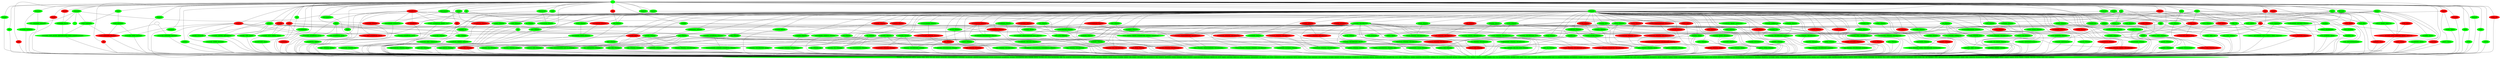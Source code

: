 digraph {
	edge [dir=none labeldistance=1.5 minlen=2]
	"компания, developer" [label=" " color=green style=filled]
	" " -> "javascript, компания, developer"
	" " -> "senior, компания, developer"
	"javascript, компания, developer" [label="javascript, компания, developer" color=green style=filled]
	"javascript, компания, developer" -> "httpamp, гиктаймсhabr, работа, время, язык, часть, год, май, проект, javascript, управлениеhabr, компания, дизайнhabr, администрированиеhabr, статья, разноеhabr, разработка, человек, пользователь, речь, помощь, жизнь, система, java, игра, математика, мир, час, развитие, использование, приложение, россия, удалёнка, момент, задача, group, создание, яндекс, php, вопрос, обучение, изз, возможность, вид, скорость, проблема, основа, решение, senior, windows, маркетингhabr, developer, версия, go, covid, защита, миллион, инвестор, рубль, пандемия, инструмент, css, анализ, код, связь, университет, друг, postgresql, flutter, выпуск, обзор, слово, квизhabr, code, материал, история, продукт, взгляд, интервью, устройство, мск, аналитик, помочь, технология, опыт, разработчик, путь, офис, сообщество, знание, карантин, реализация, вебинар, баг, результат, microsoft, инсайд, конференция, тема, формат, неделя, условие, крыша, сеть, vue, marketing, middle, эксперт, итог, nginx, звук, диск, источник, agile, соцсетяхtwitter, part, to, company, инженер, постдняhabr, теория, ситуация, производство, новость, элемент, производительность, санкция, сша, store, доступ, нарушение, реальность, число, точность, подход, чтение, gsazразработкаhabr, программирование, смысл, этап, python, функция, особенность, max, исследование, популярность, смартфон, обработка, изучение, выбор, изображение, организация, пространство, релиз, группа, пост, специалист, эфир, преобразование, процесс, медуза, поиск, engine, unreal, сотрудник, sql, москва, база, робот, youtube, ия, платформа, поддержка, идея, конец, век, тип, маршрут, swift, appshabrcareer, разработкаподios, сервис, цена, закрытие, безопасность, канал, доклад, привет, левый, андрей, карьер, штука, бизнес, сторона, текстура, оптика, unity, mail, подборка"
	"senior, компания, developer" [label="senior, компания, developer" color=red style=filled]
	"senior, компания, developer" -> "httpamp, гиктаймсhabr, работа, время, язык, часть, год, май, проект, javascript, управлениеhabr, компания, дизайнhabr, администрированиеhabr, статья, разноеhabr, разработка, человек, пользователь, речь, помощь, жизнь, система, java, игра, математика, мир, час, развитие, использование, приложение, россия, удалёнка, момент, задача, group, создание, яндекс, php, вопрос, обучение, изз, возможность, вид, скорость, проблема, основа, решение, senior, windows, маркетингhabr, developer, версия, go, covid, защита, миллион, инвестор, рубль, пандемия, инструмент, css, анализ, код, связь, университет, друг, postgresql, flutter, выпуск, обзор, слово, квизhabr, code, материал, история, продукт, взгляд, интервью, устройство, мск, аналитик, помочь, технология, опыт, разработчик, путь, офис, сообщество, знание, карантин, реализация, вебинар, баг, результат, microsoft, инсайд, конференция, тема, формат, неделя, условие, крыша, сеть, vue, marketing, middle, эксперт, итог, nginx, звук, диск, источник, agile, соцсетяхtwitter, part, to, company, инженер, постдняhabr, теория, ситуация, производство, новость, элемент, производительность, санкция, сша, store, доступ, нарушение, реальность, число, точность, подход, чтение, gsazразработкаhabr, программирование, смысл, этап, python, функция, особенность, max, исследование, популярность, смартфон, обработка, изучение, выбор, изображение, организация, пространство, релиз, группа, пост, специалист, эфир, преобразование, процесс, медуза, поиск, engine, unreal, сотрудник, sql, москва, база, робот, youtube, ия, платформа, поддержка, идея, конец, век, тип, маршрут, swift, appshabrcareer, разработкаподios, сервис, цена, закрытие, безопасность, канал, доклад, привет, левый, андрей, карьер, штука, бизнес, сторона, текстура, оптика, unity, mail, подборка"
	"senior, компания" [label="senior, компания" color=green style=filled]
	"senior, компания" -> "senior, компания, developer"
	"senior, компания" -> "компания, swift, россия, appshabrcareer, senior, разработкаподios"
	"сеть, аналитик, компания" [label="сеть, аналитик, компания" color=green style=filled]
	"сеть, аналитик, компания" -> "httpamp, гиктаймсhabr, работа, время, язык, часть, год, май, проект, javascript, управлениеhabr, компания, дизайнhabr, администрированиеhabr, статья, разноеhabr, разработка, человек, пользователь, речь, помощь, жизнь, система, java, игра, математика, мир, час, развитие, использование, приложение, россия, удалёнка, момент, задача, group, создание, яндекс, php, вопрос, обучение, изз, возможность, вид, скорость, проблема, основа, решение, senior, windows, маркетингhabr, developer, версия, go, covid, защита, миллион, инвестор, рубль, пандемия, инструмент, css, анализ, код, связь, университет, друг, postgresql, flutter, выпуск, обзор, слово, квизhabr, code, материал, история, продукт, взгляд, интервью, устройство, мск, аналитик, помочь, технология, опыт, разработчик, путь, офис, сообщество, знание, карантин, реализация, вебинар, баг, результат, microsoft, инсайд, конференция, тема, формат, неделя, условие, крыша, сеть, vue, marketing, middle, эксперт, итог, nginx, звук, диск, источник, agile, соцсетяхtwitter, part, to, company, инженер, постдняhabr, теория, ситуация, производство, новость, элемент, производительность, санкция, сша, store, доступ, нарушение, реальность, число, точность, подход, чтение, gsazразработкаhabr, программирование, смысл, этап, python, функция, особенность, max, исследование, популярность, смартфон, обработка, изучение, выбор, изображение, организация, пространство, релиз, группа, пост, специалист, эфир, преобразование, процесс, медуза, поиск, engine, unreal, сотрудник, sql, москва, база, робот, youtube, ия, платформа, поддержка, идея, конец, век, тип, маршрут, swift, appshabrcareer, разработкаподios, сервис, цена, закрытие, безопасность, канал, доклад, привет, левый, андрей, карьер, штука, бизнес, сторона, текстура, оптика, unity, mail, подборка"
	"компания, swift, россия, appshabrcareer, senior, разработкаподios" [label="компания, swift, россия, appshabrcareer, senior, разработкаподios" color=green style=filled]
	"компания, swift, россия, appshabrcareer, senior, разработкаподios" -> "httpamp, гиктаймсhabr, работа, время, язык, часть, год, май, проект, javascript, управлениеhabr, компания, дизайнhabr, администрированиеhabr, статья, разноеhabr, разработка, человек, пользователь, речь, помощь, жизнь, система, java, игра, математика, мир, час, развитие, использование, приложение, россия, удалёнка, момент, задача, group, создание, яндекс, php, вопрос, обучение, изз, возможность, вид, скорость, проблема, основа, решение, senior, windows, маркетингhabr, developer, версия, go, covid, защита, миллион, инвестор, рубль, пандемия, инструмент, css, анализ, код, связь, университет, друг, postgresql, flutter, выпуск, обзор, слово, квизhabr, code, материал, история, продукт, взгляд, интервью, устройство, мск, аналитик, помочь, технология, опыт, разработчик, путь, офис, сообщество, знание, карантин, реализация, вебинар, баг, результат, microsoft, инсайд, конференция, тема, формат, неделя, условие, крыша, сеть, vue, marketing, middle, эксперт, итог, nginx, звук, диск, источник, agile, соцсетяхtwitter, part, to, company, инженер, постдняhabr, теория, ситуация, производство, новость, элемент, производительность, санкция, сша, store, доступ, нарушение, реальность, число, точность, подход, чтение, gsazразработкаhabr, программирование, смысл, этап, python, функция, особенность, max, исследование, популярность, смартфон, обработка, изучение, выбор, изображение, организация, пространство, релиз, группа, пост, специалист, эфир, преобразование, процесс, медуза, поиск, engine, unreal, сотрудник, sql, москва, база, робот, youtube, ия, платформа, поддержка, идея, конец, век, тип, маршрут, swift, appshabrcareer, разработкаподios, сервис, цена, закрытие, безопасность, канал, доклад, привет, левый, андрей, карьер, штука, бизнес, сторона, текстура, оптика, unity, mail, подборка"
	"баг, httpamp" [label="баг, httpamp" color=red style=filled]
	"баг, httpamp" -> "httpamp, гиктаймсhabr, работа, время, язык, часть, год, май, проект, javascript, управлениеhabr, компания, дизайнhabr, администрированиеhabr, статья, разноеhabr, разработка, человек, пользователь, речь, помощь, жизнь, система, java, игра, математика, мир, час, развитие, использование, приложение, россия, удалёнка, момент, задача, group, создание, яндекс, php, вопрос, обучение, изз, возможность, вид, скорость, проблема, основа, решение, senior, windows, маркетингhabr, developer, версия, go, covid, защита, миллион, инвестор, рубль, пандемия, инструмент, css, анализ, код, связь, университет, друг, postgresql, flutter, выпуск, обзор, слово, квизhabr, code, материал, история, продукт, взгляд, интервью, устройство, мск, аналитик, помочь, технология, опыт, разработчик, путь, офис, сообщество, знание, карантин, реализация, вебинар, баг, результат, microsoft, инсайд, конференция, тема, формат, неделя, условие, крыша, сеть, vue, marketing, middle, эксперт, итог, nginx, звук, диск, источник, agile, соцсетяхtwitter, part, to, company, инженер, постдняhabr, теория, ситуация, производство, новость, элемент, производительность, санкция, сша, store, доступ, нарушение, реальность, число, точность, подход, чтение, gsazразработкаhabr, программирование, смысл, этап, python, функция, особенность, max, исследование, популярность, смартфон, обработка, изучение, выбор, изображение, организация, пространство, релиз, группа, пост, специалист, эфир, преобразование, процесс, медуза, поиск, engine, unreal, сотрудник, sql, москва, база, робот, youtube, ия, платформа, поддержка, идея, конец, век, тип, маршрут, swift, appshabrcareer, разработкаподios, сервис, цена, закрытие, безопасность, канал, доклад, привет, левый, андрей, карьер, штука, бизнес, сторона, текстура, оптика, unity, mail, подборка"
	"эксперт" [label="эксперт" color=green style=filled]
	"эксперт" -> "httpamp, гиктаймсhabr, работа, время, язык, часть, год, май, проект, javascript, управлениеhabr, компания, дизайнhabr, администрированиеhabr, статья, разноеhabr, разработка, человек, пользователь, речь, помощь, жизнь, система, java, игра, математика, мир, час, развитие, использование, приложение, россия, удалёнка, момент, задача, group, создание, яндекс, php, вопрос, обучение, изз, возможность, вид, скорость, проблема, основа, решение, senior, windows, маркетингhabr, developer, версия, go, covid, защита, миллион, инвестор, рубль, пандемия, инструмент, css, анализ, код, связь, университет, друг, postgresql, flutter, выпуск, обзор, слово, квизhabr, code, материал, история, продукт, взгляд, интервью, устройство, мск, аналитик, помочь, технология, опыт, разработчик, путь, офис, сообщество, знание, карантин, реализация, вебинар, баг, результат, microsoft, инсайд, конференция, тема, формат, неделя, условие, крыша, сеть, vue, marketing, middle, эксперт, итог, nginx, звук, диск, источник, agile, соцсетяхtwitter, part, to, company, инженер, постдняhabr, теория, ситуация, производство, новость, элемент, производительность, санкция, сша, store, доступ, нарушение, реальность, число, точность, подход, чтение, gsazразработкаhabr, программирование, смысл, этап, python, функция, особенность, max, исследование, популярность, смартфон, обработка, изучение, выбор, изображение, организация, пространство, релиз, группа, пост, специалист, эфир, преобразование, процесс, медуза, поиск, engine, unreal, сотрудник, sql, москва, база, робот, youtube, ия, платформа, поддержка, идея, конец, век, тип, маршрут, swift, appshabrcareer, разработкаподios, сервис, цена, закрытие, безопасность, канал, доклад, привет, левый, андрей, карьер, штука, бизнес, сторона, текстура, оптика, unity, mail, подборка"
	"аналитик" [label="аналитик" color=green style=filled]
	"аналитик" -> "аналитик, marketing"
	"аналитик" -> "сеть, аналитик, компания"
	"аналитик, marketing" [label="аналитик, marketing" color=green style=filled]
	"аналитик, marketing" -> "httpamp, гиктаймсhabr, работа, время, язык, часть, год, май, проект, javascript, управлениеhabr, компания, дизайнhabr, администрированиеhabr, статья, разноеhabr, разработка, человек, пользователь, речь, помощь, жизнь, система, java, игра, математика, мир, час, развитие, использование, приложение, россия, удалёнка, момент, задача, group, создание, яндекс, php, вопрос, обучение, изз, возможность, вид, скорость, проблема, основа, решение, senior, windows, маркетингhabr, developer, версия, go, covid, защита, миллион, инвестор, рубль, пандемия, инструмент, css, анализ, код, связь, университет, друг, postgresql, flutter, выпуск, обзор, слово, квизhabr, code, материал, история, продукт, взгляд, интервью, устройство, мск, аналитик, помочь, технология, опыт, разработчик, путь, офис, сообщество, знание, карантин, реализация, вебинар, баг, результат, microsoft, инсайд, конференция, тема, формат, неделя, условие, крыша, сеть, vue, marketing, middle, эксперт, итог, nginx, звук, диск, источник, agile, соцсетяхtwitter, part, to, company, инженер, постдняhabr, теория, ситуация, производство, новость, элемент, производительность, санкция, сша, store, доступ, нарушение, реальность, число, точность, подход, чтение, gsazразработкаhabr, программирование, смысл, этап, python, функция, особенность, max, исследование, популярность, смартфон, обработка, изучение, выбор, изображение, организация, пространство, релиз, группа, пост, специалист, эфир, преобразование, процесс, медуза, поиск, engine, unreal, сотрудник, sql, москва, база, робот, youtube, ия, платформа, поддержка, идея, конец, век, тип, маршрут, swift, appshabrcareer, разработкаподios, сервис, цена, закрытие, безопасность, канал, доклад, привет, левый, андрей, карьер, штука, бизнес, сторона, текстура, оптика, unity, mail, подборка"
	"httpamp, разработка, group" [label="httpamp, разработка, group" color=green style=filled]
	"httpamp, разработка, group" -> "httpamp, гиктаймсhabr, работа, время, язык, часть, год, май, проект, javascript, управлениеhabr, компания, дизайнhabr, администрированиеhabr, статья, разноеhabr, разработка, человек, пользователь, речь, помощь, жизнь, система, java, игра, математика, мир, час, развитие, использование, приложение, россия, удалёнка, момент, задача, group, создание, яндекс, php, вопрос, обучение, изз, возможность, вид, скорость, проблема, основа, решение, senior, windows, маркетингhabr, developer, версия, go, covid, защита, миллион, инвестор, рубль, пандемия, инструмент, css, анализ, код, связь, университет, друг, postgresql, flutter, выпуск, обзор, слово, квизhabr, code, материал, история, продукт, взгляд, интервью, устройство, мск, аналитик, помочь, технология, опыт, разработчик, путь, офис, сообщество, знание, карантин, реализация, вебинар, баг, результат, microsoft, инсайд, конференция, тема, формат, неделя, условие, крыша, сеть, vue, marketing, middle, эксперт, итог, nginx, звук, диск, источник, agile, соцсетяхtwitter, part, to, company, инженер, постдняhabr, теория, ситуация, производство, новость, элемент, производительность, санкция, сша, store, доступ, нарушение, реальность, число, точность, подход, чтение, gsazразработкаhabr, программирование, смысл, этап, python, функция, особенность, max, исследование, популярность, смартфон, обработка, изучение, выбор, изображение, организация, пространство, релиз, группа, пост, специалист, эфир, преобразование, процесс, медуза, поиск, engine, unreal, сотрудник, sql, москва, база, робот, youtube, ия, платформа, поддержка, идея, конец, век, тип, маршрут, swift, appshabrcareer, разработкаподios, сервис, цена, закрытие, безопасность, канал, доклад, привет, левый, андрей, карьер, штука, бизнес, сторона, текстура, оптика, unity, mail, подборка"
	"маркетингhabr, httpamp" [label="маркетингhabr, httpamp" color=green style=filled]
	"маркетингhabr, httpamp" -> "httpamp, гиктаймсhabr, работа, время, язык, часть, год, май, проект, javascript, управлениеhabr, компания, дизайнhabr, администрированиеhabr, статья, разноеhabr, разработка, человек, пользователь, речь, помощь, жизнь, система, java, игра, математика, мир, час, развитие, использование, приложение, россия, удалёнка, момент, задача, group, создание, яндекс, php, вопрос, обучение, изз, возможность, вид, скорость, проблема, основа, решение, senior, windows, маркетингhabr, developer, версия, go, covid, защита, миллион, инвестор, рубль, пандемия, инструмент, css, анализ, код, связь, университет, друг, postgresql, flutter, выпуск, обзор, слово, квизhabr, code, материал, история, продукт, взгляд, интервью, устройство, мск, аналитик, помочь, технология, опыт, разработчик, путь, офис, сообщество, знание, карантин, реализация, вебинар, баг, результат, microsoft, инсайд, конференция, тема, формат, неделя, условие, крыша, сеть, vue, marketing, middle, эксперт, итог, nginx, звук, диск, источник, agile, соцсетяхtwitter, part, to, company, инженер, постдняhabr, теория, ситуация, производство, новость, элемент, производительность, санкция, сша, store, доступ, нарушение, реальность, число, точность, подход, чтение, gsazразработкаhabr, программирование, смысл, этап, python, функция, особенность, max, исследование, популярность, смартфон, обработка, изучение, выбор, изображение, организация, пространство, релиз, группа, пост, специалист, эфир, преобразование, процесс, медуза, поиск, engine, unreal, сотрудник, sql, москва, база, робот, youtube, ия, платформа, поддержка, идея, конец, век, тип, маршрут, swift, appshabrcareer, разработкаподios, сервис, цена, закрытие, безопасность, канал, доклад, привет, левый, андрей, карьер, штука, бизнес, сторона, текстура, оптика, unity, mail, подборка"
	"компания" [label="компания" color=green style=filled]
	"компания" -> "компания, developer"
	"компания" -> "senior, компания"
	"компания" -> "компания, россия"
	"компания" -> "компания, httpamp"
	"компания" -> "сеть, аналитик, компания"
	"компания, россия" [label="компания, россия" color=green style=filled]
	"компания, россия" -> "компания, swift, россия, appshabrcareer, senior, разработкаподios"
	"мир, httpamp, гиктаймсhabr" [label="мир, httpamp, гиктаймсhabr" color=green style=filled]
	"мир, httpamp, гиктаймсhabr" -> "httpamp, гиктаймсhabr, работа, время, язык, часть, год, май, проект, javascript, управлениеhabr, компания, дизайнhabr, администрированиеhabr, статья, разноеhabr, разработка, человек, пользователь, речь, помощь, жизнь, система, java, игра, математика, мир, час, развитие, использование, приложение, россия, удалёнка, момент, задача, group, создание, яндекс, php, вопрос, обучение, изз, возможность, вид, скорость, проблема, основа, решение, senior, windows, маркетингhabr, developer, версия, go, covid, защита, миллион, инвестор, рубль, пандемия, инструмент, css, анализ, код, связь, университет, друг, postgresql, flutter, выпуск, обзор, слово, квизhabr, code, материал, история, продукт, взгляд, интервью, устройство, мск, аналитик, помочь, технология, опыт, разработчик, путь, офис, сообщество, знание, карантин, реализация, вебинар, баг, результат, microsoft, инсайд, конференция, тема, формат, неделя, условие, крыша, сеть, vue, marketing, middle, эксперт, итог, nginx, звук, диск, источник, agile, соцсетяхtwitter, part, to, company, инженер, постдняhabr, теория, ситуация, производство, новость, элемент, производительность, санкция, сша, store, доступ, нарушение, реальность, число, точность, подход, чтение, gsazразработкаhabr, программирование, смысл, этап, python, функция, особенность, max, исследование, популярность, смартфон, обработка, изучение, выбор, изображение, организация, пространство, релиз, группа, пост, специалист, эфир, преобразование, процесс, медуза, поиск, engine, unreal, сотрудник, sql, москва, база, робот, youtube, ия, платформа, поддержка, идея, конец, век, тип, маршрут, swift, appshabrcareer, разработкаподios, сервис, цена, закрытие, безопасность, канал, доклад, привет, левый, андрей, карьер, штука, бизнес, сторона, текстура, оптика, unity, mail, подборка"
	"разработка, формат, httpamp" [label="разработка, формат, httpamp" color=green style=filled]
	"разработка, формат, httpamp" -> "httpamp, гиктаймсhabr, работа, время, язык, часть, год, май, проект, javascript, управлениеhabr, компания, дизайнhabr, администрированиеhabr, статья, разноеhabr, разработка, человек, пользователь, речь, помощь, жизнь, система, java, игра, математика, мир, час, развитие, использование, приложение, россия, удалёнка, момент, задача, group, создание, яндекс, php, вопрос, обучение, изз, возможность, вид, скорость, проблема, основа, решение, senior, windows, маркетингhabr, developer, версия, go, covid, защита, миллион, инвестор, рубль, пандемия, инструмент, css, анализ, код, связь, университет, друг, postgresql, flutter, выпуск, обзор, слово, квизhabr, code, материал, история, продукт, взгляд, интервью, устройство, мск, аналитик, помочь, технология, опыт, разработчик, путь, офис, сообщество, знание, карантин, реализация, вебинар, баг, результат, microsoft, инсайд, конференция, тема, формат, неделя, условие, крыша, сеть, vue, marketing, middle, эксперт, итог, nginx, звук, диск, источник, agile, соцсетяхtwitter, part, to, company, инженер, постдняhabr, теория, ситуация, производство, новость, элемент, производительность, санкция, сша, store, доступ, нарушение, реальность, число, точность, подход, чтение, gsazразработкаhabr, программирование, смысл, этап, python, функция, особенность, max, исследование, популярность, смартфон, обработка, изучение, выбор, изображение, организация, пространство, релиз, группа, пост, специалист, эфир, преобразование, процесс, медуза, поиск, engine, unreal, сотрудник, sql, москва, база, робот, youtube, ия, платформа, поддержка, идея, конец, век, тип, маршрут, swift, appshabrcareer, разработкаподios, сервис, цена, закрытие, безопасность, канал, доклад, привет, левый, андрей, карьер, штука, бизнес, сторона, текстура, оптика, unity, mail, подборка"
	"работа, организация" [label="работа, организация" color=green style=filled]
	"работа, организация" -> "httpamp, гиктаймсhabr, работа, время, язык, часть, год, май, проект, javascript, управлениеhabr, компания, дизайнhabr, администрированиеhabr, статья, разноеhabr, разработка, человек, пользователь, речь, помощь, жизнь, система, java, игра, математика, мир, час, развитие, использование, приложение, россия, удалёнка, момент, задача, group, создание, яндекс, php, вопрос, обучение, изз, возможность, вид, скорость, проблема, основа, решение, senior, windows, маркетингhabr, developer, версия, go, covid, защита, миллион, инвестор, рубль, пандемия, инструмент, css, анализ, код, связь, университет, друг, postgresql, flutter, выпуск, обзор, слово, квизhabr, code, материал, история, продукт, взгляд, интервью, устройство, мск, аналитик, помочь, технология, опыт, разработчик, путь, офис, сообщество, знание, карантин, реализация, вебинар, баг, результат, microsoft, инсайд, конференция, тема, формат, неделя, условие, крыша, сеть, vue, marketing, middle, эксперт, итог, nginx, звук, диск, источник, agile, соцсетяхtwitter, part, to, company, инженер, постдняhabr, теория, ситуация, производство, новость, элемент, производительность, санкция, сша, store, доступ, нарушение, реальность, число, точность, подход, чтение, gsazразработкаhabr, программирование, смысл, этап, python, функция, особенность, max, исследование, популярность, смартфон, обработка, изучение, выбор, изображение, организация, пространство, релиз, группа, пост, специалист, эфир, преобразование, процесс, медуза, поиск, engine, unreal, сотрудник, sql, москва, база, робот, youtube, ия, платформа, поддержка, идея, конец, век, тип, маршрут, swift, appshabrcareer, разработкаподios, сервис, цена, закрытие, безопасность, канал, доклад, привет, левый, андрей, карьер, штука, бизнес, сторона, текстура, оптика, unity, mail, подборка"
	"продукт, httpamp, гиктаймсhabr" [label="продукт, httpamp, гиктаймсhabr" color=red style=filled]
	"продукт, httpamp, гиктаймсhabr" -> "httpamp, гиктаймсhabr, работа, время, язык, часть, год, май, проект, javascript, управлениеhabr, компания, дизайнhabr, администрированиеhabr, статья, разноеhabr, разработка, человек, пользователь, речь, помощь, жизнь, система, java, игра, математика, мир, час, развитие, использование, приложение, россия, удалёнка, момент, задача, group, создание, яндекс, php, вопрос, обучение, изз, возможность, вид, скорость, проблема, основа, решение, senior, windows, маркетингhabr, developer, версия, go, covid, защита, миллион, инвестор, рубль, пандемия, инструмент, css, анализ, код, связь, университет, друг, postgresql, flutter, выпуск, обзор, слово, квизhabr, code, материал, история, продукт, взгляд, интервью, устройство, мск, аналитик, помочь, технология, опыт, разработчик, путь, офис, сообщество, знание, карантин, реализация, вебинар, баг, результат, microsoft, инсайд, конференция, тема, формат, неделя, условие, крыша, сеть, vue, marketing, middle, эксперт, итог, nginx, звук, диск, источник, agile, соцсетяхtwitter, part, to, company, инженер, постдняhabr, теория, ситуация, производство, новость, элемент, производительность, санкция, сша, store, доступ, нарушение, реальность, число, точность, подход, чтение, gsazразработкаhabr, программирование, смысл, этап, python, функция, особенность, max, исследование, популярность, смартфон, обработка, изучение, выбор, изображение, организация, пространство, релиз, группа, пост, специалист, эфир, преобразование, процесс, медуза, поиск, engine, unreal, сотрудник, sql, москва, база, робот, youtube, ия, платформа, поддержка, идея, конец, век, тип, маршрут, swift, appshabrcareer, разработкаподios, сервис, цена, закрытие, безопасность, канал, доклад, привет, левый, андрей, карьер, штука, бизнес, сторона, текстура, оптика, unity, mail, подборка"
	"новость, май, httpamp" [label="новость, май, httpamp" color=green style=filled]
	"новость, май, httpamp" -> "httpamp, гиктаймсhabr, работа, время, язык, часть, год, май, проект, javascript, управлениеhabr, компания, дизайнhabr, администрированиеhabr, статья, разноеhabr, разработка, человек, пользователь, речь, помощь, жизнь, система, java, игра, математика, мир, час, развитие, использование, приложение, россия, удалёнка, момент, задача, group, создание, яндекс, php, вопрос, обучение, изз, возможность, вид, скорость, проблема, основа, решение, senior, windows, маркетингhabr, developer, версия, go, covid, защита, миллион, инвестор, рубль, пандемия, инструмент, css, анализ, код, связь, университет, друг, postgresql, flutter, выпуск, обзор, слово, квизhabr, code, материал, история, продукт, взгляд, интервью, устройство, мск, аналитик, помочь, технология, опыт, разработчик, путь, офис, сообщество, знание, карантин, реализация, вебинар, баг, результат, microsoft, инсайд, конференция, тема, формат, неделя, условие, крыша, сеть, vue, marketing, middle, эксперт, итог, nginx, звук, диск, источник, agile, соцсетяхtwitter, part, to, company, инженер, постдняhabr, теория, ситуация, производство, новость, элемент, производительность, санкция, сша, store, доступ, нарушение, реальность, число, точность, подход, чтение, gsazразработкаhabr, программирование, смысл, этап, python, функция, особенность, max, исследование, популярность, смартфон, обработка, изучение, выбор, изображение, организация, пространство, релиз, группа, пост, специалист, эфир, преобразование, процесс, медуза, поиск, engine, unreal, сотрудник, sql, москва, база, робот, youtube, ия, платформа, поддержка, идея, конец, век, тип, маршрут, swift, appshabrcareer, разработкаподios, сервис, цена, закрытие, безопасность, канал, доклад, привет, левый, андрей, карьер, штука, бизнес, сторона, текстура, оптика, unity, mail, подборка"
	"microsoft, httpamp" [label="microsoft, httpamp" color=green style=filled]
	"microsoft, httpamp" -> "httpamp, гиктаймсhabr, работа, время, язык, часть, год, май, проект, javascript, управлениеhabr, компания, дизайнhabr, администрированиеhabr, статья, разноеhabr, разработка, человек, пользователь, речь, помощь, жизнь, система, java, игра, математика, мир, час, развитие, использование, приложение, россия, удалёнка, момент, задача, group, создание, яндекс, php, вопрос, обучение, изз, возможность, вид, скорость, проблема, основа, решение, senior, windows, маркетингhabr, developer, версия, go, covid, защита, миллион, инвестор, рубль, пандемия, инструмент, css, анализ, код, связь, университет, друг, postgresql, flutter, выпуск, обзор, слово, квизhabr, code, материал, история, продукт, взгляд, интервью, устройство, мск, аналитик, помочь, технология, опыт, разработчик, путь, офис, сообщество, знание, карантин, реализация, вебинар, баг, результат, microsoft, инсайд, конференция, тема, формат, неделя, условие, крыша, сеть, vue, marketing, middle, эксперт, итог, nginx, звук, диск, источник, agile, соцсетяхtwitter, part, to, company, инженер, постдняhabr, теория, ситуация, производство, новость, элемент, производительность, санкция, сша, store, доступ, нарушение, реальность, число, точность, подход, чтение, gsazразработкаhabr, программирование, смысл, этап, python, функция, особенность, max, исследование, популярность, смартфон, обработка, изучение, выбор, изображение, организация, пространство, релиз, группа, пост, специалист, эфир, преобразование, процесс, медуза, поиск, engine, unreal, сотрудник, sql, москва, база, робот, youtube, ия, платформа, поддержка, идея, конец, век, тип, маршрут, swift, appshabrcareer, разработкаподios, сервис, цена, закрытие, безопасность, канал, доклад, привет, левый, андрей, карьер, штука, бизнес, сторона, текстура, оптика, unity, mail, подборка"
	"итог" [label="итог" color=green style=filled]
	"итог" -> "httpamp, гиктаймсhabr, работа, время, язык, часть, год, май, проект, javascript, управлениеhabr, компания, дизайнhabr, администрированиеhabr, статья, разноеhabr, разработка, человек, пользователь, речь, помощь, жизнь, система, java, игра, математика, мир, час, развитие, использование, приложение, россия, удалёнка, момент, задача, group, создание, яндекс, php, вопрос, обучение, изз, возможность, вид, скорость, проблема, основа, решение, senior, windows, маркетингhabr, developer, версия, go, covid, защита, миллион, инвестор, рубль, пандемия, инструмент, css, анализ, код, связь, университет, друг, postgresql, flutter, выпуск, обзор, слово, квизhabr, code, материал, история, продукт, взгляд, интервью, устройство, мск, аналитик, помочь, технология, опыт, разработчик, путь, офис, сообщество, знание, карантин, реализация, вебинар, баг, результат, microsoft, инсайд, конференция, тема, формат, неделя, условие, крыша, сеть, vue, marketing, middle, эксперт, итог, nginx, звук, диск, источник, agile, соцсетяхtwitter, part, to, company, инженер, постдняhabr, теория, ситуация, производство, новость, элемент, производительность, санкция, сша, store, доступ, нарушение, реальность, число, точность, подход, чтение, gsazразработкаhabr, программирование, смысл, этап, python, функция, особенность, max, исследование, популярность, смартфон, обработка, изучение, выбор, изображение, организация, пространство, релиз, группа, пост, специалист, эфир, преобразование, процесс, медуза, поиск, engine, unreal, сотрудник, sql, москва, база, робот, youtube, ия, платформа, поддержка, идея, конец, век, тип, маршрут, swift, appshabrcareer, разработкаподios, сервис, цена, закрытие, безопасность, канал, доклад, привет, левый, андрей, карьер, штука, бизнес, сторона, текстура, оптика, unity, mail, подборка"
	agile [label=agile color=red style=filled]
	agile -> "httpamp, гиктаймсhabr, работа, время, язык, часть, год, май, проект, javascript, управлениеhabr, компания, дизайнhabr, администрированиеhabr, статья, разноеhabr, разработка, человек, пользователь, речь, помощь, жизнь, система, java, игра, математика, мир, час, развитие, использование, приложение, россия, удалёнка, момент, задача, group, создание, яндекс, php, вопрос, обучение, изз, возможность, вид, скорость, проблема, основа, решение, senior, windows, маркетингhabr, developer, версия, go, covid, защита, миллион, инвестор, рубль, пандемия, инструмент, css, анализ, код, связь, университет, друг, postgresql, flutter, выпуск, обзор, слово, квизhabr, code, материал, история, продукт, взгляд, интервью, устройство, мск, аналитик, помочь, технология, опыт, разработчик, путь, офис, сообщество, знание, карантин, реализация, вебинар, баг, результат, microsoft, инсайд, конференция, тема, формат, неделя, условие, крыша, сеть, vue, marketing, middle, эксперт, итог, nginx, звук, диск, источник, agile, соцсетяхtwitter, part, to, company, инженер, постдняhabr, теория, ситуация, производство, новость, элемент, производительность, санкция, сша, store, доступ, нарушение, реальность, число, точность, подход, чтение, gsazразработкаhabr, программирование, смысл, этап, python, функция, особенность, max, исследование, популярность, смартфон, обработка, изучение, выбор, изображение, организация, пространство, релиз, группа, пост, специалист, эфир, преобразование, процесс, медуза, поиск, engine, unreal, сотрудник, sql, москва, база, робот, youtube, ия, платформа, поддержка, идея, конец, век, тип, маршрут, swift, appshabrcareer, разработкаподios, сервис, цена, закрытие, безопасность, канал, доклад, привет, левый, андрей, карьер, штука, бизнес, сторона, текстура, оптика, unity, mail, подборка"
	senior [label=senior color=green style=filled]
	senior -> "senior, компания"
	senior -> "senior, developer"
	"россия" [label="россия" color=red style=filled]
	"россия" -> "компания, россия"
	"конференция, httpamp, гиктаймсhabr" [label="конференция, httpamp, гиктаймсhabr" color=green style=filled]
	"конференция, httpamp, гиктаймсhabr" -> "httpamp, гиктаймсhabr, работа, время, язык, часть, год, май, проект, javascript, управлениеhabr, компания, дизайнhabr, администрированиеhabr, статья, разноеhabr, разработка, человек, пользователь, речь, помощь, жизнь, система, java, игра, математика, мир, час, развитие, использование, приложение, россия, удалёнка, момент, задача, group, создание, яндекс, php, вопрос, обучение, изз, возможность, вид, скорость, проблема, основа, решение, senior, windows, маркетингhabr, developer, версия, go, covid, защита, миллион, инвестор, рубль, пандемия, инструмент, css, анализ, код, связь, университет, друг, postgresql, flutter, выпуск, обзор, слово, квизhabr, code, материал, история, продукт, взгляд, интервью, устройство, мск, аналитик, помочь, технология, опыт, разработчик, путь, офис, сообщество, знание, карантин, реализация, вебинар, баг, результат, microsoft, инсайд, конференция, тема, формат, неделя, условие, крыша, сеть, vue, marketing, middle, эксперт, итог, nginx, звук, диск, источник, agile, соцсетяхtwitter, part, to, company, инженер, постдняhabr, теория, ситуация, производство, новость, элемент, производительность, санкция, сша, store, доступ, нарушение, реальность, число, точность, подход, чтение, gsazразработкаhabr, программирование, смысл, этап, python, функция, особенность, max, исследование, популярность, смартфон, обработка, изучение, выбор, изображение, организация, пространство, релиз, группа, пост, специалист, эфир, преобразование, процесс, медуза, поиск, engine, unreal, сотрудник, sql, москва, база, робот, youtube, ия, платформа, поддержка, идея, конец, век, тип, маршрут, swift, appshabrcareer, разработкаподios, сервис, цена, закрытие, безопасность, канал, доклад, привет, левый, андрей, карьер, штука, бизнес, сторона, текстура, оптика, unity, mail, подборка"
	"nginx, httpamp" [label="nginx, httpamp" color=green style=filled]
	"nginx, httpamp" -> "httpamp, гиктаймсhabr, работа, время, язык, часть, год, май, проект, javascript, управлениеhabr, компания, дизайнhabr, администрированиеhabr, статья, разноеhabr, разработка, человек, пользователь, речь, помощь, жизнь, система, java, игра, математика, мир, час, развитие, использование, приложение, россия, удалёнка, момент, задача, group, создание, яндекс, php, вопрос, обучение, изз, возможность, вид, скорость, проблема, основа, решение, senior, windows, маркетингhabr, developer, версия, go, covid, защита, миллион, инвестор, рубль, пандемия, инструмент, css, анализ, код, связь, университет, друг, postgresql, flutter, выпуск, обзор, слово, квизhabr, code, материал, история, продукт, взгляд, интервью, устройство, мск, аналитик, помочь, технология, опыт, разработчик, путь, офис, сообщество, знание, карантин, реализация, вебинар, баг, результат, microsoft, инсайд, конференция, тема, формат, неделя, условие, крыша, сеть, vue, marketing, middle, эксперт, итог, nginx, звук, диск, источник, agile, соцсетяхtwitter, part, to, company, инженер, постдняhabr, теория, ситуация, производство, новость, элемент, производительность, санкция, сша, store, доступ, нарушение, реальность, число, точность, подход, чтение, gsazразработкаhabr, программирование, смысл, этап, python, функция, особенность, max, исследование, популярность, смартфон, обработка, изучение, выбор, изображение, организация, пространство, релиз, группа, пост, специалист, эфир, преобразование, процесс, медуза, поиск, engine, unreal, сотрудник, sql, москва, база, робот, youtube, ия, платформа, поддержка, идея, конец, век, тип, маршрут, swift, appshabrcareer, разработкаподios, сервис, цена, закрытие, безопасность, канал, доклад, привет, левый, андрей, карьер, штука, бизнес, сторона, текстура, оптика, unity, mail, подборка"
	"covid, пандемия, httpamp" [label="covid, пандемия, httpamp" color=green style=filled]
	"covid, пандемия, httpamp" -> "httpamp, гиктаймсhabr, работа, время, язык, часть, год, май, проект, javascript, управлениеhabr, компания, дизайнhabr, администрированиеhabr, статья, разноеhabr, разработка, человек, пользователь, речь, помощь, жизнь, система, java, игра, математика, мир, час, развитие, использование, приложение, россия, удалёнка, момент, задача, group, создание, яндекс, php, вопрос, обучение, изз, возможность, вид, скорость, проблема, основа, решение, senior, windows, маркетингhabr, developer, версия, go, covid, защита, миллион, инвестор, рубль, пандемия, инструмент, css, анализ, код, связь, университет, друг, postgresql, flutter, выпуск, обзор, слово, квизhabr, code, материал, история, продукт, взгляд, интервью, устройство, мск, аналитик, помочь, технология, опыт, разработчик, путь, офис, сообщество, знание, карантин, реализация, вебинар, баг, результат, microsoft, инсайд, конференция, тема, формат, неделя, условие, крыша, сеть, vue, marketing, middle, эксперт, итог, nginx, звук, диск, источник, agile, соцсетяхtwitter, part, to, company, инженер, постдняhabr, теория, ситуация, производство, новость, элемент, производительность, санкция, сша, store, доступ, нарушение, реальность, число, точность, подход, чтение, gsazразработкаhabr, программирование, смысл, этап, python, функция, особенность, max, исследование, популярность, смартфон, обработка, изучение, выбор, изображение, организация, пространство, релиз, группа, пост, специалист, эфир, преобразование, процесс, медуза, поиск, engine, unreal, сотрудник, sql, москва, база, робот, youtube, ия, платформа, поддержка, идея, конец, век, тип, маршрут, swift, appshabrcareer, разработкаподios, сервис, цена, закрытие, безопасность, канал, доклад, привет, левый, андрей, карьер, штука, бизнес, сторона, текстура, оптика, unity, mail, подборка"
	"компания, httpamp" [label="компания, httpamp" color=red style=filled]
	"компания, httpamp" -> "httpamp, гиктаймсhabr, работа, время, язык, часть, год, май, проект, javascript, управлениеhabr, компания, дизайнhabr, администрированиеhabr, статья, разноеhabr, разработка, человек, пользователь, речь, помощь, жизнь, система, java, игра, математика, мир, час, развитие, использование, приложение, россия, удалёнка, момент, задача, group, создание, яндекс, php, вопрос, обучение, изз, возможность, вид, скорость, проблема, основа, решение, senior, windows, маркетингhabr, developer, версия, go, covid, защита, миллион, инвестор, рубль, пандемия, инструмент, css, анализ, код, связь, университет, друг, postgresql, flutter, выпуск, обзор, слово, квизhabr, code, материал, история, продукт, взгляд, интервью, устройство, мск, аналитик, помочь, технология, опыт, разработчик, путь, офис, сообщество, знание, карантин, реализация, вебинар, баг, результат, microsoft, инсайд, конференция, тема, формат, неделя, условие, крыша, сеть, vue, marketing, middle, эксперт, итог, nginx, звук, диск, источник, agile, соцсетяхtwitter, part, to, company, инженер, постдняhabr, теория, ситуация, производство, новость, элемент, производительность, санкция, сша, store, доступ, нарушение, реальность, число, точность, подход, чтение, gsazразработкаhabr, программирование, смысл, этап, python, функция, особенность, max, исследование, популярность, смартфон, обработка, изучение, выбор, изображение, организация, пространство, релиз, группа, пост, специалист, эфир, преобразование, процесс, медуза, поиск, engine, unreal, сотрудник, sql, москва, база, робот, youtube, ия, платформа, поддержка, идея, конец, век, тип, маршрут, swift, appshabrcareer, разработкаподios, сервис, цена, закрытие, безопасность, канал, доклад, привет, левый, андрей, карьер, штука, бизнес, сторона, текстура, оптика, unity, mail, подборка"
	"senior, developer" [label="senior, developer" color=green style=filled]
	"senior, developer" -> "senior, компания, developer"
	"senior, developer" -> "javascript, senior, developer"
	"httpamp, интервью" [label="httpamp, интервью" color=red style=filled]
	"httpamp, интервью" -> "май, httpamp, интервью"
	"httpamp, интервью" -> "httpamp, проект, интервью"
	"помощь, код, httpamp" [label="помощь, код, httpamp" color=green style=filled]
	"помощь, код, httpamp" -> "httpamp, гиктаймсhabr, работа, время, язык, часть, год, май, проект, javascript, управлениеhabr, компания, дизайнhabr, администрированиеhabr, статья, разноеhabr, разработка, человек, пользователь, речь, помощь, жизнь, система, java, игра, математика, мир, час, развитие, использование, приложение, россия, удалёнка, момент, задача, group, создание, яндекс, php, вопрос, обучение, изз, возможность, вид, скорость, проблема, основа, решение, senior, windows, маркетингhabr, developer, версия, go, covid, защита, миллион, инвестор, рубль, пандемия, инструмент, css, анализ, код, связь, университет, друг, postgresql, flutter, выпуск, обзор, слово, квизhabr, code, материал, история, продукт, взгляд, интервью, устройство, мск, аналитик, помочь, технология, опыт, разработчик, путь, офис, сообщество, знание, карантин, реализация, вебинар, баг, результат, microsoft, инсайд, конференция, тема, формат, неделя, условие, крыша, сеть, vue, marketing, middle, эксперт, итог, nginx, звук, диск, источник, agile, соцсетяхtwitter, part, to, company, инженер, постдняhabr, теория, ситуация, производство, новость, элемент, производительность, санкция, сша, store, доступ, нарушение, реальность, число, точность, подход, чтение, gsazразработкаhabr, программирование, смысл, этап, python, функция, особенность, max, исследование, популярность, смартфон, обработка, изучение, выбор, изображение, организация, пространство, релиз, группа, пост, специалист, эфир, преобразование, процесс, медуза, поиск, engine, unreal, сотрудник, sql, москва, база, робот, youtube, ия, платформа, поддержка, идея, конец, век, тип, маршрут, swift, appshabrcareer, разработкаподios, сервис, цена, закрытие, безопасность, канал, доклад, привет, левый, андрей, карьер, штука, бизнес, сторона, текстура, оптика, unity, mail, подборка"
	"май, соцсетяхtwitter, part, to, httpamp" [label="май, соцсетяхtwitter, part, to, httpamp" color=green style=filled]
	"май, соцсетяхtwitter, part, to, httpamp" -> "httpamp, гиктаймсhabr, работа, время, язык, часть, год, май, проект, javascript, управлениеhabr, компания, дизайнhabr, администрированиеhabr, статья, разноеhabr, разработка, человек, пользователь, речь, помощь, жизнь, система, java, игра, математика, мир, час, развитие, использование, приложение, россия, удалёнка, момент, задача, group, создание, яндекс, php, вопрос, обучение, изз, возможность, вид, скорость, проблема, основа, решение, senior, windows, маркетингhabr, developer, версия, go, covid, защита, миллион, инвестор, рубль, пандемия, инструмент, css, анализ, код, связь, университет, друг, postgresql, flutter, выпуск, обзор, слово, квизhabr, code, материал, история, продукт, взгляд, интервью, устройство, мск, аналитик, помочь, технология, опыт, разработчик, путь, офис, сообщество, знание, карантин, реализация, вебинар, баг, результат, microsoft, инсайд, конференция, тема, формат, неделя, условие, крыша, сеть, vue, marketing, middle, эксперт, итог, nginx, звук, диск, источник, agile, соцсетяхtwitter, part, to, company, инженер, постдняhabr, теория, ситуация, производство, новость, элемент, производительность, санкция, сша, store, доступ, нарушение, реальность, число, точность, подход, чтение, gsazразработкаhabr, программирование, смысл, этап, python, функция, особенность, max, исследование, популярность, смартфон, обработка, изучение, выбор, изображение, организация, пространство, релиз, группа, пост, специалист, эфир, преобразование, процесс, медуза, поиск, engine, unreal, сотрудник, sql, москва, база, робот, youtube, ия, платформа, поддержка, идея, конец, век, тип, маршрут, swift, appshabrcareer, разработкаподios, сервис, цена, закрытие, безопасность, канал, доклад, привет, левый, андрей, карьер, штука, бизнес, сторона, текстура, оптика, unity, mail, подборка"
	"май, httpamp, гиктаймсhabr" [label="май, httpamp, гиктаймсhabr" color=green style=filled]
	"май, httpamp, гиктаймсhabr" -> "httpamp, гиктаймсhabr, работа, время, язык, часть, год, май, проект, javascript, управлениеhabr, компания, дизайнhabr, администрированиеhabr, статья, разноеhabr, разработка, человек, пользователь, речь, помощь, жизнь, система, java, игра, математика, мир, час, развитие, использование, приложение, россия, удалёнка, момент, задача, group, создание, яндекс, php, вопрос, обучение, изз, возможность, вид, скорость, проблема, основа, решение, senior, windows, маркетингhabr, developer, версия, go, covid, защита, миллион, инвестор, рубль, пандемия, инструмент, css, анализ, код, связь, университет, друг, postgresql, flutter, выпуск, обзор, слово, квизhabr, code, материал, история, продукт, взгляд, интервью, устройство, мск, аналитик, помочь, технология, опыт, разработчик, путь, офис, сообщество, знание, карантин, реализация, вебинар, баг, результат, microsoft, инсайд, конференция, тема, формат, неделя, условие, крыша, сеть, vue, marketing, middle, эксперт, итог, nginx, звук, диск, источник, agile, соцсетяхtwitter, part, to, company, инженер, постдняhabr, теория, ситуация, производство, новость, элемент, производительность, санкция, сша, store, доступ, нарушение, реальность, число, точность, подход, чтение, gsazразработкаhabr, программирование, смысл, этап, python, функция, особенность, max, исследование, популярность, смартфон, обработка, изучение, выбор, изображение, организация, пространство, релиз, группа, пост, специалист, эфир, преобразование, процесс, медуза, поиск, engine, unreal, сотрудник, sql, москва, база, робот, youtube, ия, платформа, поддержка, идея, конец, век, тип, маршрут, swift, appshabrcareer, разработкаподios, сервис, цена, закрытие, безопасность, канал, доклад, привет, левый, андрей, карьер, штука, бизнес, сторона, текстура, оптика, unity, mail, подборка"
	"май, httpamp, интервью" [label="май, httpamp, интервью" color=red style=filled]
	"май, httpamp, интервью" -> "httpamp, гиктаймсhabr, работа, время, язык, часть, год, май, проект, javascript, управлениеhabr, компания, дизайнhabr, администрированиеhabr, статья, разноеhabr, разработка, человек, пользователь, речь, помощь, жизнь, система, java, игра, математика, мир, час, развитие, использование, приложение, россия, удалёнка, момент, задача, group, создание, яндекс, php, вопрос, обучение, изз, возможность, вид, скорость, проблема, основа, решение, senior, windows, маркетингhabr, developer, версия, go, covid, защита, миллион, инвестор, рубль, пандемия, инструмент, css, анализ, код, связь, университет, друг, postgresql, flutter, выпуск, обзор, слово, квизhabr, code, материал, история, продукт, взгляд, интервью, устройство, мск, аналитик, помочь, технология, опыт, разработчик, путь, офис, сообщество, знание, карантин, реализация, вебинар, баг, результат, microsoft, инсайд, конференция, тема, формат, неделя, условие, крыша, сеть, vue, marketing, middle, эксперт, итог, nginx, звук, диск, источник, agile, соцсетяхtwitter, part, to, company, инженер, постдняhabr, теория, ситуация, производство, новость, элемент, производительность, санкция, сша, store, доступ, нарушение, реальность, число, точность, подход, чтение, gsazразработкаhabr, программирование, смысл, этап, python, функция, особенность, max, исследование, популярность, смартфон, обработка, изучение, выбор, изображение, организация, пространство, релиз, группа, пост, специалист, эфир, преобразование, процесс, медуза, поиск, engine, unreal, сотрудник, sql, москва, база, робот, youtube, ия, платформа, поддержка, идея, конец, век, тип, маршрут, swift, appshabrcareer, разработкаподios, сервис, цена, закрытие, безопасность, канал, доклад, привет, левый, андрей, карьер, штука, бизнес, сторона, текстура, оптика, unity, mail, подборка"
	"продукт, httpamp" [label="продукт, httpamp" color=red style=filled]
	"продукт, httpamp" -> "продукт, httpamp, гиктаймсhabr"
	"httpamp, проект, интервью" [label="httpamp, проект, интервью" color=green style=filled]
	"httpamp, проект, интервью" -> "httpamp, гиктаймсhabr, работа, время, язык, часть, год, май, проект, javascript, управлениеhabr, компания, дизайнhabr, администрированиеhabr, статья, разноеhabr, разработка, человек, пользователь, речь, помощь, жизнь, система, java, игра, математика, мир, час, развитие, использование, приложение, россия, удалёнка, момент, задача, group, создание, яндекс, php, вопрос, обучение, изз, возможность, вид, скорость, проблема, основа, решение, senior, windows, маркетингhabr, developer, версия, go, covid, защита, миллион, инвестор, рубль, пандемия, инструмент, css, анализ, код, связь, университет, друг, postgresql, flutter, выпуск, обзор, слово, квизhabr, code, материал, история, продукт, взгляд, интервью, устройство, мск, аналитик, помочь, технология, опыт, разработчик, путь, офис, сообщество, знание, карантин, реализация, вебинар, баг, результат, microsoft, инсайд, конференция, тема, формат, неделя, условие, крыша, сеть, vue, marketing, middle, эксперт, итог, nginx, звук, диск, источник, agile, соцсетяхtwitter, part, to, company, инженер, постдняhabr, теория, ситуация, производство, новость, элемент, производительность, санкция, сша, store, доступ, нарушение, реальность, число, точность, подход, чтение, gsazразработкаhabr, программирование, смысл, этап, python, функция, особенность, max, исследование, популярность, смартфон, обработка, изучение, выбор, изображение, организация, пространство, релиз, группа, пост, специалист, эфир, преобразование, процесс, медуза, поиск, engine, unreal, сотрудник, sql, москва, база, робот, youtube, ия, платформа, поддержка, идея, конец, век, тип, маршрут, swift, appshabrcareer, разработкаподios, сервис, цена, закрытие, безопасность, канал, доклад, привет, левый, андрей, карьер, штука, бизнес, сторона, текстура, оптика, unity, mail, подборка"
	"мир, httpamp, человек" [label="мир, httpamp, человек" color=green style=filled]
	"мир, httpamp, человек" -> "httpamp, гиктаймсhabr, работа, время, язык, часть, год, май, проект, javascript, управлениеhabr, компания, дизайнhabr, администрированиеhabr, статья, разноеhabr, разработка, человек, пользователь, речь, помощь, жизнь, система, java, игра, математика, мир, час, развитие, использование, приложение, россия, удалёнка, момент, задача, group, создание, яндекс, php, вопрос, обучение, изз, возможность, вид, скорость, проблема, основа, решение, senior, windows, маркетингhabr, developer, версия, go, covid, защита, миллион, инвестор, рубль, пандемия, инструмент, css, анализ, код, связь, университет, друг, postgresql, flutter, выпуск, обзор, слово, квизhabr, code, материал, история, продукт, взгляд, интервью, устройство, мск, аналитик, помочь, технология, опыт, разработчик, путь, офис, сообщество, знание, карантин, реализация, вебинар, баг, результат, microsoft, инсайд, конференция, тема, формат, неделя, условие, крыша, сеть, vue, marketing, middle, эксперт, итог, nginx, звук, диск, источник, agile, соцсетяхtwitter, part, to, company, инженер, постдняhabr, теория, ситуация, производство, новость, элемент, производительность, санкция, сша, store, доступ, нарушение, реальность, число, точность, подход, чтение, gsazразработкаhabr, программирование, смысл, этап, python, функция, особенность, max, исследование, популярность, смартфон, обработка, изучение, выбор, изображение, организация, пространство, релиз, группа, пост, специалист, эфир, преобразование, процесс, медуза, поиск, engine, unreal, сотрудник, sql, москва, база, робот, youtube, ия, платформа, поддержка, идея, конец, век, тип, маршрут, swift, appshabrcareer, разработкаподios, сервис, цена, закрытие, безопасность, канал, доклад, привет, левый, андрей, карьер, штука, бизнес, сторона, текстура, оптика, unity, mail, подборка"
	"час, университет, httpamp" [label="час, университет, httpamp" color=green style=filled]
	"час, университет, httpamp" -> "httpamp, гиктаймсhabr, работа, время, язык, часть, год, май, проект, javascript, управлениеhabr, компания, дизайнhabr, администрированиеhabr, статья, разноеhabr, разработка, человек, пользователь, речь, помощь, жизнь, система, java, игра, математика, мир, час, развитие, использование, приложение, россия, удалёнка, момент, задача, group, создание, яндекс, php, вопрос, обучение, изз, возможность, вид, скорость, проблема, основа, решение, senior, windows, маркетингhabr, developer, версия, go, covid, защита, миллион, инвестор, рубль, пандемия, инструмент, css, анализ, код, связь, университет, друг, postgresql, flutter, выпуск, обзор, слово, квизhabr, code, материал, история, продукт, взгляд, интервью, устройство, мск, аналитик, помочь, технология, опыт, разработчик, путь, офис, сообщество, знание, карантин, реализация, вебинар, баг, результат, microsoft, инсайд, конференция, тема, формат, неделя, условие, крыша, сеть, vue, marketing, middle, эксперт, итог, nginx, звук, диск, источник, agile, соцсетяхtwitter, part, to, company, инженер, постдняhabr, теория, ситуация, производство, новость, элемент, производительность, санкция, сша, store, доступ, нарушение, реальность, число, точность, подход, чтение, gsazразработкаhabr, программирование, смысл, этап, python, функция, особенность, max, исследование, популярность, смартфон, обработка, изучение, выбор, изображение, организация, пространство, релиз, группа, пост, специалист, эфир, преобразование, процесс, медуза, поиск, engine, unreal, сотрудник, sql, москва, база, робот, youtube, ия, платформа, поддержка, идея, конец, век, тип, маршрут, swift, appshabrcareer, разработкаподios, сервис, цена, закрытие, безопасность, канал, доклад, привет, левый, андрей, карьер, штука, бизнес, сторона, текстура, оптика, unity, mail, подборка"
	"организация, время" [label="организация, время" color=green style=filled]
	"организация, время" -> "httpamp, гиктаймсhabr, работа, время, язык, часть, год, май, проект, javascript, управлениеhabr, компания, дизайнhabr, администрированиеhabr, статья, разноеhabr, разработка, человек, пользователь, речь, помощь, жизнь, система, java, игра, математика, мир, час, развитие, использование, приложение, россия, удалёнка, момент, задача, group, создание, яндекс, php, вопрос, обучение, изз, возможность, вид, скорость, проблема, основа, решение, senior, windows, маркетингhabr, developer, версия, go, covid, защита, миллион, инвестор, рубль, пандемия, инструмент, css, анализ, код, связь, университет, друг, postgresql, flutter, выпуск, обзор, слово, квизhabr, code, материал, история, продукт, взгляд, интервью, устройство, мск, аналитик, помочь, технология, опыт, разработчик, путь, офис, сообщество, знание, карантин, реализация, вебинар, баг, результат, microsoft, инсайд, конференция, тема, формат, неделя, условие, крыша, сеть, vue, marketing, middle, эксперт, итог, nginx, звук, диск, источник, agile, соцсетяхtwitter, part, to, company, инженер, постдняhabr, теория, ситуация, производство, новость, элемент, производительность, санкция, сша, store, доступ, нарушение, реальность, число, точность, подход, чтение, gsazразработкаhabr, программирование, смысл, этап, python, функция, особенность, max, исследование, популярность, смартфон, обработка, изучение, выбор, изображение, организация, пространство, релиз, группа, пост, специалист, эфир, преобразование, процесс, медуза, поиск, engine, unreal, сотрудник, sql, москва, база, робот, youtube, ия, платформа, поддержка, идея, конец, век, тип, маршрут, swift, appshabrcareer, разработкаподios, сервис, цена, закрытие, безопасность, канал, доклад, привет, левый, андрей, карьер, штука, бизнес, сторона, текстура, оптика, unity, mail, подборка"
	"httpamp, код, гиктаймсhabr" [label="httpamp, код, гиктаймсhabr" color=red style=filled]
	"httpamp, код, гиктаймсhabr" -> "httpamp, гиктаймсhabr, работа, время, язык, часть, год, май, проект, javascript, управлениеhabr, компания, дизайнhabr, администрированиеhabr, статья, разноеhabr, разработка, человек, пользователь, речь, помощь, жизнь, система, java, игра, математика, мир, час, развитие, использование, приложение, россия, удалёнка, момент, задача, group, создание, яндекс, php, вопрос, обучение, изз, возможность, вид, скорость, проблема, основа, решение, senior, windows, маркетингhabr, developer, версия, go, covid, защита, миллион, инвестор, рубль, пандемия, инструмент, css, анализ, код, связь, университет, друг, postgresql, flutter, выпуск, обзор, слово, квизhabr, code, материал, история, продукт, взгляд, интервью, устройство, мск, аналитик, помочь, технология, опыт, разработчик, путь, офис, сообщество, знание, карантин, реализация, вебинар, баг, результат, microsoft, инсайд, конференция, тема, формат, неделя, условие, крыша, сеть, vue, marketing, middle, эксперт, итог, nginx, звук, диск, источник, agile, соцсетяхtwitter, part, to, company, инженер, постдняhabr, теория, ситуация, производство, новость, элемент, производительность, санкция, сша, store, доступ, нарушение, реальность, число, точность, подход, чтение, gsazразработкаhabr, программирование, смысл, этап, python, функция, особенность, max, исследование, популярность, смартфон, обработка, изучение, выбор, изображение, организация, пространство, релиз, группа, пост, специалист, эфир, преобразование, процесс, медуза, поиск, engine, unreal, сотрудник, sql, москва, база, робот, youtube, ия, платформа, поддержка, идея, конец, век, тип, маршрут, swift, appshabrcareer, разработкаподios, сервис, цена, закрытие, безопасность, канал, доклад, привет, левый, андрей, карьер, штука, бизнес, сторона, текстура, оптика, unity, mail, подборка"
	"опыт, httpamp, управлениеhabr, гиктаймсhabr" [label="опыт, httpamp, управлениеhabr, гиктаймсhabr" color=green style=filled]
	"опыт, httpamp, управлениеhabr, гиктаймсhabr" -> "httpamp, гиктаймсhabr, работа, время, язык, часть, год, май, проект, javascript, управлениеhabr, компания, дизайнhabr, администрированиеhabr, статья, разноеhabr, разработка, человек, пользователь, речь, помощь, жизнь, система, java, игра, математика, мир, час, развитие, использование, приложение, россия, удалёнка, момент, задача, group, создание, яндекс, php, вопрос, обучение, изз, возможность, вид, скорость, проблема, основа, решение, senior, windows, маркетингhabr, developer, версия, go, covid, защита, миллион, инвестор, рубль, пандемия, инструмент, css, анализ, код, связь, университет, друг, postgresql, flutter, выпуск, обзор, слово, квизhabr, code, материал, история, продукт, взгляд, интервью, устройство, мск, аналитик, помочь, технология, опыт, разработчик, путь, офис, сообщество, знание, карантин, реализация, вебинар, баг, результат, microsoft, инсайд, конференция, тема, формат, неделя, условие, крыша, сеть, vue, marketing, middle, эксперт, итог, nginx, звук, диск, источник, agile, соцсетяхtwitter, part, to, company, инженер, постдняhabr, теория, ситуация, производство, новость, элемент, производительность, санкция, сша, store, доступ, нарушение, реальность, число, точность, подход, чтение, gsazразработкаhabr, программирование, смысл, этап, python, функция, особенность, max, исследование, популярность, смартфон, обработка, изучение, выбор, изображение, организация, пространство, релиз, группа, пост, специалист, эфир, преобразование, процесс, медуза, поиск, engine, unreal, сотрудник, sql, москва, база, робот, youtube, ия, платформа, поддержка, идея, конец, век, тип, маршрут, swift, appshabrcareer, разработкаподios, сервис, цена, закрытие, безопасность, канал, доклад, привет, левый, андрей, карьер, штука, бизнес, сторона, текстура, оптика, unity, mail, подборка"
	"май, обзор, httpamp" [label="май, обзор, httpamp" color=red style=filled]
	"май, обзор, httpamp" -> "httpamp, гиктаймсhabr, работа, время, язык, часть, год, май, проект, javascript, управлениеhabr, компания, дизайнhabr, администрированиеhabr, статья, разноеhabr, разработка, человек, пользователь, речь, помощь, жизнь, система, java, игра, математика, мир, час, развитие, использование, приложение, россия, удалёнка, момент, задача, group, создание, яндекс, php, вопрос, обучение, изз, возможность, вид, скорость, проблема, основа, решение, senior, windows, маркетингhabr, developer, версия, go, covid, защита, миллион, инвестор, рубль, пандемия, инструмент, css, анализ, код, связь, университет, друг, postgresql, flutter, выпуск, обзор, слово, квизhabr, code, материал, история, продукт, взгляд, интервью, устройство, мск, аналитик, помочь, технология, опыт, разработчик, путь, офис, сообщество, знание, карантин, реализация, вебинар, баг, результат, microsoft, инсайд, конференция, тема, формат, неделя, условие, крыша, сеть, vue, marketing, middle, эксперт, итог, nginx, звук, диск, источник, agile, соцсетяхtwitter, part, to, company, инженер, постдняhabr, теория, ситуация, производство, новость, элемент, производительность, санкция, сша, store, доступ, нарушение, реальность, число, точность, подход, чтение, gsazразработкаhabr, программирование, смысл, этап, python, функция, особенность, max, исследование, популярность, смартфон, обработка, изучение, выбор, изображение, организация, пространство, релиз, группа, пост, специалист, эфир, преобразование, процесс, медуза, поиск, engine, unreal, сотрудник, sql, москва, база, робот, youtube, ия, платформа, поддержка, идея, конец, век, тип, маршрут, swift, appshabrcareer, разработкаподios, сервис, цена, закрытие, безопасность, канал, доклад, привет, левый, андрей, карьер, штука, бизнес, сторона, текстура, оптика, unity, mail, подборка"
	"май, мир, httpamp" [label="май, мир, httpamp" color=green style=filled]
	"май, мир, httpamp" -> "httpamp, гиктаймсhabr, работа, время, язык, часть, год, май, проект, javascript, управлениеhabr, компания, дизайнhabr, администрированиеhabr, статья, разноеhabr, разработка, человек, пользователь, речь, помощь, жизнь, система, java, игра, математика, мир, час, развитие, использование, приложение, россия, удалёнка, момент, задача, group, создание, яндекс, php, вопрос, обучение, изз, возможность, вид, скорость, проблема, основа, решение, senior, windows, маркетингhabr, developer, версия, go, covid, защита, миллион, инвестор, рубль, пандемия, инструмент, css, анализ, код, связь, университет, друг, postgresql, flutter, выпуск, обзор, слово, квизhabr, code, материал, история, продукт, взгляд, интервью, устройство, мск, аналитик, помочь, технология, опыт, разработчик, путь, офис, сообщество, знание, карантин, реализация, вебинар, баг, результат, microsoft, инсайд, конференция, тема, формат, неделя, условие, крыша, сеть, vue, marketing, middle, эксперт, итог, nginx, звук, диск, источник, agile, соцсетяхtwitter, part, to, company, инженер, постдняhabr, теория, ситуация, производство, новость, элемент, производительность, санкция, сша, store, доступ, нарушение, реальность, число, точность, подход, чтение, gsazразработкаhabr, программирование, смысл, этап, python, функция, особенность, max, исследование, популярность, смартфон, обработка, изучение, выбор, изображение, организация, пространство, релиз, группа, пост, специалист, эфир, преобразование, процесс, медуза, поиск, engine, unreal, сотрудник, sql, москва, база, робот, youtube, ия, платформа, поддержка, идея, конец, век, тип, маршрут, swift, appshabrcareer, разработкаподios, сервис, цена, закрытие, безопасность, канал, доклад, привет, левый, андрей, карьер, штука, бизнес, сторона, текстура, оптика, unity, mail, подборка"
	"слово, httpamp" [label="слово, httpamp" color=green style=filled]
	"слово, httpamp" -> "httpamp, гиктаймсhabr, работа, время, язык, часть, год, май, проект, javascript, управлениеhabr, компания, дизайнhabr, администрированиеhabr, статья, разноеhabr, разработка, человек, пользователь, речь, помощь, жизнь, система, java, игра, математика, мир, час, развитие, использование, приложение, россия, удалёнка, момент, задача, group, создание, яндекс, php, вопрос, обучение, изз, возможность, вид, скорость, проблема, основа, решение, senior, windows, маркетингhabr, developer, версия, go, covid, защита, миллион, инвестор, рубль, пандемия, инструмент, css, анализ, код, связь, университет, друг, postgresql, flutter, выпуск, обзор, слово, квизhabr, code, материал, история, продукт, взгляд, интервью, устройство, мск, аналитик, помочь, технология, опыт, разработчик, путь, офис, сообщество, знание, карантин, реализация, вебинар, баг, результат, microsoft, инсайд, конференция, тема, формат, неделя, условие, крыша, сеть, vue, marketing, middle, эксперт, итог, nginx, звук, диск, источник, agile, соцсетяхtwitter, part, to, company, инженер, постдняhabr, теория, ситуация, производство, новость, элемент, производительность, санкция, сша, store, доступ, нарушение, реальность, число, точность, подход, чтение, gsazразработкаhabr, программирование, смысл, этап, python, функция, особенность, max, исследование, популярность, смартфон, обработка, изучение, выбор, изображение, организация, пространство, релиз, группа, пост, специалист, эфир, преобразование, процесс, медуза, поиск, engine, unreal, сотрудник, sql, москва, база, робот, youtube, ия, платформа, поддержка, идея, конец, век, тип, маршрут, swift, appshabrcareer, разработкаподios, сервис, цена, закрытие, безопасность, канал, доклад, привет, левый, андрей, карьер, штука, бизнес, сторона, текстура, оптика, unity, mail, подборка"
	"администрированиеhabr, организация, httpamp" [label="администрированиеhabr, организация, httpamp" color=red style=filled]
	"администрированиеhabr, организация, httpamp" -> "httpamp, гиктаймсhabr, работа, время, язык, часть, год, май, проект, javascript, управлениеhabr, компания, дизайнhabr, администрированиеhabr, статья, разноеhabr, разработка, человек, пользователь, речь, помощь, жизнь, система, java, игра, математика, мир, час, развитие, использование, приложение, россия, удалёнка, момент, задача, group, создание, яндекс, php, вопрос, обучение, изз, возможность, вид, скорость, проблема, основа, решение, senior, windows, маркетингhabr, developer, версия, go, covid, защита, миллион, инвестор, рубль, пандемия, инструмент, css, анализ, код, связь, университет, друг, postgresql, flutter, выпуск, обзор, слово, квизhabr, code, материал, история, продукт, взгляд, интервью, устройство, мск, аналитик, помочь, технология, опыт, разработчик, путь, офис, сообщество, знание, карантин, реализация, вебинар, баг, результат, microsoft, инсайд, конференция, тема, формат, неделя, условие, крыша, сеть, vue, marketing, middle, эксперт, итог, nginx, звук, диск, источник, agile, соцсетяхtwitter, part, to, company, инженер, постдняhabr, теория, ситуация, производство, новость, элемент, производительность, санкция, сша, store, доступ, нарушение, реальность, число, точность, подход, чтение, gsazразработкаhabr, программирование, смысл, этап, python, функция, особенность, max, исследование, популярность, смартфон, обработка, изучение, выбор, изображение, организация, пространство, релиз, группа, пост, специалист, эфир, преобразование, процесс, медуза, поиск, engine, unreal, сотрудник, sql, москва, база, робот, youtube, ия, платформа, поддержка, идея, конец, век, тип, маршрут, swift, appshabrcareer, разработкаподios, сервис, цена, закрытие, безопасность, канал, доклад, привет, левый, андрей, карьер, штука, бизнес, сторона, текстура, оптика, unity, mail, подборка"
	"май, мск, httpamp" [label="май, мск, httpamp" color=green style=filled]
	"май, мск, httpamp" -> "httpamp, гиктаймсhabr, работа, время, язык, часть, год, май, проект, javascript, управлениеhabr, компания, дизайнhabr, администрированиеhabr, статья, разноеhabr, разработка, человек, пользователь, речь, помощь, жизнь, система, java, игра, математика, мир, час, развитие, использование, приложение, россия, удалёнка, момент, задача, group, создание, яндекс, php, вопрос, обучение, изз, возможность, вид, скорость, проблема, основа, решение, senior, windows, маркетингhabr, developer, версия, go, covid, защита, миллион, инвестор, рубль, пандемия, инструмент, css, анализ, код, связь, университет, друг, postgresql, flutter, выпуск, обзор, слово, квизhabr, code, материал, история, продукт, взгляд, интервью, устройство, мск, аналитик, помочь, технология, опыт, разработчик, путь, офис, сообщество, знание, карантин, реализация, вебинар, баг, результат, microsoft, инсайд, конференция, тема, формат, неделя, условие, крыша, сеть, vue, marketing, middle, эксперт, итог, nginx, звук, диск, источник, agile, соцсетяхtwitter, part, to, company, инженер, постдняhabr, теория, ситуация, производство, новость, элемент, производительность, санкция, сша, store, доступ, нарушение, реальность, число, точность, подход, чтение, gsazразработкаhabr, программирование, смысл, этап, python, функция, особенность, max, исследование, популярность, смартфон, обработка, изучение, выбор, изображение, организация, пространство, релиз, группа, пост, специалист, эфир, преобразование, процесс, медуза, поиск, engine, unreal, сотрудник, sql, москва, база, робот, youtube, ия, платформа, поддержка, идея, конец, век, тип, маршрут, swift, appshabrcareer, разработкаподios, сервис, цена, закрытие, безопасность, канал, доклад, привет, левый, андрей, карьер, штука, бизнес, сторона, текстура, оптика, unity, mail, подборка"
	"код, httpamp" [label="код, httpamp" color=green style=filled]
	"код, httpamp" -> "помощь, код, httpamp"
	"код, httpamp" -> "httpamp, код, гиктаймсhabr"
	"май, httpamp" [label="май, httpamp" color=green style=filled]
	"май, httpamp" -> "новость, май, httpamp"
	"май, httpamp" -> "май, httpamp, гиктаймсhabr"
	"май, httpamp" -> "май, httpamp, интервью"
	"май, httpamp" -> "май, обзор, httpamp"
	"май, httpamp" -> "май, мир, httpamp"
	"май, httpamp" -> "май, мск, httpamp"
	"май, httpamp" -> "май, php, httpamp"
	"май, httpamp" -> "май, год, httpamp"
	"май, httpamp" -> "май, выпуск, httpamp"
	"май, httpamp" -> "работа, май, httpamp"
	"май, httpamp" -> "май, соцсетяхtwitter, part, to, httpamp"
	"неделя, httpamp" [label="неделя, httpamp" color=green style=filled]
	"неделя, httpamp" -> "httpamp, гиктаймсhabr, работа, время, язык, часть, год, май, проект, javascript, управлениеhabr, компания, дизайнhabr, администрированиеhabr, статья, разноеhabr, разработка, человек, пользователь, речь, помощь, жизнь, система, java, игра, математика, мир, час, развитие, использование, приложение, россия, удалёнка, момент, задача, group, создание, яндекс, php, вопрос, обучение, изз, возможность, вид, скорость, проблема, основа, решение, senior, windows, маркетингhabr, developer, версия, go, covid, защита, миллион, инвестор, рубль, пандемия, инструмент, css, анализ, код, связь, университет, друг, postgresql, flutter, выпуск, обзор, слово, квизhabr, code, материал, история, продукт, взгляд, интервью, устройство, мск, аналитик, помочь, технология, опыт, разработчик, путь, офис, сообщество, знание, карантин, реализация, вебинар, баг, результат, microsoft, инсайд, конференция, тема, формат, неделя, условие, крыша, сеть, vue, marketing, middle, эксперт, итог, nginx, звук, диск, источник, agile, соцсетяхtwitter, part, to, company, инженер, постдняhabr, теория, ситуация, производство, новость, элемент, производительность, санкция, сша, store, доступ, нарушение, реальность, число, точность, подход, чтение, gsazразработкаhabr, программирование, смысл, этап, python, функция, особенность, max, исследование, популярность, смартфон, обработка, изучение, выбор, изображение, организация, пространство, релиз, группа, пост, специалист, эфир, преобразование, процесс, медуза, поиск, engine, unreal, сотрудник, sql, москва, база, робот, youtube, ия, платформа, поддержка, идея, конец, век, тип, маршрут, swift, appshabrcareer, разработкаподios, сервис, цена, закрытие, безопасность, канал, доклад, привет, левый, андрей, карьер, штука, бизнес, сторона, текстура, оптика, unity, mail, подборка"
	"условие, год, крыша, httpamp" [label="условие, год, крыша, httpamp" color=green style=filled]
	"условие, год, крыша, httpamp" -> "httpamp, гиктаймсhabr, работа, время, язык, часть, год, май, проект, javascript, управлениеhabr, компания, дизайнhabr, администрированиеhabr, статья, разноеhabr, разработка, человек, пользователь, речь, помощь, жизнь, система, java, игра, математика, мир, час, развитие, использование, приложение, россия, удалёнка, момент, задача, group, создание, яндекс, php, вопрос, обучение, изз, возможность, вид, скорость, проблема, основа, решение, senior, windows, маркетингhabr, developer, версия, go, covid, защита, миллион, инвестор, рубль, пандемия, инструмент, css, анализ, код, связь, университет, друг, postgresql, flutter, выпуск, обзор, слово, квизhabr, code, материал, история, продукт, взгляд, интервью, устройство, мск, аналитик, помочь, технология, опыт, разработчик, путь, офис, сообщество, знание, карантин, реализация, вебинар, баг, результат, microsoft, инсайд, конференция, тема, формат, неделя, условие, крыша, сеть, vue, marketing, middle, эксперт, итог, nginx, звук, диск, источник, agile, соцсетяхtwitter, part, to, company, инженер, постдняhabr, теория, ситуация, производство, новость, элемент, производительность, санкция, сша, store, доступ, нарушение, реальность, число, точность, подход, чтение, gsazразработкаhabr, программирование, смысл, этап, python, функция, особенность, max, исследование, популярность, смартфон, обработка, изучение, выбор, изображение, организация, пространство, релиз, группа, пост, специалист, эфир, преобразование, процесс, медуза, поиск, engine, unreal, сотрудник, sql, москва, база, робот, youtube, ия, платформа, поддержка, идея, конец, век, тип, маршрут, swift, appshabrcareer, разработкаподios, сервис, цена, закрытие, безопасность, канал, доклад, привет, левый, андрей, карьер, штука, бизнес, сторона, текстура, оптика, unity, mail, подборка"
	"javascript, middle, developer" [label="javascript, middle, developer" color=green style=filled]
	"javascript, middle, developer" -> "httpamp, гиктаймсhabr, работа, время, язык, часть, год, май, проект, javascript, управлениеhabr, компания, дизайнhabr, администрированиеhabr, статья, разноеhabr, разработка, человек, пользователь, речь, помощь, жизнь, система, java, игра, математика, мир, час, развитие, использование, приложение, россия, удалёнка, момент, задача, group, создание, яндекс, php, вопрос, обучение, изз, возможность, вид, скорость, проблема, основа, решение, senior, windows, маркетингhabr, developer, версия, go, covid, защита, миллион, инвестор, рубль, пандемия, инструмент, css, анализ, код, связь, университет, друг, postgresql, flutter, выпуск, обзор, слово, квизhabr, code, материал, история, продукт, взгляд, интервью, устройство, мск, аналитик, помочь, технология, опыт, разработчик, путь, офис, сообщество, знание, карантин, реализация, вебинар, баг, результат, microsoft, инсайд, конференция, тема, формат, неделя, условие, крыша, сеть, vue, marketing, middle, эксперт, итог, nginx, звук, диск, источник, agile, соцсетяхtwitter, part, to, company, инженер, постдняhabr, теория, ситуация, производство, новость, элемент, производительность, санкция, сша, store, доступ, нарушение, реальность, число, точность, подход, чтение, gsazразработкаhabr, программирование, смысл, этап, python, функция, особенность, max, исследование, популярность, смартфон, обработка, изучение, выбор, изображение, организация, пространство, релиз, группа, пост, специалист, эфир, преобразование, процесс, медуза, поиск, engine, unreal, сотрудник, sql, москва, база, робот, youtube, ия, платформа, поддержка, идея, конец, век, тип, маршрут, swift, appshabrcareer, разработкаподios, сервис, цена, закрытие, безопасность, канал, доклад, привет, левый, андрей, карьер, штука, бизнес, сторона, текстура, оптика, unity, mail, подборка"
	"май, php, httpamp" [label="май, php, httpamp" color=red style=filled]
	"май, php, httpamp" -> "httpamp, гиктаймсhabr, работа, время, язык, часть, год, май, проект, javascript, управлениеhabr, компания, дизайнhabr, администрированиеhabr, статья, разноеhabr, разработка, человек, пользователь, речь, помощь, жизнь, система, java, игра, математика, мир, час, развитие, использование, приложение, россия, удалёнка, момент, задача, group, создание, яндекс, php, вопрос, обучение, изз, возможность, вид, скорость, проблема, основа, решение, senior, windows, маркетингhabr, developer, версия, go, covid, защита, миллион, инвестор, рубль, пандемия, инструмент, css, анализ, код, связь, университет, друг, postgresql, flutter, выпуск, обзор, слово, квизhabr, code, материал, история, продукт, взгляд, интервью, устройство, мск, аналитик, помочь, технология, опыт, разработчик, путь, офис, сообщество, знание, карантин, реализация, вебинар, баг, результат, microsoft, инсайд, конференция, тема, формат, неделя, условие, крыша, сеть, vue, marketing, middle, эксперт, итог, nginx, звук, диск, источник, agile, соцсетяхtwitter, part, to, company, инженер, постдняhabr, теория, ситуация, производство, новость, элемент, производительность, санкция, сша, store, доступ, нарушение, реальность, число, точность, подход, чтение, gsazразработкаhabr, программирование, смысл, этап, python, функция, особенность, max, исследование, популярность, смартфон, обработка, изучение, выбор, изображение, организация, пространство, релиз, группа, пост, специалист, эфир, преобразование, процесс, медуза, поиск, engine, unreal, сотрудник, sql, москва, база, робот, youtube, ия, платформа, поддержка, идея, конец, век, тип, маршрут, swift, appshabrcareer, разработкаподios, сервис, цена, закрытие, безопасность, канал, доклад, привет, левый, андрей, карьер, штука, бизнес, сторона, текстура, оптика, unity, mail, подборка"
	"javascript, senior, developer" [label="javascript, senior, developer" color=green style=filled]
	"javascript, senior, developer" -> "httpamp, гиктаймсhabr, работа, время, язык, часть, год, май, проект, javascript, управлениеhabr, компания, дизайнhabr, администрированиеhabr, статья, разноеhabr, разработка, человек, пользователь, речь, помощь, жизнь, система, java, игра, математика, мир, час, развитие, использование, приложение, россия, удалёнка, момент, задача, group, создание, яндекс, php, вопрос, обучение, изз, возможность, вид, скорость, проблема, основа, решение, senior, windows, маркетингhabr, developer, версия, go, covid, защита, миллион, инвестор, рубль, пандемия, инструмент, css, анализ, код, связь, университет, друг, postgresql, flutter, выпуск, обзор, слово, квизhabr, code, материал, история, продукт, взгляд, интервью, устройство, мск, аналитик, помочь, технология, опыт, разработчик, путь, офис, сообщество, знание, карантин, реализация, вебинар, баг, результат, microsoft, инсайд, конференция, тема, формат, неделя, условие, крыша, сеть, vue, marketing, middle, эксперт, итог, nginx, звук, диск, источник, agile, соцсетяхtwitter, part, to, company, инженер, постдняhabr, теория, ситуация, производство, новость, элемент, производительность, санкция, сша, store, доступ, нарушение, реальность, число, точность, подход, чтение, gsazразработкаhabr, программирование, смысл, этап, python, функция, особенность, max, исследование, популярность, смартфон, обработка, изучение, выбор, изображение, организация, пространство, релиз, группа, пост, специалист, эфир, преобразование, процесс, медуза, поиск, engine, unreal, сотрудник, sql, москва, база, робот, youtube, ия, платформа, поддержка, идея, конец, век, тип, маршрут, swift, appshabrcareer, разработкаподios, сервис, цена, закрытие, безопасность, канал, доклад, привет, левый, андрей, карьер, штука, бизнес, сторона, текстура, оптика, unity, mail, подборка"
	"javascript, разработка, group" [label="javascript, разработка, group" color=green style=filled]
	"javascript, разработка, group" -> "httpamp, гиктаймсhabr, работа, время, язык, часть, год, май, проект, javascript, управлениеhabr, компания, дизайнhabr, администрированиеhabr, статья, разноеhabr, разработка, человек, пользователь, речь, помощь, жизнь, система, java, игра, математика, мир, час, развитие, использование, приложение, россия, удалёнка, момент, задача, group, создание, яндекс, php, вопрос, обучение, изз, возможность, вид, скорость, проблема, основа, решение, senior, windows, маркетингhabr, developer, версия, go, covid, защита, миллион, инвестор, рубль, пандемия, инструмент, css, анализ, код, связь, университет, друг, postgresql, flutter, выпуск, обзор, слово, квизhabr, code, материал, история, продукт, взгляд, интервью, устройство, мск, аналитик, помочь, технология, опыт, разработчик, путь, офис, сообщество, знание, карантин, реализация, вебинар, баг, результат, microsoft, инсайд, конференция, тема, формат, неделя, условие, крыша, сеть, vue, marketing, middle, эксперт, итог, nginx, звук, диск, источник, agile, соцсетяхtwitter, part, to, company, инженер, постдняhabr, теория, ситуация, производство, новость, элемент, производительность, санкция, сша, store, доступ, нарушение, реальность, число, точность, подход, чтение, gsazразработкаhabr, программирование, смысл, этап, python, функция, особенность, max, исследование, популярность, смартфон, обработка, изучение, выбор, изображение, организация, пространство, релиз, группа, пост, специалист, эфир, преобразование, процесс, медуза, поиск, engine, unreal, сотрудник, sql, москва, база, робот, youtube, ия, платформа, поддержка, идея, конец, век, тип, маршрут, swift, appshabrcareer, разработкаподios, сервис, цена, закрытие, безопасность, канал, доклад, привет, левый, андрей, карьер, штука, бизнес, сторона, текстура, оптика, unity, mail, подборка"
	"нарушение, httpamp" [label="нарушение, httpamp" color=green style=filled]
	"нарушение, httpamp" -> "httpamp, гиктаймсhabr, работа, время, язык, часть, год, май, проект, javascript, управлениеhabr, компания, дизайнhabr, администрированиеhabr, статья, разноеhabr, разработка, человек, пользователь, речь, помощь, жизнь, система, java, игра, математика, мир, час, развитие, использование, приложение, россия, удалёнка, момент, задача, group, создание, яндекс, php, вопрос, обучение, изз, возможность, вид, скорость, проблема, основа, решение, senior, windows, маркетингhabr, developer, версия, go, covid, защита, миллион, инвестор, рубль, пандемия, инструмент, css, анализ, код, связь, университет, друг, postgresql, flutter, выпуск, обзор, слово, квизhabr, code, материал, история, продукт, взгляд, интервью, устройство, мск, аналитик, помочь, технология, опыт, разработчик, путь, офис, сообщество, знание, карантин, реализация, вебинар, баг, результат, microsoft, инсайд, конференция, тема, формат, неделя, условие, крыша, сеть, vue, marketing, middle, эксперт, итог, nginx, звук, диск, источник, agile, соцсетяхtwitter, part, to, company, инженер, постдняhabr, теория, ситуация, производство, новость, элемент, производительность, санкция, сша, store, доступ, нарушение, реальность, число, точность, подход, чтение, gsazразработкаhabr, программирование, смысл, этап, python, функция, особенность, max, исследование, популярность, смартфон, обработка, изучение, выбор, изображение, организация, пространство, релиз, группа, пост, специалист, эфир, преобразование, процесс, медуза, поиск, engine, unreal, сотрудник, sql, москва, база, робот, youtube, ия, платформа, поддержка, идея, конец, век, тип, маршрут, swift, appshabrcareer, разработкаподios, сервис, цена, закрытие, безопасность, канал, доклад, привет, левый, андрей, карьер, штука, бизнес, сторона, текстура, оптика, unity, mail, подборка"
	"мир, httpamp" [label="мир, httpamp" color=green style=filled]
	"мир, httpamp" -> "мир, httpamp, гиктаймсhabr"
	"мир, httpamp" -> "мир, httpamp, человек"
	"мир, httpamp" -> "май, мир, httpamp"
	"мир, httpamp" -> "работа, мир, httpamp"
	"час, санкция, сша, изз, store, httpamp" [label="час, санкция, сша, изз, store, httpamp" color=green style=filled]
	"час, санкция, сша, изз, store, httpamp" -> "httpamp, гиктаймсhabr, работа, время, язык, часть, год, май, проект, javascript, управлениеhabr, компания, дизайнhabr, администрированиеhabr, статья, разноеhabr, разработка, человек, пользователь, речь, помощь, жизнь, система, java, игра, математика, мир, час, развитие, использование, приложение, россия, удалёнка, момент, задача, group, создание, яндекс, php, вопрос, обучение, изз, возможность, вид, скорость, проблема, основа, решение, senior, windows, маркетингhabr, developer, версия, go, covid, защита, миллион, инвестор, рубль, пандемия, инструмент, css, анализ, код, связь, университет, друг, postgresql, flutter, выпуск, обзор, слово, квизhabr, code, материал, история, продукт, взгляд, интервью, устройство, мск, аналитик, помочь, технология, опыт, разработчик, путь, офис, сообщество, знание, карантин, реализация, вебинар, баг, результат, microsoft, инсайд, конференция, тема, формат, неделя, условие, крыша, сеть, vue, marketing, middle, эксперт, итог, nginx, звук, диск, источник, agile, соцсетяхtwitter, part, to, company, инженер, постдняhabr, теория, ситуация, производство, новость, элемент, производительность, санкция, сша, store, доступ, нарушение, реальность, число, точность, подход, чтение, gsazразработкаhabr, программирование, смысл, этап, python, функция, особенность, max, исследование, популярность, смартфон, обработка, изучение, выбор, изображение, организация, пространство, релиз, группа, пост, специалист, эфир, преобразование, процесс, медуза, поиск, engine, unreal, сотрудник, sql, москва, база, робот, youtube, ия, платформа, поддержка, идея, конец, век, тип, маршрут, swift, appshabrcareer, разработкаподios, сервис, цена, закрытие, безопасность, канал, доклад, привет, левый, андрей, карьер, штука, бизнес, сторона, текстура, оптика, unity, mail, подборка"
	"язык, javascript" [label="язык, javascript" color=green style=filled]
	"язык, javascript" -> "httpamp, гиктаймсhabr, работа, время, язык, часть, год, май, проект, javascript, управлениеhabr, компания, дизайнhabr, администрированиеhabr, статья, разноеhabr, разработка, человек, пользователь, речь, помощь, жизнь, система, java, игра, математика, мир, час, развитие, использование, приложение, россия, удалёнка, момент, задача, group, создание, яндекс, php, вопрос, обучение, изз, возможность, вид, скорость, проблема, основа, решение, senior, windows, маркетингhabr, developer, версия, go, covid, защита, миллион, инвестор, рубль, пандемия, инструмент, css, анализ, код, связь, университет, друг, postgresql, flutter, выпуск, обзор, слово, квизhabr, code, материал, история, продукт, взгляд, интервью, устройство, мск, аналитик, помочь, технология, опыт, разработчик, путь, офис, сообщество, знание, карантин, реализация, вебинар, баг, результат, microsoft, инсайд, конференция, тема, формат, неделя, условие, крыша, сеть, vue, marketing, middle, эксперт, итог, nginx, звук, диск, источник, agile, соцсетяхtwitter, part, to, company, инженер, постдняhabr, теория, ситуация, производство, новость, элемент, производительность, санкция, сша, store, доступ, нарушение, реальность, число, точность, подход, чтение, gsazразработкаhabr, программирование, смысл, этап, python, функция, особенность, max, исследование, популярность, смартфон, обработка, изучение, выбор, изображение, организация, пространство, релиз, группа, пост, специалист, эфир, преобразование, процесс, медуза, поиск, engine, unreal, сотрудник, sql, москва, база, робот, youtube, ия, платформа, поддержка, идея, конец, век, тип, маршрут, swift, appshabrcareer, разработкаподios, сервис, цена, закрытие, безопасность, канал, доклад, привет, левый, андрей, карьер, штука, бизнес, сторона, текстура, оптика, unity, mail, подборка"
	"год, httpamp, сообщество" [label="год, httpamp, сообщество" color=green style=filled]
	"год, httpamp, сообщество" -> "httpamp, гиктаймсhabr, работа, время, язык, часть, год, май, проект, javascript, управлениеhabr, компания, дизайнhabr, администрированиеhabr, статья, разноеhabr, разработка, человек, пользователь, речь, помощь, жизнь, система, java, игра, математика, мир, час, развитие, использование, приложение, россия, удалёнка, момент, задача, group, создание, яндекс, php, вопрос, обучение, изз, возможность, вид, скорость, проблема, основа, решение, senior, windows, маркетингhabr, developer, версия, go, covid, защита, миллион, инвестор, рубль, пандемия, инструмент, css, анализ, код, связь, университет, друг, postgresql, flutter, выпуск, обзор, слово, квизhabr, code, материал, история, продукт, взгляд, интервью, устройство, мск, аналитик, помочь, технология, опыт, разработчик, путь, офис, сообщество, знание, карантин, реализация, вебинар, баг, результат, microsoft, инсайд, конференция, тема, формат, неделя, условие, крыша, сеть, vue, marketing, middle, эксперт, итог, nginx, звук, диск, источник, agile, соцсетяхtwitter, part, to, company, инженер, постдняhabr, теория, ситуация, производство, новость, элемент, производительность, санкция, сша, store, доступ, нарушение, реальность, число, точность, подход, чтение, gsazразработкаhabr, программирование, смысл, этап, python, функция, особенность, max, исследование, популярность, смартфон, обработка, изучение, выбор, изображение, организация, пространство, релиз, группа, пост, специалист, эфир, преобразование, процесс, медуза, поиск, engine, unreal, сотрудник, sql, москва, база, робот, youtube, ия, платформа, поддержка, идея, конец, век, тип, маршрут, swift, appshabrcareer, разработкаподios, сервис, цена, закрытие, безопасность, канал, доклад, привет, левый, андрей, карьер, штука, бизнес, сторона, текстура, оптика, unity, mail, подборка"
	"час, httpamp, ия" [label="час, httpamp, ия" color=green style=filled]
	"час, httpamp, ия" -> "httpamp, гиктаймсhabr, работа, время, язык, часть, год, май, проект, javascript, управлениеhabr, компания, дизайнhabr, администрированиеhabr, статья, разноеhabr, разработка, человек, пользователь, речь, помощь, жизнь, система, java, игра, математика, мир, час, развитие, использование, приложение, россия, удалёнка, момент, задача, group, создание, яндекс, php, вопрос, обучение, изз, возможность, вид, скорость, проблема, основа, решение, senior, windows, маркетингhabr, developer, версия, go, covid, защита, миллион, инвестор, рубль, пандемия, инструмент, css, анализ, код, связь, университет, друг, postgresql, flutter, выпуск, обзор, слово, квизhabr, code, материал, история, продукт, взгляд, интервью, устройство, мск, аналитик, помочь, технология, опыт, разработчик, путь, офис, сообщество, знание, карантин, реализация, вебинар, баг, результат, microsoft, инсайд, конференция, тема, формат, неделя, условие, крыша, сеть, vue, marketing, middle, эксперт, итог, nginx, звук, диск, источник, agile, соцсетяхtwitter, part, to, company, инженер, постдняhabr, теория, ситуация, производство, новость, элемент, производительность, санкция, сша, store, доступ, нарушение, реальность, число, точность, подход, чтение, gsazразработкаhabr, программирование, смысл, этап, python, функция, особенность, max, исследование, популярность, смартфон, обработка, изучение, выбор, изображение, организация, пространство, релиз, группа, пост, специалист, эфир, преобразование, процесс, медуза, поиск, engine, unreal, сотрудник, sql, москва, база, робот, youtube, ия, платформа, поддержка, идея, конец, век, тип, маршрут, swift, appshabrcareer, разработкаподios, сервис, цена, закрытие, безопасность, канал, доклад, привет, левый, андрей, карьер, штука, бизнес, сторона, текстура, оптика, unity, mail, подборка"
	"обучение, httpamp" [label="обучение, httpamp" color=green style=filled]
	"обучение, httpamp" -> "httpamp, гиктаймсhabr, работа, время, язык, часть, год, май, проект, javascript, управлениеhabr, компания, дизайнhabr, администрированиеhabr, статья, разноеhabr, разработка, человек, пользователь, речь, помощь, жизнь, система, java, игра, математика, мир, час, развитие, использование, приложение, россия, удалёнка, момент, задача, group, создание, яндекс, php, вопрос, обучение, изз, возможность, вид, скорость, проблема, основа, решение, senior, windows, маркетингhabr, developer, версия, go, covid, защита, миллион, инвестор, рубль, пандемия, инструмент, css, анализ, код, связь, университет, друг, postgresql, flutter, выпуск, обзор, слово, квизhabr, code, материал, история, продукт, взгляд, интервью, устройство, мск, аналитик, помочь, технология, опыт, разработчик, путь, офис, сообщество, знание, карантин, реализация, вебинар, баг, результат, microsoft, инсайд, конференция, тема, формат, неделя, условие, крыша, сеть, vue, marketing, middle, эксперт, итог, nginx, звук, диск, источник, agile, соцсетяхtwitter, part, to, company, инженер, постдняhabr, теория, ситуация, производство, новость, элемент, производительность, санкция, сша, store, доступ, нарушение, реальность, число, точность, подход, чтение, gsazразработкаhabr, программирование, смысл, этап, python, функция, особенность, max, исследование, популярность, смартфон, обработка, изучение, выбор, изображение, организация, пространство, релиз, группа, пост, специалист, эфир, преобразование, процесс, медуза, поиск, engine, unreal, сотрудник, sql, москва, база, робот, youtube, ия, платформа, поддержка, идея, конец, век, тип, маршрут, swift, appshabrcareer, разработкаподios, сервис, цена, закрытие, безопасность, канал, доклад, привет, левый, андрей, карьер, штука, бизнес, сторона, текстура, оптика, unity, mail, подборка"
	"москва" [label="москва" color=red style=filled]
	"москва" -> "httpamp, гиктаймсhabr, работа, время, язык, часть, год, май, проект, javascript, управлениеhabr, компания, дизайнhabr, администрированиеhabr, статья, разноеhabr, разработка, человек, пользователь, речь, помощь, жизнь, система, java, игра, математика, мир, час, развитие, использование, приложение, россия, удалёнка, момент, задача, group, создание, яндекс, php, вопрос, обучение, изз, возможность, вид, скорость, проблема, основа, решение, senior, windows, маркетингhabr, developer, версия, go, covid, защита, миллион, инвестор, рубль, пандемия, инструмент, css, анализ, код, связь, университет, друг, postgresql, flutter, выпуск, обзор, слово, квизhabr, code, материал, история, продукт, взгляд, интервью, устройство, мск, аналитик, помочь, технология, опыт, разработчик, путь, офис, сообщество, знание, карантин, реализация, вебинар, баг, результат, microsoft, инсайд, конференция, тема, формат, неделя, условие, крыша, сеть, vue, marketing, middle, эксперт, итог, nginx, звук, диск, источник, agile, соцсетяхtwitter, part, to, company, инженер, постдняhabr, теория, ситуация, производство, новость, элемент, производительность, санкция, сша, store, доступ, нарушение, реальность, число, точность, подход, чтение, gsazразработкаhabr, программирование, смысл, этап, python, функция, особенность, max, исследование, популярность, смартфон, обработка, изучение, выбор, изображение, организация, пространство, релиз, группа, пост, специалист, эфир, преобразование, процесс, медуза, поиск, engine, unreal, сотрудник, sql, москва, база, робот, youtube, ия, платформа, поддержка, идея, конец, век, тип, маршрут, swift, appshabrcareer, разработкаподios, сервис, цена, закрытие, безопасность, канал, доклад, привет, левый, андрей, карьер, штука, бизнес, сторона, текстура, оптика, unity, mail, подборка"
	"httpamp, управлениеhabr, гиктаймсhabr" [label="httpamp, управлениеhabr, гиктаймсhabr" color=red style=filled]
	"httpamp, управлениеhabr, гиктаймсhabr" -> "опыт, httpamp, управлениеhabr, гиктаймсhabr"
	php [label=php color=red style=filled]
	php -> "php, httpamp"
	"май, год, httpamp" [label="май, год, httpamp" color=green style=filled]
	"май, год, httpamp" -> "httpamp, гиктаймсhabr, работа, время, язык, часть, год, май, проект, javascript, управлениеhabr, компания, дизайнhabr, администрированиеhabr, статья, разноеhabr, разработка, человек, пользователь, речь, помощь, жизнь, система, java, игра, математика, мир, час, развитие, использование, приложение, россия, удалёнка, момент, задача, group, создание, яндекс, php, вопрос, обучение, изз, возможность, вид, скорость, проблема, основа, решение, senior, windows, маркетингhabr, developer, версия, go, covid, защита, миллион, инвестор, рубль, пандемия, инструмент, css, анализ, код, связь, университет, друг, postgresql, flutter, выпуск, обзор, слово, квизhabr, code, материал, история, продукт, взгляд, интервью, устройство, мск, аналитик, помочь, технология, опыт, разработчик, путь, офис, сообщество, знание, карантин, реализация, вебинар, баг, результат, microsoft, инсайд, конференция, тема, формат, неделя, условие, крыша, сеть, vue, marketing, middle, эксперт, итог, nginx, звук, диск, источник, agile, соцсетяхtwitter, part, to, company, инженер, постдняhabr, теория, ситуация, производство, новость, элемент, производительность, санкция, сша, store, доступ, нарушение, реальность, число, точность, подход, чтение, gsazразработкаhabr, программирование, смысл, этап, python, функция, особенность, max, исследование, популярность, смартфон, обработка, изучение, выбор, изображение, организация, пространство, релиз, группа, пост, специалист, эфир, преобразование, процесс, медуза, поиск, engine, unreal, сотрудник, sql, москва, база, робот, youtube, ия, платформа, поддержка, идея, конец, век, тип, маршрут, swift, appshabrcareer, разработкаподios, сервис, цена, закрытие, безопасность, канал, доклад, привет, левый, андрей, карьер, штука, бизнес, сторона, текстура, оптика, unity, mail, подборка"
	"связь, httpamp" [label="связь, httpamp" color=green style=filled]
	"связь, httpamp" -> "httpamp, гиктаймсhabr, работа, время, язык, часть, год, май, проект, javascript, управлениеhabr, компания, дизайнhabr, администрированиеhabr, статья, разноеhabr, разработка, человек, пользователь, речь, помощь, жизнь, система, java, игра, математика, мир, час, развитие, использование, приложение, россия, удалёнка, момент, задача, group, создание, яндекс, php, вопрос, обучение, изз, возможность, вид, скорость, проблема, основа, решение, senior, windows, маркетингhabr, developer, версия, go, covid, защита, миллион, инвестор, рубль, пандемия, инструмент, css, анализ, код, связь, университет, друг, postgresql, flutter, выпуск, обзор, слово, квизhabr, code, материал, история, продукт, взгляд, интервью, устройство, мск, аналитик, помочь, технология, опыт, разработчик, путь, офис, сообщество, знание, карантин, реализация, вебинар, баг, результат, microsoft, инсайд, конференция, тема, формат, неделя, условие, крыша, сеть, vue, marketing, middle, эксперт, итог, nginx, звук, диск, источник, agile, соцсетяхtwitter, part, to, company, инженер, постдняhabr, теория, ситуация, производство, новость, элемент, производительность, санкция, сша, store, доступ, нарушение, реальность, число, точность, подход, чтение, gsazразработкаhabr, программирование, смысл, этап, python, функция, особенность, max, исследование, популярность, смартфон, обработка, изучение, выбор, изображение, организация, пространство, релиз, группа, пост, специалист, эфир, преобразование, процесс, медуза, поиск, engine, unreal, сотрудник, sql, москва, база, робот, youtube, ия, платформа, поддержка, идея, конец, век, тип, маршрут, swift, appshabrcareer, разработкаподios, сервис, цена, закрытие, безопасность, канал, доклад, привет, левый, андрей, карьер, штука, бизнес, сторона, текстура, оптика, unity, mail, подборка"
	"создание, httpamp" [label="создание, httpamp" color=green style=filled]
	"создание, httpamp" -> "создание, httpamp, гиктаймсhabr"
	"работа, мир, httpamp" [label="работа, мир, httpamp" color=red style=filled]
	"работа, мир, httpamp" -> "httpamp, гиктаймсhabr, работа, время, язык, часть, год, май, проект, javascript, управлениеhabr, компания, дизайнhabr, администрированиеhabr, статья, разноеhabr, разработка, человек, пользователь, речь, помощь, жизнь, система, java, игра, математика, мир, час, развитие, использование, приложение, россия, удалёнка, момент, задача, group, создание, яндекс, php, вопрос, обучение, изз, возможность, вид, скорость, проблема, основа, решение, senior, windows, маркетингhabr, developer, версия, go, covid, защита, миллион, инвестор, рубль, пандемия, инструмент, css, анализ, код, связь, университет, друг, postgresql, flutter, выпуск, обзор, слово, квизhabr, code, материал, история, продукт, взгляд, интервью, устройство, мск, аналитик, помочь, технология, опыт, разработчик, путь, офис, сообщество, знание, карантин, реализация, вебинар, баг, результат, microsoft, инсайд, конференция, тема, формат, неделя, условие, крыша, сеть, vue, marketing, middle, эксперт, итог, nginx, звук, диск, источник, agile, соцсетяхtwitter, part, to, company, инженер, постдняhabr, теория, ситуация, производство, новость, элемент, производительность, санкция, сша, store, доступ, нарушение, реальность, число, точность, подход, чтение, gsazразработкаhabr, программирование, смысл, этап, python, функция, особенность, max, исследование, популярность, смартфон, обработка, изучение, выбор, изображение, организация, пространство, релиз, группа, пост, специалист, эфир, преобразование, процесс, медуза, поиск, engine, unreal, сотрудник, sql, москва, база, робот, youtube, ия, платформа, поддержка, идея, конец, век, тип, маршрут, swift, appshabrcareer, разработкаподios, сервис, цена, закрытие, безопасность, канал, доклад, привет, левый, андрей, карьер, штука, бизнес, сторона, текстура, оптика, unity, mail, подборка"
	"эфир, httpamp" [label="эфир, httpamp" color=red style=filled]
	"эфир, httpamp" -> "httpamp, гиктаймсhabr, работа, время, язык, часть, год, май, проект, javascript, управлениеhabr, компания, дизайнhabr, администрированиеhabr, статья, разноеhabr, разработка, человек, пользователь, речь, помощь, жизнь, система, java, игра, математика, мир, час, развитие, использование, приложение, россия, удалёнка, момент, задача, group, создание, яндекс, php, вопрос, обучение, изз, возможность, вид, скорость, проблема, основа, решение, senior, windows, маркетингhabr, developer, версия, go, covid, защита, миллион, инвестор, рубль, пандемия, инструмент, css, анализ, код, связь, университет, друг, postgresql, flutter, выпуск, обзор, слово, квизhabr, code, материал, история, продукт, взгляд, интервью, устройство, мск, аналитик, помочь, технология, опыт, разработчик, путь, офис, сообщество, знание, карантин, реализация, вебинар, баг, результат, microsoft, инсайд, конференция, тема, формат, неделя, условие, крыша, сеть, vue, marketing, middle, эксперт, итог, nginx, звук, диск, источник, agile, соцсетяхtwitter, part, to, company, инженер, постдняhabr, теория, ситуация, производство, новость, элемент, производительность, санкция, сша, store, доступ, нарушение, реальность, число, точность, подход, чтение, gsazразработкаhabr, программирование, смысл, этап, python, функция, особенность, max, исследование, популярность, смартфон, обработка, изучение, выбор, изображение, организация, пространство, релиз, группа, пост, специалист, эфир, преобразование, процесс, медуза, поиск, engine, unreal, сотрудник, sql, москва, база, робот, youtube, ия, платформа, поддержка, идея, конец, век, тип, маршрут, swift, appshabrcareer, разработкаподios, сервис, цена, закрытие, безопасность, канал, доклад, привет, левый, андрей, карьер, штука, бизнес, сторона, текстура, оптика, unity, mail, подборка"
	"инструмент, httpamp" [label="инструмент, httpamp" color=red style=filled]
	"инструмент, httpamp" -> "инструмент, управлениеhabr, путь, httpamp"
	"httpamp, изз" [label="httpamp, изз" color=green style=filled]
	"httpamp, изз" -> "час, санкция, сша, изз, store, httpamp"
	"май, выпуск, httpamp" [label="май, выпуск, httpamp" color=green style=filled]
	"май, выпуск, httpamp" -> "httpamp, гиктаймсhabr, работа, время, язык, часть, год, май, проект, javascript, управлениеhabr, компания, дизайнhabr, администрированиеhabr, статья, разноеhabr, разработка, человек, пользователь, речь, помощь, жизнь, система, java, игра, математика, мир, час, развитие, использование, приложение, россия, удалёнка, момент, задача, group, создание, яндекс, php, вопрос, обучение, изз, возможность, вид, скорость, проблема, основа, решение, senior, windows, маркетингhabr, developer, версия, go, covid, защита, миллион, инвестор, рубль, пандемия, инструмент, css, анализ, код, связь, университет, друг, postgresql, flutter, выпуск, обзор, слово, квизhabr, code, материал, история, продукт, взгляд, интервью, устройство, мск, аналитик, помочь, технология, опыт, разработчик, путь, офис, сообщество, знание, карантин, реализация, вебинар, баг, результат, microsoft, инсайд, конференция, тема, формат, неделя, условие, крыша, сеть, vue, marketing, middle, эксперт, итог, nginx, звук, диск, источник, agile, соцсетяхtwitter, part, to, company, инженер, постдняhabr, теория, ситуация, производство, новость, элемент, производительность, санкция, сша, store, доступ, нарушение, реальность, число, точность, подход, чтение, gsazразработкаhabr, программирование, смысл, этап, python, функция, особенность, max, исследование, популярность, смартфон, обработка, изучение, выбор, изображение, организация, пространство, релиз, группа, пост, специалист, эфир, преобразование, процесс, медуза, поиск, engine, unreal, сотрудник, sql, москва, база, робот, youtube, ия, платформа, поддержка, идея, конец, век, тип, маршрут, swift, appshabrcareer, разработкаподios, сервис, цена, закрытие, безопасность, канал, доклад, привет, левый, андрей, карьер, штука, бизнес, сторона, текстура, оптика, unity, mail, подборка"
	"mail, разработка, group" [label="mail, разработка, group" color=green style=filled]
	"mail, разработка, group" -> "httpamp, гиктаймсhabr, работа, время, язык, часть, год, май, проект, javascript, управлениеhabr, компания, дизайнhabr, администрированиеhabr, статья, разноеhabr, разработка, человек, пользователь, речь, помощь, жизнь, система, java, игра, математика, мир, час, развитие, использование, приложение, россия, удалёнка, момент, задача, group, создание, яндекс, php, вопрос, обучение, изз, возможность, вид, скорость, проблема, основа, решение, senior, windows, маркетингhabr, developer, версия, go, covid, защита, миллион, инвестор, рубль, пандемия, инструмент, css, анализ, код, связь, университет, друг, postgresql, flutter, выпуск, обзор, слово, квизhabr, code, материал, история, продукт, взгляд, интервью, устройство, мск, аналитик, помочь, технология, опыт, разработчик, путь, офис, сообщество, знание, карантин, реализация, вебинар, баг, результат, microsoft, инсайд, конференция, тема, формат, неделя, условие, крыша, сеть, vue, marketing, middle, эксперт, итог, nginx, звук, диск, источник, agile, соцсетяхtwitter, part, to, company, инженер, постдняhabr, теория, ситуация, производство, новость, элемент, производительность, санкция, сша, store, доступ, нарушение, реальность, число, точность, подход, чтение, gsazразработкаhabr, программирование, смысл, этап, python, функция, особенность, max, исследование, популярность, смартфон, обработка, изучение, выбор, изображение, организация, пространство, релиз, группа, пост, специалист, эфир, преобразование, процесс, медуза, поиск, engine, unreal, сотрудник, sql, москва, база, робот, youtube, ия, платформа, поддержка, идея, конец, век, тип, маршрут, swift, appshabrcareer, разработкаподios, сервис, цена, закрытие, безопасность, канал, доклад, привет, левый, андрей, карьер, штука, бизнес, сторона, текстура, оптика, unity, mail, подборка"
	"обзор, httpamp" [label="обзор, httpamp" color=green style=filled]
	"обзор, httpamp" -> "май, обзор, httpamp"
	"обзор, httpamp" -> "работа, обзор, httpamp"
	"работа, май, httpamp" [label="работа, май, httpamp" color=green style=filled]
	"работа, май, httpamp" -> "httpamp, гиктаймсhabr, работа, время, язык, часть, год, май, проект, javascript, управлениеhabr, компания, дизайнhabr, администрированиеhabr, статья, разноеhabr, разработка, человек, пользователь, речь, помощь, жизнь, система, java, игра, математика, мир, час, развитие, использование, приложение, россия, удалёнка, момент, задача, group, создание, яндекс, php, вопрос, обучение, изз, возможность, вид, скорость, проблема, основа, решение, senior, windows, маркетингhabr, developer, версия, go, covid, защита, миллион, инвестор, рубль, пандемия, инструмент, css, анализ, код, связь, университет, друг, postgresql, flutter, выпуск, обзор, слово, квизhabr, code, материал, история, продукт, взгляд, интервью, устройство, мск, аналитик, помочь, технология, опыт, разработчик, путь, офис, сообщество, знание, карантин, реализация, вебинар, баг, результат, microsoft, инсайд, конференция, тема, формат, неделя, условие, крыша, сеть, vue, marketing, middle, эксперт, итог, nginx, звук, диск, источник, agile, соцсетяхtwitter, part, to, company, инженер, постдняhabr, теория, ситуация, производство, новость, элемент, производительность, санкция, сша, store, доступ, нарушение, реальность, число, точность, подход, чтение, gsazразработкаhabr, программирование, смысл, этап, python, функция, особенность, max, исследование, популярность, смартфон, обработка, изучение, выбор, изображение, организация, пространство, релиз, группа, пост, специалист, эфир, преобразование, процесс, медуза, поиск, engine, unreal, сотрудник, sql, москва, база, робот, youtube, ия, платформа, поддержка, идея, конец, век, тип, маршрут, swift, appshabrcareer, разработкаподios, сервис, цена, закрытие, безопасность, канал, доклад, привет, левый, андрей, карьер, штука, бизнес, сторона, текстура, оптика, unity, mail, подборка"
	"создание, httpamp, гиктаймсhabr" [label="создание, httpamp, гиктаймсhabr" color=green style=filled]
	"создание, httpamp, гиктаймсhabr" -> "httpamp, гиктаймсhabr, работа, время, язык, часть, год, май, проект, javascript, управлениеhabr, компания, дизайнhabr, администрированиеhabr, статья, разноеhabr, разработка, человек, пользователь, речь, помощь, жизнь, система, java, игра, математика, мир, час, развитие, использование, приложение, россия, удалёнка, момент, задача, group, создание, яндекс, php, вопрос, обучение, изз, возможность, вид, скорость, проблема, основа, решение, senior, windows, маркетингhabr, developer, версия, go, covid, защита, миллион, инвестор, рубль, пандемия, инструмент, css, анализ, код, связь, университет, друг, postgresql, flutter, выпуск, обзор, слово, квизhabr, code, материал, история, продукт, взгляд, интервью, устройство, мск, аналитик, помочь, технология, опыт, разработчик, путь, офис, сообщество, знание, карантин, реализация, вебинар, баг, результат, microsoft, инсайд, конференция, тема, формат, неделя, условие, крыша, сеть, vue, marketing, middle, эксперт, итог, nginx, звук, диск, источник, agile, соцсетяхtwitter, part, to, company, инженер, постдняhabr, теория, ситуация, производство, новость, элемент, производительность, санкция, сша, store, доступ, нарушение, реальность, число, точность, подход, чтение, gsazразработкаhabr, программирование, смысл, этап, python, функция, особенность, max, исследование, популярность, смартфон, обработка, изучение, выбор, изображение, организация, пространство, релиз, группа, пост, специалист, эфир, преобразование, процесс, медуза, поиск, engine, unreal, сотрудник, sql, москва, база, робот, youtube, ия, платформа, поддержка, идея, конец, век, тип, маршрут, swift, appshabrcareer, разработкаподios, сервис, цена, закрытие, безопасность, канал, доклад, привет, левый, андрей, карьер, штука, бизнес, сторона, текстура, оптика, unity, mail, подборка"
	"инструмент, управлениеhabr, путь, httpamp" [label="инструмент, управлениеhabr, путь, httpamp" color=green style=filled]
	"инструмент, управлениеhabr, путь, httpamp" -> "httpamp, гиктаймсhabr, работа, время, язык, часть, год, май, проект, javascript, управлениеhabr, компания, дизайнhabr, администрированиеhabr, статья, разноеhabr, разработка, человек, пользователь, речь, помощь, жизнь, система, java, игра, математика, мир, час, развитие, использование, приложение, россия, удалёнка, момент, задача, group, создание, яндекс, php, вопрос, обучение, изз, возможность, вид, скорость, проблема, основа, решение, senior, windows, маркетингhabr, developer, версия, go, covid, защита, миллион, инвестор, рубль, пандемия, инструмент, css, анализ, код, связь, университет, друг, postgresql, flutter, выпуск, обзор, слово, квизhabr, code, материал, история, продукт, взгляд, интервью, устройство, мск, аналитик, помочь, технология, опыт, разработчик, путь, офис, сообщество, знание, карантин, реализация, вебинар, баг, результат, microsoft, инсайд, конференция, тема, формат, неделя, условие, крыша, сеть, vue, marketing, middle, эксперт, итог, nginx, звук, диск, источник, agile, соцсетяхtwitter, part, to, company, инженер, постдняhabr, теория, ситуация, производство, новость, элемент, производительность, санкция, сша, store, доступ, нарушение, реальность, число, точность, подход, чтение, gsazразработкаhabr, программирование, смысл, этап, python, функция, особенность, max, исследование, популярность, смартфон, обработка, изучение, выбор, изображение, организация, пространство, релиз, группа, пост, специалист, эфир, преобразование, процесс, медуза, поиск, engine, unreal, сотрудник, sql, москва, база, робот, youtube, ия, платформа, поддержка, идея, конец, век, тип, маршрут, swift, appshabrcareer, разработкаподios, сервис, цена, закрытие, безопасность, канал, доклад, привет, левый, андрей, карьер, штука, бизнес, сторона, текстура, оптика, unity, mail, подборка"
	"httpamp, смартфон" [label="httpamp, смартфон" color=green style=filled]
	"httpamp, смартфон" -> "httpamp, гиктаймсhabr, работа, время, язык, часть, год, май, проект, javascript, управлениеhabr, компания, дизайнhabr, администрированиеhabr, статья, разноеhabr, разработка, человек, пользователь, речь, помощь, жизнь, система, java, игра, математика, мир, час, развитие, использование, приложение, россия, удалёнка, момент, задача, group, создание, яндекс, php, вопрос, обучение, изз, возможность, вид, скорость, проблема, основа, решение, senior, windows, маркетингhabr, developer, версия, go, covid, защита, миллион, инвестор, рубль, пандемия, инструмент, css, анализ, код, связь, университет, друг, postgresql, flutter, выпуск, обзор, слово, квизhabr, code, материал, история, продукт, взгляд, интервью, устройство, мск, аналитик, помочь, технология, опыт, разработчик, путь, офис, сообщество, знание, карантин, реализация, вебинар, баг, результат, microsoft, инсайд, конференция, тема, формат, неделя, условие, крыша, сеть, vue, marketing, middle, эксперт, итог, nginx, звук, диск, источник, agile, соцсетяхtwitter, part, to, company, инженер, постдняhabr, теория, ситуация, производство, новость, элемент, производительность, санкция, сша, store, доступ, нарушение, реальность, число, точность, подход, чтение, gsazразработкаhabr, программирование, смысл, этап, python, функция, особенность, max, исследование, популярность, смартфон, обработка, изучение, выбор, изображение, организация, пространство, релиз, группа, пост, специалист, эфир, преобразование, процесс, медуза, поиск, engine, unreal, сотрудник, sql, москва, база, робот, youtube, ия, платформа, поддержка, идея, конец, век, тип, маршрут, swift, appshabrcareer, разработкаподios, сервис, цена, закрытие, безопасность, канал, доклад, привет, левый, андрей, карьер, штука, бизнес, сторона, текстура, оптика, unity, mail, подборка"
	"часть, развитие, проект" [label="часть, развитие, проект" color=green style=filled]
	"часть, развитие, проект" -> "httpamp, гиктаймсhabr, работа, время, язык, часть, год, май, проект, javascript, управлениеhabr, компания, дизайнhabr, администрированиеhabr, статья, разноеhabr, разработка, человек, пользователь, речь, помощь, жизнь, система, java, игра, математика, мир, час, развитие, использование, приложение, россия, удалёнка, момент, задача, group, создание, яндекс, php, вопрос, обучение, изз, возможность, вид, скорость, проблема, основа, решение, senior, windows, маркетингhabr, developer, версия, go, covid, защита, миллион, инвестор, рубль, пандемия, инструмент, css, анализ, код, связь, университет, друг, postgresql, flutter, выпуск, обзор, слово, квизhabr, code, материал, история, продукт, взгляд, интервью, устройство, мск, аналитик, помочь, технология, опыт, разработчик, путь, офис, сообщество, знание, карантин, реализация, вебинар, баг, результат, microsoft, инсайд, конференция, тема, формат, неделя, условие, крыша, сеть, vue, marketing, middle, эксперт, итог, nginx, звук, диск, источник, agile, соцсетяхtwitter, part, to, company, инженер, постдняhabr, теория, ситуация, производство, новость, элемент, производительность, санкция, сша, store, доступ, нарушение, реальность, число, точность, подход, чтение, gsazразработкаhabr, программирование, смысл, этап, python, функция, особенность, max, исследование, популярность, смартфон, обработка, изучение, выбор, изображение, организация, пространство, релиз, группа, пост, специалист, эфир, преобразование, процесс, медуза, поиск, engine, unreal, сотрудник, sql, москва, база, робот, youtube, ия, платформа, поддержка, идея, конец, век, тип, маршрут, swift, appshabrcareer, разработкаподios, сервис, цена, закрытие, безопасность, канал, доклад, привет, левый, андрей, карьер, штука, бизнес, сторона, текстура, оптика, unity, mail, подборка"
	"час, httpamp" [label="час, httpamp" color=green style=filled]
	"час, httpamp" -> "час, университет, httpamp"
	"час, httpamp" -> "час, httpamp, ия"
	"час, httpamp" -> "система, час, httpamp"
	"час, httpamp" -> "час, пользователь, httpamp"
	"час, httpamp" -> "час, санкция, сша, изз, store, httpamp"
	sql [label=sql color=red style=filled]
	sql -> "httpamp, гиктаймсhabr, работа, время, язык, часть, год, май, проект, javascript, управлениеhabr, компания, дизайнhabr, администрированиеhabr, статья, разноеhabr, разработка, человек, пользователь, речь, помощь, жизнь, система, java, игра, математика, мир, час, развитие, использование, приложение, россия, удалёнка, момент, задача, group, создание, яндекс, php, вопрос, обучение, изз, возможность, вид, скорость, проблема, основа, решение, senior, windows, маркетингhabr, developer, версия, go, covid, защита, миллион, инвестор, рубль, пандемия, инструмент, css, анализ, код, связь, университет, друг, postgresql, flutter, выпуск, обзор, слово, квизhabr, code, материал, история, продукт, взгляд, интервью, устройство, мск, аналитик, помочь, технология, опыт, разработчик, путь, офис, сообщество, знание, карантин, реализация, вебинар, баг, результат, microsoft, инсайд, конференция, тема, формат, неделя, условие, крыша, сеть, vue, marketing, middle, эксперт, итог, nginx, звук, диск, источник, agile, соцсетяхtwitter, part, to, company, инженер, постдняhabr, теория, ситуация, производство, новость, элемент, производительность, санкция, сша, store, доступ, нарушение, реальность, число, точность, подход, чтение, gsazразработкаhabr, программирование, смысл, этап, python, функция, особенность, max, исследование, популярность, смартфон, обработка, изучение, выбор, изображение, организация, пространство, релиз, группа, пост, специалист, эфир, преобразование, процесс, медуза, поиск, engine, unreal, сотрудник, sql, москва, база, робот, youtube, ия, платформа, поддержка, идея, конец, век, тип, маршрут, swift, appshabrcareer, разработкаподios, сервис, цена, закрытие, безопасность, канал, доклад, привет, левый, андрей, карьер, штука, бизнес, сторона, текстура, оптика, unity, mail, подборка"
	"привет, httpamp" [label="привет, httpamp" color=red style=filled]
	"привет, httpamp" -> "httpamp, гиктаймсhabr, работа, время, язык, часть, год, май, проект, javascript, управлениеhabr, компания, дизайнhabr, администрированиеhabr, статья, разноеhabr, разработка, человек, пользователь, речь, помощь, жизнь, система, java, игра, математика, мир, час, развитие, использование, приложение, россия, удалёнка, момент, задача, group, создание, яндекс, php, вопрос, обучение, изз, возможность, вид, скорость, проблема, основа, решение, senior, windows, маркетингhabr, developer, версия, go, covid, защита, миллион, инвестор, рубль, пандемия, инструмент, css, анализ, код, связь, университет, друг, postgresql, flutter, выпуск, обзор, слово, квизhabr, code, материал, история, продукт, взгляд, интервью, устройство, мск, аналитик, помочь, технология, опыт, разработчик, путь, офис, сообщество, знание, карантин, реализация, вебинар, баг, результат, microsoft, инсайд, конференция, тема, формат, неделя, условие, крыша, сеть, vue, marketing, middle, эксперт, итог, nginx, звук, диск, источник, agile, соцсетяхtwitter, part, to, company, инженер, постдняhabr, теория, ситуация, производство, новость, элемент, производительность, санкция, сша, store, доступ, нарушение, реальность, число, точность, подход, чтение, gsazразработкаhabr, программирование, смысл, этап, python, функция, особенность, max, исследование, популярность, смартфон, обработка, изучение, выбор, изображение, организация, пространство, релиз, группа, пост, специалист, эфир, преобразование, процесс, медуза, поиск, engine, unreal, сотрудник, sql, москва, база, робот, youtube, ия, платформа, поддержка, идея, конец, век, тип, маршрут, swift, appshabrcareer, разработкаподios, сервис, цена, закрытие, безопасность, канал, доклад, привет, левый, андрей, карьер, штука, бизнес, сторона, текстура, оптика, unity, mail, подборка"
	"работа, обзор, httpamp" [label="работа, обзор, httpamp" color=green style=filled]
	"работа, обзор, httpamp" -> "httpamp, гиктаймсhabr, работа, время, язык, часть, год, май, проект, javascript, управлениеhabr, компания, дизайнhabr, администрированиеhabr, статья, разноеhabr, разработка, человек, пользователь, речь, помощь, жизнь, система, java, игра, математика, мир, час, развитие, использование, приложение, россия, удалёнка, момент, задача, group, создание, яндекс, php, вопрос, обучение, изз, возможность, вид, скорость, проблема, основа, решение, senior, windows, маркетингhabr, developer, версия, go, covid, защита, миллион, инвестор, рубль, пандемия, инструмент, css, анализ, код, связь, университет, друг, postgresql, flutter, выпуск, обзор, слово, квизhabr, code, материал, история, продукт, взгляд, интервью, устройство, мск, аналитик, помочь, технология, опыт, разработчик, путь, офис, сообщество, знание, карантин, реализация, вебинар, баг, результат, microsoft, инсайд, конференция, тема, формат, неделя, условие, крыша, сеть, vue, marketing, middle, эксперт, итог, nginx, звук, диск, источник, agile, соцсетяхtwitter, part, to, company, инженер, постдняhabr, теория, ситуация, производство, новость, элемент, производительность, санкция, сша, store, доступ, нарушение, реальность, число, точность, подход, чтение, gsazразработкаhabr, программирование, смысл, этап, python, функция, особенность, max, исследование, популярность, смартфон, обработка, изучение, выбор, изображение, организация, пространство, релиз, группа, пост, специалист, эфир, преобразование, процесс, медуза, поиск, engine, unreal, сотрудник, sql, москва, база, робот, youtube, ия, платформа, поддержка, идея, конец, век, тип, маршрут, swift, appshabrcareer, разработкаподios, сервис, цена, закрытие, безопасность, канал, доклад, привет, левый, андрей, карьер, штука, бизнес, сторона, текстура, оптика, unity, mail, подборка"
	"технология, httpamp" [label="технология, httpamp" color=green style=filled]
	"технология, httpamp" -> "httpamp, гиктаймсhabr, работа, время, язык, часть, год, май, проект, javascript, управлениеhabr, компания, дизайнhabr, администрированиеhabr, статья, разноеhabr, разработка, человек, пользователь, речь, помощь, жизнь, система, java, игра, математика, мир, час, развитие, использование, приложение, россия, удалёнка, момент, задача, group, создание, яндекс, php, вопрос, обучение, изз, возможность, вид, скорость, проблема, основа, решение, senior, windows, маркетингhabr, developer, версия, go, covid, защита, миллион, инвестор, рубль, пандемия, инструмент, css, анализ, код, связь, университет, друг, postgresql, flutter, выпуск, обзор, слово, квизhabr, code, материал, история, продукт, взгляд, интервью, устройство, мск, аналитик, помочь, технология, опыт, разработчик, путь, офис, сообщество, знание, карантин, реализация, вебинар, баг, результат, microsoft, инсайд, конференция, тема, формат, неделя, условие, крыша, сеть, vue, marketing, middle, эксперт, итог, nginx, звук, диск, источник, agile, соцсетяхtwitter, part, to, company, инженер, постдняhabr, теория, ситуация, производство, новость, элемент, производительность, санкция, сша, store, доступ, нарушение, реальность, число, точность, подход, чтение, gsazразработкаhabr, программирование, смысл, этап, python, функция, особенность, max, исследование, популярность, смартфон, обработка, изучение, выбор, изображение, организация, пространство, релиз, группа, пост, специалист, эфир, преобразование, процесс, медуза, поиск, engine, unreal, сотрудник, sql, москва, база, робот, youtube, ия, платформа, поддержка, идея, конец, век, тип, маршрут, swift, appshabrcareer, разработкаподios, сервис, цена, закрытие, безопасность, канал, доклад, привет, левый, андрей, карьер, штука, бизнес, сторона, текстура, оптика, unity, mail, подборка"
	company [label=company color=green style=filled]
	company -> "httpamp, гиктаймсhabr, работа, время, язык, часть, год, май, проект, javascript, управлениеhabr, компания, дизайнhabr, администрированиеhabr, статья, разноеhabr, разработка, человек, пользователь, речь, помощь, жизнь, система, java, игра, математика, мир, час, развитие, использование, приложение, россия, удалёнка, момент, задача, group, создание, яндекс, php, вопрос, обучение, изз, возможность, вид, скорость, проблема, основа, решение, senior, windows, маркетингhabr, developer, версия, go, covid, защита, миллион, инвестор, рубль, пандемия, инструмент, css, анализ, код, связь, университет, друг, postgresql, flutter, выпуск, обзор, слово, квизhabr, code, материал, история, продукт, взгляд, интервью, устройство, мск, аналитик, помочь, технология, опыт, разработчик, путь, офис, сообщество, знание, карантин, реализация, вебинар, баг, результат, microsoft, инсайд, конференция, тема, формат, неделя, условие, крыша, сеть, vue, marketing, middle, эксперт, итог, nginx, звук, диск, источник, agile, соцсетяхtwitter, part, to, company, инженер, постдняhabr, теория, ситуация, производство, новость, элемент, производительность, санкция, сша, store, доступ, нарушение, реальность, число, точность, подход, чтение, gsazразработкаhabr, программирование, смысл, этап, python, функция, особенность, max, исследование, популярность, смартфон, обработка, изучение, выбор, изображение, организация, пространство, релиз, группа, пост, специалист, эфир, преобразование, процесс, медуза, поиск, engine, unreal, сотрудник, sql, москва, база, робот, youtube, ия, платформа, поддержка, идея, конец, век, тип, маршрут, swift, appshabrcareer, разработкаподios, сервис, цена, закрытие, безопасность, канал, доклад, привет, левый, андрей, карьер, штука, бизнес, сторона, текстура, оптика, unity, mail, подборка"
	"год, httpamp" [label="год, httpamp" color=green style=filled]
	"год, httpamp" -> "год, httpamp, сообщество"
	"год, httpamp" -> "май, год, httpamp"
	"год, httpamp" -> "год, httpamp, гиктаймсhabr"
	"год, httpamp" -> "работа, год, httpamp"
	"год, httpamp" -> "условие, год, крыша, httpamp"
	"разработка, проект, специалист" [label="разработка, проект, специалист" color=green style=filled]
	"разработка, проект, специалист" -> "httpamp, гиктаймсhabr, работа, время, язык, часть, год, май, проект, javascript, управлениеhabr, компания, дизайнhabr, администрированиеhabr, статья, разноеhabr, разработка, человек, пользователь, речь, помощь, жизнь, система, java, игра, математика, мир, час, развитие, использование, приложение, россия, удалёнка, момент, задача, group, создание, яндекс, php, вопрос, обучение, изз, возможность, вид, скорость, проблема, основа, решение, senior, windows, маркетингhabr, developer, версия, go, covid, защита, миллион, инвестор, рубль, пандемия, инструмент, css, анализ, код, связь, университет, друг, postgresql, flutter, выпуск, обзор, слово, квизhabr, code, материал, история, продукт, взгляд, интервью, устройство, мск, аналитик, помочь, технология, опыт, разработчик, путь, офис, сообщество, знание, карантин, реализация, вебинар, баг, результат, microsoft, инсайд, конференция, тема, формат, неделя, условие, крыша, сеть, vue, marketing, middle, эксперт, итог, nginx, звук, диск, источник, agile, соцсетяхtwitter, part, to, company, инженер, постдняhabr, теория, ситуация, производство, новость, элемент, производительность, санкция, сша, store, доступ, нарушение, реальность, число, точность, подход, чтение, gsazразработкаhabr, программирование, смысл, этап, python, функция, особенность, max, исследование, популярность, смартфон, обработка, изучение, выбор, изображение, организация, пространство, релиз, группа, пост, специалист, эфир, преобразование, процесс, медуза, поиск, engine, unreal, сотрудник, sql, москва, база, робот, youtube, ия, платформа, поддержка, идея, конец, век, тип, маршрут, swift, appshabrcareer, разработкаподios, сервис, цена, закрытие, безопасность, канал, доклад, привет, левый, андрей, карьер, штука, бизнес, сторона, текстура, оптика, unity, mail, подборка"
	"часть, httpamp, проект, гиктаймсhabr" [label="часть, httpamp, проект, гиктаймсhabr" color=red style=filled]
	"часть, httpamp, проект, гиктаймсhabr" -> "httpamp, гиктаймсhabr, работа, время, язык, часть, год, май, проект, javascript, управлениеhabr, компания, дизайнhabr, администрированиеhabr, статья, разноеhabr, разработка, человек, пользователь, речь, помощь, жизнь, система, java, игра, математика, мир, час, развитие, использование, приложение, россия, удалёнка, момент, задача, group, создание, яндекс, php, вопрос, обучение, изз, возможность, вид, скорость, проблема, основа, решение, senior, windows, маркетингhabr, developer, версия, go, covid, защита, миллион, инвестор, рубль, пандемия, инструмент, css, анализ, код, связь, университет, друг, postgresql, flutter, выпуск, обзор, слово, квизhabr, code, материал, история, продукт, взгляд, интервью, устройство, мск, аналитик, помочь, технология, опыт, разработчик, путь, офис, сообщество, знание, карантин, реализация, вебинар, баг, результат, microsoft, инсайд, конференция, тема, формат, неделя, условие, крыша, сеть, vue, marketing, middle, эксперт, итог, nginx, звук, диск, источник, agile, соцсетяхtwitter, part, to, company, инженер, постдняhabr, теория, ситуация, производство, новость, элемент, производительность, санкция, сша, store, доступ, нарушение, реальность, число, точность, подход, чтение, gsazразработкаhabr, программирование, смысл, этап, python, функция, особенность, max, исследование, популярность, смартфон, обработка, изучение, выбор, изображение, организация, пространство, релиз, группа, пост, специалист, эфир, преобразование, процесс, медуза, поиск, engine, unreal, сотрудник, sql, москва, база, робот, youtube, ия, платформа, поддержка, идея, конец, век, тип, маршрут, swift, appshabrcareer, разработкаподios, сервис, цена, закрытие, безопасность, канал, доклад, привет, левый, андрей, карьер, штука, бизнес, сторона, текстура, оптика, unity, mail, подборка"
	"робот, httpamp" [label="робот, httpamp" color=red style=filled]
	"робот, httpamp" -> "httpamp, гиктаймсhabr, работа, время, язык, часть, год, май, проект, javascript, управлениеhabr, компания, дизайнhabr, администрированиеhabr, статья, разноеhabr, разработка, человек, пользователь, речь, помощь, жизнь, система, java, игра, математика, мир, час, развитие, использование, приложение, россия, удалёнка, момент, задача, group, создание, яндекс, php, вопрос, обучение, изз, возможность, вид, скорость, проблема, основа, решение, senior, windows, маркетингhabr, developer, версия, go, covid, защита, миллион, инвестор, рубль, пандемия, инструмент, css, анализ, код, связь, университет, друг, postgresql, flutter, выпуск, обзор, слово, квизhabr, code, материал, история, продукт, взгляд, интервью, устройство, мск, аналитик, помочь, технология, опыт, разработчик, путь, офис, сообщество, знание, карантин, реализация, вебинар, баг, результат, microsoft, инсайд, конференция, тема, формат, неделя, условие, крыша, сеть, vue, marketing, middle, эксперт, итог, nginx, звук, диск, источник, agile, соцсетяхtwitter, part, to, company, инженер, постдняhabr, теория, ситуация, производство, новость, элемент, производительность, санкция, сша, store, доступ, нарушение, реальность, число, точность, подход, чтение, gsazразработкаhabr, программирование, смысл, этап, python, функция, особенность, max, исследование, популярность, смартфон, обработка, изучение, выбор, изображение, организация, пространство, релиз, группа, пост, специалист, эфир, преобразование, процесс, медуза, поиск, engine, unreal, сотрудник, sql, москва, база, робот, youtube, ия, платформа, поддержка, идея, конец, век, тип, маршрут, swift, appshabrcareer, разработкаподios, сервис, цена, закрытие, безопасность, канал, доклад, привет, левый, андрей, карьер, штука, бизнес, сторона, текстура, оптика, unity, mail, подборка"
	javascript [label=javascript color=red style=filled]
	javascript -> "язык, javascript"
	javascript -> "javascript, httpamp"
	javascript -> "помощь, javascript"
	javascript -> "javascript, компания, developer"
	javascript -> "javascript, middle, developer"
	javascript -> "javascript, senior, developer"
	javascript -> "javascript, разработка, group"
	"разработка, httpamp" [label="разработка, httpamp" color=red style=filled]
	"разработка, httpamp" -> "httpamp, разработка, group"
	"разработка, httpamp" -> "разработка, формат, httpamp"
	"разработка, httpamp" -> "решение, разработка, httpamp"
	"развитие, httpamp" [label="развитие, httpamp" color=green style=filled]
	"развитие, httpamp" -> "httpamp, гиктаймсhabr, развитие"
	"речь, windows, httpamp, время" [label="речь, windows, httpamp, время" color=green style=filled]
	"речь, windows, httpamp, время" -> "httpamp, гиктаймсhabr, работа, время, язык, часть, год, май, проект, javascript, управлениеhabr, компания, дизайнhabr, администрированиеhabr, статья, разноеhabr, разработка, человек, пользователь, речь, помощь, жизнь, система, java, игра, математика, мир, час, развитие, использование, приложение, россия, удалёнка, момент, задача, group, создание, яндекс, php, вопрос, обучение, изз, возможность, вид, скорость, проблема, основа, решение, senior, windows, маркетингhabr, developer, версия, go, covid, защита, миллион, инвестор, рубль, пандемия, инструмент, css, анализ, код, связь, университет, друг, postgresql, flutter, выпуск, обзор, слово, квизhabr, code, материал, история, продукт, взгляд, интервью, устройство, мск, аналитик, помочь, технология, опыт, разработчик, путь, офис, сообщество, знание, карантин, реализация, вебинар, баг, результат, microsoft, инсайд, конференция, тема, формат, неделя, условие, крыша, сеть, vue, marketing, middle, эксперт, итог, nginx, звук, диск, источник, agile, соцсетяхtwitter, part, to, company, инженер, постдняhabr, теория, ситуация, производство, новость, элемент, производительность, санкция, сша, store, доступ, нарушение, реальность, число, точность, подход, чтение, gsazразработкаhabr, программирование, смысл, этап, python, функция, особенность, max, исследование, популярность, смартфон, обработка, изучение, выбор, изображение, организация, пространство, релиз, группа, пост, специалист, эфир, преобразование, процесс, медуза, поиск, engine, unreal, сотрудник, sql, москва, база, робот, youtube, ия, платформа, поддержка, идея, конец, век, тип, маршрут, swift, appshabrcareer, разработкаподios, сервис, цена, закрытие, безопасность, канал, доклад, привет, левый, андрей, карьер, штука, бизнес, сторона, текстура, оптика, unity, mail, подборка"
	"часть, игра" [label="часть, игра" color=green style=filled]
	"часть, игра" -> "httpamp, гиктаймсhabr, работа, время, язык, часть, год, май, проект, javascript, управлениеhabr, компания, дизайнhabr, администрированиеhabr, статья, разноеhabr, разработка, человек, пользователь, речь, помощь, жизнь, система, java, игра, математика, мир, час, развитие, использование, приложение, россия, удалёнка, момент, задача, group, создание, яндекс, php, вопрос, обучение, изз, возможность, вид, скорость, проблема, основа, решение, senior, windows, маркетингhabr, developer, версия, go, covid, защита, миллион, инвестор, рубль, пандемия, инструмент, css, анализ, код, связь, университет, друг, postgresql, flutter, выпуск, обзор, слово, квизhabr, code, материал, история, продукт, взгляд, интервью, устройство, мск, аналитик, помочь, технология, опыт, разработчик, путь, офис, сообщество, знание, карантин, реализация, вебинар, баг, результат, microsoft, инсайд, конференция, тема, формат, неделя, условие, крыша, сеть, vue, marketing, middle, эксперт, итог, nginx, звук, диск, источник, agile, соцсетяхtwitter, part, to, company, инженер, постдняhabr, теория, ситуация, производство, новость, элемент, производительность, санкция, сша, store, доступ, нарушение, реальность, число, точность, подход, чтение, gsazразработкаhabr, программирование, смысл, этап, python, функция, особенность, max, исследование, популярность, смартфон, обработка, изучение, выбор, изображение, организация, пространство, релиз, группа, пост, специалист, эфир, преобразование, процесс, медуза, поиск, engine, unreal, сотрудник, sql, москва, база, робот, youtube, ия, платформа, поддержка, идея, конец, век, тип, маршрут, swift, appshabrcareer, разработкаподios, сервис, цена, закрытие, безопасность, канал, доклад, привет, левый, андрей, карьер, штука, бизнес, сторона, текстура, оптика, unity, mail, подборка"
	"php, httpamp" [label="php, httpamp" color=green style=filled]
	"php, httpamp" -> "май, php, httpamp"
	"год, httpamp, гиктаймсhabr" [label="год, httpamp, гиктаймсhabr" color=green style=filled]
	"год, httpamp, гиктаймсhabr" -> "год, httpamp, гиктаймсhabr, развитие"
	"результат" [label="результат" color=green style=filled]
	"результат" -> "httpamp, гиктаймсhabr, работа, время, язык, часть, год, май, проект, javascript, управлениеhabr, компания, дизайнhabr, администрированиеhabr, статья, разноеhabr, разработка, человек, пользователь, речь, помощь, жизнь, система, java, игра, математика, мир, час, развитие, использование, приложение, россия, удалёнка, момент, задача, group, создание, яндекс, php, вопрос, обучение, изз, возможность, вид, скорость, проблема, основа, решение, senior, windows, маркетингhabr, developer, версия, go, covid, защита, миллион, инвестор, рубль, пандемия, инструмент, css, анализ, код, связь, университет, друг, postgresql, flutter, выпуск, обзор, слово, квизhabr, code, материал, история, продукт, взгляд, интервью, устройство, мск, аналитик, помочь, технология, опыт, разработчик, путь, офис, сообщество, знание, карантин, реализация, вебинар, баг, результат, microsoft, инсайд, конференция, тема, формат, неделя, условие, крыша, сеть, vue, marketing, middle, эксперт, итог, nginx, звук, диск, источник, agile, соцсетяхtwitter, part, to, company, инженер, постдняhabr, теория, ситуация, производство, новость, элемент, производительность, санкция, сша, store, доступ, нарушение, реальность, число, точность, подход, чтение, gsazразработкаhabr, программирование, смысл, этап, python, функция, особенность, max, исследование, популярность, смартфон, обработка, изучение, выбор, изображение, организация, пространство, релиз, группа, пост, специалист, эфир, преобразование, процесс, медуза, поиск, engine, unreal, сотрудник, sql, москва, база, робот, youtube, ия, платформа, поддержка, идея, конец, век, тип, маршрут, swift, appshabrcareer, разработкаподios, сервис, цена, закрытие, безопасность, канал, доклад, привет, левый, андрей, карьер, штука, бизнес, сторона, текстура, оптика, unity, mail, подборка"
	"развитие" [label="развитие" color=green style=filled]
	"развитие" -> "развитие, httpamp"
	"развитие" -> "часть, развитие, проект"
	"httpamp, производство" [label="httpamp, производство" color=green style=filled]
	"httpamp, производство" -> "httpamp, гиктаймсhabr, работа, время, язык, часть, год, май, проект, javascript, управлениеhabr, компания, дизайнhabr, администрированиеhabr, статья, разноеhabr, разработка, человек, пользователь, речь, помощь, жизнь, система, java, игра, математика, мир, час, развитие, использование, приложение, россия, удалёнка, момент, задача, group, создание, яндекс, php, вопрос, обучение, изз, возможность, вид, скорость, проблема, основа, решение, senior, windows, маркетингhabr, developer, версия, go, covid, защита, миллион, инвестор, рубль, пандемия, инструмент, css, анализ, код, связь, университет, друг, postgresql, flutter, выпуск, обзор, слово, квизhabr, code, материал, история, продукт, взгляд, интервью, устройство, мск, аналитик, помочь, технология, опыт, разработчик, путь, офис, сообщество, знание, карантин, реализация, вебинар, баг, результат, microsoft, инсайд, конференция, тема, формат, неделя, условие, крыша, сеть, vue, marketing, middle, эксперт, итог, nginx, звук, диск, источник, agile, соцсетяхtwitter, part, to, company, инженер, постдняhabr, теория, ситуация, производство, новость, элемент, производительность, санкция, сша, store, доступ, нарушение, реальность, число, точность, подход, чтение, gsazразработкаhabr, программирование, смысл, этап, python, функция, особенность, max, исследование, популярность, смартфон, обработка, изучение, выбор, изображение, организация, пространство, релиз, группа, пост, специалист, эфир, преобразование, процесс, медуза, поиск, engine, unreal, сотрудник, sql, москва, база, робот, youtube, ия, платформа, поддержка, идея, конец, век, тип, маршрут, swift, appshabrcareer, разработкаподios, сервис, цена, закрытие, безопасность, канал, доклад, привет, левый, андрей, карьер, штука, бизнес, сторона, текстура, оптика, unity, mail, подборка"
	"доступ, httpamp" [label="доступ, httpamp" color=green style=filled]
	"доступ, httpamp" -> "httpamp, гиктаймсhabr, работа, время, язык, часть, год, май, проект, javascript, управлениеhabr, компания, дизайнhabr, администрированиеhabr, статья, разноеhabr, разработка, человек, пользователь, речь, помощь, жизнь, система, java, игра, математика, мир, час, развитие, использование, приложение, россия, удалёнка, момент, задача, group, создание, яндекс, php, вопрос, обучение, изз, возможность, вид, скорость, проблема, основа, решение, senior, windows, маркетингhabr, developer, версия, go, covid, защита, миллион, инвестор, рубль, пандемия, инструмент, css, анализ, код, связь, университет, друг, postgresql, flutter, выпуск, обзор, слово, квизhabr, code, материал, история, продукт, взгляд, интервью, устройство, мск, аналитик, помочь, технология, опыт, разработчик, путь, офис, сообщество, знание, карантин, реализация, вебинар, баг, результат, microsoft, инсайд, конференция, тема, формат, неделя, условие, крыша, сеть, vue, marketing, middle, эксперт, итог, nginx, звук, диск, источник, agile, соцсетяхtwitter, part, to, company, инженер, постдняhabr, теория, ситуация, производство, новость, элемент, производительность, санкция, сша, store, доступ, нарушение, реальность, число, точность, подход, чтение, gsazразработкаhabr, программирование, смысл, этап, python, функция, особенность, max, исследование, популярность, смартфон, обработка, изучение, выбор, изображение, организация, пространство, релиз, группа, пост, специалист, эфир, преобразование, процесс, медуза, поиск, engine, unreal, сотрудник, sql, москва, база, робот, youtube, ия, платформа, поддержка, идея, конец, век, тип, маршрут, swift, appshabrcareer, разработкаподios, сервис, цена, закрытие, безопасность, канал, доклад, привет, левый, андрей, карьер, штука, бизнес, сторона, текстура, оптика, unity, mail, подборка"
	"httpamp, гиктаймсhabr, развитие" [label="httpamp, гиктаймсhabr, развитие" color=green style=filled]
	"httpamp, гиктаймсhabr, развитие" -> "этап, httpamp, гиктаймсhabr, развитие"
	"httpamp, гиктаймсhabr, развитие" -> "год, httpamp, гиктаймсhabr, развитие"
	"помощь, httpamp" [label="помощь, httpamp" color=green style=filled]
	"помощь, httpamp" -> "помощь, код, httpamp"
	"помощь, httpamp" -> "помощь, httpamp, гиктаймсhabr"
	"язык, httpamp, речь" [label="язык, httpamp, речь" color=green style=filled]
	"язык, httpamp, речь" -> "httpamp, гиктаймсhabr, работа, время, язык, часть, год, май, проект, javascript, управлениеhabr, компания, дизайнhabr, администрированиеhabr, статья, разноеhabr, разработка, человек, пользователь, речь, помощь, жизнь, система, java, игра, математика, мир, час, развитие, использование, приложение, россия, удалёнка, момент, задача, group, создание, яндекс, php, вопрос, обучение, изз, возможность, вид, скорость, проблема, основа, решение, senior, windows, маркетингhabr, developer, версия, go, covid, защита, миллион, инвестор, рубль, пандемия, инструмент, css, анализ, код, связь, университет, друг, postgresql, flutter, выпуск, обзор, слово, квизhabr, code, материал, история, продукт, взгляд, интервью, устройство, мск, аналитик, помочь, технология, опыт, разработчик, путь, офис, сообщество, знание, карантин, реализация, вебинар, баг, результат, microsoft, инсайд, конференция, тема, формат, неделя, условие, крыша, сеть, vue, marketing, middle, эксперт, итог, nginx, звук, диск, источник, agile, соцсетяхtwitter, part, to, company, инженер, постдняhabr, теория, ситуация, производство, новость, элемент, производительность, санкция, сша, store, доступ, нарушение, реальность, число, точность, подход, чтение, gsazразработкаhabr, программирование, смысл, этап, python, функция, особенность, max, исследование, популярность, смартфон, обработка, изучение, выбор, изображение, организация, пространство, релиз, группа, пост, специалист, эфир, преобразование, процесс, медуза, поиск, engine, unreal, сотрудник, sql, москва, база, робот, youtube, ия, платформа, поддержка, идея, конец, век, тип, маршрут, swift, appshabrcareer, разработкаподios, сервис, цена, закрытие, безопасность, канал, доклад, привет, левый, андрей, карьер, штука, бизнес, сторона, текстура, оптика, unity, mail, подборка"
	"функция, httpamp" [label="функция, httpamp" color=green style=filled]
	"функция, httpamp" -> "httpamp, гиктаймсhabr, работа, время, язык, часть, год, май, проект, javascript, управлениеhabr, компания, дизайнhabr, администрированиеhabr, статья, разноеhabr, разработка, человек, пользователь, речь, помощь, жизнь, система, java, игра, математика, мир, час, развитие, использование, приложение, россия, удалёнка, момент, задача, group, создание, яндекс, php, вопрос, обучение, изз, возможность, вид, скорость, проблема, основа, решение, senior, windows, маркетингhabr, developer, версия, go, covid, защита, миллион, инвестор, рубль, пандемия, инструмент, css, анализ, код, связь, университет, друг, postgresql, flutter, выпуск, обзор, слово, квизhabr, code, материал, история, продукт, взгляд, интервью, устройство, мск, аналитик, помочь, технология, опыт, разработчик, путь, офис, сообщество, знание, карантин, реализация, вебинар, баг, результат, microsoft, инсайд, конференция, тема, формат, неделя, условие, крыша, сеть, vue, marketing, middle, эксперт, итог, nginx, звук, диск, источник, agile, соцсетяхtwitter, part, to, company, инженер, постдняhabr, теория, ситуация, производство, новость, элемент, производительность, санкция, сша, store, доступ, нарушение, реальность, число, точность, подход, чтение, gsazразработкаhabr, программирование, смысл, этап, python, функция, особенность, max, исследование, популярность, смартфон, обработка, изучение, выбор, изображение, организация, пространство, релиз, группа, пост, специалист, эфир, преобразование, процесс, медуза, поиск, engine, unreal, сотрудник, sql, москва, база, робот, youtube, ия, платформа, поддержка, идея, конец, век, тип, маршрут, swift, appshabrcareer, разработкаподios, сервис, цена, закрытие, безопасность, канал, доклад, привет, левый, андрей, карьер, штука, бизнес, сторона, текстура, оптика, unity, mail, подборка"
	"работа, проблема, httpamp" [label="работа, проблема, httpamp" color=green style=filled]
	"работа, проблема, httpamp" -> "httpamp, гиктаймсhabr, работа, время, язык, часть, год, май, проект, javascript, управлениеhabr, компания, дизайнhabr, администрированиеhabr, статья, разноеhabr, разработка, человек, пользователь, речь, помощь, жизнь, система, java, игра, математика, мир, час, развитие, использование, приложение, россия, удалёнка, момент, задача, group, создание, яндекс, php, вопрос, обучение, изз, возможность, вид, скорость, проблема, основа, решение, senior, windows, маркетингhabr, developer, версия, go, covid, защита, миллион, инвестор, рубль, пандемия, инструмент, css, анализ, код, связь, университет, друг, postgresql, flutter, выпуск, обзор, слово, квизhabr, code, материал, история, продукт, взгляд, интервью, устройство, мск, аналитик, помочь, технология, опыт, разработчик, путь, офис, сообщество, знание, карантин, реализация, вебинар, баг, результат, microsoft, инсайд, конференция, тема, формат, неделя, условие, крыша, сеть, vue, marketing, middle, эксперт, итог, nginx, звук, диск, источник, agile, соцсетяхtwitter, part, to, company, инженер, постдняhabr, теория, ситуация, производство, новость, элемент, производительность, санкция, сша, store, доступ, нарушение, реальность, число, точность, подход, чтение, gsazразработкаhabr, программирование, смысл, этап, python, функция, особенность, max, исследование, популярность, смартфон, обработка, изучение, выбор, изображение, организация, пространство, релиз, группа, пост, специалист, эфир, преобразование, процесс, медуза, поиск, engine, unreal, сотрудник, sql, москва, база, робот, youtube, ия, платформа, поддержка, идея, конец, век, тип, маршрут, swift, appshabrcareer, разработкаподios, сервис, цена, закрытие, безопасность, канал, доклад, привет, левый, андрей, карьер, штука, бизнес, сторона, текстура, оптика, unity, mail, подборка"
	"управлениеhabr, httpamp" [label="управлениеhabr, httpamp" color=red style=filled]
	"управлениеhabr, httpamp" -> "httpamp, управлениеhabr, гиктаймсhabr"
	"управлениеhabr, httpamp" -> "инструмент, управлениеhabr, путь, httpamp"
	"этап, httpamp, гиктаймсhabr, развитие" [label="этап, httpamp, гиктаймсhabr, развитие" color=green style=filled]
	"этап, httpamp, гиктаймсhabr, развитие" -> "httpamp, гиктаймсhabr, работа, время, язык, часть, год, май, проект, javascript, управлениеhabr, компания, дизайнhabr, администрированиеhabr, статья, разноеhabr, разработка, человек, пользователь, речь, помощь, жизнь, система, java, игра, математика, мир, час, развитие, использование, приложение, россия, удалёнка, момент, задача, group, создание, яндекс, php, вопрос, обучение, изз, возможность, вид, скорость, проблема, основа, решение, senior, windows, маркетингhabr, developer, версия, go, covid, защита, миллион, инвестор, рубль, пандемия, инструмент, css, анализ, код, связь, университет, друг, postgresql, flutter, выпуск, обзор, слово, квизhabr, code, материал, история, продукт, взгляд, интервью, устройство, мск, аналитик, помочь, технология, опыт, разработчик, путь, офис, сообщество, знание, карантин, реализация, вебинар, баг, результат, microsoft, инсайд, конференция, тема, формат, неделя, условие, крыша, сеть, vue, marketing, middle, эксперт, итог, nginx, звук, диск, источник, agile, соцсетяхtwitter, part, to, company, инженер, постдняhabr, теория, ситуация, производство, новость, элемент, производительность, санкция, сша, store, доступ, нарушение, реальность, число, точность, подход, чтение, gsazразработкаhabr, программирование, смысл, этап, python, функция, особенность, max, исследование, популярность, смартфон, обработка, изучение, выбор, изображение, организация, пространство, релиз, группа, пост, специалист, эфир, преобразование, процесс, медуза, поиск, engine, unreal, сотрудник, sql, москва, база, робот, youtube, ия, платформа, поддержка, идея, конец, век, тип, маршрут, swift, appshabrcareer, разработкаподios, сервис, цена, закрытие, безопасность, канал, доклад, привет, левый, андрей, карьер, штука, бизнес, сторона, текстура, оптика, unity, mail, подборка"
	"проект, httpamp" [label="проект, httpamp" color=green style=filled]
	"проект, httpamp" -> "httpamp, проект, интервью"
	"проект, httpamp" -> "часть, httpamp, проект, гиктаймсhabr"
	"windows, httpamp" [label="windows, httpamp" color=green style=filled]
	"windows, httpamp" -> "речь, windows, httpamp, время"
	"администрированиеhabr, httpamp" [label="администрированиеhabr, httpamp" color=red style=filled]
	"администрированиеhabr, httpamp" -> "администрированиеhabr, организация, httpamp"
	"postgresql, httpamp" [label="postgresql, httpamp" color=red style=filled]
	"postgresql, httpamp" -> "httpamp, гиктаймсhabr, работа, время, язык, часть, год, май, проект, javascript, управлениеhabr, компания, дизайнhabr, администрированиеhabr, статья, разноеhabr, разработка, человек, пользователь, речь, помощь, жизнь, система, java, игра, математика, мир, час, развитие, использование, приложение, россия, удалёнка, момент, задача, group, создание, яндекс, php, вопрос, обучение, изз, возможность, вид, скорость, проблема, основа, решение, senior, windows, маркетингhabr, developer, версия, go, covid, защита, миллион, инвестор, рубль, пандемия, инструмент, css, анализ, код, связь, университет, друг, postgresql, flutter, выпуск, обзор, слово, квизhabr, code, материал, история, продукт, взгляд, интервью, устройство, мск, аналитик, помочь, технология, опыт, разработчик, путь, офис, сообщество, знание, карантин, реализация, вебинар, баг, результат, microsoft, инсайд, конференция, тема, формат, неделя, условие, крыша, сеть, vue, marketing, middle, эксперт, итог, nginx, звук, диск, источник, agile, соцсетяхtwitter, part, to, company, инженер, постдняhabr, теория, ситуация, производство, новость, элемент, производительность, санкция, сша, store, доступ, нарушение, реальность, число, точность, подход, чтение, gsazразработкаhabr, программирование, смысл, этап, python, функция, особенность, max, исследование, популярность, смартфон, обработка, изучение, выбор, изображение, организация, пространство, релиз, группа, пост, специалист, эфир, преобразование, процесс, медуза, поиск, engine, unreal, сотрудник, sql, москва, база, робот, youtube, ия, платформа, поддержка, идея, конец, век, тип, маршрут, swift, appshabrcareer, разработкаподios, сервис, цена, закрытие, безопасность, канал, доклад, привет, левый, андрей, карьер, штука, бизнес, сторона, текстура, оптика, unity, mail, подборка"
	"друг, httpamp, время" [label="друг, httpamp, время" color=green style=filled]
	"друг, httpamp, время" -> "httpamp, гиктаймсhabr, работа, время, язык, часть, год, май, проект, javascript, управлениеhabr, компания, дизайнhabr, администрированиеhabr, статья, разноеhabr, разработка, человек, пользователь, речь, помощь, жизнь, система, java, игра, математика, мир, час, развитие, использование, приложение, россия, удалёнка, момент, задача, group, создание, яндекс, php, вопрос, обучение, изз, возможность, вид, скорость, проблема, основа, решение, senior, windows, маркетингhabr, developer, версия, go, covid, защита, миллион, инвестор, рубль, пандемия, инструмент, css, анализ, код, связь, университет, друг, postgresql, flutter, выпуск, обзор, слово, квизhabr, code, материал, история, продукт, взгляд, интервью, устройство, мск, аналитик, помочь, технология, опыт, разработчик, путь, офис, сообщество, знание, карантин, реализация, вебинар, баг, результат, microsoft, инсайд, конференция, тема, формат, неделя, условие, крыша, сеть, vue, marketing, middle, эксперт, итог, nginx, звук, диск, источник, agile, соцсетяхtwitter, part, to, company, инженер, постдняhabr, теория, ситуация, производство, новость, элемент, производительность, санкция, сша, store, доступ, нарушение, реальность, число, точность, подход, чтение, gsazразработкаhabr, программирование, смысл, этап, python, функция, особенность, max, исследование, популярность, смартфон, обработка, изучение, выбор, изображение, организация, пространство, релиз, группа, пост, специалист, эфир, преобразование, процесс, медуза, поиск, engine, unreal, сотрудник, sql, москва, база, робот, youtube, ия, платформа, поддержка, идея, конец, век, тип, маршрут, swift, appshabrcareer, разработкаподios, сервис, цена, закрытие, безопасность, канал, доклад, привет, левый, андрей, карьер, штука, бизнес, сторона, текстура, оптика, unity, mail, подборка"
	"база, httpamp" [label="база, httpamp" color=green style=filled]
	"база, httpamp" -> "httpamp, гиктаймсhabr, работа, время, язык, часть, год, май, проект, javascript, управлениеhabr, компания, дизайнhabr, администрированиеhabr, статья, разноеhabr, разработка, человек, пользователь, речь, помощь, жизнь, система, java, игра, математика, мир, час, развитие, использование, приложение, россия, удалёнка, момент, задача, group, создание, яндекс, php, вопрос, обучение, изз, возможность, вид, скорость, проблема, основа, решение, senior, windows, маркетингhabr, developer, версия, go, covid, защита, миллион, инвестор, рубль, пандемия, инструмент, css, анализ, код, связь, университет, друг, postgresql, flutter, выпуск, обзор, слово, квизhabr, code, материал, история, продукт, взгляд, интервью, устройство, мск, аналитик, помочь, технология, опыт, разработчик, путь, офис, сообщество, знание, карантин, реализация, вебинар, баг, результат, microsoft, инсайд, конференция, тема, формат, неделя, условие, крыша, сеть, vue, marketing, middle, эксперт, итог, nginx, звук, диск, источник, agile, соцсетяхtwitter, part, to, company, инженер, постдняhabr, теория, ситуация, производство, новость, элемент, производительность, санкция, сша, store, доступ, нарушение, реальность, число, точность, подход, чтение, gsazразработкаhabr, программирование, смысл, этап, python, функция, особенность, max, исследование, популярность, смартфон, обработка, изучение, выбор, изображение, организация, пространство, релиз, группа, пост, специалист, эфир, преобразование, процесс, медуза, поиск, engine, unreal, сотрудник, sql, москва, база, робот, youtube, ия, платформа, поддержка, идея, конец, век, тип, маршрут, swift, appshabrcareer, разработкаподios, сервис, цена, закрытие, безопасность, канал, доклад, привет, левый, андрей, карьер, штука, бизнес, сторона, текстура, оптика, unity, mail, подборка"
	"httpamp, человек" [label="httpamp, человек" color=green style=filled]
	"httpamp, человек" -> "мир, httpamp, человек"
	"httpamp, человек" -> "httpamp, гиктаймсhabr, человек"
	"httpamp, человек" -> "работа, httpamp, человек"
	"httpamp, человек" -> "разноеhabr, httpamp, человек"
	"пандемия, httpamp" [label="пандемия, httpamp" color=green style=filled]
	"пандемия, httpamp" -> "covid, пандемия, httpamp"
	"диск, httpamp, яндекс" [label="диск, httpamp, яндекс" color=green style=filled]
	"диск, httpamp, яндекс" -> "httpamp, гиктаймсhabr, работа, время, язык, часть, год, май, проект, javascript, управлениеhabr, компания, дизайнhabr, администрированиеhabr, статья, разноеhabr, разработка, человек, пользователь, речь, помощь, жизнь, система, java, игра, математика, мир, час, развитие, использование, приложение, россия, удалёнка, момент, задача, group, создание, яндекс, php, вопрос, обучение, изз, возможность, вид, скорость, проблема, основа, решение, senior, windows, маркетингhabr, developer, версия, go, covid, защита, миллион, инвестор, рубль, пандемия, инструмент, css, анализ, код, связь, университет, друг, postgresql, flutter, выпуск, обзор, слово, квизhabr, code, материал, история, продукт, взгляд, интервью, устройство, мск, аналитик, помочь, технология, опыт, разработчик, путь, офис, сообщество, знание, карантин, реализация, вебинар, баг, результат, microsoft, инсайд, конференция, тема, формат, неделя, условие, крыша, сеть, vue, marketing, middle, эксперт, итог, nginx, звук, диск, источник, agile, соцсетяхtwitter, part, to, company, инженер, постдняhabr, теория, ситуация, производство, новость, элемент, производительность, санкция, сша, store, доступ, нарушение, реальность, число, точность, подход, чтение, gsazразработкаhabr, программирование, смысл, этап, python, функция, особенность, max, исследование, популярность, смартфон, обработка, изучение, выбор, изображение, организация, пространство, релиз, группа, пост, специалист, эфир, преобразование, процесс, медуза, поиск, engine, unreal, сотрудник, sql, москва, база, робот, youtube, ия, платформа, поддержка, идея, конец, век, тип, маршрут, swift, appshabrcareer, разработкаподios, сервис, цена, закрытие, безопасность, канал, доклад, привет, левый, андрей, карьер, штука, бизнес, сторона, текстура, оптика, unity, mail, подборка"
	"covid, httpamp" [label="covid, httpamp" color=green style=filled]
	"covid, httpamp" -> "covid, пандемия, httpamp"
	"javascript, httpamp, css" [label="javascript, httpamp, css" color=green style=filled]
	"javascript, httpamp, css" -> "httpamp, гиктаймсhabr, работа, время, язык, часть, год, май, проект, javascript, управлениеhabr, компания, дизайнhabr, администрированиеhabr, статья, разноеhabr, разработка, человек, пользователь, речь, помощь, жизнь, система, java, игра, математика, мир, час, развитие, использование, приложение, россия, удалёнка, момент, задача, group, создание, яндекс, php, вопрос, обучение, изз, возможность, вид, скорость, проблема, основа, решение, senior, windows, маркетингhabr, developer, версия, go, covid, защита, миллион, инвестор, рубль, пандемия, инструмент, css, анализ, код, связь, университет, друг, postgresql, flutter, выпуск, обзор, слово, квизhabr, code, материал, история, продукт, взгляд, интервью, устройство, мск, аналитик, помочь, технология, опыт, разработчик, путь, офис, сообщество, знание, карантин, реализация, вебинар, баг, результат, microsoft, инсайд, конференция, тема, формат, неделя, условие, крыша, сеть, vue, marketing, middle, эксперт, итог, nginx, звук, диск, источник, agile, соцсетяхtwitter, part, to, company, инженер, постдняhabr, теория, ситуация, производство, новость, элемент, производительность, санкция, сша, store, доступ, нарушение, реальность, число, точность, подход, чтение, gsazразработкаhabr, программирование, смысл, этап, python, функция, особенность, max, исследование, популярность, смартфон, обработка, изучение, выбор, изображение, организация, пространство, релиз, группа, пост, специалист, эфир, преобразование, процесс, медуза, поиск, engine, unreal, сотрудник, sql, москва, база, робот, youtube, ия, платформа, поддержка, идея, конец, век, тип, маршрут, swift, appshabrcareer, разработкаподios, сервис, цена, закрытие, безопасность, канал, доклад, привет, левый, андрей, карьер, штука, бизнес, сторона, текстура, оптика, unity, mail, подборка"
	"платформа, httpamp" [label="платформа, httpamp" color=red style=filled]
	"платформа, httpamp" -> "httpamp, гиктаймсhabr, работа, время, язык, часть, год, май, проект, javascript, управлениеhabr, компания, дизайнhabr, администрированиеhabr, статья, разноеhabr, разработка, человек, пользователь, речь, помощь, жизнь, система, java, игра, математика, мир, час, развитие, использование, приложение, россия, удалёнка, момент, задача, group, создание, яндекс, php, вопрос, обучение, изз, возможность, вид, скорость, проблема, основа, решение, senior, windows, маркетингhabr, developer, версия, go, covid, защита, миллион, инвестор, рубль, пандемия, инструмент, css, анализ, код, связь, университет, друг, postgresql, flutter, выпуск, обзор, слово, квизhabr, code, материал, история, продукт, взгляд, интервью, устройство, мск, аналитик, помочь, технология, опыт, разработчик, путь, офис, сообщество, знание, карантин, реализация, вебинар, баг, результат, microsoft, инсайд, конференция, тема, формат, неделя, условие, крыша, сеть, vue, marketing, middle, эксперт, итог, nginx, звук, диск, источник, agile, соцсетяхtwitter, part, to, company, инженер, постдняhabr, теория, ситуация, производство, новость, элемент, производительность, санкция, сша, store, доступ, нарушение, реальность, число, точность, подход, чтение, gsazразработкаhabr, программирование, смысл, этап, python, функция, особенность, max, исследование, популярность, смартфон, обработка, изучение, выбор, изображение, организация, пространство, релиз, группа, пост, специалист, эфир, преобразование, процесс, медуза, поиск, engine, unreal, сотрудник, sql, москва, база, робот, youtube, ия, платформа, поддержка, идея, конец, век, тип, маршрут, swift, appshabrcareer, разработкаподios, сервис, цена, закрытие, безопасность, канал, доклад, привет, левый, андрей, карьер, штука, бизнес, сторона, текстура, оптика, unity, mail, подборка"
	"создание" [label="создание" color=red style=filled]
	"создание" -> "создание, httpamp"
	"создание" -> "создание, помощь, приложение"
	"создание" -> "создание, часть, проект, время"
	"помощь, httpamp, гиктаймсhabr" [label="помощь, httpamp, гиктаймсhabr" color=green style=filled]
	"помощь, httpamp, гиктаймсhabr" -> "httpamp, гиктаймсhabr, работа, время, язык, часть, год, май, проект, javascript, управлениеhabr, компания, дизайнhabr, администрированиеhabr, статья, разноеhabr, разработка, человек, пользователь, речь, помощь, жизнь, система, java, игра, математика, мир, час, развитие, использование, приложение, россия, удалёнка, момент, задача, group, создание, яндекс, php, вопрос, обучение, изз, возможность, вид, скорость, проблема, основа, решение, senior, windows, маркетингhabr, developer, версия, go, covid, защита, миллион, инвестор, рубль, пандемия, инструмент, css, анализ, код, связь, университет, друг, postgresql, flutter, выпуск, обзор, слово, квизhabr, code, материал, история, продукт, взгляд, интервью, устройство, мск, аналитик, помочь, технология, опыт, разработчик, путь, офис, сообщество, знание, карантин, реализация, вебинар, баг, результат, microsoft, инсайд, конференция, тема, формат, неделя, условие, крыша, сеть, vue, marketing, middle, эксперт, итог, nginx, звук, диск, источник, agile, соцсетяхtwitter, part, to, company, инженер, постдняhabr, теория, ситуация, производство, новость, элемент, производительность, санкция, сша, store, доступ, нарушение, реальность, число, точность, подход, чтение, gsazразработкаhabr, программирование, смысл, этап, python, функция, особенность, max, исследование, популярность, смартфон, обработка, изучение, выбор, изображение, организация, пространство, релиз, группа, пост, специалист, эфир, преобразование, процесс, медуза, поиск, engine, unreal, сотрудник, sql, москва, база, робот, youtube, ия, платформа, поддержка, идея, конец, век, тип, маршрут, swift, appshabrcareer, разработкаподios, сервис, цена, закрытие, безопасность, канал, доклад, привет, левый, андрей, карьер, штука, бизнес, сторона, текстура, оптика, unity, mail, подборка"
	group [label=group color=green style=filled]
	group -> "group, вебинар"
	group -> "httpamp, разработка, group"
	group -> "javascript, разработка, group"
	group -> "mail, разработка, group"
	"часть, карантин, httpamp" [label="часть, карантин, httpamp" color=red style=filled]
	"часть, карантин, httpamp" -> "httpamp, гиктаймсhabr, работа, время, язык, часть, год, май, проект, javascript, управлениеhabr, компания, дизайнhabr, администрированиеhabr, статья, разноеhabr, разработка, человек, пользователь, речь, помощь, жизнь, система, java, игра, математика, мир, час, развитие, использование, приложение, россия, удалёнка, момент, задача, group, создание, яндекс, php, вопрос, обучение, изз, возможность, вид, скорость, проблема, основа, решение, senior, windows, маркетингhabr, developer, версия, go, covid, защита, миллион, инвестор, рубль, пандемия, инструмент, css, анализ, код, связь, университет, друг, postgresql, flutter, выпуск, обзор, слово, квизhabr, code, материал, история, продукт, взгляд, интервью, устройство, мск, аналитик, помочь, технология, опыт, разработчик, путь, офис, сообщество, знание, карантин, реализация, вебинар, баг, результат, microsoft, инсайд, конференция, тема, формат, неделя, условие, крыша, сеть, vue, marketing, middle, эксперт, итог, nginx, звук, диск, источник, agile, соцсетяхtwitter, part, to, company, инженер, постдняhabr, теория, ситуация, производство, новость, элемент, производительность, санкция, сша, store, доступ, нарушение, реальность, число, точность, подход, чтение, gsazразработкаhabr, программирование, смысл, этап, python, функция, особенность, max, исследование, популярность, смартфон, обработка, изучение, выбор, изображение, организация, пространство, релиз, группа, пост, специалист, эфир, преобразование, процесс, медуза, поиск, engine, unreal, сотрудник, sql, москва, база, робот, youtube, ия, платформа, поддержка, идея, конец, век, тип, маршрут, swift, appshabrcareer, разработкаподios, сервис, цена, закрытие, безопасность, канал, доклад, привет, левый, андрей, карьер, штука, бизнес, сторона, текстура, оптика, unity, mail, подборка"
	"httpamp, гиктаймсhabr, человек" [label="httpamp, гиктаймсhabr, человек" color=green style=filled]
	"httpamp, гиктаймсhabr, человек" -> "httpamp, гиктаймсhabr, работа, время, язык, часть, год, май, проект, javascript, управлениеhabr, компания, дизайнhabr, администрированиеhabr, статья, разноеhabr, разработка, человек, пользователь, речь, помощь, жизнь, система, java, игра, математика, мир, час, развитие, использование, приложение, россия, удалёнка, момент, задача, group, создание, яндекс, php, вопрос, обучение, изз, возможность, вид, скорость, проблема, основа, решение, senior, windows, маркетингhabr, developer, версия, go, covid, защита, миллион, инвестор, рубль, пандемия, инструмент, css, анализ, код, связь, университет, друг, postgresql, flutter, выпуск, обзор, слово, квизhabr, code, материал, история, продукт, взгляд, интервью, устройство, мск, аналитик, помочь, технология, опыт, разработчик, путь, офис, сообщество, знание, карантин, реализация, вебинар, баг, результат, microsoft, инсайд, конференция, тема, формат, неделя, условие, крыша, сеть, vue, marketing, middle, эксперт, итог, nginx, звук, диск, источник, agile, соцсетяхtwitter, part, to, company, инженер, постдняhabr, теория, ситуация, производство, новость, элемент, производительность, санкция, сша, store, доступ, нарушение, реальность, число, точность, подход, чтение, gsazразработкаhabr, программирование, смысл, этап, python, функция, особенность, max, исследование, популярность, смартфон, обработка, изучение, выбор, изображение, организация, пространство, релиз, группа, пост, специалист, эфир, преобразование, процесс, медуза, поиск, engine, unreal, сотрудник, sql, москва, база, робот, youtube, ия, платформа, поддержка, идея, конец, век, тип, маршрут, swift, appshabrcareer, разработкаподios, сервис, цена, закрытие, безопасность, канал, доклад, привет, левый, андрей, карьер, штука, бизнес, сторона, текстура, оптика, unity, mail, подборка"
	"изз" [label="изз" color=red style=filled]
	"изз" -> "httpamp, изз"
	"изз" -> "удалёнка, изз"
	"изз" -> "сервис, офис, изз"
	"решение, разработка, httpamp" [label="решение, разработка, httpamp" color=green style=filled]
	"решение, разработка, httpamp" -> "использование, решение, разработка, httpamp"
	"помощь, тема, время" [label="помощь, тема, время" color=green style=filled]
	"помощь, тема, время" -> "httpamp, гиктаймсhabr, работа, время, язык, часть, год, май, проект, javascript, управлениеhabr, компания, дизайнhabr, администрированиеhabr, статья, разноеhabr, разработка, человек, пользователь, речь, помощь, жизнь, система, java, игра, математика, мир, час, развитие, использование, приложение, россия, удалёнка, момент, задача, group, создание, яндекс, php, вопрос, обучение, изз, возможность, вид, скорость, проблема, основа, решение, senior, windows, маркетингhabr, developer, версия, go, covid, защита, миллион, инвестор, рубль, пандемия, инструмент, css, анализ, код, связь, университет, друг, postgresql, flutter, выпуск, обзор, слово, квизhabr, code, материал, история, продукт, взгляд, интервью, устройство, мск, аналитик, помочь, технология, опыт, разработчик, путь, офис, сообщество, знание, карантин, реализация, вебинар, баг, результат, microsoft, инсайд, конференция, тема, формат, неделя, условие, крыша, сеть, vue, marketing, middle, эксперт, итог, nginx, звук, диск, источник, agile, соцсетяхtwitter, part, to, company, инженер, постдняhabr, теория, ситуация, производство, новость, элемент, производительность, санкция, сша, store, доступ, нарушение, реальность, число, точность, подход, чтение, gsazразработкаhabr, программирование, смысл, этап, python, функция, особенность, max, исследование, популярность, смартфон, обработка, изучение, выбор, изображение, организация, пространство, релиз, группа, пост, специалист, эфир, преобразование, процесс, медуза, поиск, engine, unreal, сотрудник, sql, москва, база, робот, youtube, ия, платформа, поддержка, идея, конец, век, тип, маршрут, swift, appshabrcareer, разработкаподios, сервис, цена, закрытие, безопасность, канал, доклад, привет, левый, андрей, карьер, штука, бизнес, сторона, текстура, оптика, unity, mail, подборка"
	"процесс, httpamp" [label="процесс, httpamp" color=red style=filled]
	"процесс, httpamp" -> "httpamp, гиктаймсhabr, работа, время, язык, часть, год, май, проект, javascript, управлениеhabr, компания, дизайнhabr, администрированиеhabr, статья, разноеhabr, разработка, человек, пользователь, речь, помощь, жизнь, система, java, игра, математика, мир, час, развитие, использование, приложение, россия, удалёнка, момент, задача, group, создание, яндекс, php, вопрос, обучение, изз, возможность, вид, скорость, проблема, основа, решение, senior, windows, маркетингhabr, developer, версия, go, covid, защита, миллион, инвестор, рубль, пандемия, инструмент, css, анализ, код, связь, университет, друг, postgresql, flutter, выпуск, обзор, слово, квизhabr, code, материал, история, продукт, взгляд, интервью, устройство, мск, аналитик, помочь, технология, опыт, разработчик, путь, офис, сообщество, знание, карантин, реализация, вебинар, баг, результат, microsoft, инсайд, конференция, тема, формат, неделя, условие, крыша, сеть, vue, marketing, middle, эксперт, итог, nginx, звук, диск, источник, agile, соцсетяхtwitter, part, to, company, инженер, постдняhabr, теория, ситуация, производство, новость, элемент, производительность, санкция, сша, store, доступ, нарушение, реальность, число, точность, подход, чтение, gsazразработкаhabr, программирование, смысл, этап, python, функция, особенность, max, исследование, популярность, смартфон, обработка, изучение, выбор, изображение, организация, пространство, релиз, группа, пост, специалист, эфир, преобразование, процесс, медуза, поиск, engine, unreal, сотрудник, sql, москва, база, робот, youtube, ия, платформа, поддержка, идея, конец, век, тип, маршрут, swift, appshabrcareer, разработкаподios, сервис, цена, закрытие, безопасность, канал, доклад, привет, левый, андрей, карьер, штука, бизнес, сторона, текстура, оптика, unity, mail, подборка"
	"работа, год, httpamp" [label="работа, год, httpamp" color=green style=filled]
	"работа, год, httpamp" -> "httpamp, гиктаймсhabr, работа, время, язык, часть, год, май, проект, javascript, управлениеhabr, компания, дизайнhabr, администрированиеhabr, статья, разноеhabr, разработка, человек, пользователь, речь, помощь, жизнь, система, java, игра, математика, мир, час, развитие, использование, приложение, россия, удалёнка, момент, задача, group, создание, яндекс, php, вопрос, обучение, изз, возможность, вид, скорость, проблема, основа, решение, senior, windows, маркетингhabr, developer, версия, go, covid, защита, миллион, инвестор, рубль, пандемия, инструмент, css, анализ, код, связь, университет, друг, postgresql, flutter, выпуск, обзор, слово, квизhabr, code, материал, история, продукт, взгляд, интервью, устройство, мск, аналитик, помочь, технология, опыт, разработчик, путь, офис, сообщество, знание, карантин, реализация, вебинар, баг, результат, microsoft, инсайд, конференция, тема, формат, неделя, условие, крыша, сеть, vue, marketing, middle, эксперт, итог, nginx, звук, диск, источник, agile, соцсетяхtwitter, part, to, company, инженер, постдняhabr, теория, ситуация, производство, новость, элемент, производительность, санкция, сша, store, доступ, нарушение, реальность, число, точность, подход, чтение, gsazразработкаhabr, программирование, смысл, этап, python, функция, особенность, max, исследование, популярность, смартфон, обработка, изучение, выбор, изображение, организация, пространство, релиз, группа, пост, специалист, эфир, преобразование, процесс, медуза, поиск, engine, unreal, сотрудник, sql, москва, база, робот, youtube, ия, платформа, поддержка, идея, конец, век, тип, маршрут, swift, appshabrcareer, разработкаподios, сервис, цена, закрытие, безопасность, канал, доклад, привет, левый, андрей, карьер, штука, бизнес, сторона, текстура, оптика, unity, mail, подборка"
	"подборка, часть" [label="подборка, часть" color=red style=filled]
	"подборка, часть" -> "httpamp, гиктаймсhabr, работа, время, язык, часть, год, май, проект, javascript, управлениеhabr, компания, дизайнhabr, администрированиеhabr, статья, разноеhabr, разработка, человек, пользователь, речь, помощь, жизнь, система, java, игра, математика, мир, час, развитие, использование, приложение, россия, удалёнка, момент, задача, group, создание, яндекс, php, вопрос, обучение, изз, возможность, вид, скорость, проблема, основа, решение, senior, windows, маркетингhabr, developer, версия, go, covid, защита, миллион, инвестор, рубль, пандемия, инструмент, css, анализ, код, связь, университет, друг, postgresql, flutter, выпуск, обзор, слово, квизhabr, code, материал, история, продукт, взгляд, интервью, устройство, мск, аналитик, помочь, технология, опыт, разработчик, путь, офис, сообщество, знание, карантин, реализация, вебинар, баг, результат, microsoft, инсайд, конференция, тема, формат, неделя, условие, крыша, сеть, vue, marketing, middle, эксперт, итог, nginx, звук, диск, источник, agile, соцсетяхtwitter, part, to, company, инженер, постдняhabr, теория, ситуация, производство, новость, элемент, производительность, санкция, сша, store, доступ, нарушение, реальность, число, точность, подход, чтение, gsazразработкаhabr, программирование, смысл, этап, python, функция, особенность, max, исследование, популярность, смартфон, обработка, изучение, выбор, изображение, организация, пространство, релиз, группа, пост, специалист, эфир, преобразование, процесс, медуза, поиск, engine, unreal, сотрудник, sql, москва, база, робот, youtube, ия, платформа, поддержка, идея, конец, век, тип, маршрут, swift, appshabrcareer, разработкаподios, сервис, цена, закрытие, безопасность, канал, доклад, привет, левый, андрей, карьер, штука, бизнес, сторона, текстура, оптика, unity, mail, подборка"
	"вид, httpamp" [label="вид, httpamp" color=red style=filled]
	"вид, httpamp" -> "httpamp, гиктаймсhabr, работа, время, язык, часть, год, май, проект, javascript, управлениеhabr, компания, дизайнhabr, администрированиеhabr, статья, разноеhabr, разработка, человек, пользователь, речь, помощь, жизнь, система, java, игра, математика, мир, час, развитие, использование, приложение, россия, удалёнка, момент, задача, group, создание, яндекс, php, вопрос, обучение, изз, возможность, вид, скорость, проблема, основа, решение, senior, windows, маркетингhabr, developer, версия, go, covid, защита, миллион, инвестор, рубль, пандемия, инструмент, css, анализ, код, связь, университет, друг, postgresql, flutter, выпуск, обзор, слово, квизhabr, code, материал, история, продукт, взгляд, интервью, устройство, мск, аналитик, помочь, технология, опыт, разработчик, путь, офис, сообщество, знание, карантин, реализация, вебинар, баг, результат, microsoft, инсайд, конференция, тема, формат, неделя, условие, крыша, сеть, vue, marketing, middle, эксперт, итог, nginx, звук, диск, источник, agile, соцсетяхtwitter, part, to, company, инженер, постдняhabr, теория, ситуация, производство, новость, элемент, производительность, санкция, сша, store, доступ, нарушение, реальность, число, точность, подход, чтение, gsazразработкаhabr, программирование, смысл, этап, python, функция, особенность, max, исследование, популярность, смартфон, обработка, изучение, выбор, изображение, организация, пространство, релиз, группа, пост, специалист, эфир, преобразование, процесс, медуза, поиск, engine, unreal, сотрудник, sql, москва, база, робот, youtube, ия, платформа, поддержка, идея, конец, век, тип, маршрут, swift, appshabrcareer, разработкаподios, сервис, цена, закрытие, безопасность, канал, доклад, привет, левый, андрей, карьер, штука, бизнес, сторона, текстура, оптика, unity, mail, подборка"
	"разработка" [label="разработка" color=red style=filled]
	"разработка" -> "разработка, httpamp"
	"разработка" -> "разработка, андрей"
	"разработка" -> "приложение, разработка"
	"разработка" -> "go, разработка"
	"разработка" -> "javascript, разработка, group"
	"разработка" -> "mail, разработка, group"
	"разработка" -> "разработка, проект, специалист"
	"разработка" -> "вопрос, разработка, проект, пост"
	"разработка" -> "язык, идея, разработка, время"
	"разработка" -> "часть, проект, карьер, разработчик, помощь, разработка"
	"особенность, httpamp" [label="особенность, httpamp" color=red style=filled]
	"особенность, httpamp" -> "httpamp, гиктаймсhabr, работа, время, язык, часть, год, май, проект, javascript, управлениеhabr, компания, дизайнhabr, администрированиеhabr, статья, разноеhabr, разработка, человек, пользователь, речь, помощь, жизнь, система, java, игра, математика, мир, час, развитие, использование, приложение, россия, удалёнка, момент, задача, group, создание, яндекс, php, вопрос, обучение, изз, возможность, вид, скорость, проблема, основа, решение, senior, windows, маркетингhabr, developer, версия, go, covid, защита, миллион, инвестор, рубль, пандемия, инструмент, css, анализ, код, связь, университет, друг, postgresql, flutter, выпуск, обзор, слово, квизhabr, code, материал, история, продукт, взгляд, интервью, устройство, мск, аналитик, помочь, технология, опыт, разработчик, путь, офис, сообщество, знание, карантин, реализация, вебинар, баг, результат, microsoft, инсайд, конференция, тема, формат, неделя, условие, крыша, сеть, vue, marketing, middle, эксперт, итог, nginx, звук, диск, источник, agile, соцсетяхtwitter, part, to, company, инженер, постдняhabr, теория, ситуация, производство, новость, элемент, производительность, санкция, сша, store, доступ, нарушение, реальность, число, точность, подход, чтение, gsazразработкаhabr, программирование, смысл, этап, python, функция, особенность, max, исследование, популярность, смартфон, обработка, изучение, выбор, изображение, организация, пространство, релиз, группа, пост, специалист, эфир, преобразование, процесс, медуза, поиск, engine, unreal, сотрудник, sql, москва, база, робот, youtube, ия, платформа, поддержка, идея, конец, век, тип, маршрут, swift, appshabrcareer, разработкаподios, сервис, цена, закрытие, безопасность, канал, доклад, привет, левый, андрей, карьер, штука, бизнес, сторона, текстура, оптика, unity, mail, подборка"
	"подход, httpamp" [label="подход, httpamp" color=red style=filled]
	"подход, httpamp" -> "httpamp, гиктаймсhabr, работа, время, язык, часть, год, май, проект, javascript, управлениеhabr, компания, дизайнhabr, администрированиеhabr, статья, разноеhabr, разработка, человек, пользователь, речь, помощь, жизнь, система, java, игра, математика, мир, час, развитие, использование, приложение, россия, удалёнка, момент, задача, group, создание, яндекс, php, вопрос, обучение, изз, возможность, вид, скорость, проблема, основа, решение, senior, windows, маркетингhabr, developer, версия, go, covid, защита, миллион, инвестор, рубль, пандемия, инструмент, css, анализ, код, связь, университет, друг, postgresql, flutter, выпуск, обзор, слово, квизhabr, code, материал, история, продукт, взгляд, интервью, устройство, мск, аналитик, помочь, технология, опыт, разработчик, путь, офис, сообщество, знание, карантин, реализация, вебинар, баг, результат, microsoft, инсайд, конференция, тема, формат, неделя, условие, крыша, сеть, vue, marketing, middle, эксперт, итог, nginx, звук, диск, источник, agile, соцсетяхtwitter, part, to, company, инженер, постдняhabr, теория, ситуация, производство, новость, элемент, производительность, санкция, сша, store, доступ, нарушение, реальность, число, точность, подход, чтение, gsazразработкаhabr, программирование, смысл, этап, python, функция, особенность, max, исследование, популярность, смартфон, обработка, изучение, выбор, изображение, организация, пространство, релиз, группа, пост, специалист, эфир, преобразование, процесс, медуза, поиск, engine, unreal, сотрудник, sql, москва, база, робот, youtube, ия, платформа, поддержка, идея, конец, век, тип, маршрут, swift, appshabrcareer, разработкаподios, сервис, цена, закрытие, безопасность, канал, доклад, привет, левый, андрей, карьер, штука, бизнес, сторона, текстура, оптика, unity, mail, подборка"
	"работа, httpamp, человек" [label="работа, httpamp, человек" color=green style=filled]
	"работа, httpamp, человек" -> "httpamp, гиктаймсhabr, работа, время, язык, часть, год, май, проект, javascript, управлениеhabr, компания, дизайнhabr, администрированиеhabr, статья, разноеhabr, разработка, человек, пользователь, речь, помощь, жизнь, система, java, игра, математика, мир, час, развитие, использование, приложение, россия, удалёнка, момент, задача, group, создание, яндекс, php, вопрос, обучение, изз, возможность, вид, скорость, проблема, основа, решение, senior, windows, маркетингhabr, developer, версия, go, covid, защита, миллион, инвестор, рубль, пандемия, инструмент, css, анализ, код, связь, университет, друг, postgresql, flutter, выпуск, обзор, слово, квизhabr, code, материал, история, продукт, взгляд, интервью, устройство, мск, аналитик, помочь, технология, опыт, разработчик, путь, офис, сообщество, знание, карантин, реализация, вебинар, баг, результат, microsoft, инсайд, конференция, тема, формат, неделя, условие, крыша, сеть, vue, marketing, middle, эксперт, итог, nginx, звук, диск, источник, agile, соцсетяхtwitter, part, to, company, инженер, постдняhabr, теория, ситуация, производство, новость, элемент, производительность, санкция, сша, store, доступ, нарушение, реальность, число, точность, подход, чтение, gsazразработкаhabr, программирование, смысл, этап, python, функция, особенность, max, исследование, популярность, смартфон, обработка, изучение, выбор, изображение, организация, пространство, релиз, группа, пост, специалист, эфир, преобразование, процесс, медуза, поиск, engine, unreal, сотрудник, sql, москва, база, робот, youtube, ия, платформа, поддержка, идея, конец, век, тип, маршрут, swift, appshabrcareer, разработкаподios, сервис, цена, закрытие, безопасность, канал, доклад, привет, левый, андрей, карьер, штука, бизнес, сторона, текстура, оптика, unity, mail, подборка"
	"возможность, httpamp" [label="возможность, httpamp" color=red style=filled]
	"возможность, httpamp" -> "дизайнhabr, пользователь, возможность, httpamp"
	"система, час, httpamp" [label="система, час, httpamp" color=green style=filled]
	"система, час, httpamp" -> "httpamp, гиктаймсhabr, работа, время, язык, часть, год, май, проект, javascript, управлениеhabr, компания, дизайнhabr, администрированиеhabr, статья, разноеhabr, разработка, человек, пользователь, речь, помощь, жизнь, система, java, игра, математика, мир, час, развитие, использование, приложение, россия, удалёнка, момент, задача, group, создание, яндекс, php, вопрос, обучение, изз, возможность, вид, скорость, проблема, основа, решение, senior, windows, маркетингhabr, developer, версия, go, covid, защита, миллион, инвестор, рубль, пандемия, инструмент, css, анализ, код, связь, университет, друг, postgresql, flutter, выпуск, обзор, слово, квизhabr, code, материал, история, продукт, взгляд, интервью, устройство, мск, аналитик, помочь, технология, опыт, разработчик, путь, офис, сообщество, знание, карантин, реализация, вебинар, баг, результат, microsoft, инсайд, конференция, тема, формат, неделя, условие, крыша, сеть, vue, marketing, middle, эксперт, итог, nginx, звук, диск, источник, agile, соцсетяхtwitter, part, to, company, инженер, постдняhabr, теория, ситуация, производство, новость, элемент, производительность, санкция, сша, store, доступ, нарушение, реальность, число, точность, подход, чтение, gsazразработкаhabr, программирование, смысл, этап, python, функция, особенность, max, исследование, популярность, смартфон, обработка, изучение, выбор, изображение, организация, пространство, релиз, группа, пост, специалист, эфир, преобразование, процесс, медуза, поиск, engine, unreal, сотрудник, sql, москва, база, робот, youtube, ия, платформа, поддержка, идея, конец, век, тип, маршрут, swift, appshabrcareer, разработкаподios, сервис, цена, закрытие, безопасность, канал, доклад, привет, левый, андрей, карьер, штука, бизнес, сторона, текстура, оптика, unity, mail, подборка"
	"маршрут" [label="маршрут" color=green style=filled]
	"маршрут" -> "httpamp, гиктаймсhabr, работа, время, язык, часть, год, май, проект, javascript, управлениеhabr, компания, дизайнhabr, администрированиеhabr, статья, разноеhabr, разработка, человек, пользователь, речь, помощь, жизнь, система, java, игра, математика, мир, час, развитие, использование, приложение, россия, удалёнка, момент, задача, group, создание, яндекс, php, вопрос, обучение, изз, возможность, вид, скорость, проблема, основа, решение, senior, windows, маркетингhabr, developer, версия, go, covid, защита, миллион, инвестор, рубль, пандемия, инструмент, css, анализ, код, связь, университет, друг, postgresql, flutter, выпуск, обзор, слово, квизhabr, code, материал, история, продукт, взгляд, интервью, устройство, мск, аналитик, помочь, технология, опыт, разработчик, путь, офис, сообщество, знание, карантин, реализация, вебинар, баг, результат, microsoft, инсайд, конференция, тема, формат, неделя, условие, крыша, сеть, vue, marketing, middle, эксперт, итог, nginx, звук, диск, источник, agile, соцсетяхtwitter, part, to, company, инженер, постдняhabr, теория, ситуация, производство, новость, элемент, производительность, санкция, сша, store, доступ, нарушение, реальность, число, точность, подход, чтение, gsazразработкаhabr, программирование, смысл, этап, python, функция, особенность, max, исследование, популярность, смартфон, обработка, изучение, выбор, изображение, организация, пространство, релиз, группа, пост, специалист, эфир, преобразование, процесс, медуза, поиск, engine, unreal, сотрудник, sql, москва, база, робот, youtube, ия, платформа, поддержка, идея, конец, век, тип, маршрут, swift, appshabrcareer, разработкаподios, сервис, цена, закрытие, безопасность, канал, доклад, привет, левый, андрей, карьер, штука, бизнес, сторона, текстура, оптика, unity, mail, подборка"
	"время" [label="время" color=red style=filled]
	"время" -> "организация, время"
	"время" -> "httpamp, время"
	"время" -> "работа, время"
	"время" -> "помощь, тема, время"
	"время" -> "создание, часть, проект, время"
	"время" -> "язык, идея, разработка, время"
	"httpamp, время" [label="httpamp, время" color=red style=filled]
	"httpamp, время" -> "друг, httpamp, время"
	"httpamp, время" -> "пространство, httpamp, время"
	"httpamp, время" -> "httpamp, гиктаймсhabr, время"
	"httpamp, время" -> "проблема, httpamp, время"
	"httpamp, время" -> "система, httpamp, время"
	"httpamp, время" -> "речь, windows, httpamp, время"
	"приложение, flutter, httpamp" [label="приложение, flutter, httpamp" color=green style=filled]
	"приложение, flutter, httpamp" -> "httpamp, гиктаймсhabr, работа, время, язык, часть, год, май, проект, javascript, управлениеhabr, компания, дизайнhabr, администрированиеhabr, статья, разноеhabr, разработка, человек, пользователь, речь, помощь, жизнь, система, java, игра, математика, мир, час, развитие, использование, приложение, россия, удалёнка, момент, задача, group, создание, яндекс, php, вопрос, обучение, изз, возможность, вид, скорость, проблема, основа, решение, senior, windows, маркетингhabr, developer, версия, go, covid, защита, миллион, инвестор, рубль, пандемия, инструмент, css, анализ, код, связь, университет, друг, postgresql, flutter, выпуск, обзор, слово, квизhabr, code, материал, история, продукт, взгляд, интервью, устройство, мск, аналитик, помочь, технология, опыт, разработчик, путь, офис, сообщество, знание, карантин, реализация, вебинар, баг, результат, microsoft, инсайд, конференция, тема, формат, неделя, условие, крыша, сеть, vue, marketing, middle, эксперт, итог, nginx, звук, диск, источник, agile, соцсетяхtwitter, part, to, company, инженер, постдняhabr, теория, ситуация, производство, новость, элемент, производительность, санкция, сша, store, доступ, нарушение, реальность, число, точность, подход, чтение, gsazразработкаhabr, программирование, смысл, этап, python, функция, особенность, max, исследование, популярность, смартфон, обработка, изучение, выбор, изображение, организация, пространство, релиз, группа, пост, специалист, эфир, преобразование, процесс, медуза, поиск, engine, unreal, сотрудник, sql, москва, база, робот, youtube, ия, платформа, поддержка, идея, конец, век, тип, маршрут, swift, appshabrcareer, разработкаподios, сервис, цена, закрытие, безопасность, канал, доклад, привет, левый, андрей, карьер, штука, бизнес, сторона, текстура, оптика, unity, mail, подборка"
	"пространство, httpamp, время" [label="пространство, httpamp, время" color=green style=filled]
	"пространство, httpamp, время" -> "httpamp, гиктаймсhabr, работа, время, язык, часть, год, май, проект, javascript, управлениеhabr, компания, дизайнhabr, администрированиеhabr, статья, разноеhabr, разработка, человек, пользователь, речь, помощь, жизнь, система, java, игра, математика, мир, час, развитие, использование, приложение, россия, удалёнка, момент, задача, group, создание, яндекс, php, вопрос, обучение, изз, возможность, вид, скорость, проблема, основа, решение, senior, windows, маркетингhabr, developer, версия, go, covid, защита, миллион, инвестор, рубль, пандемия, инструмент, css, анализ, код, связь, университет, друг, postgresql, flutter, выпуск, обзор, слово, квизhabr, code, материал, история, продукт, взгляд, интервью, устройство, мск, аналитик, помочь, технология, опыт, разработчик, путь, офис, сообщество, знание, карантин, реализация, вебинар, баг, результат, microsoft, инсайд, конференция, тема, формат, неделя, условие, крыша, сеть, vue, marketing, middle, эксперт, итог, nginx, звук, диск, источник, agile, соцсетяхtwitter, part, to, company, инженер, постдняhabr, теория, ситуация, производство, новость, элемент, производительность, санкция, сша, store, доступ, нарушение, реальность, число, точность, подход, чтение, gsazразработкаhabr, программирование, смысл, этап, python, функция, особенность, max, исследование, популярность, смартфон, обработка, изучение, выбор, изображение, организация, пространство, релиз, группа, пост, специалист, эфир, преобразование, процесс, медуза, поиск, engine, unreal, сотрудник, sql, москва, база, робот, youtube, ия, платформа, поддержка, идея, конец, век, тип, маршрут, swift, appshabrcareer, разработкаподios, сервис, цена, закрытие, безопасность, канал, доклад, привет, левый, андрей, карьер, штука, бизнес, сторона, текстура, оптика, unity, mail, подборка"
	"javascript, httpamp" [label="javascript, httpamp" color=green style=filled]
	"javascript, httpamp" -> "javascript, httpamp, css"
	"университет, httpamp" [label="университет, httpamp" color=green style=filled]
	"университет, httpamp" -> "час, университет, httpamp"
	"реализация, httpamp" [label="реализация, httpamp" color=green style=filled]
	"реализация, httpamp" -> "httpamp, гиктаймсhabr, работа, время, язык, часть, год, май, проект, javascript, управлениеhabr, компания, дизайнhabr, администрированиеhabr, статья, разноеhabr, разработка, человек, пользователь, речь, помощь, жизнь, система, java, игра, математика, мир, час, развитие, использование, приложение, россия, удалёнка, момент, задача, group, создание, яндекс, php, вопрос, обучение, изз, возможность, вид, скорость, проблема, основа, решение, senior, windows, маркетингhabr, developer, версия, go, covid, защита, миллион, инвестор, рубль, пандемия, инструмент, css, анализ, код, связь, университет, друг, postgresql, flutter, выпуск, обзор, слово, квизhabr, code, материал, история, продукт, взгляд, интервью, устройство, мск, аналитик, помочь, технология, опыт, разработчик, путь, офис, сообщество, знание, карантин, реализация, вебинар, баг, результат, microsoft, инсайд, конференция, тема, формат, неделя, условие, крыша, сеть, vue, marketing, middle, эксперт, итог, nginx, звук, диск, источник, agile, соцсетяхtwitter, part, to, company, инженер, постдняhabr, теория, ситуация, производство, новость, элемент, производительность, санкция, сша, store, доступ, нарушение, реальность, число, точность, подход, чтение, gsazразработкаhabr, программирование, смысл, этап, python, функция, особенность, max, исследование, популярность, смартфон, обработка, изучение, выбор, изображение, организация, пространство, релиз, группа, пост, специалист, эфир, преобразование, процесс, медуза, поиск, engine, unreal, сотрудник, sql, москва, база, робот, youtube, ия, платформа, поддержка, идея, конец, век, тип, маршрут, swift, appshabrcareer, разработкаподios, сервис, цена, закрытие, безопасность, канал, доклад, привет, левый, андрей, карьер, штука, бизнес, сторона, текстура, оптика, unity, mail, подборка"
	"httpamp, гиктаймсhabr, речь" [label="httpamp, гиктаймсhabr, речь" color=green style=filled]
	"httpamp, гиктаймсhabr, речь" -> "статья, httpamp, гиктаймсhabr, речь"
	"помощь" [label="помощь" color=green style=filled]
	"помощь" -> "помощь, httpamp"
	"помощь" -> "помощь, javascript"
	"помощь" -> "помощь, тема, время"
	"помощь" -> "создание, помощь, приложение"
	"помощь" -> "часть, проект, карьер, разработчик, помощь, разработка"
	"flutter, httpamp" [label="flutter, httpamp" color=green style=filled]
	"flutter, httpamp" -> "приложение, flutter, httpamp"
	"выпуск" [label="выпуск" color=green style=filled]
	"выпуск" -> "работа, выпуск"
	"выпуск" -> "май, выпуск, httpamp"
	"история, httpamp" [label="история, httpamp" color=green style=filled]
	"история, httpamp" -> "httpamp, гиктаймсhabr, работа, время, язык, часть, год, май, проект, javascript, управлениеhabr, компания, дизайнhabr, администрированиеhabr, статья, разноеhabr, разработка, человек, пользователь, речь, помощь, жизнь, система, java, игра, математика, мир, час, развитие, использование, приложение, россия, удалёнка, момент, задача, group, создание, яндекс, php, вопрос, обучение, изз, возможность, вид, скорость, проблема, основа, решение, senior, windows, маркетингhabr, developer, версия, go, covid, защита, миллион, инвестор, рубль, пандемия, инструмент, css, анализ, код, связь, университет, друг, postgresql, flutter, выпуск, обзор, слово, квизhabr, code, материал, история, продукт, взгляд, интервью, устройство, мск, аналитик, помочь, технология, опыт, разработчик, путь, офис, сообщество, знание, карантин, реализация, вебинар, баг, результат, microsoft, инсайд, конференция, тема, формат, неделя, условие, крыша, сеть, vue, marketing, middle, эксперт, итог, nginx, звук, диск, источник, agile, соцсетяхtwitter, part, to, company, инженер, постдняhabr, теория, ситуация, производство, новость, элемент, производительность, санкция, сша, store, доступ, нарушение, реальность, число, точность, подход, чтение, gsazразработкаhabr, программирование, смысл, этап, python, функция, особенность, max, исследование, популярность, смартфон, обработка, изучение, выбор, изображение, организация, пространство, релиз, группа, пост, специалист, эфир, преобразование, процесс, медуза, поиск, engine, unreal, сотрудник, sql, москва, база, робот, youtube, ия, платформа, поддержка, идея, конец, век, тип, маршрут, swift, appshabrcareer, разработкаподios, сервис, цена, закрытие, безопасность, канал, доклад, привет, левый, андрей, карьер, штука, бизнес, сторона, текстура, оптика, unity, mail, подборка"
	"httpamp, речь" [label="httpamp, речь" color=green style=filled]
	"httpamp, речь" -> "язык, httpamp, речь"
	"httpamp, речь" -> "httpamp, гиктаймсhabr, речь"
	"httpamp, речь" -> "речь, windows, httpamp, время"
	"час, пользователь, httpamp" [label="час, пользователь, httpamp" color=green style=filled]
	"час, пользователь, httpamp" -> "httpamp, гиктаймсhabr, работа, время, язык, часть, год, май, проект, javascript, управлениеhabr, компания, дизайнhabr, администрированиеhabr, статья, разноеhabr, разработка, человек, пользователь, речь, помощь, жизнь, система, java, игра, математика, мир, час, развитие, использование, приложение, россия, удалёнка, момент, задача, group, создание, яндекс, php, вопрос, обучение, изз, возможность, вид, скорость, проблема, основа, решение, senior, windows, маркетингhabr, developer, версия, go, covid, защита, миллион, инвестор, рубль, пандемия, инструмент, css, анализ, код, связь, университет, друг, postgresql, flutter, выпуск, обзор, слово, квизhabr, code, материал, история, продукт, взгляд, интервью, устройство, мск, аналитик, помочь, технология, опыт, разработчик, путь, офис, сообщество, знание, карантин, реализация, вебинар, баг, результат, microsoft, инсайд, конференция, тема, формат, неделя, условие, крыша, сеть, vue, marketing, middle, эксперт, итог, nginx, звук, диск, источник, agile, соцсетяхtwitter, part, to, company, инженер, постдняhabr, теория, ситуация, производство, новость, элемент, производительность, санкция, сша, store, доступ, нарушение, реальность, число, точность, подход, чтение, gsazразработкаhabr, программирование, смысл, этап, python, функция, особенность, max, исследование, популярность, смартфон, обработка, изучение, выбор, изображение, организация, пространство, релиз, группа, пост, специалист, эфир, преобразование, процесс, медуза, поиск, engine, unreal, сотрудник, sql, москва, база, робот, youtube, ия, платформа, поддержка, идея, конец, век, тип, маршрут, swift, appshabrcareer, разработкаподios, сервис, цена, закрытие, безопасность, канал, доклад, привет, левый, андрей, карьер, штука, бизнес, сторона, текстура, оптика, unity, mail, подборка"
	"разработка, андрей" [label="разработка, андрей" color=green style=filled]
	"разработка, андрей" -> "httpamp, гиктаймсhabr, работа, время, язык, часть, год, май, проект, javascript, управлениеhabr, компания, дизайнhabr, администрированиеhabr, статья, разноеhabr, разработка, человек, пользователь, речь, помощь, жизнь, система, java, игра, математика, мир, час, развитие, использование, приложение, россия, удалёнка, момент, задача, group, создание, яндекс, php, вопрос, обучение, изз, возможность, вид, скорость, проблема, основа, решение, senior, windows, маркетингhabr, developer, версия, go, covid, защита, миллион, инвестор, рубль, пандемия, инструмент, css, анализ, код, связь, университет, друг, postgresql, flutter, выпуск, обзор, слово, квизhabr, code, материал, история, продукт, взгляд, интервью, устройство, мск, аналитик, помочь, технология, опыт, разработчик, путь, офис, сообщество, знание, карантин, реализация, вебинар, баг, результат, microsoft, инсайд, конференция, тема, формат, неделя, условие, крыша, сеть, vue, marketing, middle, эксперт, итог, nginx, звук, диск, источник, agile, соцсетяхtwitter, part, to, company, инженер, постдняhabr, теория, ситуация, производство, новость, элемент, производительность, санкция, сша, store, доступ, нарушение, реальность, число, точность, подход, чтение, gsazразработкаhabr, программирование, смысл, этап, python, функция, особенность, max, исследование, популярность, смартфон, обработка, изучение, выбор, изображение, организация, пространство, релиз, группа, пост, специалист, эфир, преобразование, процесс, медуза, поиск, engine, unreal, сотрудник, sql, москва, база, робот, youtube, ия, платформа, поддержка, идея, конец, век, тип, маршрут, swift, appshabrcareer, разработкаподios, сервис, цена, закрытие, безопасность, канал, доклад, привет, левый, андрей, карьер, штука, бизнес, сторона, текстура, оптика, unity, mail, подборка"
	"httpamp, сообщество" [label="httpamp, сообщество" color=green style=filled]
	"httpamp, сообщество" -> "год, httpamp, сообщество"
	"httpamp, сообщество" -> "сообщество, httpamp, гиктаймсhabr"
	vue [label=vue color=green style=filled]
	vue -> "httpamp, гиктаймсhabr, работа, время, язык, часть, год, май, проект, javascript, управлениеhabr, компания, дизайнhabr, администрированиеhabr, статья, разноеhabr, разработка, человек, пользователь, речь, помощь, жизнь, система, java, игра, математика, мир, час, развитие, использование, приложение, россия, удалёнка, момент, задача, group, создание, яндекс, php, вопрос, обучение, изз, возможность, вид, скорость, проблема, основа, решение, senior, windows, маркетингhabr, developer, версия, go, covid, защита, миллион, инвестор, рубль, пандемия, инструмент, css, анализ, код, связь, университет, друг, postgresql, flutter, выпуск, обзор, слово, квизhabr, code, материал, история, продукт, взгляд, интервью, устройство, мск, аналитик, помочь, технология, опыт, разработчик, путь, офис, сообщество, знание, карантин, реализация, вебинар, баг, результат, microsoft, инсайд, конференция, тема, формат, неделя, условие, крыша, сеть, vue, marketing, middle, эксперт, итог, nginx, звук, диск, источник, agile, соцсетяхtwitter, part, to, company, инженер, постдняhabr, теория, ситуация, производство, новость, элемент, производительность, санкция, сша, store, доступ, нарушение, реальность, число, точность, подход, чтение, gsazразработкаhabr, программирование, смысл, этап, python, функция, особенность, max, исследование, популярность, смартфон, обработка, изучение, выбор, изображение, организация, пространство, релиз, группа, пост, специалист, эфир, преобразование, процесс, медуза, поиск, engine, unreal, сотрудник, sql, москва, база, робот, youtube, ия, платформа, поддержка, идея, конец, век, тип, маршрут, swift, appshabrcareer, разработкаподios, сервис, цена, закрытие, безопасность, канал, доклад, привет, левый, андрей, карьер, штука, бизнес, сторона, текстура, оптика, unity, mail, подборка"
	"создание, часть, проект, время" [label="создание, часть, проект, время" color=green style=filled]
	"создание, часть, проект, время" -> "httpamp, гиктаймсhabr, работа, время, язык, часть, год, май, проект, javascript, управлениеhabr, компания, дизайнhabr, администрированиеhabr, статья, разноеhabr, разработка, человек, пользователь, речь, помощь, жизнь, система, java, игра, математика, мир, час, развитие, использование, приложение, россия, удалёнка, момент, задача, group, создание, яндекс, php, вопрос, обучение, изз, возможность, вид, скорость, проблема, основа, решение, senior, windows, маркетингhabr, developer, версия, go, covid, защита, миллион, инвестор, рубль, пандемия, инструмент, css, анализ, код, связь, университет, друг, postgresql, flutter, выпуск, обзор, слово, квизhabr, code, материал, история, продукт, взгляд, интервью, устройство, мск, аналитик, помочь, технология, опыт, разработчик, путь, офис, сообщество, знание, карантин, реализация, вебинар, баг, результат, microsoft, инсайд, конференция, тема, формат, неделя, условие, крыша, сеть, vue, marketing, middle, эксперт, итог, nginx, звук, диск, источник, agile, соцсетяхtwitter, part, to, company, инженер, постдняhabr, теория, ситуация, производство, новость, элемент, производительность, санкция, сша, store, доступ, нарушение, реальность, число, точность, подход, чтение, gsazразработкаhabr, программирование, смысл, этап, python, функция, особенность, max, исследование, популярность, смартфон, обработка, изучение, выбор, изображение, организация, пространство, релиз, группа, пост, специалист, эфир, преобразование, процесс, медуза, поиск, engine, unreal, сотрудник, sql, москва, база, робот, youtube, ия, платформа, поддержка, идея, конец, век, тип, маршрут, swift, appshabrcareer, разработкаподios, сервис, цена, закрытие, безопасность, канал, доклад, привет, левый, андрей, карьер, штука, бизнес, сторона, текстура, оптика, unity, mail, подборка"
	"httpamp, гиктаймсhabr, время" [label="httpamp, гиктаймсhabr, время" color=green style=filled]
	"httpamp, гиктаймсhabr, время" -> "httpamp, гиктаймсhabr, работа, время, язык, часть, год, май, проект, javascript, управлениеhabr, компания, дизайнhabr, администрированиеhabr, статья, разноеhabr, разработка, человек, пользователь, речь, помощь, жизнь, система, java, игра, математика, мир, час, развитие, использование, приложение, россия, удалёнка, момент, задача, group, создание, яндекс, php, вопрос, обучение, изз, возможность, вид, скорость, проблема, основа, решение, senior, windows, маркетингhabr, developer, версия, go, covid, защита, миллион, инвестор, рубль, пандемия, инструмент, css, анализ, код, связь, университет, друг, postgresql, flutter, выпуск, обзор, слово, квизhabr, code, материал, история, продукт, взгляд, интервью, устройство, мск, аналитик, помочь, технология, опыт, разработчик, путь, офис, сообщество, знание, карантин, реализация, вебинар, баг, результат, microsoft, инсайд, конференция, тема, формат, неделя, условие, крыша, сеть, vue, marketing, middle, эксперт, итог, nginx, звук, диск, источник, agile, соцсетяхtwitter, part, to, company, инженер, постдняhabr, теория, ситуация, производство, новость, элемент, производительность, санкция, сша, store, доступ, нарушение, реальность, число, точность, подход, чтение, gsazразработкаhabr, программирование, смысл, этап, python, функция, особенность, max, исследование, популярность, смартфон, обработка, изучение, выбор, изображение, организация, пространство, релиз, группа, пост, специалист, эфир, преобразование, процесс, медуза, поиск, engine, unreal, сотрудник, sql, москва, база, робот, youtube, ия, платформа, поддержка, идея, конец, век, тип, маршрут, swift, appshabrcareer, разработкаподios, сервис, цена, закрытие, безопасность, канал, доклад, привет, левый, андрей, карьер, штука, бизнес, сторона, текстура, оптика, unity, mail, подборка"
	"технология" [label="технология" color=green style=filled]
	"технология" -> "технология, httpamp"
	"технология" -> "закрытие, идея, технология"
	"httpamp, яндекс" [label="httpamp, яндекс" color=green style=filled]
	"httpamp, яндекс" -> "диск, httpamp, яндекс"
	"httpamp, яндекс" -> "группа, httpamp, яндекс"
	"httpamp, яндекс" -> "яндекс, пользователь, httpamp, цена"
	"часть, проект" [label="часть, проект" color=green style=filled]
	"часть, проект" -> "часть, развитие, проект"
	"часть, проект" -> "часть, httpamp, проект, гиктаймсhabr"
	"часть, проект" -> "создание, часть, проект, время"
	"часть, проект" -> "часть, проект, карьер, разработчик, помощь, разработка"
	go [label=go color=green style=filled]
	go -> "go, httpamp"
	go -> "go, разработка"
	"вопрос, httpamp" [label="вопрос, httpamp" color=green style=filled]
	"вопрос, httpamp" -> "httpamp, гиктаймсhabr, работа, время, язык, часть, год, май, проект, javascript, управлениеhabr, компания, дизайнhabr, администрированиеhabr, статья, разноеhabr, разработка, человек, пользователь, речь, помощь, жизнь, система, java, игра, математика, мир, час, развитие, использование, приложение, россия, удалёнка, момент, задача, group, создание, яндекс, php, вопрос, обучение, изз, возможность, вид, скорость, проблема, основа, решение, senior, windows, маркетингhabr, developer, версия, go, covid, защита, миллион, инвестор, рубль, пандемия, инструмент, css, анализ, код, связь, университет, друг, postgresql, flutter, выпуск, обзор, слово, квизhabr, code, материал, история, продукт, взгляд, интервью, устройство, мск, аналитик, помочь, технология, опыт, разработчик, путь, офис, сообщество, знание, карантин, реализация, вебинар, баг, результат, microsoft, инсайд, конференция, тема, формат, неделя, условие, крыша, сеть, vue, marketing, middle, эксперт, итог, nginx, звук, диск, источник, agile, соцсетяхtwitter, part, to, company, инженер, постдняhabr, теория, ситуация, производство, новость, элемент, производительность, санкция, сша, store, доступ, нарушение, реальность, число, точность, подход, чтение, gsazразработкаhabr, программирование, смысл, этап, python, функция, особенность, max, исследование, популярность, смартфон, обработка, изучение, выбор, изображение, организация, пространство, релиз, группа, пост, специалист, эфир, преобразование, процесс, медуза, поиск, engine, unreal, сотрудник, sql, москва, база, робот, youtube, ия, платформа, поддержка, идея, конец, век, тип, маршрут, swift, appshabrcareer, разработкаподios, сервис, цена, закрытие, безопасность, канал, доклад, привет, левый, андрей, карьер, штука, бизнес, сторона, текстура, оптика, unity, mail, подборка"
	"год, httpamp, гиктаймсhabr, развитие" [label="год, httpamp, гиктаймсhabr, развитие" color=green style=filled]
	"год, httpamp, гиктаймсhabr, развитие" -> "httpamp, гиктаймсhabr, работа, время, язык, часть, год, май, проект, javascript, управлениеhabr, компания, дизайнhabr, администрированиеhabr, статья, разноеhabr, разработка, человек, пользователь, речь, помощь, жизнь, система, java, игра, математика, мир, час, развитие, использование, приложение, россия, удалёнка, момент, задача, group, создание, яндекс, php, вопрос, обучение, изз, возможность, вид, скорость, проблема, основа, решение, senior, windows, маркетингhabr, developer, версия, go, covid, защита, миллион, инвестор, рубль, пандемия, инструмент, css, анализ, код, связь, университет, друг, postgresql, flutter, выпуск, обзор, слово, квизhabr, code, материал, история, продукт, взгляд, интервью, устройство, мск, аналитик, помочь, технология, опыт, разработчик, путь, офис, сообщество, знание, карантин, реализация, вебинар, баг, результат, microsoft, инсайд, конференция, тема, формат, неделя, условие, крыша, сеть, vue, marketing, middle, эксперт, итог, nginx, звук, диск, источник, agile, соцсетяхtwitter, part, to, company, инженер, постдняhabr, теория, ситуация, производство, новость, элемент, производительность, санкция, сша, store, доступ, нарушение, реальность, число, точность, подход, чтение, gsazразработкаhabr, программирование, смысл, этап, python, функция, особенность, max, исследование, популярность, смартфон, обработка, изучение, выбор, изображение, организация, пространство, релиз, группа, пост, специалист, эфир, преобразование, процесс, медуза, поиск, engine, unreal, сотрудник, sql, москва, база, робот, youtube, ия, платформа, поддержка, идея, конец, век, тип, маршрут, swift, appshabrcareer, разработкаподios, сервис, цена, закрытие, безопасность, канал, доклад, привет, левый, андрей, карьер, штука, бизнес, сторона, текстура, оптика, unity, mail, подборка"
	"httpamp, реальность" [label="httpamp, реальность" color=green style=filled]
	"httpamp, реальность" -> "httpamp, гиктаймсhabr, работа, время, язык, часть, год, май, проект, javascript, управлениеhabr, компания, дизайнhabr, администрированиеhabr, статья, разноеhabr, разработка, человек, пользователь, речь, помощь, жизнь, система, java, игра, математика, мир, час, развитие, использование, приложение, россия, удалёнка, момент, задача, group, создание, яндекс, php, вопрос, обучение, изз, возможность, вид, скорость, проблема, основа, решение, senior, windows, маркетингhabr, developer, версия, go, covid, защита, миллион, инвестор, рубль, пандемия, инструмент, css, анализ, код, связь, университет, друг, postgresql, flutter, выпуск, обзор, слово, квизhabr, code, материал, история, продукт, взгляд, интервью, устройство, мск, аналитик, помочь, технология, опыт, разработчик, путь, офис, сообщество, знание, карантин, реализация, вебинар, баг, результат, microsoft, инсайд, конференция, тема, формат, неделя, условие, крыша, сеть, vue, marketing, middle, эксперт, итог, nginx, звук, диск, источник, agile, соцсетяхtwitter, part, to, company, инженер, постдняhabr, теория, ситуация, производство, новость, элемент, производительность, санкция, сша, store, доступ, нарушение, реальность, число, точность, подход, чтение, gsazразработкаhabr, программирование, смысл, этап, python, функция, особенность, max, исследование, популярность, смартфон, обработка, изучение, выбор, изображение, организация, пространство, релиз, группа, пост, специалист, эфир, преобразование, процесс, медуза, поиск, engine, unreal, сотрудник, sql, москва, база, робот, youtube, ия, платформа, поддержка, идея, конец, век, тип, маршрут, swift, appshabrcareer, разработкаподios, сервис, цена, закрытие, безопасность, канал, доклад, привет, левый, андрей, карьер, штука, бизнес, сторона, текстура, оптика, unity, mail, подборка"
	"вопрос, разработка, проект, пост" [label="вопрос, разработка, проект, пост" color=green style=filled]
	"вопрос, разработка, проект, пост" -> "httpamp, гиктаймсhabr, работа, время, язык, часть, год, май, проект, javascript, управлениеhabr, компания, дизайнhabr, администрированиеhabr, статья, разноеhabr, разработка, человек, пользователь, речь, помощь, жизнь, система, java, игра, математика, мир, час, развитие, использование, приложение, россия, удалёнка, момент, задача, group, создание, яндекс, php, вопрос, обучение, изз, возможность, вид, скорость, проблема, основа, решение, senior, windows, маркетингhabr, developer, версия, go, covid, защита, миллион, инвестор, рубль, пандемия, инструмент, css, анализ, код, связь, университет, друг, postgresql, flutter, выпуск, обзор, слово, квизhabr, code, материал, история, продукт, взгляд, интервью, устройство, мск, аналитик, помочь, технология, опыт, разработчик, путь, офис, сообщество, знание, карантин, реализация, вебинар, баг, результат, microsoft, инсайд, конференция, тема, формат, неделя, условие, крыша, сеть, vue, marketing, middle, эксперт, итог, nginx, звук, диск, источник, agile, соцсетяхtwitter, part, to, company, инженер, постдняhabr, теория, ситуация, производство, новость, элемент, производительность, санкция, сша, store, доступ, нарушение, реальность, число, точность, подход, чтение, gsazразработкаhabr, программирование, смысл, этап, python, функция, особенность, max, исследование, популярность, смартфон, обработка, изучение, выбор, изображение, организация, пространство, релиз, группа, пост, специалист, эфир, преобразование, процесс, медуза, поиск, engine, unreal, сотрудник, sql, москва, база, робот, youtube, ия, платформа, поддержка, идея, конец, век, тип, маршрут, swift, appshabrcareer, разработкаподios, сервис, цена, закрытие, безопасность, канал, доклад, привет, левый, андрей, карьер, штука, бизнес, сторона, текстура, оптика, unity, mail, подборка"
	"мск" [label="мск" color=green style=filled]
	"мск" -> "май, мск, httpamp"
	"работа, время" [label="работа, время" color=green style=filled]
	"работа, время" -> "httpamp, гиктаймсhabr, работа, время, язык, часть, год, май, проект, javascript, управлениеhabr, компания, дизайнhabr, администрированиеhabr, статья, разноеhabr, разработка, человек, пользователь, речь, помощь, жизнь, система, java, игра, математика, мир, час, развитие, использование, приложение, россия, удалёнка, момент, задача, group, создание, яндекс, php, вопрос, обучение, изз, возможность, вид, скорость, проблема, основа, решение, senior, windows, маркетингhabr, developer, версия, go, covid, защита, миллион, инвестор, рубль, пандемия, инструмент, css, анализ, код, связь, университет, друг, postgresql, flutter, выпуск, обзор, слово, квизhabr, code, материал, история, продукт, взгляд, интервью, устройство, мск, аналитик, помочь, технология, опыт, разработчик, путь, офис, сообщество, знание, карантин, реализация, вебинар, баг, результат, microsoft, инсайд, конференция, тема, формат, неделя, условие, крыша, сеть, vue, marketing, middle, эксперт, итог, nginx, звук, диск, источник, agile, соцсетяхtwitter, part, to, company, инженер, постдняhabr, теория, ситуация, производство, новость, элемент, производительность, санкция, сша, store, доступ, нарушение, реальность, число, точность, подход, чтение, gsazразработкаhabr, программирование, смысл, этап, python, функция, особенность, max, исследование, популярность, смартфон, обработка, изучение, выбор, изображение, организация, пространство, релиз, группа, пост, специалист, эфир, преобразование, процесс, медуза, поиск, engine, unreal, сотрудник, sql, москва, база, робот, youtube, ия, платформа, поддержка, идея, конец, век, тип, маршрут, swift, appshabrcareer, разработкаподios, сервис, цена, закрытие, безопасность, канал, доклад, привет, левый, андрей, карьер, штука, бизнес, сторона, текстура, оптика, unity, mail, подборка"
	"приложение, httpamp" [label="приложение, httpamp" color=red style=filled]
	"приложение, httpamp" -> "приложение, flutter, httpamp"
	"приложение, httpamp" -> "приложение, скорость, httpamp"
	"go, httpamp" [label="go, httpamp" color=green style=filled]
	"go, httpamp" -> "httpamp, гиктаймсhabr, работа, время, язык, часть, год, май, проект, javascript, управлениеhabr, компания, дизайнhabr, администрированиеhabr, статья, разноеhabr, разработка, человек, пользователь, речь, помощь, жизнь, система, java, игра, математика, мир, час, развитие, использование, приложение, россия, удалёнка, момент, задача, group, создание, яндекс, php, вопрос, обучение, изз, возможность, вид, скорость, проблема, основа, решение, senior, windows, маркетингhabr, developer, версия, go, covid, защита, миллион, инвестор, рубль, пандемия, инструмент, css, анализ, код, связь, университет, друг, postgresql, flutter, выпуск, обзор, слово, квизhabr, code, материал, история, продукт, взгляд, интервью, устройство, мск, аналитик, помочь, технология, опыт, разработчик, путь, офис, сообщество, знание, карантин, реализация, вебинар, баг, результат, microsoft, инсайд, конференция, тема, формат, неделя, условие, крыша, сеть, vue, marketing, middle, эксперт, итог, nginx, звук, диск, источник, agile, соцсетяхtwitter, part, to, company, инженер, постдняhabr, теория, ситуация, производство, новость, элемент, производительность, санкция, сша, store, доступ, нарушение, реальность, число, точность, подход, чтение, gsazразработкаhabr, программирование, смысл, этап, python, функция, особенность, max, исследование, популярность, смартфон, обработка, изучение, выбор, изображение, организация, пространство, релиз, группа, пост, специалист, эфир, преобразование, процесс, медуза, поиск, engine, unreal, сотрудник, sql, москва, база, робот, youtube, ия, платформа, поддержка, идея, конец, век, тип, маршрут, swift, appshabrcareer, разработкаподios, сервис, цена, закрытие, безопасность, канал, доклад, привет, левый, андрей, карьер, штука, бизнес, сторона, текстура, оптика, unity, mail, подборка"
	"httpamp, max" [label="httpamp, max" color=green style=filled]
	"httpamp, max" -> "httpamp, гиктаймсhabr, работа, время, язык, часть, год, май, проект, javascript, управлениеhabr, компания, дизайнhabr, администрированиеhabr, статья, разноеhabr, разработка, человек, пользователь, речь, помощь, жизнь, система, java, игра, математика, мир, час, развитие, использование, приложение, россия, удалёнка, момент, задача, group, создание, яндекс, php, вопрос, обучение, изз, возможность, вид, скорость, проблема, основа, решение, senior, windows, маркетингhabr, developer, версия, go, covid, защита, миллион, инвестор, рубль, пандемия, инструмент, css, анализ, код, связь, университет, друг, postgresql, flutter, выпуск, обзор, слово, квизhabr, code, материал, история, продукт, взгляд, интервью, устройство, мск, аналитик, помочь, технология, опыт, разработчик, путь, офис, сообщество, знание, карантин, реализация, вебинар, баг, результат, microsoft, инсайд, конференция, тема, формат, неделя, условие, крыша, сеть, vue, marketing, middle, эксперт, итог, nginx, звук, диск, источник, agile, соцсетяхtwitter, part, to, company, инженер, постдняhabr, теория, ситуация, производство, новость, элемент, производительность, санкция, сша, store, доступ, нарушение, реальность, число, точность, подход, чтение, gsazразработкаhabr, программирование, смысл, этап, python, функция, особенность, max, исследование, популярность, смартфон, обработка, изучение, выбор, изображение, организация, пространство, релиз, группа, пост, специалист, эфир, преобразование, процесс, медуза, поиск, engine, unreal, сотрудник, sql, москва, база, робот, youtube, ия, платформа, поддержка, идея, конец, век, тип, маршрут, swift, appshabrcareer, разработкаподios, сервис, цена, закрытие, безопасность, канал, доклад, привет, левый, андрей, карьер, штука, бизнес, сторона, текстура, оптика, unity, mail, подборка"
	"исследование" [label="исследование" color=green style=filled]
	"исследование" -> "httpamp, гиктаймсhabr, работа, время, язык, часть, год, май, проект, javascript, управлениеhabr, компания, дизайнhabr, администрированиеhabr, статья, разноеhabr, разработка, человек, пользователь, речь, помощь, жизнь, система, java, игра, математика, мир, час, развитие, использование, приложение, россия, удалёнка, момент, задача, group, создание, яндекс, php, вопрос, обучение, изз, возможность, вид, скорость, проблема, основа, решение, senior, windows, маркетингhabr, developer, версия, go, covid, защита, миллион, инвестор, рубль, пандемия, инструмент, css, анализ, код, связь, университет, друг, postgresql, flutter, выпуск, обзор, слово, квизhabr, code, материал, история, продукт, взгляд, интервью, устройство, мск, аналитик, помочь, технология, опыт, разработчик, путь, офис, сообщество, знание, карантин, реализация, вебинар, баг, результат, microsoft, инсайд, конференция, тема, формат, неделя, условие, крыша, сеть, vue, marketing, middle, эксперт, итог, nginx, звук, диск, источник, agile, соцсетяхtwitter, part, to, company, инженер, постдняhabr, теория, ситуация, производство, новость, элемент, производительность, санкция, сша, store, доступ, нарушение, реальность, число, точность, подход, чтение, gsazразработкаhabr, программирование, смысл, этап, python, функция, особенность, max, исследование, популярность, смартфон, обработка, изучение, выбор, изображение, организация, пространство, релиз, группа, пост, специалист, эфир, преобразование, процесс, медуза, поиск, engine, unreal, сотрудник, sql, москва, база, робот, youtube, ия, платформа, поддержка, идея, конец, век, тип, маршрут, swift, appshabrcareer, разработкаподios, сервис, цена, закрытие, безопасность, канал, доклад, привет, левый, андрей, карьер, штука, бизнес, сторона, текстура, оптика, unity, mail, подборка"
	"изображение, миллион, httpamp" [label="изображение, миллион, httpamp" color=green style=filled]
	"изображение, миллион, httpamp" -> "httpamp, гиктаймсhabr, работа, время, язык, часть, год, май, проект, javascript, управлениеhabr, компания, дизайнhabr, администрированиеhabr, статья, разноеhabr, разработка, человек, пользователь, речь, помощь, жизнь, система, java, игра, математика, мир, час, развитие, использование, приложение, россия, удалёнка, момент, задача, group, создание, яндекс, php, вопрос, обучение, изз, возможность, вид, скорость, проблема, основа, решение, senior, windows, маркетингhabr, developer, версия, go, covid, защита, миллион, инвестор, рубль, пандемия, инструмент, css, анализ, код, связь, университет, друг, postgresql, flutter, выпуск, обзор, слово, квизhabr, code, материал, история, продукт, взгляд, интервью, устройство, мск, аналитик, помочь, технология, опыт, разработчик, путь, офис, сообщество, знание, карантин, реализация, вебинар, баг, результат, microsoft, инсайд, конференция, тема, формат, неделя, условие, крыша, сеть, vue, marketing, middle, эксперт, итог, nginx, звук, диск, источник, agile, соцсетяхtwitter, part, to, company, инженер, постдняhabr, теория, ситуация, производство, новость, элемент, производительность, санкция, сша, store, доступ, нарушение, реальность, число, точность, подход, чтение, gsazразработкаhabr, программирование, смысл, этап, python, функция, особенность, max, исследование, популярность, смартфон, обработка, изучение, выбор, изображение, организация, пространство, релиз, группа, пост, специалист, эфир, преобразование, процесс, медуза, поиск, engine, unreal, сотрудник, sql, москва, база, робот, youtube, ия, платформа, поддержка, идея, конец, век, тип, маршрут, swift, appshabrcareer, разработкаподios, сервис, цена, закрытие, безопасность, канал, доклад, привет, левый, андрей, карьер, штука, бизнес, сторона, текстура, оптика, unity, mail, подборка"
	"сообщество, httpamp, гиктаймсhabr" [label="сообщество, httpamp, гиктаймсhabr" color=red style=filled]
	"сообщество, httpamp, гиктаймсhabr" -> "httpamp, гиктаймсhabr, работа, время, язык, часть, год, май, проект, javascript, управлениеhabr, компания, дизайнhabr, администрированиеhabr, статья, разноеhabr, разработка, человек, пользователь, речь, помощь, жизнь, система, java, игра, математика, мир, час, развитие, использование, приложение, россия, удалёнка, момент, задача, group, создание, яндекс, php, вопрос, обучение, изз, возможность, вид, скорость, проблема, основа, решение, senior, windows, маркетингhabr, developer, версия, go, covid, защита, миллион, инвестор, рубль, пандемия, инструмент, css, анализ, код, связь, университет, друг, postgresql, flutter, выпуск, обзор, слово, квизhabr, code, материал, история, продукт, взгляд, интервью, устройство, мск, аналитик, помочь, технология, опыт, разработчик, путь, офис, сообщество, знание, карантин, реализация, вебинар, баг, результат, microsoft, инсайд, конференция, тема, формат, неделя, условие, крыша, сеть, vue, marketing, middle, эксперт, итог, nginx, звук, диск, источник, agile, соцсетяхtwitter, part, to, company, инженер, постдняhabr, теория, ситуация, производство, новость, элемент, производительность, санкция, сша, store, доступ, нарушение, реальность, число, точность, подход, чтение, gsazразработкаhabr, программирование, смысл, этап, python, функция, особенность, max, исследование, популярность, смартфон, обработка, изучение, выбор, изображение, организация, пространство, релиз, группа, пост, специалист, эфир, преобразование, процесс, медуза, поиск, engine, unreal, сотрудник, sql, москва, база, робот, youtube, ия, платформа, поддержка, идея, конец, век, тип, маршрут, swift, appshabrcareer, разработкаподios, сервис, цена, закрытие, безопасность, канал, доклад, привет, левый, андрей, карьер, штука, бизнес, сторона, текстура, оптика, unity, mail, подборка"
	"число, httpamp" [label="число, httpamp" color=red style=filled]
	"число, httpamp" -> "httpamp, гиктаймсhabr, работа, время, язык, часть, год, май, проект, javascript, управлениеhabr, компания, дизайнhabr, администрированиеhabr, статья, разноеhabr, разработка, человек, пользователь, речь, помощь, жизнь, система, java, игра, математика, мир, час, развитие, использование, приложение, россия, удалёнка, момент, задача, group, создание, яндекс, php, вопрос, обучение, изз, возможность, вид, скорость, проблема, основа, решение, senior, windows, маркетингhabr, developer, версия, go, covid, защита, миллион, инвестор, рубль, пандемия, инструмент, css, анализ, код, связь, университет, друг, postgresql, flutter, выпуск, обзор, слово, квизhabr, code, материал, история, продукт, взгляд, интервью, устройство, мск, аналитик, помочь, технология, опыт, разработчик, путь, офис, сообщество, знание, карантин, реализация, вебинар, баг, результат, microsoft, инсайд, конференция, тема, формат, неделя, условие, крыша, сеть, vue, marketing, middle, эксперт, итог, nginx, звук, диск, источник, agile, соцсетяхtwitter, part, to, company, инженер, постдняhabr, теория, ситуация, производство, новость, элемент, производительность, санкция, сша, store, доступ, нарушение, реальность, число, точность, подход, чтение, gsazразработкаhabr, программирование, смысл, этап, python, функция, особенность, max, исследование, популярность, смартфон, обработка, изучение, выбор, изображение, организация, пространство, релиз, группа, пост, специалист, эфир, преобразование, процесс, медуза, поиск, engine, unreal, сотрудник, sql, москва, база, робот, youtube, ия, платформа, поддержка, идея, конец, век, тип, маршрут, swift, appshabrcareer, разработкаподios, сервис, цена, закрытие, безопасность, канал, доклад, привет, левый, андрей, карьер, штука, бизнес, сторона, текстура, оптика, unity, mail, подборка"
	"разноеhabr, httpamp, человек" [label="разноеhabr, httpamp, человек" color=red style=filled]
	"разноеhabr, httpamp, человек" -> "httpamp, гиктаймсhabr, работа, время, язык, часть, год, май, проект, javascript, управлениеhabr, компания, дизайнhabr, администрированиеhabr, статья, разноеhabr, разработка, человек, пользователь, речь, помощь, жизнь, система, java, игра, математика, мир, час, развитие, использование, приложение, россия, удалёнка, момент, задача, group, создание, яндекс, php, вопрос, обучение, изз, возможность, вид, скорость, проблема, основа, решение, senior, windows, маркетингhabr, developer, версия, go, covid, защита, миллион, инвестор, рубль, пандемия, инструмент, css, анализ, код, связь, университет, друг, postgresql, flutter, выпуск, обзор, слово, квизhabr, code, материал, история, продукт, взгляд, интервью, устройство, мск, аналитик, помочь, технология, опыт, разработчик, путь, офис, сообщество, знание, карантин, реализация, вебинар, баг, результат, microsoft, инсайд, конференция, тема, формат, неделя, условие, крыша, сеть, vue, marketing, middle, эксперт, итог, nginx, звук, диск, источник, agile, соцсетяхtwitter, part, to, company, инженер, постдняhabr, теория, ситуация, производство, новость, элемент, производительность, санкция, сша, store, доступ, нарушение, реальность, число, точность, подход, чтение, gsazразработкаhabr, программирование, смысл, этап, python, функция, особенность, max, исследование, популярность, смартфон, обработка, изучение, выбор, изображение, организация, пространство, релиз, группа, пост, специалист, эфир, преобразование, процесс, медуза, поиск, engine, unreal, сотрудник, sql, москва, база, робот, youtube, ия, платформа, поддержка, идея, конец, век, тип, маршрут, swift, appshabrcareer, разработкаподios, сервис, цена, закрытие, безопасность, канал, доклад, привет, левый, андрей, карьер, штука, бизнес, сторона, текстура, оптика, unity, mail, подборка"
	"проблема, httpamp" [label="проблема, httpamp" color=green style=filled]
	"проблема, httpamp" -> "работа, проблема, httpamp"
	"проблема, httpamp" -> "проблема, httpamp, время"
	"поддержка" [label="поддержка" color=red style=filled]
	"поддержка" -> "httpamp, гиктаймсhabr, работа, время, язык, часть, год, май, проект, javascript, управлениеhabr, компания, дизайнhabr, администрированиеhabr, статья, разноеhabr, разработка, человек, пользователь, речь, помощь, жизнь, система, java, игра, математика, мир, час, развитие, использование, приложение, россия, удалёнка, момент, задача, group, создание, яндекс, php, вопрос, обучение, изз, возможность, вид, скорость, проблема, основа, решение, senior, windows, маркетингhabr, developer, версия, go, covid, защита, миллион, инвестор, рубль, пандемия, инструмент, css, анализ, код, связь, университет, друг, postgresql, flutter, выпуск, обзор, слово, квизhabr, code, материал, история, продукт, взгляд, интервью, устройство, мск, аналитик, помочь, технология, опыт, разработчик, путь, офис, сообщество, знание, карантин, реализация, вебинар, баг, результат, microsoft, инсайд, конференция, тема, формат, неделя, условие, крыша, сеть, vue, marketing, middle, эксперт, итог, nginx, звук, диск, источник, agile, соцсетяхtwitter, part, to, company, инженер, постдняhabr, теория, ситуация, производство, новость, элемент, производительность, санкция, сша, store, доступ, нарушение, реальность, число, точность, подход, чтение, gsazразработкаhabr, программирование, смысл, этап, python, функция, особенность, max, исследование, популярность, смартфон, обработка, изучение, выбор, изображение, организация, пространство, релиз, группа, пост, специалист, эфир, преобразование, процесс, медуза, поиск, engine, unreal, сотрудник, sql, москва, база, робот, youtube, ия, платформа, поддержка, идея, конец, век, тип, маршрут, swift, appshabrcareer, разработкаподios, сервис, цена, закрытие, безопасность, канал, доклад, привет, левый, андрей, карьер, штука, бизнес, сторона, текстура, оптика, unity, mail, подборка"
	"gsazразработкаhabr, httpamp" [label="gsazразработкаhabr, httpamp" color=green style=filled]
	"gsazразработкаhabr, httpamp" -> "httpamp, гиктаймсhabr, работа, время, язык, часть, год, май, проект, javascript, управлениеhabr, компания, дизайнhabr, администрированиеhabr, статья, разноеhabr, разработка, человек, пользователь, речь, помощь, жизнь, система, java, игра, математика, мир, час, развитие, использование, приложение, россия, удалёнка, момент, задача, group, создание, яндекс, php, вопрос, обучение, изз, возможность, вид, скорость, проблема, основа, решение, senior, windows, маркетингhabr, developer, версия, go, covid, защита, миллион, инвестор, рубль, пандемия, инструмент, css, анализ, код, связь, университет, друг, postgresql, flutter, выпуск, обзор, слово, квизhabr, code, материал, история, продукт, взгляд, интервью, устройство, мск, аналитик, помочь, технология, опыт, разработчик, путь, офис, сообщество, знание, карантин, реализация, вебинар, баг, результат, microsoft, инсайд, конференция, тема, формат, неделя, условие, крыша, сеть, vue, marketing, middle, эксперт, итог, nginx, звук, диск, источник, agile, соцсетяхtwitter, part, to, company, инженер, постдняhabr, теория, ситуация, производство, новость, элемент, производительность, санкция, сша, store, доступ, нарушение, реальность, число, точность, подход, чтение, gsazразработкаhabr, программирование, смысл, этап, python, функция, особенность, max, исследование, популярность, смартфон, обработка, изучение, выбор, изображение, организация, пространство, релиз, группа, пост, специалист, эфир, преобразование, процесс, медуза, поиск, engine, unreal, сотрудник, sql, москва, база, робот, youtube, ия, платформа, поддержка, идея, конец, век, тип, маршрут, swift, appshabrcareer, разработкаподios, сервис, цена, закрытие, безопасность, канал, доклад, привет, левый, андрей, карьер, штука, бизнес, сторона, текстура, оптика, unity, mail, подборка"
	"популярность" [label="популярность" color=green style=filled]
	"популярность" -> "httpamp, гиктаймсhabr, работа, время, язык, часть, год, май, проект, javascript, управлениеhabr, компания, дизайнhabr, администрированиеhabr, статья, разноеhabr, разработка, человек, пользователь, речь, помощь, жизнь, система, java, игра, математика, мир, час, развитие, использование, приложение, россия, удалёнка, момент, задача, group, создание, яндекс, php, вопрос, обучение, изз, возможность, вид, скорость, проблема, основа, решение, senior, windows, маркетингhabr, developer, версия, go, covid, защита, миллион, инвестор, рубль, пандемия, инструмент, css, анализ, код, связь, университет, друг, postgresql, flutter, выпуск, обзор, слово, квизhabr, code, материал, история, продукт, взгляд, интервью, устройство, мск, аналитик, помочь, технология, опыт, разработчик, путь, офис, сообщество, знание, карантин, реализация, вебинар, баг, результат, microsoft, инсайд, конференция, тема, формат, неделя, условие, крыша, сеть, vue, marketing, middle, эксперт, итог, nginx, звук, диск, источник, agile, соцсетяхtwitter, part, to, company, инженер, постдняhabr, теория, ситуация, производство, новость, элемент, производительность, санкция, сша, store, доступ, нарушение, реальность, число, точность, подход, чтение, gsazразработкаhabr, программирование, смысл, этап, python, функция, особенность, max, исследование, популярность, смартфон, обработка, изучение, выбор, изображение, организация, пространство, релиз, группа, пост, специалист, эфир, преобразование, процесс, медуза, поиск, engine, unreal, сотрудник, sql, москва, база, робот, youtube, ия, платформа, поддержка, идея, конец, век, тип, маршрут, swift, appshabrcareer, разработкаподios, сервис, цена, закрытие, безопасность, канал, доклад, привет, левый, андрей, карьер, штука, бизнес, сторона, текстура, оптика, unity, mail, подборка"
	"httpamp, гиктаймсhabr, инсайд" [label="httpamp, гиктаймсhabr, инсайд" color=green style=filled]
	"httpamp, гиктаймсhabr, инсайд" -> "httpamp, гиктаймсhabr, работа, время, язык, часть, год, май, проект, javascript, управлениеhabr, компания, дизайнhabr, администрированиеhabr, статья, разноеhabr, разработка, человек, пользователь, речь, помощь, жизнь, система, java, игра, математика, мир, час, развитие, использование, приложение, россия, удалёнка, момент, задача, group, создание, яндекс, php, вопрос, обучение, изз, возможность, вид, скорость, проблема, основа, решение, senior, windows, маркетингhabr, developer, версия, go, covid, защита, миллион, инвестор, рубль, пандемия, инструмент, css, анализ, код, связь, университет, друг, postgresql, flutter, выпуск, обзор, слово, квизhabr, code, материал, история, продукт, взгляд, интервью, устройство, мск, аналитик, помочь, технология, опыт, разработчик, путь, офис, сообщество, знание, карантин, реализация, вебинар, баг, результат, microsoft, инсайд, конференция, тема, формат, неделя, условие, крыша, сеть, vue, marketing, middle, эксперт, итог, nginx, звук, диск, источник, agile, соцсетяхtwitter, part, to, company, инженер, постдняhabr, теория, ситуация, производство, новость, элемент, производительность, санкция, сша, store, доступ, нарушение, реальность, число, точность, подход, чтение, gsazразработкаhabr, программирование, смысл, этап, python, функция, особенность, max, исследование, популярность, смартфон, обработка, изучение, выбор, изображение, организация, пространство, релиз, группа, пост, специалист, эфир, преобразование, процесс, медуза, поиск, engine, unreal, сотрудник, sql, москва, база, робот, youtube, ия, платформа, поддержка, идея, конец, век, тип, маршрут, swift, appshabrcareer, разработкаподios, сервис, цена, закрытие, безопасность, канал, доклад, привет, левый, андрей, карьер, штука, бизнес, сторона, текстура, оптика, unity, mail, подборка"
	"httpamp, производительность" [label="httpamp, производительность" color=green style=filled]
	"httpamp, производительность" -> "httpamp, гиктаймсhabr, работа, время, язык, часть, год, май, проект, javascript, управлениеhabr, компания, дизайнhabr, администрированиеhabr, статья, разноеhabr, разработка, человек, пользователь, речь, помощь, жизнь, система, java, игра, математика, мир, час, развитие, использование, приложение, россия, удалёнка, момент, задача, group, создание, яндекс, php, вопрос, обучение, изз, возможность, вид, скорость, проблема, основа, решение, senior, windows, маркетингhabr, developer, версия, go, covid, защита, миллион, инвестор, рубль, пандемия, инструмент, css, анализ, код, связь, университет, друг, postgresql, flutter, выпуск, обзор, слово, квизhabr, code, материал, история, продукт, взгляд, интервью, устройство, мск, аналитик, помочь, технология, опыт, разработчик, путь, офис, сообщество, знание, карантин, реализация, вебинар, баг, результат, microsoft, инсайд, конференция, тема, формат, неделя, условие, крыша, сеть, vue, marketing, middle, эксперт, итог, nginx, звук, диск, источник, agile, соцсетяхtwitter, part, to, company, инженер, постдняhabr, теория, ситуация, производство, новость, элемент, производительность, санкция, сша, store, доступ, нарушение, реальность, число, точность, подход, чтение, gsazразработкаhabr, программирование, смысл, этап, python, функция, особенность, max, исследование, популярность, смартфон, обработка, изучение, выбор, изображение, организация, пространство, релиз, группа, пост, специалист, эфир, преобразование, процесс, медуза, поиск, engine, unreal, сотрудник, sql, москва, база, робот, youtube, ия, платформа, поддержка, идея, конец, век, тип, маршрут, swift, appshabrcareer, разработкаподios, сервис, цена, закрытие, безопасность, канал, доклад, привет, левый, андрей, карьер, штука, бизнес, сторона, текстура, оптика, unity, mail, подборка"
	"создание, помощь, приложение" [label="создание, помощь, приложение" color=green style=filled]
	"создание, помощь, приложение" -> "httpamp, гиктаймсhabr, работа, время, язык, часть, год, май, проект, javascript, управлениеhabr, компания, дизайнhabr, администрированиеhabr, статья, разноеhabr, разработка, человек, пользователь, речь, помощь, жизнь, система, java, игра, математика, мир, час, развитие, использование, приложение, россия, удалёнка, момент, задача, group, создание, яндекс, php, вопрос, обучение, изз, возможность, вид, скорость, проблема, основа, решение, senior, windows, маркетингhabr, developer, версия, go, covid, защита, миллион, инвестор, рубль, пандемия, инструмент, css, анализ, код, связь, университет, друг, postgresql, flutter, выпуск, обзор, слово, квизhabr, code, материал, история, продукт, взгляд, интервью, устройство, мск, аналитик, помочь, технология, опыт, разработчик, путь, офис, сообщество, знание, карантин, реализация, вебинар, баг, результат, microsoft, инсайд, конференция, тема, формат, неделя, условие, крыша, сеть, vue, marketing, middle, эксперт, итог, nginx, звук, диск, источник, agile, соцсетяхtwitter, part, to, company, инженер, постдняhabr, теория, ситуация, производство, новость, элемент, производительность, санкция, сша, store, доступ, нарушение, реальность, число, точность, подход, чтение, gsazразработкаhabr, программирование, смысл, этап, python, функция, особенность, max, исследование, популярность, смартфон, обработка, изучение, выбор, изображение, организация, пространство, релиз, группа, пост, специалист, эфир, преобразование, процесс, медуза, поиск, engine, unreal, сотрудник, sql, москва, база, робот, youtube, ия, платформа, поддержка, идея, конец, век, тип, маршрут, swift, appshabrcareer, разработкаподios, сервис, цена, закрытие, безопасность, канал, доклад, привет, левый, андрей, карьер, штука, бизнес, сторона, текстура, оптика, unity, mail, подборка"
	"левый" [label="левый" color=green style=filled]
	"левый" -> "httpamp, гиктаймсhabr, работа, время, язык, часть, год, май, проект, javascript, управлениеhabr, компания, дизайнhabr, администрированиеhabr, статья, разноеhabr, разработка, человек, пользователь, речь, помощь, жизнь, система, java, игра, математика, мир, час, развитие, использование, приложение, россия, удалёнка, момент, задача, group, создание, яндекс, php, вопрос, обучение, изз, возможность, вид, скорость, проблема, основа, решение, senior, windows, маркетингhabr, developer, версия, go, covid, защита, миллион, инвестор, рубль, пандемия, инструмент, css, анализ, код, связь, университет, друг, postgresql, flutter, выпуск, обзор, слово, квизhabr, code, материал, история, продукт, взгляд, интервью, устройство, мск, аналитик, помочь, технология, опыт, разработчик, путь, офис, сообщество, знание, карантин, реализация, вебинар, баг, результат, microsoft, инсайд, конференция, тема, формат, неделя, условие, крыша, сеть, vue, marketing, middle, эксперт, итог, nginx, звук, диск, источник, agile, соцсетяхtwitter, part, to, company, инженер, постдняhabr, теория, ситуация, производство, новость, элемент, производительность, санкция, сша, store, доступ, нарушение, реальность, число, точность, подход, чтение, gsazразработкаhabr, программирование, смысл, этап, python, функция, особенность, max, исследование, популярность, смартфон, обработка, изучение, выбор, изображение, организация, пространство, релиз, группа, пост, специалист, эфир, преобразование, процесс, медуза, поиск, engine, unreal, сотрудник, sql, москва, база, робот, youtube, ия, платформа, поддержка, идея, конец, век, тип, маршрут, swift, appshabrcareer, разработкаподios, сервис, цена, закрытие, безопасность, канал, доклад, привет, левый, андрей, карьер, штука, бизнес, сторона, текстура, оптика, unity, mail, подборка"
	"язык, год" [label="язык, год" color=green style=filled]
	"язык, год" -> "httpamp, гиктаймсhabr, работа, время, язык, часть, год, май, проект, javascript, управлениеhabr, компания, дизайнhabr, администрированиеhabr, статья, разноеhabr, разработка, человек, пользователь, речь, помощь, жизнь, система, java, игра, математика, мир, час, развитие, использование, приложение, россия, удалёнка, момент, задача, group, создание, яндекс, php, вопрос, обучение, изз, возможность, вид, скорость, проблема, основа, решение, senior, windows, маркетингhabr, developer, версия, go, covid, защита, миллион, инвестор, рубль, пандемия, инструмент, css, анализ, код, связь, университет, друг, postgresql, flutter, выпуск, обзор, слово, квизhabr, code, материал, история, продукт, взгляд, интервью, устройство, мск, аналитик, помочь, технология, опыт, разработчик, путь, офис, сообщество, знание, карантин, реализация, вебинар, баг, результат, microsoft, инсайд, конференция, тема, формат, неделя, условие, крыша, сеть, vue, marketing, middle, эксперт, итог, nginx, звук, диск, источник, agile, соцсетяхtwitter, part, to, company, инженер, постдняhabr, теория, ситуация, производство, новость, элемент, производительность, санкция, сша, store, доступ, нарушение, реальность, число, точность, подход, чтение, gsazразработкаhabr, программирование, смысл, этап, python, функция, особенность, max, исследование, популярность, смартфон, обработка, изучение, выбор, изображение, организация, пространство, релиз, группа, пост, специалист, эфир, преобразование, процесс, медуза, поиск, engine, unreal, сотрудник, sql, москва, база, робот, youtube, ия, платформа, поддержка, идея, конец, век, тип, маршрут, swift, appshabrcareer, разработкаподios, сервис, цена, закрытие, безопасность, канал, доклад, привет, левый, андрей, карьер, штука, бизнес, сторона, текстура, оптика, unity, mail, подборка"
	"engine, unreal, httpamp" [label="engine, unreal, httpamp" color=green style=filled]
	"engine, unreal, httpamp" -> "httpamp, гиктаймсhabr, работа, время, язык, часть, год, май, проект, javascript, управлениеhabr, компания, дизайнhabr, администрированиеhabr, статья, разноеhabr, разработка, человек, пользователь, речь, помощь, жизнь, система, java, игра, математика, мир, час, развитие, использование, приложение, россия, удалёнка, момент, задача, group, создание, яндекс, php, вопрос, обучение, изз, возможность, вид, скорость, проблема, основа, решение, senior, windows, маркетингhabr, developer, версия, go, covid, защита, миллион, инвестор, рубль, пандемия, инструмент, css, анализ, код, связь, университет, друг, postgresql, flutter, выпуск, обзор, слово, квизhabr, code, материал, история, продукт, взгляд, интервью, устройство, мск, аналитик, помочь, технология, опыт, разработчик, путь, офис, сообщество, знание, карантин, реализация, вебинар, баг, результат, microsoft, инсайд, конференция, тема, формат, неделя, условие, крыша, сеть, vue, marketing, middle, эксперт, итог, nginx, звук, диск, источник, agile, соцсетяхtwitter, part, to, company, инженер, постдняhabr, теория, ситуация, производство, новость, элемент, производительность, санкция, сша, store, доступ, нарушение, реальность, число, точность, подход, чтение, gsazразработкаhabr, программирование, смысл, этап, python, функция, особенность, max, исследование, популярность, смартфон, обработка, изучение, выбор, изображение, организация, пространство, релиз, группа, пост, специалист, эфир, преобразование, процесс, медуза, поиск, engine, unreal, сотрудник, sql, москва, база, робот, youtube, ия, платформа, поддержка, идея, конец, век, тип, маршрут, swift, appshabrcareer, разработкаподios, сервис, цена, закрытие, безопасность, канал, доклад, привет, левый, андрей, карьер, штука, бизнес, сторона, текстура, оптика, unity, mail, подборка"
	"закрытие, идея, технология" [label="закрытие, идея, технология" color=green style=filled]
	"закрытие, идея, технология" -> "httpamp, гиктаймсhabr, работа, время, язык, часть, год, май, проект, javascript, управлениеhabr, компания, дизайнhabr, администрированиеhabr, статья, разноеhabr, разработка, человек, пользователь, речь, помощь, жизнь, система, java, игра, математика, мир, час, развитие, использование, приложение, россия, удалёнка, момент, задача, group, создание, яндекс, php, вопрос, обучение, изз, возможность, вид, скорость, проблема, основа, решение, senior, windows, маркетингhabr, developer, версия, go, covid, защита, миллион, инвестор, рубль, пандемия, инструмент, css, анализ, код, связь, университет, друг, postgresql, flutter, выпуск, обзор, слово, квизhabr, code, материал, история, продукт, взгляд, интервью, устройство, мск, аналитик, помочь, технология, опыт, разработчик, путь, офис, сообщество, знание, карантин, реализация, вебинар, баг, результат, microsoft, инсайд, конференция, тема, формат, неделя, условие, крыша, сеть, vue, marketing, middle, эксперт, итог, nginx, звук, диск, источник, agile, соцсетяхtwitter, part, to, company, инженер, постдняhabr, теория, ситуация, производство, новость, элемент, производительность, санкция, сша, store, доступ, нарушение, реальность, число, точность, подход, чтение, gsazразработкаhabr, программирование, смысл, этап, python, функция, особенность, max, исследование, популярность, смартфон, обработка, изучение, выбор, изображение, организация, пространство, релиз, группа, пост, специалист, эфир, преобразование, процесс, медуза, поиск, engine, unreal, сотрудник, sql, москва, база, робот, youtube, ия, платформа, поддержка, идея, конец, век, тип, маршрут, swift, appshabrcareer, разработкаподios, сервис, цена, закрытие, безопасность, канал, доклад, привет, левый, андрей, карьер, штука, бизнес, сторона, текстура, оптика, unity, mail, подборка"
	"доклад, httpamp" [label="доклад, httpamp" color=green style=filled]
	"доклад, httpamp" -> "httpamp, гиктаймсhabr, работа, время, язык, часть, год, май, проект, javascript, управлениеhabr, компания, дизайнhabr, администрированиеhabr, статья, разноеhabr, разработка, человек, пользователь, речь, помощь, жизнь, система, java, игра, математика, мир, час, развитие, использование, приложение, россия, удалёнка, момент, задача, group, создание, яндекс, php, вопрос, обучение, изз, возможность, вид, скорость, проблема, основа, решение, senior, windows, маркетингhabr, developer, версия, go, covid, защита, миллион, инвестор, рубль, пандемия, инструмент, css, анализ, код, связь, университет, друг, postgresql, flutter, выпуск, обзор, слово, квизhabr, code, материал, история, продукт, взгляд, интервью, устройство, мск, аналитик, помочь, технология, опыт, разработчик, путь, офис, сообщество, знание, карантин, реализация, вебинар, баг, результат, microsoft, инсайд, конференция, тема, формат, неделя, условие, крыша, сеть, vue, marketing, middle, эксперт, итог, nginx, звук, диск, источник, agile, соцсетяхtwitter, part, to, company, инженер, постдняhabr, теория, ситуация, производство, новость, элемент, производительность, санкция, сша, store, доступ, нарушение, реальность, число, точность, подход, чтение, gsazразработкаhabr, программирование, смысл, этап, python, функция, особенность, max, исследование, популярность, смартфон, обработка, изучение, выбор, изображение, организация, пространство, релиз, группа, пост, специалист, эфир, преобразование, процесс, медуза, поиск, engine, unreal, сотрудник, sql, москва, база, робот, youtube, ия, платформа, поддержка, идея, конец, век, тип, маршрут, swift, appshabrcareer, разработкаподios, сервис, цена, закрытие, безопасность, канал, доклад, привет, левый, андрей, карьер, штука, бизнес, сторона, текстура, оптика, unity, mail, подборка"
	"друг" [label="друг" color=red style=filled]
	"друг" -> "друг, человек"
	"друг" -> "друг, httpamp, время"
	"год" [label="год" color=green style=filled]
	"год" -> "год, httpamp"
	"год" -> "язык, год"
	"год" -> "работа, год"
	"материал, httpamp" [label="материал, httpamp" color=green style=filled]
	"материал, httpamp" -> "разноеhabr, материал, httpamp"
	"использование, решение, разработка, httpamp" [label="использование, решение, разработка, httpamp" color=green style=filled]
	"использование, решение, разработка, httpamp" -> "httpamp, гиктаймсhabr, работа, время, язык, часть, год, май, проект, javascript, управлениеhabr, компания, дизайнhabr, администрированиеhabr, статья, разноеhabr, разработка, человек, пользователь, речь, помощь, жизнь, система, java, игра, математика, мир, час, развитие, использование, приложение, россия, удалёнка, момент, задача, group, создание, яндекс, php, вопрос, обучение, изз, возможность, вид, скорость, проблема, основа, решение, senior, windows, маркетингhabr, developer, версия, go, covid, защита, миллион, инвестор, рубль, пандемия, инструмент, css, анализ, код, связь, университет, друг, postgresql, flutter, выпуск, обзор, слово, квизhabr, code, материал, история, продукт, взгляд, интервью, устройство, мск, аналитик, помочь, технология, опыт, разработчик, путь, офис, сообщество, знание, карантин, реализация, вебинар, баг, результат, microsoft, инсайд, конференция, тема, формат, неделя, условие, крыша, сеть, vue, marketing, middle, эксперт, итог, nginx, звук, диск, источник, agile, соцсетяхtwitter, part, to, company, инженер, постдняhabr, теория, ситуация, производство, новость, элемент, производительность, санкция, сша, store, доступ, нарушение, реальность, число, точность, подход, чтение, gsazразработкаhabr, программирование, смысл, этап, python, функция, особенность, max, исследование, популярность, смартфон, обработка, изучение, выбор, изображение, организация, пространство, релиз, группа, пост, специалист, эфир, преобразование, процесс, медуза, поиск, engine, unreal, сотрудник, sql, москва, база, робот, youtube, ия, платформа, поддержка, идея, конец, век, тип, маршрут, swift, appshabrcareer, разработкаподios, сервис, цена, закрытие, безопасность, канал, доклад, привет, левый, андрей, карьер, штука, бизнес, сторона, текстура, оптика, unity, mail, подборка"
	"unity, игра, вебинар" [label="unity, игра, вебинар" color=green style=filled]
	"unity, игра, вебинар" -> "httpamp, гиктаймсhabr, работа, время, язык, часть, год, май, проект, javascript, управлениеhabr, компания, дизайнhabr, администрированиеhabr, статья, разноеhabr, разработка, человек, пользователь, речь, помощь, жизнь, система, java, игра, математика, мир, час, развитие, использование, приложение, россия, удалёнка, момент, задача, group, создание, яндекс, php, вопрос, обучение, изз, возможность, вид, скорость, проблема, основа, решение, senior, windows, маркетингhabr, developer, версия, go, covid, защита, миллион, инвестор, рубль, пандемия, инструмент, css, анализ, код, связь, университет, друг, postgresql, flutter, выпуск, обзор, слово, квизhabr, code, материал, история, продукт, взгляд, интервью, устройство, мск, аналитик, помочь, технология, опыт, разработчик, путь, офис, сообщество, знание, карантин, реализация, вебинар, баг, результат, microsoft, инсайд, конференция, тема, формат, неделя, условие, крыша, сеть, vue, marketing, middle, эксперт, итог, nginx, звук, диск, источник, agile, соцсетяхtwitter, part, to, company, инженер, постдняhabr, теория, ситуация, производство, новость, элемент, производительность, санкция, сша, store, доступ, нарушение, реальность, число, точность, подход, чтение, gsazразработкаhabr, программирование, смысл, этап, python, функция, особенность, max, исследование, популярность, смартфон, обработка, изучение, выбор, изображение, организация, пространство, релиз, группа, пост, специалист, эфир, преобразование, процесс, медуза, поиск, engine, unreal, сотрудник, sql, москва, база, робот, youtube, ия, платформа, поддержка, идея, конец, век, тип, маршрут, swift, appshabrcareer, разработкаподios, сервис, цена, закрытие, безопасность, канал, доклад, привет, левый, андрей, карьер, штука, бизнес, сторона, текстура, оптика, unity, mail, подборка"
	"часть, карантин" [label="часть, карантин" color=green style=filled]
	"часть, карантин" -> "часть, карантин, httpamp"
	"часть, карантин" -> "работа, приложение, часть, медуза, поиск, карантин"
	"сервис, офис, изз" [label="сервис, офис, изз" color=green style=filled]
	"сервис, офис, изз" -> "httpamp, гиктаймсhabr, работа, время, язык, часть, год, май, проект, javascript, управлениеhabr, компания, дизайнhabr, администрированиеhabr, статья, разноеhabr, разработка, человек, пользователь, речь, помощь, жизнь, система, java, игра, математика, мир, час, развитие, использование, приложение, россия, удалёнка, момент, задача, group, создание, яндекс, php, вопрос, обучение, изз, возможность, вид, скорость, проблема, основа, решение, senior, windows, маркетингhabr, developer, версия, go, covid, защита, миллион, инвестор, рубль, пандемия, инструмент, css, анализ, код, связь, университет, друг, postgresql, flutter, выпуск, обзор, слово, квизhabr, code, материал, история, продукт, взгляд, интервью, устройство, мск, аналитик, помочь, технология, опыт, разработчик, путь, офис, сообщество, знание, карантин, реализация, вебинар, баг, результат, microsoft, инсайд, конференция, тема, формат, неделя, условие, крыша, сеть, vue, marketing, middle, эксперт, итог, nginx, звук, диск, источник, agile, соцсетяхtwitter, part, to, company, инженер, постдняhabr, теория, ситуация, производство, новость, элемент, производительность, санкция, сша, store, доступ, нарушение, реальность, число, точность, подход, чтение, gsazразработкаhabr, программирование, смысл, этап, python, функция, особенность, max, исследование, популярность, смартфон, обработка, изучение, выбор, изображение, организация, пространство, релиз, группа, пост, специалист, эфир, преобразование, процесс, медуза, поиск, engine, unreal, сотрудник, sql, москва, база, робот, youtube, ия, платформа, поддержка, идея, конец, век, тип, маршрут, swift, appshabrcareer, разработкаподios, сервис, цена, закрытие, безопасность, канал, доклад, привет, левый, андрей, карьер, штука, бизнес, сторона, текстура, оптика, unity, mail, подборка"
	"разноеhabr, httpamp" [label="разноеhabr, httpamp" color=green style=filled]
	"разноеhabr, httpamp" -> "разноеhabr, httpamp, человек"
	"разноеhabr, httpamp" -> "разноеhabr, статья, httpamp"
	"разноеhabr, httpamp" -> "разноеhabr, материал, httpamp"
	"разноеhabr, httpamp" -> "разноеhabr, httpamp, гиктаймсhabr"
	java [label=java color=green style=filled]
	java -> "java, httpamp"
	"слово" [label="слово" color=green style=filled]
	"слово" -> "слово, httpamp"
	"группа, httpamp, яндекс" [label="группа, httpamp, яндекс" color=red style=filled]
	"группа, httpamp, яндекс" -> "httpamp, гиктаймсhabr, работа, время, язык, часть, год, май, проект, javascript, управлениеhabr, компания, дизайнhabr, администрированиеhabr, статья, разноеhabr, разработка, человек, пользователь, речь, помощь, жизнь, система, java, игра, математика, мир, час, развитие, использование, приложение, россия, удалёнка, момент, задача, group, создание, яндекс, php, вопрос, обучение, изз, возможность, вид, скорость, проблема, основа, решение, senior, windows, маркетингhabr, developer, версия, go, covid, защита, миллион, инвестор, рубль, пандемия, инструмент, css, анализ, код, связь, университет, друг, postgresql, flutter, выпуск, обзор, слово, квизhabr, code, материал, история, продукт, взгляд, интервью, устройство, мск, аналитик, помочь, технология, опыт, разработчик, путь, офис, сообщество, знание, карантин, реализация, вебинар, баг, результат, microsoft, инсайд, конференция, тема, формат, неделя, условие, крыша, сеть, vue, marketing, middle, эксперт, итог, nginx, звук, диск, источник, agile, соцсетяхtwitter, part, to, company, инженер, постдняhabr, теория, ситуация, производство, новость, элемент, производительность, санкция, сша, store, доступ, нарушение, реальность, число, точность, подход, чтение, gsazразработкаhabr, программирование, смысл, этап, python, функция, особенность, max, исследование, популярность, смартфон, обработка, изучение, выбор, изображение, организация, пространство, релиз, группа, пост, специалист, эфир, преобразование, процесс, медуза, поиск, engine, unreal, сотрудник, sql, москва, база, робот, youtube, ия, платформа, поддержка, идея, конец, век, тип, маршрут, swift, appshabrcareer, разработкаподios, сервис, цена, закрытие, безопасность, канал, доклад, привет, левый, андрей, карьер, штука, бизнес, сторона, текстура, оптика, unity, mail, подборка"
	"человек" [label="человек" color=green style=filled]
	"человек" -> "httpamp, человек"
	"человек" -> "друг, человек"
	"человек" -> "удалёнка, человек"
	"работа, выпуск" [label="работа, выпуск" color=red style=filled]
	"работа, выпуск" -> "httpamp, гиктаймсhabr, работа, время, язык, часть, год, май, проект, javascript, управлениеhabr, компания, дизайнhabr, администрированиеhabr, статья, разноеhabr, разработка, человек, пользователь, речь, помощь, жизнь, система, java, игра, математика, мир, час, развитие, использование, приложение, россия, удалёнка, момент, задача, group, создание, яндекс, php, вопрос, обучение, изз, возможность, вид, скорость, проблема, основа, решение, senior, windows, маркетингhabr, developer, версия, go, covid, защита, миллион, инвестор, рубль, пандемия, инструмент, css, анализ, код, связь, университет, друг, postgresql, flutter, выпуск, обзор, слово, квизhabr, code, материал, история, продукт, взгляд, интервью, устройство, мск, аналитик, помочь, технология, опыт, разработчик, путь, офис, сообщество, знание, карантин, реализация, вебинар, баг, результат, microsoft, инсайд, конференция, тема, формат, неделя, условие, крыша, сеть, vue, marketing, middle, эксперт, итог, nginx, звук, диск, источник, agile, соцсетяхtwitter, part, to, company, инженер, постдняhabr, теория, ситуация, производство, новость, элемент, производительность, санкция, сша, store, доступ, нарушение, реальность, число, точность, подход, чтение, gsazразработкаhabr, программирование, смысл, этап, python, функция, особенность, max, исследование, популярность, смартфон, обработка, изучение, выбор, изображение, организация, пространство, релиз, группа, пост, специалист, эфир, преобразование, процесс, медуза, поиск, engine, unreal, сотрудник, sql, москва, база, робот, youtube, ия, платформа, поддержка, идея, конец, век, тип, маршрут, swift, appshabrcareer, разработкаподios, сервис, цена, закрытие, безопасность, канал, доклад, привет, левый, андрей, карьер, штука, бизнес, сторона, текстура, оптика, unity, mail, подборка"
	"преобразование, httpamp" [label="преобразование, httpamp" color=green style=filled]
	"преобразование, httpamp" -> "httpamp, гиктаймсhabr, работа, время, язык, часть, год, май, проект, javascript, управлениеhabr, компания, дизайнhabr, администрированиеhabr, статья, разноеhabr, разработка, человек, пользователь, речь, помощь, жизнь, система, java, игра, математика, мир, час, развитие, использование, приложение, россия, удалёнка, момент, задача, group, создание, яндекс, php, вопрос, обучение, изз, возможность, вид, скорость, проблема, основа, решение, senior, windows, маркетингhabr, developer, версия, go, covid, защита, миллион, инвестор, рубль, пандемия, инструмент, css, анализ, код, связь, университет, друг, postgresql, flutter, выпуск, обзор, слово, квизhabr, code, материал, история, продукт, взгляд, интервью, устройство, мск, аналитик, помочь, технология, опыт, разработчик, путь, офис, сообщество, знание, карантин, реализация, вебинар, баг, результат, microsoft, инсайд, конференция, тема, формат, неделя, условие, крыша, сеть, vue, marketing, middle, эксперт, итог, nginx, звук, диск, источник, agile, соцсетяхtwitter, part, to, company, инженер, постдняhabr, теория, ситуация, производство, новость, элемент, производительность, санкция, сша, store, доступ, нарушение, реальность, число, точность, подход, чтение, gsazразработкаhabr, программирование, смысл, этап, python, функция, особенность, max, исследование, популярность, смартфон, обработка, изучение, выбор, изображение, организация, пространство, релиз, группа, пост, специалист, эфир, преобразование, процесс, медуза, поиск, engine, unreal, сотрудник, sql, москва, база, робот, youtube, ия, платформа, поддержка, идея, конец, век, тип, маршрут, swift, appshabrcareer, разработкаподios, сервис, цена, закрытие, безопасность, канал, доклад, привет, левый, андрей, карьер, штука, бизнес, сторона, текстура, оптика, unity, mail, подборка"
	"приложение" [label="приложение" color=green style=filled]
	"приложение" -> "приложение, httpamp"
	"приложение" -> "приложение, разработка"
	"приложение" -> "создание, помощь, приложение"
	"приложение" -> "работа, приложение, часть, медуза, поиск, карантин"
	"анализ, httpamp" [label="анализ, httpamp" color=green style=filled]
	"анализ, httpamp" -> "httpamp, гиктаймсhabr, работа, время, язык, часть, год, май, проект, javascript, управлениеhabr, компания, дизайнhabr, администрированиеhabr, статья, разноеhabr, разработка, человек, пользователь, речь, помощь, жизнь, система, java, игра, математика, мир, час, развитие, использование, приложение, россия, удалёнка, момент, задача, group, создание, яндекс, php, вопрос, обучение, изз, возможность, вид, скорость, проблема, основа, решение, senior, windows, маркетингhabr, developer, версия, go, covid, защита, миллион, инвестор, рубль, пандемия, инструмент, css, анализ, код, связь, университет, друг, postgresql, flutter, выпуск, обзор, слово, квизhabr, code, материал, история, продукт, взгляд, интервью, устройство, мск, аналитик, помочь, технология, опыт, разработчик, путь, офис, сообщество, знание, карантин, реализация, вебинар, баг, результат, microsoft, инсайд, конференция, тема, формат, неделя, условие, крыша, сеть, vue, marketing, middle, эксперт, итог, nginx, звук, диск, источник, agile, соцсетяхtwitter, part, to, company, инженер, постдняhabr, теория, ситуация, производство, новость, элемент, производительность, санкция, сша, store, доступ, нарушение, реальность, число, точность, подход, чтение, gsazразработкаhabr, программирование, смысл, этап, python, функция, особенность, max, исследование, популярность, смартфон, обработка, изучение, выбор, изображение, организация, пространство, релиз, группа, пост, специалист, эфир, преобразование, процесс, медуза, поиск, engine, unreal, сотрудник, sql, москва, база, робот, youtube, ия, платформа, поддержка, идея, конец, век, тип, маршрут, swift, appshabrcareer, разработкаподios, сервис, цена, закрытие, безопасность, канал, доклад, привет, левый, андрей, карьер, штука, бизнес, сторона, текстура, оптика, unity, mail, подборка"
	"вопрос" [label="вопрос" color=green style=filled]
	"вопрос" -> "вопрос, httpamp"
	"вопрос" -> "вопрос, разработка, проект, пост"
	httpamp [label=httpamp color=green style=filled]
	httpamp -> "баг, httpamp"
	httpamp -> "маркетингhabr, httpamp"
	httpamp -> "microsoft, httpamp"
	httpamp -> "nginx, httpamp"
	httpamp -> "компания, httpamp"
	httpamp -> "httpamp, интервью"
	httpamp -> "продукт, httpamp"
	httpamp -> "слово, httpamp"
	httpamp -> "код, httpamp"
	httpamp -> "май, httpamp"
	httpamp -> "неделя, httpamp"
	httpamp -> "нарушение, httpamp"
	httpamp -> "мир, httpamp"
	httpamp -> "обучение, httpamp"
	httpamp -> "связь, httpamp"
	httpamp -> "создание, httpamp"
	httpamp -> "эфир, httpamp"
	httpamp -> "инструмент, httpamp"
	httpamp -> "httpamp, изз"
	httpamp -> "обзор, httpamp"
	httpamp -> "httpamp, смартфон"
	httpamp -> "час, httpamp"
	httpamp -> "привет, httpamp"
	httpamp -> "технология, httpamp"
	httpamp -> "год, httpamp"
	httpamp -> "робот, httpamp"
	httpamp -> "разработка, httpamp"
	httpamp -> "развитие, httpamp"
	httpamp -> "php, httpamp"
	httpamp -> "httpamp, производство"
	httpamp -> "доступ, httpamp"
	httpamp -> "помощь, httpamp"
	httpamp -> "функция, httpamp"
	httpamp -> "управлениеhabr, httpamp"
	httpamp -> "проект, httpamp"
	httpamp -> "windows, httpamp"
	httpamp -> "администрированиеhabr, httpamp"
	httpamp -> "postgresql, httpamp"
	httpamp -> "база, httpamp"
	httpamp -> "httpamp, человек"
	httpamp -> "пандемия, httpamp"
	httpamp -> "covid, httpamp"
	httpamp -> "платформа, httpamp"
	httpamp -> "процесс, httpamp"
	httpamp -> "вид, httpamp"
	httpamp -> "особенность, httpamp"
	httpamp -> "подход, httpamp"
	httpamp -> "возможность, httpamp"
	httpamp -> "httpamp, время"
	httpamp -> "javascript, httpamp"
	httpamp -> "университет, httpamp"
	httpamp -> "реализация, httpamp"
	httpamp -> "flutter, httpamp"
	httpamp -> "история, httpamp"
	httpamp -> "httpamp, речь"
	httpamp -> "httpamp, сообщество"
	httpamp -> "httpamp, яндекс"
	httpamp -> "вопрос, httpamp"
	httpamp -> "httpamp, реальность"
	httpamp -> "приложение, httpamp"
	httpamp -> "go, httpamp"
	httpamp -> "httpamp, max"
	httpamp -> "число, httpamp"
	httpamp -> "проблема, httpamp"
	httpamp -> "gsazразработкаhabr, httpamp"
	httpamp -> "httpamp, производительность"
	httpamp -> "доклад, httpamp"
	httpamp -> "материал, httpamp"
	httpamp -> "разноеhabr, httpamp"
	httpamp -> "преобразование, httpamp"
	httpamp -> "анализ, httpamp"
	httpamp -> "удалёнка, httpamp"
	httpamp -> "httpamp, css"
	httpamp -> "звук, httpamp"
	httpamp -> "часть, httpamp"
	httpamp -> "задача, httpamp"
	httpamp -> "идея, httpamp"
	httpamp -> "момент, httpamp"
	httpamp -> "httpamp, версия"
	httpamp -> "взгляд, httpamp"
	httpamp -> "работа, httpamp"
	httpamp -> "защита, httpamp"
	httpamp -> "дизайнhabr, httpamp"
	httpamp -> "httpamp, оптика"
	httpamp -> "java, httpamp"
	httpamp -> "httpamp, гиктаймсhabr"
	httpamp -> "скорость, httpamp"
	httpamp -> "использование, httpamp"
	httpamp -> "статья, httpamp"
	httpamp -> "опыт, httpamp"
	httpamp -> "httpamp, игра"
	httpamp -> "элемент, httpamp"
	httpamp -> "решение, httpamp"
	httpamp -> "путь, httpamp"
	httpamp -> "жизнь, httpamp"
	httpamp -> "пользователь, httpamp"
	httpamp -> "язык, httpamp"
	httpamp -> "code, httpamp"
	httpamp -> "релиз, httpamp"
	httpamp -> "выбор, httpamp"
	httpamp -> "система, httpamp"
	httpamp -> "сторона, httpamp"
	httpamp -> "знание, httpamp"
	httpamp -> "устройство, httpamp"
	httpamp -> "httpamp, помочь"
	httpamp -> "основа, httpamp"
	httpamp -> "изображение, миллион, httpamp"
	httpamp -> "engine, unreal, httpamp"
	httpamp -> "теория, ситуация, httpamp"
	"удалёнка, httpamp" [label="удалёнка, httpamp" color=green style=filled]
	"удалёнка, httpamp" -> "httpamp, гиктаймсhabr, работа, время, язык, часть, год, май, проект, javascript, управлениеhabr, компания, дизайнhabr, администрированиеhabr, статья, разноеhabr, разработка, человек, пользователь, речь, помощь, жизнь, система, java, игра, математика, мир, час, развитие, использование, приложение, россия, удалёнка, момент, задача, group, создание, яндекс, php, вопрос, обучение, изз, возможность, вид, скорость, проблема, основа, решение, senior, windows, маркетингhabr, developer, версия, go, covid, защита, миллион, инвестор, рубль, пандемия, инструмент, css, анализ, код, связь, университет, друг, postgresql, flutter, выпуск, обзор, слово, квизhabr, code, материал, история, продукт, взгляд, интервью, устройство, мск, аналитик, помочь, технология, опыт, разработчик, путь, офис, сообщество, знание, карантин, реализация, вебинар, баг, результат, microsoft, инсайд, конференция, тема, формат, неделя, условие, крыша, сеть, vue, marketing, middle, эксперт, итог, nginx, звук, диск, источник, agile, соцсетяхtwitter, part, to, company, инженер, постдняhabr, теория, ситуация, производство, новость, элемент, производительность, санкция, сша, store, доступ, нарушение, реальность, число, точность, подход, чтение, gsazразработкаhabr, программирование, смысл, этап, python, функция, особенность, max, исследование, популярность, смартфон, обработка, изучение, выбор, изображение, организация, пространство, релиз, группа, пост, специалист, эфир, преобразование, процесс, медуза, поиск, engine, unreal, сотрудник, sql, москва, база, робот, youtube, ия, платформа, поддержка, идея, конец, век, тип, маршрут, swift, appshabrcareer, разработкаподios, сервис, цена, закрытие, безопасность, канал, доклад, привет, левый, андрей, карьер, штука, бизнес, сторона, текстура, оптика, unity, mail, подборка"
	"" [label="" color=green style=filled]
	"" -> "эксперт"
	"" -> "аналитик"
	"" -> "компания"
	"" -> "итог"
	"" -> agile
	"" -> senior
	"" -> "россия"
	"" -> "москва"
	"" -> php
	"" -> sql
	"" -> company
	"" -> javascript
	"" -> "результат"
	"" -> "развитие"
	"" -> "создание"
	"" -> group
	"" -> "изз"
	"" -> "разработка"
	"" -> "маршрут"
	"" -> "время"
	"" -> "помощь"
	"" -> "выпуск"
	"" -> vue
	"" -> "технология"
	"" -> go
	"" -> "мск"
	"" -> "исследование"
	"" -> "поддержка"
	"" -> "популярность"
	"" -> "левый"
	"" -> "друг"
	"" -> "год"
	"" -> java
	"" -> "слово"
	"" -> "человек"
	"" -> "приложение"
	"" -> "вопрос"
	"" -> httpamp
	"" -> "проект"
	"" -> "сотрудник"
	"" -> "часть"
	"" -> "задача"
	"" -> "момент"
	"" -> "работа"
	"" -> "источник"
	"" -> "вебинар"
	"" -> "офис"
	"" -> "игра"
	"" -> "скорость"
	"" -> "язык"
	"" -> "удалёнка"
	"" -> "штука"
	"" -> "чтение"
	"" -> "миллион"
	"" -> "знание"
	"" -> "разработчик"
	"" -> "квизhabr"
	"" -> python
	"" -> "основа"
	"" -> youtube
	"" -> "конец, век"
	"httpamp, гиктаймсhabr, работа, время, язык, часть, год, май, проект, javascript, управлениеhabr, компания, дизайнhabr, администрированиеhabr, статья, разноеhabr, разработка, человек, пользователь, речь, помощь, жизнь, система, java, игра, математика, мир, час, развитие, использование, приложение, россия, удалёнка, момент, задача, group, создание, яндекс, php, вопрос, обучение, изз, возможность, вид, скорость, проблема, основа, решение, senior, windows, маркетингhabr, developer, версия, go, covid, защита, миллион, инвестор, рубль, пандемия, инструмент, css, анализ, код, связь, университет, друг, postgresql, flutter, выпуск, обзор, слово, квизhabr, code, материал, история, продукт, взгляд, интервью, устройство, мск, аналитик, помочь, технология, опыт, разработчик, путь, офис, сообщество, знание, карантин, реализация, вебинар, баг, результат, microsoft, инсайд, конференция, тема, формат, неделя, условие, крыша, сеть, vue, marketing, middle, эксперт, итог, nginx, звук, диск, источник, agile, соцсетяхtwitter, part, to, company, инженер, постдняhabr, теория, ситуация, производство, новость, элемент, производительность, санкция, сша, store, доступ, нарушение, реальность, число, точность, подход, чтение, gsazразработкаhabr, программирование, смысл, этап, python, функция, особенность, max, исследование, популярность, смартфон, обработка, изучение, выбор, изображение, организация, пространство, релиз, группа, пост, специалист, эфир, преобразование, процесс, медуза, поиск, engine, unreal, сотрудник, sql, москва, база, робот, youtube, ия, платформа, поддержка, идея, конец, век, тип, маршрут, swift, appshabrcareer, разработкаподios, сервис, цена, закрытие, безопасность, канал, доклад, привет, левый, андрей, карьер, штука, бизнес, сторона, текстура, оптика, unity, mail, подборка" [label="httpamp, гиктаймсhabr, работа, время, язык, часть, год, май, проект, javascript, управлениеhabr, компания, дизайнhabr, администрированиеhabr, статья, разноеhabr, разработка, человек, пользователь, речь, помощь, жизнь, система, java, игра, математика, мир, час, развитие, использование, приложение, россия, удалёнка, момент, задача, group, создание, яндекс, php, вопрос, обучение, изз, возможность, вид, скорость, проблема, основа, решение, senior, windows, маркетингhabr, developer, версия, go, covid, защита, миллион, инвестор, рубль, пандемия, инструмент, css, анализ, код, связь, университет, друг, postgresql, flutter, выпуск, обзор, слово, квизhabr, code, материал, история, продукт, взгляд, интервью, устройство, мск, аналитик, помочь, технология, опыт, разработчик, путь, офис, сообщество, знание, карантин, реализация, вебинар, баг, результат, microsoft, инсайд, конференция, тема, формат, неделя, условие, крыша, сеть, vue, marketing, middle, эксперт, итог, nginx, звук, диск, источник, agile, соцсетяхtwitter, part, to, company, инженер, постдняhabr, теория, ситуация, производство, новость, элемент, производительность, санкция, сша, store, доступ, нарушение, реальность, число, точность, подход, чтение, gsazразработкаhabr, программирование, смысл, этап, python, функция, особенность, max, исследование, популярность, смартфон, обработка, изучение, выбор, изображение, организация, пространство, релиз, группа, пост, специалист, эфир, преобразование, процесс, медуза, поиск, engine, unreal, сотрудник, sql, москва, база, робот, youtube, ия, платформа, поддержка, идея, конец, век, тип, маршрут, swift, appshabrcareer, разработкаподios, сервис, цена, закрытие, безопасность, канал, доклад, привет, левый, андрей, карьер, штука, бизнес, сторона, текстура, оптика, unity, mail, подборка" color=green style=filled]
	"httpamp, css" [label="httpamp, css" color=green style=filled]
	"httpamp, css" -> "javascript, httpamp, css"
	"язык, программирование" [label="язык, программирование" color=green style=filled]
	"язык, программирование" -> "httpamp, гиктаймсhabr, работа, время, язык, часть, год, май, проект, javascript, управлениеhabr, компания, дизайнhabr, администрированиеhabr, статья, разноеhabr, разработка, человек, пользователь, речь, помощь, жизнь, система, java, игра, математика, мир, час, развитие, использование, приложение, россия, удалёнка, момент, задача, group, создание, яндекс, php, вопрос, обучение, изз, возможность, вид, скорость, проблема, основа, решение, senior, windows, маркетингhabr, developer, версия, go, covid, защита, миллион, инвестор, рубль, пандемия, инструмент, css, анализ, код, связь, университет, друг, postgresql, flutter, выпуск, обзор, слово, квизhabr, code, материал, история, продукт, взгляд, интервью, устройство, мск, аналитик, помочь, технология, опыт, разработчик, путь, офис, сообщество, знание, карантин, реализация, вебинар, баг, результат, microsoft, инсайд, конференция, тема, формат, неделя, условие, крыша, сеть, vue, marketing, middle, эксперт, итог, nginx, звук, диск, источник, agile, соцсетяхtwitter, part, to, company, инженер, постдняhabr, теория, ситуация, производство, новость, элемент, производительность, санкция, сша, store, доступ, нарушение, реальность, число, точность, подход, чтение, gsazразработкаhabr, программирование, смысл, этап, python, функция, особенность, max, исследование, популярность, смартфон, обработка, изучение, выбор, изображение, организация, пространство, релиз, группа, пост, специалист, эфир, преобразование, процесс, медуза, поиск, engine, unreal, сотрудник, sql, москва, база, робот, youtube, ия, платформа, поддержка, идея, конец, век, тип, маршрут, swift, appshabrcareer, разработкаподios, сервис, цена, закрытие, безопасность, канал, доклад, привет, левый, андрей, карьер, штука, бизнес, сторона, текстура, оптика, unity, mail, подборка"
	"разноеhabr, статья, httpamp" [label="разноеhabr, статья, httpamp" color=green style=filled]
	"разноеhabr, статья, httpamp" -> "httpamp, гиктаймсhabr, работа, время, язык, часть, год, май, проект, javascript, управлениеhabr, компания, дизайнhabr, администрированиеhabr, статья, разноеhabr, разработка, человек, пользователь, речь, помощь, жизнь, система, java, игра, математика, мир, час, развитие, использование, приложение, россия, удалёнка, момент, задача, group, создание, яндекс, php, вопрос, обучение, изз, возможность, вид, скорость, проблема, основа, решение, senior, windows, маркетингhabr, developer, версия, go, covid, защита, миллион, инвестор, рубль, пандемия, инструмент, css, анализ, код, связь, университет, друг, postgresql, flutter, выпуск, обзор, слово, квизhabr, code, материал, история, продукт, взгляд, интервью, устройство, мск, аналитик, помочь, технология, опыт, разработчик, путь, офис, сообщество, знание, карантин, реализация, вебинар, баг, результат, microsoft, инсайд, конференция, тема, формат, неделя, условие, крыша, сеть, vue, marketing, middle, эксперт, итог, nginx, звук, диск, источник, agile, соцсетяхtwitter, part, to, company, инженер, постдняhabr, теория, ситуация, производство, новость, элемент, производительность, санкция, сша, store, доступ, нарушение, реальность, число, точность, подход, чтение, gsazразработкаhabr, программирование, смысл, этап, python, функция, особенность, max, исследование, популярность, смартфон, обработка, изучение, выбор, изображение, организация, пространство, релиз, группа, пост, специалист, эфир, преобразование, процесс, медуза, поиск, engine, unreal, сотрудник, sql, москва, база, робот, youtube, ия, платформа, поддержка, идея, конец, век, тип, маршрут, swift, appshabrcareer, разработкаподios, сервис, цена, закрытие, безопасность, канал, доклад, привет, левый, андрей, карьер, штука, бизнес, сторона, текстура, оптика, unity, mail, подборка"
	"яндекс, пользователь, httpamp, цена" [label="яндекс, пользователь, httpamp, цена" color=green style=filled]
	"яндекс, пользователь, httpamp, цена" -> "httpamp, гиктаймсhabr, работа, время, язык, часть, год, май, проект, javascript, управлениеhabr, компания, дизайнhabr, администрированиеhabr, статья, разноеhabr, разработка, человек, пользователь, речь, помощь, жизнь, система, java, игра, математика, мир, час, развитие, использование, приложение, россия, удалёнка, момент, задача, group, создание, яндекс, php, вопрос, обучение, изз, возможность, вид, скорость, проблема, основа, решение, senior, windows, маркетингhabr, developer, версия, go, covid, защита, миллион, инвестор, рубль, пандемия, инструмент, css, анализ, код, связь, университет, друг, postgresql, flutter, выпуск, обзор, слово, квизhabr, code, материал, история, продукт, взгляд, интервью, устройство, мск, аналитик, помочь, технология, опыт, разработчик, путь, офис, сообщество, знание, карантин, реализация, вебинар, баг, результат, microsoft, инсайд, конференция, тема, формат, неделя, условие, крыша, сеть, vue, marketing, middle, эксперт, итог, nginx, звук, диск, источник, agile, соцсетяхtwitter, part, to, company, инженер, постдняhabr, теория, ситуация, производство, новость, элемент, производительность, санкция, сша, store, доступ, нарушение, реальность, число, точность, подход, чтение, gsazразработкаhabr, программирование, смысл, этап, python, функция, особенность, max, исследование, популярность, смартфон, обработка, изучение, выбор, изображение, организация, пространство, релиз, группа, пост, специалист, эфир, преобразование, процесс, медуза, поиск, engine, unreal, сотрудник, sql, москва, база, робот, youtube, ия, платформа, поддержка, идея, конец, век, тип, маршрут, swift, appshabrcareer, разработкаподios, сервис, цена, закрытие, безопасность, канал, доклад, привет, левый, андрей, карьер, штука, бизнес, сторона, текстура, оптика, unity, mail, подборка"
	"проект" [label="проект" color=green style=filled]
	"проект" -> "проект, httpamp"
	"проект" -> "часть, проект"
	"проект" -> "канал, проект"
	"проект" -> "удалёнка, проект"
	"проект" -> "рубль, проект"
	"проект" -> "постдняhabr, проект"
	"проект" -> "разработка, проект, специалист"
	"проект" -> "работа, проект, инвестор"
	"проект" -> "вопрос, разработка, проект, пост"
	"звук, httpamp" [label="звук, httpamp" color=green style=filled]
	"звук, httpamp" -> "httpamp, гиктаймсhabr, работа, время, язык, часть, год, май, проект, javascript, управлениеhabr, компания, дизайнhabr, администрированиеhabr, статья, разноеhabr, разработка, человек, пользователь, речь, помощь, жизнь, система, java, игра, математика, мир, час, развитие, использование, приложение, россия, удалёнка, момент, задача, group, создание, яндекс, php, вопрос, обучение, изз, возможность, вид, скорость, проблема, основа, решение, senior, windows, маркетингhabr, developer, версия, go, covid, защита, миллион, инвестор, рубль, пандемия, инструмент, css, анализ, код, связь, университет, друг, postgresql, flutter, выпуск, обзор, слово, квизhabr, code, материал, история, продукт, взгляд, интервью, устройство, мск, аналитик, помочь, технология, опыт, разработчик, путь, офис, сообщество, знание, карантин, реализация, вебинар, баг, результат, microsoft, инсайд, конференция, тема, формат, неделя, условие, крыша, сеть, vue, marketing, middle, эксперт, итог, nginx, звук, диск, источник, agile, соцсетяхtwitter, part, to, company, инженер, постдняhabr, теория, ситуация, производство, новость, элемент, производительность, санкция, сша, store, доступ, нарушение, реальность, число, точность, подход, чтение, gsazразработкаhabr, программирование, смысл, этап, python, функция, особенность, max, исследование, популярность, смартфон, обработка, изучение, выбор, изображение, организация, пространство, релиз, группа, пост, специалист, эфир, преобразование, процесс, медуза, поиск, engine, unreal, сотрудник, sql, москва, база, робот, youtube, ия, платформа, поддержка, идея, конец, век, тип, маршрут, swift, appshabrcareer, разработкаподios, сервис, цена, закрытие, безопасность, канал, доклад, привет, левый, андрей, карьер, штука, бизнес, сторона, текстура, оптика, unity, mail, подборка"
	"дизайнhabr, пользователь, возможность, httpamp" [label="дизайнhabr, пользователь, возможность, httpamp" color=green style=filled]
	"дизайнhabr, пользователь, возможность, httpamp" -> "httpamp, гиктаймсhabr, работа, время, язык, часть, год, май, проект, javascript, управлениеhabr, компания, дизайнhabr, администрированиеhabr, статья, разноеhabr, разработка, человек, пользователь, речь, помощь, жизнь, система, java, игра, математика, мир, час, развитие, использование, приложение, россия, удалёнка, момент, задача, group, создание, яндекс, php, вопрос, обучение, изз, возможность, вид, скорость, проблема, основа, решение, senior, windows, маркетингhabr, developer, версия, go, covid, защита, миллион, инвестор, рубль, пандемия, инструмент, css, анализ, код, связь, университет, друг, postgresql, flutter, выпуск, обзор, слово, квизhabr, code, материал, история, продукт, взгляд, интервью, устройство, мск, аналитик, помочь, технология, опыт, разработчик, путь, офис, сообщество, знание, карантин, реализация, вебинар, баг, результат, microsoft, инсайд, конференция, тема, формат, неделя, условие, крыша, сеть, vue, marketing, middle, эксперт, итог, nginx, звук, диск, источник, agile, соцсетяхtwitter, part, to, company, инженер, постдняhabr, теория, ситуация, производство, новость, элемент, производительность, санкция, сша, store, доступ, нарушение, реальность, число, точность, подход, чтение, gsazразработкаhabr, программирование, смысл, этап, python, функция, особенность, max, исследование, популярность, смартфон, обработка, изучение, выбор, изображение, организация, пространство, релиз, группа, пост, специалист, эфир, преобразование, процесс, медуза, поиск, engine, unreal, сотрудник, sql, москва, база, робот, youtube, ия, платформа, поддержка, идея, конец, век, тип, маршрут, swift, appshabrcareer, разработкаподios, сервис, цена, закрытие, безопасность, канал, доклад, привет, левый, андрей, карьер, штука, бизнес, сторона, текстура, оптика, unity, mail, подборка"
	"сотрудник" [label="сотрудник" color=red style=filled]
	"сотрудник" -> "httpamp, гиктаймсhabr, работа, время, язык, часть, год, май, проект, javascript, управлениеhabr, компания, дизайнhabr, администрированиеhabr, статья, разноеhabr, разработка, человек, пользователь, речь, помощь, жизнь, система, java, игра, математика, мир, час, развитие, использование, приложение, россия, удалёнка, момент, задача, group, создание, яндекс, php, вопрос, обучение, изз, возможность, вид, скорость, проблема, основа, решение, senior, windows, маркетингhabr, developer, версия, go, covid, защита, миллион, инвестор, рубль, пандемия, инструмент, css, анализ, код, связь, университет, друг, postgresql, flutter, выпуск, обзор, слово, квизhabr, code, материал, история, продукт, взгляд, интервью, устройство, мск, аналитик, помочь, технология, опыт, разработчик, путь, офис, сообщество, знание, карантин, реализация, вебинар, баг, результат, microsoft, инсайд, конференция, тема, формат, неделя, условие, крыша, сеть, vue, marketing, middle, эксперт, итог, nginx, звук, диск, источник, agile, соцсетяхtwitter, part, to, company, инженер, постдняhabr, теория, ситуация, производство, новость, элемент, производительность, санкция, сша, store, доступ, нарушение, реальность, число, точность, подход, чтение, gsazразработкаhabr, программирование, смысл, этап, python, функция, особенность, max, исследование, популярность, смартфон, обработка, изучение, выбор, изображение, организация, пространство, релиз, группа, пост, специалист, эфир, преобразование, процесс, медуза, поиск, engine, unreal, сотрудник, sql, москва, база, робот, youtube, ия, платформа, поддержка, идея, конец, век, тип, маршрут, swift, appshabrcareer, разработкаподios, сервис, цена, закрытие, безопасность, канал, доклад, привет, левый, андрей, карьер, штука, бизнес, сторона, текстура, оптика, unity, mail, подборка"
	"часть, httpamp" [label="часть, httpamp" color=green style=filled]
	"часть, httpamp" -> "часть, карантин, httpamp"
	"часть, httpamp" -> "часть, httpamp, гиктаймсhabr"
	"задача, httpamp" [label="задача, httpamp" color=red style=filled]
	"задача, httpamp" -> "пользователь, httpamp, задача"
	"идея, httpamp" [label="идея, httpamp" color=green style=filled]
	"идея, httpamp" -> "httpamp, гиктаймсhabr, работа, время, язык, часть, год, май, проект, javascript, управлениеhabr, компания, дизайнhabr, администрированиеhabr, статья, разноеhabr, разработка, человек, пользователь, речь, помощь, жизнь, система, java, игра, математика, мир, час, развитие, использование, приложение, россия, удалёнка, момент, задача, group, создание, яндекс, php, вопрос, обучение, изз, возможность, вид, скорость, проблема, основа, решение, senior, windows, маркетингhabr, developer, версия, go, covid, защита, миллион, инвестор, рубль, пандемия, инструмент, css, анализ, код, связь, университет, друг, postgresql, flutter, выпуск, обзор, слово, квизhabr, code, материал, история, продукт, взгляд, интервью, устройство, мск, аналитик, помочь, технология, опыт, разработчик, путь, офис, сообщество, знание, карантин, реализация, вебинар, баг, результат, microsoft, инсайд, конференция, тема, формат, неделя, условие, крыша, сеть, vue, marketing, middle, эксперт, итог, nginx, звук, диск, источник, agile, соцсетяхtwitter, part, to, company, инженер, постдняhabr, теория, ситуация, производство, новость, элемент, производительность, санкция, сша, store, доступ, нарушение, реальность, число, точность, подход, чтение, gsazразработкаhabr, программирование, смысл, этап, python, функция, особенность, max, исследование, популярность, смартфон, обработка, изучение, выбор, изображение, организация, пространство, релиз, группа, пост, специалист, эфир, преобразование, процесс, медуза, поиск, engine, unreal, сотрудник, sql, москва, база, робот, youtube, ия, платформа, поддержка, идея, конец, век, тип, маршрут, swift, appshabrcareer, разработкаподios, сервис, цена, закрытие, безопасность, канал, доклад, привет, левый, андрей, карьер, штука, бизнес, сторона, текстура, оптика, unity, mail, подборка"
	"удалёнка, изз" [label="удалёнка, изз" color=green style=filled]
	"удалёнка, изз" -> "httpamp, гиктаймсhabr, работа, время, язык, часть, год, май, проект, javascript, управлениеhabr, компания, дизайнhabr, администрированиеhabr, статья, разноеhabr, разработка, человек, пользователь, речь, помощь, жизнь, система, java, игра, математика, мир, час, развитие, использование, приложение, россия, удалёнка, момент, задача, group, создание, яндекс, php, вопрос, обучение, изз, возможность, вид, скорость, проблема, основа, решение, senior, windows, маркетингhabr, developer, версия, go, covid, защита, миллион, инвестор, рубль, пандемия, инструмент, css, анализ, код, связь, университет, друг, postgresql, flutter, выпуск, обзор, слово, квизhabr, code, материал, история, продукт, взгляд, интервью, устройство, мск, аналитик, помочь, технология, опыт, разработчик, путь, офис, сообщество, знание, карантин, реализация, вебинар, баг, результат, microsoft, инсайд, конференция, тема, формат, неделя, условие, крыша, сеть, vue, marketing, middle, эксперт, итог, nginx, звук, диск, источник, agile, соцсетяхtwitter, part, to, company, инженер, постдняhabr, теория, ситуация, производство, новость, элемент, производительность, санкция, сша, store, доступ, нарушение, реальность, число, точность, подход, чтение, gsazразработкаhabr, программирование, смысл, этап, python, функция, особенность, max, исследование, популярность, смартфон, обработка, изучение, выбор, изображение, организация, пространство, релиз, группа, пост, специалист, эфир, преобразование, процесс, медуза, поиск, engine, unreal, сотрудник, sql, москва, база, робот, youtube, ия, платформа, поддержка, идея, конец, век, тип, маршрут, swift, appshabrcareer, разработкаподios, сервис, цена, закрытие, безопасность, канал, доклад, привет, левый, андрей, карьер, штука, бизнес, сторона, текстура, оптика, unity, mail, подборка"
	"часть" [label="часть" color=green style=filled]
	"часть" -> "часть, игра"
	"часть" -> "подборка, часть"
	"часть" -> "часть, проект"
	"часть" -> "часть, карантин"
	"часть" -> "часть, httpamp"
	"часть" -> "часть, знание"
	"момент, httpamp" [label="момент, httpamp" color=green style=filled]
	"момент, httpamp" -> "httpamp, гиктаймсhabr, работа, время, язык, часть, год, май, проект, javascript, управлениеhabr, компания, дизайнhabr, администрированиеhabr, статья, разноеhabr, разработка, человек, пользователь, речь, помощь, жизнь, система, java, игра, математика, мир, час, развитие, использование, приложение, россия, удалёнка, момент, задача, group, создание, яндекс, php, вопрос, обучение, изз, возможность, вид, скорость, проблема, основа, решение, senior, windows, маркетингhabr, developer, версия, go, covid, защита, миллион, инвестор, рубль, пандемия, инструмент, css, анализ, код, связь, университет, друг, postgresql, flutter, выпуск, обзор, слово, квизhabr, code, материал, история, продукт, взгляд, интервью, устройство, мск, аналитик, помочь, технология, опыт, разработчик, путь, офис, сообщество, знание, карантин, реализация, вебинар, баг, результат, microsoft, инсайд, конференция, тема, формат, неделя, условие, крыша, сеть, vue, marketing, middle, эксперт, итог, nginx, звук, диск, источник, agile, соцсетяхtwitter, part, to, company, инженер, постдняhabr, теория, ситуация, производство, новость, элемент, производительность, санкция, сша, store, доступ, нарушение, реальность, число, точность, подход, чтение, gsazразработкаhabr, программирование, смысл, этап, python, функция, особенность, max, исследование, популярность, смартфон, обработка, изучение, выбор, изображение, организация, пространство, релиз, группа, пост, специалист, эфир, преобразование, процесс, медуза, поиск, engine, unreal, сотрудник, sql, москва, база, робот, youtube, ия, платформа, поддержка, идея, конец, век, тип, маршрут, swift, appshabrcareer, разработкаподios, сервис, цена, закрытие, безопасность, канал, доклад, привет, левый, андрей, карьер, штука, бизнес, сторона, текстура, оптика, unity, mail, подборка"
	"httpamp, версия" [label="httpamp, версия" color=green style=filled]
	"httpamp, версия" -> "httpamp, гиктаймсhabr, работа, время, язык, часть, год, май, проект, javascript, управлениеhabr, компания, дизайнhabr, администрированиеhabr, статья, разноеhabr, разработка, человек, пользователь, речь, помощь, жизнь, система, java, игра, математика, мир, час, развитие, использование, приложение, россия, удалёнка, момент, задача, group, создание, яндекс, php, вопрос, обучение, изз, возможность, вид, скорость, проблема, основа, решение, senior, windows, маркетингhabr, developer, версия, go, covid, защита, миллион, инвестор, рубль, пандемия, инструмент, css, анализ, код, связь, университет, друг, postgresql, flutter, выпуск, обзор, слово, квизhabr, code, материал, история, продукт, взгляд, интервью, устройство, мск, аналитик, помочь, технология, опыт, разработчик, путь, офис, сообщество, знание, карантин, реализация, вебинар, баг, результат, microsoft, инсайд, конференция, тема, формат, неделя, условие, крыша, сеть, vue, marketing, middle, эксперт, итог, nginx, звук, диск, источник, agile, соцсетяхtwitter, part, to, company, инженер, постдняhabr, теория, ситуация, производство, новость, элемент, производительность, санкция, сша, store, доступ, нарушение, реальность, число, точность, подход, чтение, gsazразработкаhabr, программирование, смысл, этап, python, функция, особенность, max, исследование, популярность, смартфон, обработка, изучение, выбор, изображение, организация, пространство, релиз, группа, пост, специалист, эфир, преобразование, процесс, медуза, поиск, engine, unreal, сотрудник, sql, москва, база, робот, youtube, ия, платформа, поддержка, идея, конец, век, тип, маршрут, swift, appshabrcareer, разработкаподios, сервис, цена, закрытие, безопасность, канал, доклад, привет, левый, андрей, карьер, штука, бизнес, сторона, текстура, оптика, unity, mail, подборка"
	"работа, приложение, часть, медуза, поиск, карантин" [label="работа, приложение, часть, медуза, поиск, карантин" color=green style=filled]
	"работа, приложение, часть, медуза, поиск, карантин" -> "httpamp, гиктаймсhabr, работа, время, язык, часть, год, май, проект, javascript, управлениеhabr, компания, дизайнhabr, администрированиеhabr, статья, разноеhabr, разработка, человек, пользователь, речь, помощь, жизнь, система, java, игра, математика, мир, час, развитие, использование, приложение, россия, удалёнка, момент, задача, group, создание, яндекс, php, вопрос, обучение, изз, возможность, вид, скорость, проблема, основа, решение, senior, windows, маркетингhabr, developer, версия, go, covid, защита, миллион, инвестор, рубль, пандемия, инструмент, css, анализ, код, связь, университет, друг, postgresql, flutter, выпуск, обзор, слово, квизhabr, code, материал, история, продукт, взгляд, интервью, устройство, мск, аналитик, помочь, технология, опыт, разработчик, путь, офис, сообщество, знание, карантин, реализация, вебинар, баг, результат, microsoft, инсайд, конференция, тема, формат, неделя, условие, крыша, сеть, vue, marketing, middle, эксперт, итог, nginx, звук, диск, источник, agile, соцсетяхtwitter, part, to, company, инженер, постдняhabr, теория, ситуация, производство, новость, элемент, производительность, санкция, сша, store, доступ, нарушение, реальность, число, точность, подход, чтение, gsazразработкаhabr, программирование, смысл, этап, python, функция, особенность, max, исследование, популярность, смартфон, обработка, изучение, выбор, изображение, организация, пространство, релиз, группа, пост, специалист, эфир, преобразование, процесс, медуза, поиск, engine, unreal, сотрудник, sql, москва, база, робот, youtube, ия, платформа, поддержка, идея, конец, век, тип, маршрут, swift, appshabrcareer, разработкаподios, сервис, цена, закрытие, безопасность, канал, доклад, привет, левый, андрей, карьер, штука, бизнес, сторона, текстура, оптика, unity, mail, подборка"
	"взгляд, httpamp" [label="взгляд, httpamp" color=red style=filled]
	"взгляд, httpamp" -> "статья, взгляд, httpamp"
	"приложение, разработка" [label="приложение, разработка" color=green style=filled]
	"приложение, разработка" -> "httpamp, гиктаймсhabr, работа, время, язык, часть, год, май, проект, javascript, управлениеhabr, компания, дизайнhabr, администрированиеhabr, статья, разноеhabr, разработка, человек, пользователь, речь, помощь, жизнь, система, java, игра, математика, мир, час, развитие, использование, приложение, россия, удалёнка, момент, задача, group, создание, яндекс, php, вопрос, обучение, изз, возможность, вид, скорость, проблема, основа, решение, senior, windows, маркетингhabr, developer, версия, go, covid, защита, миллион, инвестор, рубль, пандемия, инструмент, css, анализ, код, связь, университет, друг, postgresql, flutter, выпуск, обзор, слово, квизhabr, code, материал, история, продукт, взгляд, интервью, устройство, мск, аналитик, помочь, технология, опыт, разработчик, путь, офис, сообщество, знание, карантин, реализация, вебинар, баг, результат, microsoft, инсайд, конференция, тема, формат, неделя, условие, крыша, сеть, vue, marketing, middle, эксперт, итог, nginx, звук, диск, источник, agile, соцсетяхtwitter, part, to, company, инженер, постдняhabr, теория, ситуация, производство, новость, элемент, производительность, санкция, сша, store, доступ, нарушение, реальность, число, точность, подход, чтение, gsazразработкаhabr, программирование, смысл, этап, python, функция, особенность, max, исследование, популярность, смартфон, обработка, изучение, выбор, изображение, организация, пространство, релиз, группа, пост, специалист, эфир, преобразование, процесс, медуза, поиск, engine, unreal, сотрудник, sql, москва, база, робот, youtube, ия, платформа, поддержка, идея, конец, век, тип, маршрут, swift, appshabrcareer, разработкаподios, сервис, цена, закрытие, безопасность, канал, доклад, привет, левый, андрей, карьер, штука, бизнес, сторона, текстура, оптика, unity, mail, подборка"
	"часть, проект, карьер, разработчик, помощь, разработка" [label="часть, проект, карьер, разработчик, помощь, разработка" color=green style=filled]
	"часть, проект, карьер, разработчик, помощь, разработка" -> "httpamp, гиктаймсhabr, работа, время, язык, часть, год, май, проект, javascript, управлениеhabr, компания, дизайнhabr, администрированиеhabr, статья, разноеhabr, разработка, человек, пользователь, речь, помощь, жизнь, система, java, игра, математика, мир, час, развитие, использование, приложение, россия, удалёнка, момент, задача, group, создание, яндекс, php, вопрос, обучение, изз, возможность, вид, скорость, проблема, основа, решение, senior, windows, маркетингhabr, developer, версия, go, covid, защита, миллион, инвестор, рубль, пандемия, инструмент, css, анализ, код, связь, университет, друг, postgresql, flutter, выпуск, обзор, слово, квизhabr, code, материал, история, продукт, взгляд, интервью, устройство, мск, аналитик, помочь, технология, опыт, разработчик, путь, офис, сообщество, знание, карантин, реализация, вебинар, баг, результат, microsoft, инсайд, конференция, тема, формат, неделя, условие, крыша, сеть, vue, marketing, middle, эксперт, итог, nginx, звук, диск, источник, agile, соцсетяхtwitter, part, to, company, инженер, постдняhabr, теория, ситуация, производство, новость, элемент, производительность, санкция, сша, store, доступ, нарушение, реальность, число, точность, подход, чтение, gsazразработкаhabr, программирование, смысл, этап, python, функция, особенность, max, исследование, популярность, смартфон, обработка, изучение, выбор, изображение, организация, пространство, релиз, группа, пост, специалист, эфир, преобразование, процесс, медуза, поиск, engine, unreal, сотрудник, sql, москва, база, робот, youtube, ия, платформа, поддержка, идея, конец, век, тип, маршрут, swift, appshabrcareer, разработкаподios, сервис, цена, закрытие, безопасность, канал, доклад, привет, левый, андрей, карьер, штука, бизнес, сторона, текстура, оптика, unity, mail, подборка"
	"пользователь, httpamp, задача" [label="пользователь, httpamp, задача" color=red style=filled]
	"пользователь, httpamp, задача" -> "httpamp, гиктаймсhabr, работа, время, язык, часть, год, май, проект, javascript, управлениеhabr, компания, дизайнhabr, администрированиеhabr, статья, разноеhabr, разработка, человек, пользователь, речь, помощь, жизнь, система, java, игра, математика, мир, час, развитие, использование, приложение, россия, удалёнка, момент, задача, group, создание, яндекс, php, вопрос, обучение, изз, возможность, вид, скорость, проблема, основа, решение, senior, windows, маркетингhabr, developer, версия, go, covid, защита, миллион, инвестор, рубль, пандемия, инструмент, css, анализ, код, связь, университет, друг, postgresql, flutter, выпуск, обзор, слово, квизhabr, code, материал, история, продукт, взгляд, интервью, устройство, мск, аналитик, помочь, технология, опыт, разработчик, путь, офис, сообщество, знание, карантин, реализация, вебинар, баг, результат, microsoft, инсайд, конференция, тема, формат, неделя, условие, крыша, сеть, vue, marketing, middle, эксперт, итог, nginx, звук, диск, источник, agile, соцсетяхtwitter, part, to, company, инженер, постдняhabr, теория, ситуация, производство, новость, элемент, производительность, санкция, сша, store, доступ, нарушение, реальность, число, точность, подход, чтение, gsazразработкаhabr, программирование, смысл, этап, python, функция, особенность, max, исследование, популярность, смартфон, обработка, изучение, выбор, изображение, организация, пространство, релиз, группа, пост, специалист, эфир, преобразование, процесс, медуза, поиск, engine, unreal, сотрудник, sql, москва, база, робот, youtube, ия, платформа, поддержка, идея, конец, век, тип, маршрут, swift, appshabrcareer, разработкаподios, сервис, цена, закрытие, безопасность, канал, доклад, привет, левый, андрей, карьер, штука, бизнес, сторона, текстура, оптика, unity, mail, подборка"
	"работа, httpamp" [label="работа, httpamp" color=green style=filled]
	"работа, httpamp" -> "работа, мир, httpamp"
	"работа, httpamp" -> "работа, май, httpamp"
	"работа, httpamp" -> "работа, обзор, httpamp"
	"работа, httpamp" -> "работа, проблема, httpamp"
	"работа, httpamp" -> "работа, год, httpamp"
	"работа, httpamp" -> "работа, httpamp, человек"
	"работа, httpamp" -> "работа, язык, httpamp"
	"проблема, httpamp, время" [label="проблема, httpamp, время" color=green style=filled]
	"проблема, httpamp, время" -> "httpamp, гиктаймсhabr, работа, время, язык, часть, год, май, проект, javascript, управлениеhabr, компания, дизайнhabr, администрированиеhabr, статья, разноеhabr, разработка, человек, пользователь, речь, помощь, жизнь, система, java, игра, математика, мир, час, развитие, использование, приложение, россия, удалёнка, момент, задача, group, создание, яндекс, php, вопрос, обучение, изз, возможность, вид, скорость, проблема, основа, решение, senior, windows, маркетингhabr, developer, версия, go, covid, защита, миллион, инвестор, рубль, пандемия, инструмент, css, анализ, код, связь, университет, друг, postgresql, flutter, выпуск, обзор, слово, квизhabr, code, материал, история, продукт, взгляд, интервью, устройство, мск, аналитик, помочь, технология, опыт, разработчик, путь, офис, сообщество, знание, карантин, реализация, вебинар, баг, результат, microsoft, инсайд, конференция, тема, формат, неделя, условие, крыша, сеть, vue, marketing, middle, эксперт, итог, nginx, звук, диск, источник, agile, соцсетяхtwitter, part, to, company, инженер, постдняhabr, теория, ситуация, производство, новость, элемент, производительность, санкция, сша, store, доступ, нарушение, реальность, число, точность, подход, чтение, gsazразработкаhabr, программирование, смысл, этап, python, функция, особенность, max, исследование, популярность, смартфон, обработка, изучение, выбор, изображение, организация, пространство, релиз, группа, пост, специалист, эфир, преобразование, процесс, медуза, поиск, engine, unreal, сотрудник, sql, москва, база, робот, youtube, ия, платформа, поддержка, идея, конец, век, тип, маршрут, swift, appshabrcareer, разработкаподios, сервис, цена, закрытие, безопасность, канал, доклад, привет, левый, андрей, карьер, штука, бизнес, сторона, текстура, оптика, unity, mail, подборка"
	"канал, проект" [label="канал, проект" color=red style=filled]
	"канал, проект" -> "httpamp, гиктаймсhabr, работа, время, язык, часть, год, май, проект, javascript, управлениеhabr, компания, дизайнhabr, администрированиеhabr, статья, разноеhabr, разработка, человек, пользователь, речь, помощь, жизнь, система, java, игра, математика, мир, час, развитие, использование, приложение, россия, удалёнка, момент, задача, group, создание, яндекс, php, вопрос, обучение, изз, возможность, вид, скорость, проблема, основа, решение, senior, windows, маркетингhabr, developer, версия, go, covid, защита, миллион, инвестор, рубль, пандемия, инструмент, css, анализ, код, связь, университет, друг, postgresql, flutter, выпуск, обзор, слово, квизhabr, code, материал, история, продукт, взгляд, интервью, устройство, мск, аналитик, помочь, технология, опыт, разработчик, путь, офис, сообщество, знание, карантин, реализация, вебинар, баг, результат, microsoft, инсайд, конференция, тема, формат, неделя, условие, крыша, сеть, vue, marketing, middle, эксперт, итог, nginx, звук, диск, источник, agile, соцсетяхtwitter, part, to, company, инженер, постдняhabr, теория, ситуация, производство, новость, элемент, производительность, санкция, сша, store, доступ, нарушение, реальность, число, точность, подход, чтение, gsazразработкаhabr, программирование, смысл, этап, python, функция, особенность, max, исследование, популярность, смартфон, обработка, изучение, выбор, изображение, организация, пространство, релиз, группа, пост, специалист, эфир, преобразование, процесс, медуза, поиск, engine, unreal, сотрудник, sql, москва, база, робот, youtube, ия, платформа, поддержка, идея, конец, век, тип, маршрут, swift, appshabrcareer, разработкаподios, сервис, цена, закрытие, безопасность, канал, доклад, привет, левый, андрей, карьер, штука, бизнес, сторона, текстура, оптика, unity, mail, подборка"
	"защита, httpamp" [label="защита, httpamp" color=green style=filled]
	"защита, httpamp" -> "httpamp, гиктаймсhabr, работа, время, язык, часть, год, май, проект, javascript, управлениеhabr, компания, дизайнhabr, администрированиеhabr, статья, разноеhabr, разработка, человек, пользователь, речь, помощь, жизнь, система, java, игра, математика, мир, час, развитие, использование, приложение, россия, удалёнка, момент, задача, group, создание, яндекс, php, вопрос, обучение, изз, возможность, вид, скорость, проблема, основа, решение, senior, windows, маркетингhabr, developer, версия, go, covid, защита, миллион, инвестор, рубль, пандемия, инструмент, css, анализ, код, связь, университет, друг, postgresql, flutter, выпуск, обзор, слово, квизhabr, code, материал, история, продукт, взгляд, интервью, устройство, мск, аналитик, помочь, технология, опыт, разработчик, путь, офис, сообщество, знание, карантин, реализация, вебинар, баг, результат, microsoft, инсайд, конференция, тема, формат, неделя, условие, крыша, сеть, vue, marketing, middle, эксперт, итог, nginx, звук, диск, источник, agile, соцсетяхtwitter, part, to, company, инженер, постдняhabr, теория, ситуация, производство, новость, элемент, производительность, санкция, сша, store, доступ, нарушение, реальность, число, точность, подход, чтение, gsazразработкаhabr, программирование, смысл, этап, python, функция, особенность, max, исследование, популярность, смартфон, обработка, изучение, выбор, изображение, организация, пространство, релиз, группа, пост, специалист, эфир, преобразование, процесс, медуза, поиск, engine, unreal, сотрудник, sql, москва, база, робот, youtube, ия, платформа, поддержка, идея, конец, век, тип, маршрут, swift, appshabrcareer, разработкаподios, сервис, цена, закрытие, безопасность, канал, доклад, привет, левый, андрей, карьер, штука, бизнес, сторона, текстура, оптика, unity, mail, подборка"
	"задача" [label="задача" color=red style=filled]
	"задача" -> "задача, httpamp"
	"задача" -> "смысл, задача"
	"задача" -> "бизнес, задача"
	"приложение, скорость, httpamp" [label="приложение, скорость, httpamp" color=green style=filled]
	"приложение, скорость, httpamp" -> "httpamp, гиктаймсhabr, работа, время, язык, часть, год, май, проект, javascript, управлениеhabr, компания, дизайнhabr, администрированиеhabr, статья, разноеhabr, разработка, человек, пользователь, речь, помощь, жизнь, система, java, игра, математика, мир, час, развитие, использование, приложение, россия, удалёнка, момент, задача, group, создание, яндекс, php, вопрос, обучение, изз, возможность, вид, скорость, проблема, основа, решение, senior, windows, маркетингhabr, developer, версия, go, covid, защита, миллион, инвестор, рубль, пандемия, инструмент, css, анализ, код, связь, университет, друг, postgresql, flutter, выпуск, обзор, слово, квизhabr, code, материал, история, продукт, взгляд, интервью, устройство, мск, аналитик, помочь, технология, опыт, разработчик, путь, офис, сообщество, знание, карантин, реализация, вебинар, баг, результат, microsoft, инсайд, конференция, тема, формат, неделя, условие, крыша, сеть, vue, marketing, middle, эксперт, итог, nginx, звук, диск, источник, agile, соцсетяхtwitter, part, to, company, инженер, постдняhabr, теория, ситуация, производство, новость, элемент, производительность, санкция, сша, store, доступ, нарушение, реальность, число, точность, подход, чтение, gsazразработкаhabr, программирование, смысл, этап, python, функция, особенность, max, исследование, популярность, смартфон, обработка, изучение, выбор, изображение, организация, пространство, релиз, группа, пост, специалист, эфир, преобразование, процесс, медуза, поиск, engine, unreal, сотрудник, sql, москва, база, робот, youtube, ия, платформа, поддержка, идея, конец, век, тип, маршрут, swift, appshabrcareer, разработкаподios, сервис, цена, закрытие, безопасность, канал, доклад, привет, левый, андрей, карьер, штука, бизнес, сторона, текстура, оптика, unity, mail, подборка"
	"разноеhabr, материал, httpamp" [label="разноеhabr, материал, httpamp" color=green style=filled]
	"разноеhabr, материал, httpamp" -> "httpamp, гиктаймсhabr, работа, время, язык, часть, год, май, проект, javascript, управлениеhabr, компания, дизайнhabr, администрированиеhabr, статья, разноеhabr, разработка, человек, пользователь, речь, помощь, жизнь, система, java, игра, математика, мир, час, развитие, использование, приложение, россия, удалёнка, момент, задача, group, создание, яндекс, php, вопрос, обучение, изз, возможность, вид, скорость, проблема, основа, решение, senior, windows, маркетингhabr, developer, версия, go, covid, защита, миллион, инвестор, рубль, пандемия, инструмент, css, анализ, код, связь, университет, друг, postgresql, flutter, выпуск, обзор, слово, квизhabr, code, материал, история, продукт, взгляд, интервью, устройство, мск, аналитик, помочь, технология, опыт, разработчик, путь, офис, сообщество, знание, карантин, реализация, вебинар, баг, результат, microsoft, инсайд, конференция, тема, формат, неделя, условие, крыша, сеть, vue, marketing, middle, эксперт, итог, nginx, звук, диск, источник, agile, соцсетяхtwitter, part, to, company, инженер, постдняhabr, теория, ситуация, производство, новость, элемент, производительность, санкция, сша, store, доступ, нарушение, реальность, число, точность, подход, чтение, gsazразработкаhabr, программирование, смысл, этап, python, функция, особенность, max, исследование, популярность, смартфон, обработка, изучение, выбор, изображение, организация, пространство, релиз, группа, пост, специалист, эфир, преобразование, процесс, медуза, поиск, engine, unreal, сотрудник, sql, москва, база, робот, youtube, ия, платформа, поддержка, идея, конец, век, тип, маршрут, swift, appshabrcareer, разработкаподios, сервис, цена, закрытие, безопасность, канал, доклад, привет, левый, андрей, карьер, штука, бизнес, сторона, текстура, оптика, unity, mail, подборка"
	"момент" [label="момент" color=green style=filled]
	"момент" -> "момент, httpamp"
	"момент" -> "момент, безопасность"
	"момент" -> "удалёнка, момент, человек"
	"дизайнhabr, httpamp" [label="дизайнhabr, httpamp" color=green style=filled]
	"дизайнhabr, httpamp" -> "дизайнhabr, текстура, httpamp"
	"дизайнhabr, httpamp" -> "дизайнhabr, пользователь, httpamp"
	"дизайнhabr, httpamp" -> "дизайнhabr, httpamp, гиктаймсhabr"
	"httpamp, оптика" [label="httpamp, оптика" color=green style=filled]
	"httpamp, оптика" -> "httpamp, гиктаймсhabr, работа, время, язык, часть, год, май, проект, javascript, управлениеhabr, компания, дизайнhabr, администрированиеhabr, статья, разноеhabr, разработка, человек, пользователь, речь, помощь, жизнь, система, java, игра, математика, мир, час, развитие, использование, приложение, россия, удалёнка, момент, задача, group, создание, яндекс, php, вопрос, обучение, изз, возможность, вид, скорость, проблема, основа, решение, senior, windows, маркетингhabr, developer, версия, go, covid, защита, миллион, инвестор, рубль, пандемия, инструмент, css, анализ, код, связь, университет, друг, postgresql, flutter, выпуск, обзор, слово, квизhabr, code, материал, история, продукт, взгляд, интервью, устройство, мск, аналитик, помочь, технология, опыт, разработчик, путь, офис, сообщество, знание, карантин, реализация, вебинар, баг, результат, microsoft, инсайд, конференция, тема, формат, неделя, условие, крыша, сеть, vue, marketing, middle, эксперт, итог, nginx, звук, диск, источник, agile, соцсетяхtwitter, part, to, company, инженер, постдняhabr, теория, ситуация, производство, новость, элемент, производительность, санкция, сша, store, доступ, нарушение, реальность, число, точность, подход, чтение, gsazразработкаhabr, программирование, смысл, этап, python, функция, особенность, max, исследование, популярность, смартфон, обработка, изучение, выбор, изображение, организация, пространство, релиз, группа, пост, специалист, эфир, преобразование, процесс, медуза, поиск, engine, unreal, сотрудник, sql, москва, база, робот, youtube, ия, платформа, поддержка, идея, конец, век, тип, маршрут, swift, appshabrcareer, разработкаподios, сервис, цена, закрытие, безопасность, канал, доклад, привет, левый, андрей, карьер, штука, бизнес, сторона, текстура, оптика, unity, mail, подборка"
	"работа" [label="работа" color=red style=filled]
	"работа" -> "работа, организация"
	"работа" -> "работа, время"
	"работа" -> "работа, выпуск"
	"работа" -> "работа, httpamp"
	"работа" -> "работа, год"
	"работа" -> "работа, язык"
	"работа" -> "работа, проект, инвестор"
	"работа" -> "работа, приложение, часть, медуза, поиск, карантин"
	"обработка, httpamp, гиктаймсhabr" [label="обработка, httpamp, гиктаймсhabr" color=green style=filled]
	"обработка, httpamp, гиктаймсhabr" -> "httpamp, гиктаймсhabr, работа, время, язык, часть, год, май, проект, javascript, управлениеhabr, компания, дизайнhabr, администрированиеhabr, статья, разноеhabr, разработка, человек, пользователь, речь, помощь, жизнь, система, java, игра, математика, мир, час, развитие, использование, приложение, россия, удалёнка, момент, задача, group, создание, яндекс, php, вопрос, обучение, изз, возможность, вид, скорость, проблема, основа, решение, senior, windows, маркетингhabr, developer, версия, go, covid, защита, миллион, инвестор, рубль, пандемия, инструмент, css, анализ, код, связь, университет, друг, postgresql, flutter, выпуск, обзор, слово, квизhabr, code, материал, история, продукт, взгляд, интервью, устройство, мск, аналитик, помочь, технология, опыт, разработчик, путь, офис, сообщество, знание, карантин, реализация, вебинар, баг, результат, microsoft, инсайд, конференция, тема, формат, неделя, условие, крыша, сеть, vue, marketing, middle, эксперт, итог, nginx, звук, диск, источник, agile, соцсетяхtwitter, part, to, company, инженер, постдняhabr, теория, ситуация, производство, новость, элемент, производительность, санкция, сша, store, доступ, нарушение, реальность, число, точность, подход, чтение, gsazразработкаhabr, программирование, смысл, этап, python, функция, особенность, max, исследование, популярность, смартфон, обработка, изучение, выбор, изображение, организация, пространство, релиз, группа, пост, специалист, эфир, преобразование, процесс, медуза, поиск, engine, unreal, сотрудник, sql, москва, база, робот, youtube, ия, платформа, поддержка, идея, конец, век, тип, маршрут, swift, appshabrcareer, разработкаподios, сервис, цена, закрытие, безопасность, канал, доклад, привет, левый, андрей, карьер, штука, бизнес, сторона, текстура, оптика, unity, mail, подборка"
	"статья, httpamp, гиктаймсhabr, речь" [label="статья, httpamp, гиктаймсhabr, речь" color=red style=filled]
	"статья, httpamp, гиктаймсhabr, речь" -> "httpamp, гиктаймсhabr, работа, время, язык, часть, год, май, проект, javascript, управлениеhabr, компания, дизайнhabr, администрированиеhabr, статья, разноеhabr, разработка, человек, пользователь, речь, помощь, жизнь, система, java, игра, математика, мир, час, развитие, использование, приложение, россия, удалёнка, момент, задача, group, создание, яндекс, php, вопрос, обучение, изз, возможность, вид, скорость, проблема, основа, решение, senior, windows, маркетингhabr, developer, версия, go, covid, защита, миллион, инвестор, рубль, пандемия, инструмент, css, анализ, код, связь, университет, друг, postgresql, flutter, выпуск, обзор, слово, квизhabr, code, материал, история, продукт, взгляд, интервью, устройство, мск, аналитик, помочь, технология, опыт, разработчик, путь, офис, сообщество, знание, карантин, реализация, вебинар, баг, результат, microsoft, инсайд, конференция, тема, формат, неделя, условие, крыша, сеть, vue, marketing, middle, эксперт, итог, nginx, звук, диск, источник, agile, соцсетяхtwitter, part, to, company, инженер, постдняhabr, теория, ситуация, производство, новость, элемент, производительность, санкция, сша, store, доступ, нарушение, реальность, число, точность, подход, чтение, gsazразработкаhabr, программирование, смысл, этап, python, функция, особенность, max, исследование, популярность, смартфон, обработка, изучение, выбор, изображение, организация, пространство, релиз, группа, пост, специалист, эфир, преобразование, процесс, медуза, поиск, engine, unreal, сотрудник, sql, москва, база, робот, youtube, ия, платформа, поддержка, идея, конец, век, тип, маршрут, swift, appshabrcareer, разработкаподios, сервис, цена, закрытие, безопасность, канал, доклад, привет, левый, андрей, карьер, штука, бизнес, сторона, текстура, оптика, unity, mail, подборка"
	"часть, httpamp, гиктаймсhabr" [label="часть, httpamp, гиктаймсhabr" color=green style=filled]
	"часть, httpamp, гиктаймсhabr" -> "часть, httpamp, проект, гиктаймсhabr"
	"часть, httpamp, гиктаймсhabr" -> "часть, httpamp, основа, гиктаймсhabr, математика"
	"java, httpamp" [label="java, httpamp" color=green style=filled]
	"java, httpamp" -> "работа, язык, httpamp, java"
	"момент, безопасность" [label="момент, безопасность" color=green style=filled]
	"момент, безопасность" -> "httpamp, гиктаймсhabr, работа, время, язык, часть, год, май, проект, javascript, управлениеhabr, компания, дизайнhabr, администрированиеhabr, статья, разноеhabr, разработка, человек, пользователь, речь, помощь, жизнь, система, java, игра, математика, мир, час, развитие, использование, приложение, россия, удалёнка, момент, задача, group, создание, яндекс, php, вопрос, обучение, изз, возможность, вид, скорость, проблема, основа, решение, senior, windows, маркетингhabr, developer, версия, go, covid, защита, миллион, инвестор, рубль, пандемия, инструмент, css, анализ, код, связь, университет, друг, postgresql, flutter, выпуск, обзор, слово, квизhabr, code, материал, история, продукт, взгляд, интервью, устройство, мск, аналитик, помочь, технология, опыт, разработчик, путь, офис, сообщество, знание, карантин, реализация, вебинар, баг, результат, microsoft, инсайд, конференция, тема, формат, неделя, условие, крыша, сеть, vue, marketing, middle, эксперт, итог, nginx, звук, диск, источник, agile, соцсетяхtwitter, part, to, company, инженер, постдняhabr, теория, ситуация, производство, новость, элемент, производительность, санкция, сша, store, доступ, нарушение, реальность, число, точность, подход, чтение, gsazразработкаhabr, программирование, смысл, этап, python, функция, особенность, max, исследование, популярность, смартфон, обработка, изучение, выбор, изображение, организация, пространство, релиз, группа, пост, специалист, эфир, преобразование, процесс, медуза, поиск, engine, unreal, сотрудник, sql, москва, база, робот, youtube, ия, платформа, поддержка, идея, конец, век, тип, маршрут, swift, appshabrcareer, разработкаподios, сервис, цена, закрытие, безопасность, канал, доклад, привет, левый, андрей, карьер, штука, бизнес, сторона, текстура, оптика, unity, mail, подборка"
	"httpamp, гиктаймсhabr" [label="httpamp, гиктаймсhabr" color=green style=filled]
	"httpamp, гиктаймсhabr" -> "мир, httpamp, гиктаймсhabr"
	"httpamp, гиктаймсhabr" -> "продукт, httpamp, гиктаймсhabr"
	"httpamp, гиктаймсhabr" -> "конференция, httpamp, гиктаймсhabr"
	"httpamp, гиктаймсhabr" -> "май, httpamp, гиктаймсhabr"
	"httpamp, гиктаймсhabr" -> "httpamp, код, гиктаймсhabr"
	"httpamp, гиктаймсhabr" -> "httpamp, управлениеhabr, гиктаймсhabr"
	"httpamp, гиктаймсhabr" -> "создание, httpamp, гиктаймсhabr"
	"httpamp, гиктаймсhabr" -> "год, httpamp, гиктаймсhabr"
	"httpamp, гиктаймсhabr" -> "httpamp, гиктаймсhabr, развитие"
	"httpamp, гиктаймсhabr" -> "помощь, httpamp, гиктаймсhabr"
	"httpamp, гиктаймсhabr" -> "httpamp, гиктаймсhabr, человек"
	"httpamp, гиктаймсhabr" -> "httpamp, гиктаймсhabr, речь"
	"httpamp, гиктаймсhabr" -> "httpamp, гиктаймсhabr, время"
	"httpamp, гиктаймсhabr" -> "сообщество, httpamp, гиктаймсhabr"
	"httpamp, гиктаймсhabr" -> "httpamp, гиктаймсhabr, инсайд"
	"httpamp, гиктаймсhabr" -> "обработка, httpamp, гиктаймсhabr"
	"httpamp, гиктаймсhabr" -> "часть, httpamp, гиктаймсhabr"
	"httpamp, гиктаймсhabr" -> "статья, httpamp, гиктаймсhabr"
	"httpamp, гиктаймсhabr" -> "разноеhabr, httpamp, гиктаймсhabr"
	"httpamp, гиктаймсhabr" -> "дизайнhabr, httpamp, гиктаймсhabr"
	"httpamp, гиктаймсhabr" -> "httpamp, игра, гиктаймсhabr"
	"httpamp, гиктаймсhabr" -> "точность, httpamp, гиктаймсhabr"
	"httpamp, гиктаймсhabr" -> "скорость, httpamp, гиктаймсhabr"
	"httpamp, гиктаймсhabr" -> "математика, httpamp, гиктаймсhabr"
	"httpamp, гиктаймсhabr" -> "httpamp, помочь, гиктаймсhabr"
	"httpamp, гиктаймсhabr" -> "жизнь, httpamp, гиктаймсhabr"
	"httpamp, гиктаймсhabr" -> "code, httpamp, гиктаймсhabr"
	"httpamp, гиктаймсhabr" -> "система, httpamp, гиктаймсhabr"
	"httpamp, гиктаймсhabr" -> "тип, httpamp, гиктаймсhabr"
	"httpamp, гиктаймсhabr" -> "использование, httpamp, решение, гиктаймсhabr"
	"дизайнhabr, текстура, httpamp" [label="дизайнhabr, текстура, httpamp" color=green style=filled]
	"дизайнhabr, текстура, httpamp" -> "httpamp, гиктаймсhabr, работа, время, язык, часть, год, май, проект, javascript, управлениеhabr, компания, дизайнhabr, администрированиеhabr, статья, разноеhabr, разработка, человек, пользователь, речь, помощь, жизнь, система, java, игра, математика, мир, час, развитие, использование, приложение, россия, удалёнка, момент, задача, group, создание, яндекс, php, вопрос, обучение, изз, возможность, вид, скорость, проблема, основа, решение, senior, windows, маркетингhabr, developer, версия, go, covid, защита, миллион, инвестор, рубль, пандемия, инструмент, css, анализ, код, связь, университет, друг, postgresql, flutter, выпуск, обзор, слово, квизhabr, code, материал, история, продукт, взгляд, интервью, устройство, мск, аналитик, помочь, технология, опыт, разработчик, путь, офис, сообщество, знание, карантин, реализация, вебинар, баг, результат, microsoft, инсайд, конференция, тема, формат, неделя, условие, крыша, сеть, vue, marketing, middle, эксперт, итог, nginx, звук, диск, источник, agile, соцсетяхtwitter, part, to, company, инженер, постдняhabr, теория, ситуация, производство, новость, элемент, производительность, санкция, сша, store, доступ, нарушение, реальность, число, точность, подход, чтение, gsazразработкаhabr, программирование, смысл, этап, python, функция, особенность, max, исследование, популярность, смартфон, обработка, изучение, выбор, изображение, организация, пространство, релиз, группа, пост, специалист, эфир, преобразование, процесс, медуза, поиск, engine, unreal, сотрудник, sql, москва, база, робот, youtube, ия, платформа, поддержка, идея, конец, век, тип, маршрут, swift, appshabrcareer, разработкаподios, сервис, цена, закрытие, безопасность, канал, доклад, привет, левый, андрей, карьер, штука, бизнес, сторона, текстура, оптика, unity, mail, подборка"
	"источник" [label="источник" color=red style=filled]
	"источник" -> "httpamp, гиктаймсhabr, работа, время, язык, часть, год, май, проект, javascript, управлениеhabr, компания, дизайнhabr, администрированиеhabr, статья, разноеhabr, разработка, человек, пользователь, речь, помощь, жизнь, система, java, игра, математика, мир, час, развитие, использование, приложение, россия, удалёнка, момент, задача, group, создание, яндекс, php, вопрос, обучение, изз, возможность, вид, скорость, проблема, основа, решение, senior, windows, маркетингhabr, developer, версия, go, covid, защита, миллион, инвестор, рубль, пандемия, инструмент, css, анализ, код, связь, университет, друг, postgresql, flutter, выпуск, обзор, слово, квизhabr, code, материал, история, продукт, взгляд, интервью, устройство, мск, аналитик, помочь, технология, опыт, разработчик, путь, офис, сообщество, знание, карантин, реализация, вебинар, баг, результат, microsoft, инсайд, конференция, тема, формат, неделя, условие, крыша, сеть, vue, marketing, middle, эксперт, итог, nginx, звук, диск, источник, agile, соцсетяхtwitter, part, to, company, инженер, постдняhabr, теория, ситуация, производство, новость, элемент, производительность, санкция, сша, store, доступ, нарушение, реальность, число, точность, подход, чтение, gsazразработкаhabr, программирование, смысл, этап, python, функция, особенность, max, исследование, популярность, смартфон, обработка, изучение, выбор, изображение, организация, пространство, релиз, группа, пост, специалист, эфир, преобразование, процесс, медуза, поиск, engine, unreal, сотрудник, sql, москва, база, робот, youtube, ия, платформа, поддержка, идея, конец, век, тип, маршрут, swift, appshabrcareer, разработкаподios, сервис, цена, закрытие, безопасность, канал, доклад, привет, левый, андрей, карьер, штука, бизнес, сторона, текстура, оптика, unity, mail, подборка"
	"go, разработка" [label="go, разработка" color=red style=filled]
	"go, разработка" -> "httpamp, гиктаймсhabr, работа, время, язык, часть, год, май, проект, javascript, управлениеhabr, компания, дизайнhabr, администрированиеhabr, статья, разноеhabr, разработка, человек, пользователь, речь, помощь, жизнь, система, java, игра, математика, мир, час, развитие, использование, приложение, россия, удалёнка, момент, задача, group, создание, яндекс, php, вопрос, обучение, изз, возможность, вид, скорость, проблема, основа, решение, senior, windows, маркетингhabr, developer, версия, go, covid, защита, миллион, инвестор, рубль, пандемия, инструмент, css, анализ, код, связь, университет, друг, postgresql, flutter, выпуск, обзор, слово, квизhabr, code, материал, история, продукт, взгляд, интервью, устройство, мск, аналитик, помочь, технология, опыт, разработчик, путь, офис, сообщество, знание, карантин, реализация, вебинар, баг, результат, microsoft, инсайд, конференция, тема, формат, неделя, условие, крыша, сеть, vue, marketing, middle, эксперт, итог, nginx, звук, диск, источник, agile, соцсетяхtwitter, part, to, company, инженер, постдняhabr, теория, ситуация, производство, новость, элемент, производительность, санкция, сша, store, доступ, нарушение, реальность, число, точность, подход, чтение, gsazразработкаhabr, программирование, смысл, этап, python, функция, особенность, max, исследование, популярность, смартфон, обработка, изучение, выбор, изображение, организация, пространство, релиз, группа, пост, специалист, эфир, преобразование, процесс, медуза, поиск, engine, unreal, сотрудник, sql, москва, база, робот, youtube, ия, платформа, поддержка, идея, конец, век, тип, маршрут, swift, appshabrcareer, разработкаподios, сервис, цена, закрытие, безопасность, канал, доклад, привет, левый, андрей, карьер, штука, бизнес, сторона, текстура, оптика, unity, mail, подборка"
	"помощь, javascript" [label="помощь, javascript" color=green style=filled]
	"помощь, javascript" -> "httpamp, гиктаймсhabr, работа, время, язык, часть, год, май, проект, javascript, управлениеhabr, компания, дизайнhabr, администрированиеhabr, статья, разноеhabr, разработка, человек, пользователь, речь, помощь, жизнь, система, java, игра, математика, мир, час, развитие, использование, приложение, россия, удалёнка, момент, задача, group, создание, яндекс, php, вопрос, обучение, изз, возможность, вид, скорость, проблема, основа, решение, senior, windows, маркетингhabr, developer, версия, go, covid, защита, миллион, инвестор, рубль, пандемия, инструмент, css, анализ, код, связь, университет, друг, postgresql, flutter, выпуск, обзор, слово, квизhabr, code, материал, история, продукт, взгляд, интервью, устройство, мск, аналитик, помочь, технология, опыт, разработчик, путь, офис, сообщество, знание, карантин, реализация, вебинар, баг, результат, microsoft, инсайд, конференция, тема, формат, неделя, условие, крыша, сеть, vue, marketing, middle, эксперт, итог, nginx, звук, диск, источник, agile, соцсетяхtwitter, part, to, company, инженер, постдняhabr, теория, ситуация, производство, новость, элемент, производительность, санкция, сша, store, доступ, нарушение, реальность, число, точность, подход, чтение, gsazразработкаhabr, программирование, смысл, этап, python, функция, особенность, max, исследование, популярность, смартфон, обработка, изучение, выбор, изображение, организация, пространство, релиз, группа, пост, специалист, эфир, преобразование, процесс, медуза, поиск, engine, unreal, сотрудник, sql, москва, база, робот, youtube, ия, платформа, поддержка, идея, конец, век, тип, маршрут, swift, appshabrcareer, разработкаподios, сервис, цена, закрытие, безопасность, канал, доклад, привет, левый, андрей, карьер, штука, бизнес, сторона, текстура, оптика, unity, mail, подборка"
	"дизайнhabr, пользователь, httpamp" [label="дизайнhabr, пользователь, httpamp" color=green style=filled]
	"дизайнhabr, пользователь, httpamp" -> "дизайнhabr, пользователь, возможность, httpamp"
	"смысл, задача" [label="смысл, задача" color=green style=filled]
	"смысл, задача" -> "httpamp, гиктаймсhabr, работа, время, язык, часть, год, май, проект, javascript, управлениеhabr, компания, дизайнhabr, администрированиеhabr, статья, разноеhabr, разработка, человек, пользователь, речь, помощь, жизнь, система, java, игра, математика, мир, час, развитие, использование, приложение, россия, удалёнка, момент, задача, group, создание, яндекс, php, вопрос, обучение, изз, возможность, вид, скорость, проблема, основа, решение, senior, windows, маркетингhabr, developer, версия, go, covid, защита, миллион, инвестор, рубль, пандемия, инструмент, css, анализ, код, связь, университет, друг, postgresql, flutter, выпуск, обзор, слово, квизhabr, code, материал, история, продукт, взгляд, интервью, устройство, мск, аналитик, помочь, технология, опыт, разработчик, путь, офис, сообщество, знание, карантин, реализация, вебинар, баг, результат, microsoft, инсайд, конференция, тема, формат, неделя, условие, крыша, сеть, vue, marketing, middle, эксперт, итог, nginx, звук, диск, источник, agile, соцсетяхtwitter, part, to, company, инженер, постдняhabr, теория, ситуация, производство, новость, элемент, производительность, санкция, сша, store, доступ, нарушение, реальность, число, точность, подход, чтение, gsazразработкаhabr, программирование, смысл, этап, python, функция, особенность, max, исследование, популярность, смартфон, обработка, изучение, выбор, изображение, организация, пространство, релиз, группа, пост, специалист, эфир, преобразование, процесс, медуза, поиск, engine, unreal, сотрудник, sql, москва, база, робот, youtube, ия, платформа, поддержка, идея, конец, век, тип, маршрут, swift, appshabrcareer, разработкаподios, сервис, цена, закрытие, безопасность, канал, доклад, привет, левый, андрей, карьер, штука, бизнес, сторона, текстура, оптика, unity, mail, подборка"
	"вебинар" [label="вебинар" color=green style=filled]
	"вебинар" -> "group, вебинар"
	"вебинар" -> "unity, игра, вебинар"
	"друг, человек" [label="друг, человек" color=green style=filled]
	"друг, человек" -> "httpamp, гиктаймсhabr, работа, время, язык, часть, год, май, проект, javascript, управлениеhabr, компания, дизайнhabr, администрированиеhabr, статья, разноеhabr, разработка, человек, пользователь, речь, помощь, жизнь, система, java, игра, математика, мир, час, развитие, использование, приложение, россия, удалёнка, момент, задача, group, создание, яндекс, php, вопрос, обучение, изз, возможность, вид, скорость, проблема, основа, решение, senior, windows, маркетингhabr, developer, версия, go, covid, защита, миллион, инвестор, рубль, пандемия, инструмент, css, анализ, код, связь, университет, друг, postgresql, flutter, выпуск, обзор, слово, квизhabr, code, материал, история, продукт, взгляд, интервью, устройство, мск, аналитик, помочь, технология, опыт, разработчик, путь, офис, сообщество, знание, карантин, реализация, вебинар, баг, результат, microsoft, инсайд, конференция, тема, формат, неделя, условие, крыша, сеть, vue, marketing, middle, эксперт, итог, nginx, звук, диск, источник, agile, соцсетяхtwitter, part, to, company, инженер, постдняhabr, теория, ситуация, производство, новость, элемент, производительность, санкция, сша, store, доступ, нарушение, реальность, число, точность, подход, чтение, gsazразработкаhabr, программирование, смысл, этап, python, функция, особенность, max, исследование, популярность, смартфон, обработка, изучение, выбор, изображение, организация, пространство, релиз, группа, пост, специалист, эфир, преобразование, процесс, медуза, поиск, engine, unreal, сотрудник, sql, москва, база, робот, youtube, ия, платформа, поддержка, идея, конец, век, тип, маршрут, swift, appshabrcareer, разработкаподios, сервис, цена, закрытие, безопасность, канал, доклад, привет, левый, андрей, карьер, штука, бизнес, сторона, текстура, оптика, unity, mail, подборка"
	"офис" [label="офис" color=green style=filled]
	"офис" -> "сервис, офис, изз"
	"офис" -> "удалёнка, офис, человек"
	"игра" [label="игра" color=red style=filled]
	"игра" -> "часть, игра"
	"игра" -> "httpamp, игра"
	"игра" -> "unity, игра, вебинар"
	"работа, год" [label="работа, год" color=green style=filled]
	"работа, год" -> "работа, год, httpamp"
	"скорость, httpamp" [label="скорость, httpamp" color=red style=filled]
	"скорость, httpamp" -> "приложение, скорость, httpamp"
	"скорость, httpamp" -> "скорость, httpamp, гиктаймсhabr"
	"скорость" [label="скорость" color=green style=filled]
	"скорость" -> "скорость, httpamp"
	"язык" [label="язык" color=green style=filled]
	"язык" -> "язык, javascript"
	"язык" -> "язык, год"
	"язык" -> "язык, программирование"
	"язык" -> "язык, изучение"
	"язык" -> "работа, язык"
	"язык" -> "язык, httpamp"
	"язык" -> "язык, основа"
	"язык" -> "язык, идея, разработка, время"
	"group, вебинар" [label="group, вебинар" color=green style=filled]
	"group, вебинар" -> "httpamp, гиктаймсhabr, работа, время, язык, часть, год, май, проект, javascript, управлениеhabr, компания, дизайнhabr, администрированиеhabr, статья, разноеhabr, разработка, человек, пользователь, речь, помощь, жизнь, система, java, игра, математика, мир, час, развитие, использование, приложение, россия, удалёнка, момент, задача, group, создание, яндекс, php, вопрос, обучение, изз, возможность, вид, скорость, проблема, основа, решение, senior, windows, маркетингhabr, developer, версия, go, covid, защита, миллион, инвестор, рубль, пандемия, инструмент, css, анализ, код, связь, университет, друг, postgresql, flutter, выпуск, обзор, слово, квизhabr, code, материал, история, продукт, взгляд, интервью, устройство, мск, аналитик, помочь, технология, опыт, разработчик, путь, офис, сообщество, знание, карантин, реализация, вебинар, баг, результат, microsoft, инсайд, конференция, тема, формат, неделя, условие, крыша, сеть, vue, marketing, middle, эксперт, итог, nginx, звук, диск, источник, agile, соцсетяхtwitter, part, to, company, инженер, постдняhabr, теория, ситуация, производство, новость, элемент, производительность, санкция, сша, store, доступ, нарушение, реальность, число, точность, подход, чтение, gsazразработкаhabr, программирование, смысл, этап, python, функция, особенность, max, исследование, популярность, смартфон, обработка, изучение, выбор, изображение, организация, пространство, релиз, группа, пост, специалист, эфир, преобразование, процесс, медуза, поиск, engine, unreal, сотрудник, sql, москва, база, робот, youtube, ия, платформа, поддержка, идея, конец, век, тип, маршрут, swift, appshabrcareer, разработкаподios, сервис, цена, закрытие, безопасность, канал, доклад, привет, левый, андрей, карьер, штука, бизнес, сторона, текстура, оптика, unity, mail, подборка"
	"удалёнка" [label="удалёнка" color=green style=filled]
	"удалёнка" -> "удалёнка, httpamp"
	"удалёнка" -> "удалёнка, изз"
	"удалёнка" -> "удалёнка, проект"
	"удалёнка" -> "удалёнка, человек"
	"использование, httpamp" [label="использование, httpamp" color=green style=filled]
	"использование, httpamp" -> "использование, решение, httpamp"
	"язык, изучение" [label="язык, изучение" color=green style=filled]
	"язык, изучение" -> "httpamp, гиктаймсhabr, работа, время, язык, часть, год, май, проект, javascript, управлениеhabr, компания, дизайнhabr, администрированиеhabr, статья, разноеhabr, разработка, человек, пользователь, речь, помощь, жизнь, система, java, игра, математика, мир, час, развитие, использование, приложение, россия, удалёнка, момент, задача, group, создание, яндекс, php, вопрос, обучение, изз, возможность, вид, скорость, проблема, основа, решение, senior, windows, маркетингhabr, developer, версия, go, covid, защита, миллион, инвестор, рубль, пандемия, инструмент, css, анализ, код, связь, университет, друг, postgresql, flutter, выпуск, обзор, слово, квизhabr, code, материал, история, продукт, взгляд, интервью, устройство, мск, аналитик, помочь, технология, опыт, разработчик, путь, офис, сообщество, знание, карантин, реализация, вебинар, баг, результат, microsoft, инсайд, конференция, тема, формат, неделя, условие, крыша, сеть, vue, marketing, middle, эксперт, итог, nginx, звук, диск, источник, agile, соцсетяхtwitter, part, to, company, инженер, постдняhabr, теория, ситуация, производство, новость, элемент, производительность, санкция, сша, store, доступ, нарушение, реальность, число, точность, подход, чтение, gsazразработкаhabr, программирование, смысл, этап, python, функция, особенность, max, исследование, популярность, смартфон, обработка, изучение, выбор, изображение, организация, пространство, релиз, группа, пост, специалист, эфир, преобразование, процесс, медуза, поиск, engine, unreal, сотрудник, sql, москва, база, робот, youtube, ия, платформа, поддержка, идея, конец, век, тип, маршрут, swift, appshabrcareer, разработкаподios, сервис, цена, закрытие, безопасность, канал, доклад, привет, левый, андрей, карьер, штука, бизнес, сторона, текстура, оптика, unity, mail, подборка"
	"штука" [label="штука" color=green style=filled]
	"штука" -> "httpamp, гиктаймсhabr, работа, время, язык, часть, год, май, проект, javascript, управлениеhabr, компания, дизайнhabr, администрированиеhabr, статья, разноеhabr, разработка, человек, пользователь, речь, помощь, жизнь, система, java, игра, математика, мир, час, развитие, использование, приложение, россия, удалёнка, момент, задача, group, создание, яндекс, php, вопрос, обучение, изз, возможность, вид, скорость, проблема, основа, решение, senior, windows, маркетингhabr, developer, версия, go, covid, защита, миллион, инвестор, рубль, пандемия, инструмент, css, анализ, код, связь, университет, друг, postgresql, flutter, выпуск, обзор, слово, квизhabr, code, материал, история, продукт, взгляд, интервью, устройство, мск, аналитик, помочь, технология, опыт, разработчик, путь, офис, сообщество, знание, карантин, реализация, вебинар, баг, результат, microsoft, инсайд, конференция, тема, формат, неделя, условие, крыша, сеть, vue, marketing, middle, эксперт, итог, nginx, звук, диск, источник, agile, соцсетяхtwitter, part, to, company, инженер, постдняhabr, теория, ситуация, производство, новость, элемент, производительность, санкция, сша, store, доступ, нарушение, реальность, число, точность, подход, чтение, gsazразработкаhabr, программирование, смысл, этап, python, функция, особенность, max, исследование, популярность, смартфон, обработка, изучение, выбор, изображение, организация, пространство, релиз, группа, пост, специалист, эфир, преобразование, процесс, медуза, поиск, engine, unreal, сотрудник, sql, москва, база, робот, youtube, ия, платформа, поддержка, идея, конец, век, тип, маршрут, swift, appshabrcareer, разработкаподios, сервис, цена, закрытие, безопасность, канал, доклад, привет, левый, андрей, карьер, штука, бизнес, сторона, текстура, оптика, unity, mail, подборка"
	"бизнес, задача" [label="бизнес, задача" color=green style=filled]
	"бизнес, задача" -> "httpamp, гиктаймсhabr, работа, время, язык, часть, год, май, проект, javascript, управлениеhabr, компания, дизайнhabr, администрированиеhabr, статья, разноеhabr, разработка, человек, пользователь, речь, помощь, жизнь, система, java, игра, математика, мир, час, развитие, использование, приложение, россия, удалёнка, момент, задача, group, создание, яндекс, php, вопрос, обучение, изз, возможность, вид, скорость, проблема, основа, решение, senior, windows, маркетингhabr, developer, версия, go, covid, защита, миллион, инвестор, рубль, пандемия, инструмент, css, анализ, код, связь, университет, друг, postgresql, flutter, выпуск, обзор, слово, квизhabr, code, материал, история, продукт, взгляд, интервью, устройство, мск, аналитик, помочь, технология, опыт, разработчик, путь, офис, сообщество, знание, карантин, реализация, вебинар, баг, результат, microsoft, инсайд, конференция, тема, формат, неделя, условие, крыша, сеть, vue, marketing, middle, эксперт, итог, nginx, звук, диск, источник, agile, соцсетяхtwitter, part, to, company, инженер, постдняhabr, теория, ситуация, производство, новость, элемент, производительность, санкция, сша, store, доступ, нарушение, реальность, число, точность, подход, чтение, gsazразработкаhabr, программирование, смысл, этап, python, функция, особенность, max, исследование, популярность, смартфон, обработка, изучение, выбор, изображение, организация, пространство, релиз, группа, пост, специалист, эфир, преобразование, процесс, медуза, поиск, engine, unreal, сотрудник, sql, москва, база, робот, youtube, ия, платформа, поддержка, идея, конец, век, тип, маршрут, swift, appshabrcareer, разработкаподios, сервис, цена, закрытие, безопасность, канал, доклад, привет, левый, андрей, карьер, штука, бизнес, сторона, текстура, оптика, unity, mail, подборка"
	"статья, httpamp" [label="статья, httpamp" color=green style=filled]
	"статья, httpamp" -> "разноеhabr, статья, httpamp"
	"статья, httpamp" -> "статья, httpamp, гиктаймсhabr"
	"статья, httpamp" -> "статья, взгляд, httpamp"
	"опыт, httpamp" [label="опыт, httpamp" color=green style=filled]
	"опыт, httpamp" -> "опыт, путь, httpamp"
	"опыт, httpamp" -> "опыт, httpamp, управлениеhabr, гиктаймсhabr"
	"удалёнка, момент, человек" [label="удалёнка, момент, человек" color=green style=filled]
	"удалёнка, момент, человек" -> "httpamp, гиктаймсhabr, работа, время, язык, часть, год, май, проект, javascript, управлениеhabr, компания, дизайнhabr, администрированиеhabr, статья, разноеhabr, разработка, человек, пользователь, речь, помощь, жизнь, система, java, игра, математика, мир, час, развитие, использование, приложение, россия, удалёнка, момент, задача, group, создание, яндекс, php, вопрос, обучение, изз, возможность, вид, скорость, проблема, основа, решение, senior, windows, маркетингhabr, developer, версия, go, covid, защита, миллион, инвестор, рубль, пандемия, инструмент, css, анализ, код, связь, университет, друг, postgresql, flutter, выпуск, обзор, слово, квизhabr, code, материал, история, продукт, взгляд, интервью, устройство, мск, аналитик, помочь, технология, опыт, разработчик, путь, офис, сообщество, знание, карантин, реализация, вебинар, баг, результат, microsoft, инсайд, конференция, тема, формат, неделя, условие, крыша, сеть, vue, marketing, middle, эксперт, итог, nginx, звук, диск, источник, agile, соцсетяхtwitter, part, to, company, инженер, постдняhabr, теория, ситуация, производство, новость, элемент, производительность, санкция, сша, store, доступ, нарушение, реальность, число, точность, подход, чтение, gsazразработкаhabr, программирование, смысл, этап, python, функция, особенность, max, исследование, популярность, смартфон, обработка, изучение, выбор, изображение, организация, пространство, релиз, группа, пост, специалист, эфир, преобразование, процесс, медуза, поиск, engine, unreal, сотрудник, sql, москва, база, робот, youtube, ия, платформа, поддержка, идея, конец, век, тип, маршрут, swift, appshabrcareer, разработкаподios, сервис, цена, закрытие, безопасность, канал, доклад, привет, левый, андрей, карьер, штука, бизнес, сторона, текстура, оптика, unity, mail, подборка"
	"httpamp, игра" [label="httpamp, игра" color=green style=filled]
	"httpamp, игра" -> "httpamp, игра, гиктаймсhabr"
	"чтение" [label="чтение" color=green style=filled]
	"чтение" -> "httpamp, гиктаймсhabr, работа, время, язык, часть, год, май, проект, javascript, управлениеhabr, компания, дизайнhabr, администрированиеhabr, статья, разноеhabr, разработка, человек, пользователь, речь, помощь, жизнь, система, java, игра, математика, мир, час, развитие, использование, приложение, россия, удалёнка, момент, задача, group, создание, яндекс, php, вопрос, обучение, изз, возможность, вид, скорость, проблема, основа, решение, senior, windows, маркетингhabr, developer, версия, go, covid, защита, миллион, инвестор, рубль, пандемия, инструмент, css, анализ, код, связь, университет, друг, postgresql, flutter, выпуск, обзор, слово, квизhabr, code, материал, история, продукт, взгляд, интервью, устройство, мск, аналитик, помочь, технология, опыт, разработчик, путь, офис, сообщество, знание, карантин, реализация, вебинар, баг, результат, microsoft, инсайд, конференция, тема, формат, неделя, условие, крыша, сеть, vue, marketing, middle, эксперт, итог, nginx, звук, диск, источник, agile, соцсетяхtwitter, part, to, company, инженер, постдняhabr, теория, ситуация, производство, новость, элемент, производительность, санкция, сша, store, доступ, нарушение, реальность, число, точность, подход, чтение, gsazразработкаhabr, программирование, смысл, этап, python, функция, особенность, max, исследование, популярность, смартфон, обработка, изучение, выбор, изображение, организация, пространство, релиз, группа, пост, специалист, эфир, преобразование, процесс, медуза, поиск, engine, unreal, сотрудник, sql, москва, база, робот, youtube, ия, платформа, поддержка, идея, конец, век, тип, маршрут, swift, appshabrcareer, разработкаподios, сервис, цена, закрытие, безопасность, канал, доклад, привет, левый, андрей, карьер, штука, бизнес, сторона, текстура, оптика, unity, mail, подборка"
	"миллион" [label="миллион" color=green style=filled]
	"миллион" -> "изображение, миллион, httpamp"
	"миллион" -> "работа, миллион, рубль, инженер, проект, инвестор"
	"система, httpamp, время" [label="система, httpamp, время" color=green style=filled]
	"система, httpamp, время" -> "httpamp, гиктаймсhabr, работа, время, язык, часть, год, май, проект, javascript, управлениеhabr, компания, дизайнhabr, администрированиеhabr, статья, разноеhabr, разработка, человек, пользователь, речь, помощь, жизнь, система, java, игра, математика, мир, час, развитие, использование, приложение, россия, удалёнка, момент, задача, group, создание, яндекс, php, вопрос, обучение, изз, возможность, вид, скорость, проблема, основа, решение, senior, windows, маркетингhabr, developer, версия, go, covid, защита, миллион, инвестор, рубль, пандемия, инструмент, css, анализ, код, связь, университет, друг, postgresql, flutter, выпуск, обзор, слово, квизhabr, code, материал, история, продукт, взгляд, интервью, устройство, мск, аналитик, помочь, технология, опыт, разработчик, путь, офис, сообщество, знание, карантин, реализация, вебинар, баг, результат, microsoft, инсайд, конференция, тема, формат, неделя, условие, крыша, сеть, vue, marketing, middle, эксперт, итог, nginx, звук, диск, источник, agile, соцсетяхtwitter, part, to, company, инженер, постдняhabr, теория, ситуация, производство, новость, элемент, производительность, санкция, сша, store, доступ, нарушение, реальность, число, точность, подход, чтение, gsazразработкаhabr, программирование, смысл, этап, python, функция, особенность, max, исследование, популярность, смартфон, обработка, изучение, выбор, изображение, организация, пространство, релиз, группа, пост, специалист, эфир, преобразование, процесс, медуза, поиск, engine, unreal, сотрудник, sql, москва, база, робот, youtube, ия, платформа, поддержка, идея, конец, век, тип, маршрут, swift, appshabrcareer, разработкаподios, сервис, цена, закрытие, безопасность, канал, доклад, привет, левый, андрей, карьер, штука, бизнес, сторона, текстура, оптика, unity, mail, подборка"
	"работа, язык" [label="работа, язык" color=red style=filled]
	"работа, язык" -> "работа, язык, httpamp"
	"работа, язык" -> "разработчик, работа, язык"
	"работа, язык, httpamp" [label="работа, язык, httpamp" color=green style=filled]
	"работа, язык, httpamp" -> "работа, язык, httpamp, java"
	"статья, httpamp, гиктаймсhabr" [label="статья, httpamp, гиктаймсhabr" color=green style=filled]
	"статья, httpamp, гиктаймсhabr" -> "статья, httpamp, гиктаймсhabr, речь"
	"статья, httpamp, гиктаймсhabr" -> "статья, httpamp, устройство, гиктаймсhabr"
	"удалёнка, проект" [label="удалёнка, проект" color=green style=filled]
	"удалёнка, проект" -> "httpamp, гиктаймсhabr, работа, время, язык, часть, год, май, проект, javascript, управлениеhabr, компания, дизайнhabr, администрированиеhabr, статья, разноеhabr, разработка, человек, пользователь, речь, помощь, жизнь, система, java, игра, математика, мир, час, развитие, использование, приложение, россия, удалёнка, момент, задача, group, создание, яндекс, php, вопрос, обучение, изз, возможность, вид, скорость, проблема, основа, решение, senior, windows, маркетингhabr, developer, версия, go, covid, защита, миллион, инвестор, рубль, пандемия, инструмент, css, анализ, код, связь, университет, друг, postgresql, flutter, выпуск, обзор, слово, квизhabr, code, материал, история, продукт, взгляд, интервью, устройство, мск, аналитик, помочь, технология, опыт, разработчик, путь, офис, сообщество, знание, карантин, реализация, вебинар, баг, результат, microsoft, инсайд, конференция, тема, формат, неделя, условие, крыша, сеть, vue, marketing, middle, эксперт, итог, nginx, звук, диск, источник, agile, соцсетяхtwitter, part, to, company, инженер, постдняhabr, теория, ситуация, производство, новость, элемент, производительность, санкция, сша, store, доступ, нарушение, реальность, число, точность, подход, чтение, gsazразработкаhabr, программирование, смысл, этап, python, функция, особенность, max, исследование, популярность, смартфон, обработка, изучение, выбор, изображение, организация, пространство, релиз, группа, пост, специалист, эфир, преобразование, процесс, медуза, поиск, engine, unreal, сотрудник, sql, москва, база, робот, youtube, ия, платформа, поддержка, идея, конец, век, тип, маршрут, swift, appshabrcareer, разработкаподios, сервис, цена, закрытие, безопасность, канал, доклад, привет, левый, андрей, карьер, штука, бизнес, сторона, текстура, оптика, unity, mail, подборка"
	"элемент, httpamp" [label="элемент, httpamp" color=green style=filled]
	"элемент, httpamp" -> "httpamp, гиктаймсhabr, работа, время, язык, часть, год, май, проект, javascript, управлениеhabr, компания, дизайнhabr, администрированиеhabr, статья, разноеhabr, разработка, человек, пользователь, речь, помощь, жизнь, система, java, игра, математика, мир, час, развитие, использование, приложение, россия, удалёнка, момент, задача, group, создание, яндекс, php, вопрос, обучение, изз, возможность, вид, скорость, проблема, основа, решение, senior, windows, маркетингhabr, developer, версия, go, covid, защита, миллион, инвестор, рубль, пандемия, инструмент, css, анализ, код, связь, университет, друг, postgresql, flutter, выпуск, обзор, слово, квизhabr, code, материал, история, продукт, взгляд, интервью, устройство, мск, аналитик, помочь, технология, опыт, разработчик, путь, офис, сообщество, знание, карантин, реализация, вебинар, баг, результат, microsoft, инсайд, конференция, тема, формат, неделя, условие, крыша, сеть, vue, marketing, middle, эксперт, итог, nginx, звук, диск, источник, agile, соцсетяхtwitter, part, to, company, инженер, постдняhabr, теория, ситуация, производство, новость, элемент, производительность, санкция, сша, store, доступ, нарушение, реальность, число, точность, подход, чтение, gsazразработкаhabr, программирование, смысл, этап, python, функция, особенность, max, исследование, популярность, смартфон, обработка, изучение, выбор, изображение, организация, пространство, релиз, группа, пост, специалист, эфир, преобразование, процесс, медуза, поиск, engine, unreal, сотрудник, sql, москва, база, робот, youtube, ия, платформа, поддержка, идея, конец, век, тип, маршрут, swift, appshabrcareer, разработкаподios, сервис, цена, закрытие, безопасность, канал, доклад, привет, левый, андрей, карьер, штука, бизнес, сторона, текстура, оптика, unity, mail, подборка"
	"разноеhabr, httpamp, гиктаймсhabr" [label="разноеhabr, httpamp, гиктаймсhabr" color=green style=filled]
	"разноеhabr, httpamp, гиктаймсhabr" -> "httpamp, гиктаймсhabr, работа, время, язык, часть, год, май, проект, javascript, управлениеhabr, компания, дизайнhabr, администрированиеhabr, статья, разноеhabr, разработка, человек, пользователь, речь, помощь, жизнь, система, java, игра, математика, мир, час, развитие, использование, приложение, россия, удалёнка, момент, задача, group, создание, яндекс, php, вопрос, обучение, изз, возможность, вид, скорость, проблема, основа, решение, senior, windows, маркетингhabr, developer, версия, go, covid, защита, миллион, инвестор, рубль, пандемия, инструмент, css, анализ, код, связь, университет, друг, postgresql, flutter, выпуск, обзор, слово, квизhabr, code, материал, история, продукт, взгляд, интервью, устройство, мск, аналитик, помочь, технология, опыт, разработчик, путь, офис, сообщество, знание, карантин, реализация, вебинар, баг, результат, microsoft, инсайд, конференция, тема, формат, неделя, условие, крыша, сеть, vue, marketing, middle, эксперт, итог, nginx, звук, диск, источник, agile, соцсетяхtwitter, part, to, company, инженер, постдняhabr, теория, ситуация, производство, новость, элемент, производительность, санкция, сша, store, доступ, нарушение, реальность, число, точность, подход, чтение, gsazразработкаhabr, программирование, смысл, этап, python, функция, особенность, max, исследование, популярность, смартфон, обработка, изучение, выбор, изображение, организация, пространство, релиз, группа, пост, специалист, эфир, преобразование, процесс, медуза, поиск, engine, unreal, сотрудник, sql, москва, база, робот, youtube, ия, платформа, поддержка, идея, конец, век, тип, маршрут, swift, appshabrcareer, разработкаподios, сервис, цена, закрытие, безопасность, канал, доклад, привет, левый, андрей, карьер, штука, бизнес, сторона, текстура, оптика, unity, mail, подборка"
	"решение, httpamp" [label="решение, httpamp" color=red style=filled]
	"решение, httpamp" -> "решение, разработка, httpamp"
	"решение, httpamp" -> "использование, решение, httpamp"
	"дизайнhabr, httpamp, гиктаймсhabr" [label="дизайнhabr, httpamp, гиктаймсhabr" color=red style=filled]
	"дизайнhabr, httpamp, гиктаймсhabr" -> "httpamp, гиктаймсhabr, работа, время, язык, часть, год, май, проект, javascript, управлениеhabr, компания, дизайнhabr, администрированиеhabr, статья, разноеhabr, разработка, человек, пользователь, речь, помощь, жизнь, система, java, игра, математика, мир, час, развитие, использование, приложение, россия, удалёнка, момент, задача, group, создание, яндекс, php, вопрос, обучение, изз, возможность, вид, скорость, проблема, основа, решение, senior, windows, маркетингhabr, developer, версия, go, covid, защита, миллион, инвестор, рубль, пандемия, инструмент, css, анализ, код, связь, университет, друг, postgresql, flutter, выпуск, обзор, слово, квизhabr, code, материал, история, продукт, взгляд, интервью, устройство, мск, аналитик, помочь, технология, опыт, разработчик, путь, офис, сообщество, знание, карантин, реализация, вебинар, баг, результат, microsoft, инсайд, конференция, тема, формат, неделя, условие, крыша, сеть, vue, marketing, middle, эксперт, итог, nginx, звук, диск, источник, agile, соцсетяхtwitter, part, to, company, инженер, постдняhabr, теория, ситуация, производство, новость, элемент, производительность, санкция, сша, store, доступ, нарушение, реальность, число, точность, подход, чтение, gsazразработкаhabr, программирование, смысл, этап, python, функция, особенность, max, исследование, популярность, смартфон, обработка, изучение, выбор, изображение, организация, пространство, релиз, группа, пост, специалист, эфир, преобразование, процесс, медуза, поиск, engine, unreal, сотрудник, sql, москва, база, робот, youtube, ия, платформа, поддержка, идея, конец, век, тип, маршрут, swift, appshabrcareer, разработкаподios, сервис, цена, закрытие, безопасность, канал, доклад, привет, левый, андрей, карьер, штука, бизнес, сторона, текстура, оптика, unity, mail, подборка"
	"httpamp, игра, гиктаймсhabr" [label="httpamp, игра, гиктаймсhabr" color=green style=filled]
	"httpamp, игра, гиктаймсhabr" -> "httpamp, гиктаймсhabr, работа, время, язык, часть, год, май, проект, javascript, управлениеhabr, компания, дизайнhabr, администрированиеhabr, статья, разноеhabr, разработка, человек, пользователь, речь, помощь, жизнь, система, java, игра, математика, мир, час, развитие, использование, приложение, россия, удалёнка, момент, задача, group, создание, яндекс, php, вопрос, обучение, изз, возможность, вид, скорость, проблема, основа, решение, senior, windows, маркетингhabr, developer, версия, go, covid, защита, миллион, инвестор, рубль, пандемия, инструмент, css, анализ, код, связь, университет, друг, postgresql, flutter, выпуск, обзор, слово, квизhabr, code, материал, история, продукт, взгляд, интервью, устройство, мск, аналитик, помочь, технология, опыт, разработчик, путь, офис, сообщество, знание, карантин, реализация, вебинар, баг, результат, microsoft, инсайд, конференция, тема, формат, неделя, условие, крыша, сеть, vue, marketing, middle, эксперт, итог, nginx, звук, диск, источник, agile, соцсетяхtwitter, part, to, company, инженер, постдняhabr, теория, ситуация, производство, новость, элемент, производительность, санкция, сша, store, доступ, нарушение, реальность, число, точность, подход, чтение, gsazразработкаhabr, программирование, смысл, этап, python, функция, особенность, max, исследование, популярность, смартфон, обработка, изучение, выбор, изображение, организация, пространство, релиз, группа, пост, специалист, эфир, преобразование, процесс, медуза, поиск, engine, unreal, сотрудник, sql, москва, база, робот, youtube, ия, платформа, поддержка, идея, конец, век, тип, маршрут, swift, appshabrcareer, разработкаподios, сервис, цена, закрытие, безопасность, канал, доклад, привет, левый, андрей, карьер, штука, бизнес, сторона, текстура, оптика, unity, mail, подборка"
	"точность, httpamp, гиктаймсhabr" [label="точность, httpamp, гиктаймсhabr" color=red style=filled]
	"точность, httpamp, гиктаймсhabr" -> "httpamp, гиктаймсhabr, работа, время, язык, часть, год, май, проект, javascript, управлениеhabr, компания, дизайнhabr, администрированиеhabr, статья, разноеhabr, разработка, человек, пользователь, речь, помощь, жизнь, система, java, игра, математика, мир, час, развитие, использование, приложение, россия, удалёнка, момент, задача, group, создание, яндекс, php, вопрос, обучение, изз, возможность, вид, скорость, проблема, основа, решение, senior, windows, маркетингhabr, developer, версия, go, covid, защита, миллион, инвестор, рубль, пандемия, инструмент, css, анализ, код, связь, университет, друг, postgresql, flutter, выпуск, обзор, слово, квизhabr, code, материал, история, продукт, взгляд, интервью, устройство, мск, аналитик, помочь, технология, опыт, разработчик, путь, офис, сообщество, знание, карантин, реализация, вебинар, баг, результат, microsoft, инсайд, конференция, тема, формат, неделя, условие, крыша, сеть, vue, marketing, middle, эксперт, итог, nginx, звук, диск, источник, agile, соцсетяхtwitter, part, to, company, инженер, постдняhabr, теория, ситуация, производство, новость, элемент, производительность, санкция, сша, store, доступ, нарушение, реальность, число, точность, подход, чтение, gsazразработкаhabr, программирование, смысл, этап, python, функция, особенность, max, исследование, популярность, смартфон, обработка, изучение, выбор, изображение, организация, пространство, релиз, группа, пост, специалист, эфир, преобразование, процесс, медуза, поиск, engine, unreal, сотрудник, sql, москва, база, робот, youtube, ия, платформа, поддержка, идея, конец, век, тип, маршрут, swift, appshabrcareer, разработкаподios, сервис, цена, закрытие, безопасность, канал, доклад, привет, левый, андрей, карьер, штука, бизнес, сторона, текстура, оптика, unity, mail, подборка"
	"рубль, проект" [label="рубль, проект" color=red style=filled]
	"рубль, проект" -> "работа, миллион, рубль, инженер, проект, инвестор"
	"путь, httpamp" [label="путь, httpamp" color=green style=filled]
	"путь, httpamp" -> "опыт, путь, httpamp"
	"путь, httpamp" -> "инструмент, управлениеhabr, путь, httpamp"
	"конец, век" [label="конец, век" color=red style=filled]
	"конец, век" -> "httpamp, гиктаймсhabr, работа, время, язык, часть, год, май, проект, javascript, управлениеhabr, компания, дизайнhabr, администрированиеhabr, статья, разноеhabr, разработка, человек, пользователь, речь, помощь, жизнь, система, java, игра, математика, мир, час, развитие, использование, приложение, россия, удалёнка, момент, задача, group, создание, яндекс, php, вопрос, обучение, изз, возможность, вид, скорость, проблема, основа, решение, senior, windows, маркетингhabr, developer, версия, go, covid, защита, миллион, инвестор, рубль, пандемия, инструмент, css, анализ, код, связь, университет, друг, postgresql, flutter, выпуск, обзор, слово, квизhabr, code, материал, история, продукт, взгляд, интервью, устройство, мск, аналитик, помочь, технология, опыт, разработчик, путь, офис, сообщество, знание, карантин, реализация, вебинар, баг, результат, microsoft, инсайд, конференция, тема, формат, неделя, условие, крыша, сеть, vue, marketing, middle, эксперт, итог, nginx, звук, диск, источник, agile, соцсетяхtwitter, part, to, company, инженер, постдняhabr, теория, ситуация, производство, новость, элемент, производительность, санкция, сша, store, доступ, нарушение, реальность, число, точность, подход, чтение, gsazразработкаhabr, программирование, смысл, этап, python, функция, особенность, max, исследование, популярность, смартфон, обработка, изучение, выбор, изображение, организация, пространство, релиз, группа, пост, специалист, эфир, преобразование, процесс, медуза, поиск, engine, unreal, сотрудник, sql, москва, база, робот, youtube, ия, платформа, поддержка, идея, конец, век, тип, маршрут, swift, appshabrcareer, разработкаподios, сервис, цена, закрытие, безопасность, канал, доклад, привет, левый, андрей, карьер, штука, бизнес, сторона, текстура, оптика, unity, mail, подборка"
	"статья, взгляд, httpamp" [label="статья, взгляд, httpamp" color=green style=filled]
	"статья, взгляд, httpamp" -> "httpamp, гиктаймсhabr, работа, время, язык, часть, год, май, проект, javascript, управлениеhabr, компания, дизайнhabr, администрированиеhabr, статья, разноеhabr, разработка, человек, пользователь, речь, помощь, жизнь, система, java, игра, математика, мир, час, развитие, использование, приложение, россия, удалёнка, момент, задача, group, создание, яндекс, php, вопрос, обучение, изз, возможность, вид, скорость, проблема, основа, решение, senior, windows, маркетингhabr, developer, версия, go, covid, защита, миллион, инвестор, рубль, пандемия, инструмент, css, анализ, код, связь, университет, друг, postgresql, flutter, выпуск, обзор, слово, квизhabr, code, материал, история, продукт, взгляд, интервью, устройство, мск, аналитик, помочь, технология, опыт, разработчик, путь, офис, сообщество, знание, карантин, реализация, вебинар, баг, результат, microsoft, инсайд, конференция, тема, формат, неделя, условие, крыша, сеть, vue, marketing, middle, эксперт, итог, nginx, звук, диск, источник, agile, соцсетяхtwitter, part, to, company, инженер, постдняhabr, теория, ситуация, производство, новость, элемент, производительность, санкция, сша, store, доступ, нарушение, реальность, число, точность, подход, чтение, gsazразработкаhabr, программирование, смысл, этап, python, функция, особенность, max, исследование, популярность, смартфон, обработка, изучение, выбор, изображение, организация, пространство, релиз, группа, пост, специалист, эфир, преобразование, процесс, медуза, поиск, engine, unreal, сотрудник, sql, москва, база, робот, youtube, ия, платформа, поддержка, идея, конец, век, тип, маршрут, swift, appshabrcareer, разработкаподios, сервис, цена, закрытие, безопасность, канал, доклад, привет, левый, андрей, карьер, штука, бизнес, сторона, текстура, оптика, unity, mail, подборка"
	"язык, идея, разработка, время" [label="язык, идея, разработка, время" color=red style=filled]
	"язык, идея, разработка, время" -> "httpamp, гиктаймсhabr, работа, время, язык, часть, год, май, проект, javascript, управлениеhabr, компания, дизайнhabr, администрированиеhabr, статья, разноеhabr, разработка, человек, пользователь, речь, помощь, жизнь, система, java, игра, математика, мир, час, развитие, использование, приложение, россия, удалёнка, момент, задача, group, создание, яндекс, php, вопрос, обучение, изз, возможность, вид, скорость, проблема, основа, решение, senior, windows, маркетингhabr, developer, версия, go, covid, защита, миллион, инвестор, рубль, пандемия, инструмент, css, анализ, код, связь, университет, друг, postgresql, flutter, выпуск, обзор, слово, квизhabr, code, материал, история, продукт, взгляд, интервью, устройство, мск, аналитик, помочь, технология, опыт, разработчик, путь, офис, сообщество, знание, карантин, реализация, вебинар, баг, результат, microsoft, инсайд, конференция, тема, формат, неделя, условие, крыша, сеть, vue, marketing, middle, эксперт, итог, nginx, звук, диск, источник, agile, соцсетяхtwitter, part, to, company, инженер, постдняhabr, теория, ситуация, производство, новость, элемент, производительность, санкция, сша, store, доступ, нарушение, реальность, число, точность, подход, чтение, gsazразработкаhabr, программирование, смысл, этап, python, функция, особенность, max, исследование, популярность, смартфон, обработка, изучение, выбор, изображение, организация, пространство, релиз, группа, пост, специалист, эфир, преобразование, процесс, медуза, поиск, engine, unreal, сотрудник, sql, москва, база, робот, youtube, ия, платформа, поддержка, идея, конец, век, тип, маршрут, swift, appshabrcareer, разработкаподios, сервис, цена, закрытие, безопасность, канал, доклад, привет, левый, андрей, карьер, штука, бизнес, сторона, текстура, оптика, unity, mail, подборка"
	"жизнь, httpamp" [label="жизнь, httpamp" color=green style=filled]
	"жизнь, httpamp" -> "жизнь, httpamp, гиктаймсhabr"
	"пользователь, httpamp" [label="пользователь, httpamp" color=red style=filled]
	"пользователь, httpamp" -> "час, пользователь, httpamp"
	"пользователь, httpamp" -> "пользователь, httpamp, задача"
	"пользователь, httpamp" -> "дизайнhabr, пользователь, httpamp"
	"пользователь, httpamp" -> "система, пользователь, httpamp"
	"пользователь, httpamp" -> "яндекс, пользователь, httpamp, цена"
	"удалёнка, человек" [label="удалёнка, человек" color=green style=filled]
	"удалёнка, человек" -> "удалёнка, момент, человек"
	"удалёнка, человек" -> "удалёнка, офис, человек"
	"язык, httpamp" [label="язык, httpamp" color=green style=filled]
	"язык, httpamp" -> "язык, httpamp, речь"
	"язык, httpamp" -> "работа, язык, httpamp"
	"скорость, httpamp, гиктаймсhabr" [label="скорость, httpamp, гиктаймсhabr" color=red style=filled]
	"скорость, httpamp, гиктаймсhabr" -> "httpamp, гиктаймсhabr, работа, время, язык, часть, год, май, проект, javascript, управлениеhabr, компания, дизайнhabr, администрированиеhabr, статья, разноеhabr, разработка, человек, пользователь, речь, помощь, жизнь, система, java, игра, математика, мир, час, развитие, использование, приложение, россия, удалёнка, момент, задача, group, создание, яндекс, php, вопрос, обучение, изз, возможность, вид, скорость, проблема, основа, решение, senior, windows, маркетингhabr, developer, версия, go, covid, защита, миллион, инвестор, рубль, пандемия, инструмент, css, анализ, код, связь, университет, друг, postgresql, flutter, выпуск, обзор, слово, квизhabr, code, материал, история, продукт, взгляд, интервью, устройство, мск, аналитик, помочь, технология, опыт, разработчик, путь, офис, сообщество, знание, карантин, реализация, вебинар, баг, результат, microsoft, инсайд, конференция, тема, формат, неделя, условие, крыша, сеть, vue, marketing, middle, эксперт, итог, nginx, звук, диск, источник, agile, соцсетяхtwitter, part, to, company, инженер, постдняhabr, теория, ситуация, производство, новость, элемент, производительность, санкция, сша, store, доступ, нарушение, реальность, число, точность, подход, чтение, gsazразработкаhabr, программирование, смысл, этап, python, функция, особенность, max, исследование, популярность, смартфон, обработка, изучение, выбор, изображение, организация, пространство, релиз, группа, пост, специалист, эфир, преобразование, процесс, медуза, поиск, engine, unreal, сотрудник, sql, москва, база, робот, youtube, ия, платформа, поддержка, идея, конец, век, тип, маршрут, swift, appshabrcareer, разработкаподios, сервис, цена, закрытие, безопасность, канал, доклад, привет, левый, андрей, карьер, штука, бизнес, сторона, текстура, оптика, unity, mail, подборка"
	"code, httpamp" [label="code, httpamp" color=red style=filled]
	"code, httpamp" -> "code, httpamp, гиктаймсhabr"
	"релиз, httpamp" [label="релиз, httpamp" color=red style=filled]
	"релиз, httpamp" -> "httpamp, гиктаймсhabr, работа, время, язык, часть, год, май, проект, javascript, управлениеhabr, компания, дизайнhabr, администрированиеhabr, статья, разноеhabr, разработка, человек, пользователь, речь, помощь, жизнь, система, java, игра, математика, мир, час, развитие, использование, приложение, россия, удалёнка, момент, задача, group, создание, яндекс, php, вопрос, обучение, изз, возможность, вид, скорость, проблема, основа, решение, senior, windows, маркетингhabr, developer, версия, go, covid, защита, миллион, инвестор, рубль, пандемия, инструмент, css, анализ, код, связь, университет, друг, postgresql, flutter, выпуск, обзор, слово, квизhabr, code, материал, история, продукт, взгляд, интервью, устройство, мск, аналитик, помочь, технология, опыт, разработчик, путь, офис, сообщество, знание, карантин, реализация, вебинар, баг, результат, microsoft, инсайд, конференция, тема, формат, неделя, условие, крыша, сеть, vue, marketing, middle, эксперт, итог, nginx, звук, диск, источник, agile, соцсетяхtwitter, part, to, company, инженер, постдняhabr, теория, ситуация, производство, новость, элемент, производительность, санкция, сша, store, доступ, нарушение, реальность, число, точность, подход, чтение, gsazразработкаhabr, программирование, смысл, этап, python, функция, особенность, max, исследование, популярность, смартфон, обработка, изучение, выбор, изображение, организация, пространство, релиз, группа, пост, специалист, эфир, преобразование, процесс, медуза, поиск, engine, unreal, сотрудник, sql, москва, база, робот, youtube, ия, платформа, поддержка, идея, конец, век, тип, маршрут, swift, appshabrcareer, разработкаподios, сервис, цена, закрытие, безопасность, канал, доклад, привет, левый, андрей, карьер, штука, бизнес, сторона, текстура, оптика, unity, mail, подборка"
	"математика, httpamp, гиктаймсhabr" [label="математика, httpamp, гиктаймсhabr" color=green style=filled]
	"математика, httpamp, гиктаймсhabr" -> "часть, httpamp, основа, гиктаймсhabr, математика"
	"удалёнка, офис, человек" [label="удалёнка, офис, человек" color=green style=filled]
	"удалёнка, офис, человек" -> "httpamp, гиктаймсhabr, работа, время, язык, часть, год, май, проект, javascript, управлениеhabr, компания, дизайнhabr, администрированиеhabr, статья, разноеhabr, разработка, человек, пользователь, речь, помощь, жизнь, система, java, игра, математика, мир, час, развитие, использование, приложение, россия, удалёнка, момент, задача, group, создание, яндекс, php, вопрос, обучение, изз, возможность, вид, скорость, проблема, основа, решение, senior, windows, маркетингhabr, developer, версия, go, covid, защита, миллион, инвестор, рубль, пандемия, инструмент, css, анализ, код, связь, университет, друг, postgresql, flutter, выпуск, обзор, слово, квизhabr, code, материал, история, продукт, взгляд, интервью, устройство, мск, аналитик, помочь, технология, опыт, разработчик, путь, офис, сообщество, знание, карантин, реализация, вебинар, баг, результат, microsoft, инсайд, конференция, тема, формат, неделя, условие, крыша, сеть, vue, marketing, middle, эксперт, итог, nginx, звук, диск, источник, agile, соцсетяхtwitter, part, to, company, инженер, постдняhabr, теория, ситуация, производство, новость, элемент, производительность, санкция, сша, store, доступ, нарушение, реальность, число, точность, подход, чтение, gsazразработкаhabr, программирование, смысл, этап, python, функция, особенность, max, исследование, популярность, смартфон, обработка, изучение, выбор, изображение, организация, пространство, релиз, группа, пост, специалист, эфир, преобразование, процесс, медуза, поиск, engine, unreal, сотрудник, sql, москва, база, робот, youtube, ия, платформа, поддержка, идея, конец, век, тип, маршрут, swift, appshabrcareer, разработкаподios, сервис, цена, закрытие, безопасность, канал, доклад, привет, левый, андрей, карьер, штука, бизнес, сторона, текстура, оптика, unity, mail, подборка"
	"работа, проект, инвестор" [label="работа, проект, инвестор" color=green style=filled]
	"работа, проект, инвестор" -> "работа, миллион, рубль, инженер, проект, инвестор"
	"выбор, httpamp" [label="выбор, httpamp" color=green style=filled]
	"выбор, httpamp" -> "httpamp, гиктаймсhabr, работа, время, язык, часть, год, май, проект, javascript, управлениеhabr, компания, дизайнhabr, администрированиеhabr, статья, разноеhabr, разработка, человек, пользователь, речь, помощь, жизнь, система, java, игра, математика, мир, час, развитие, использование, приложение, россия, удалёнка, момент, задача, group, создание, яндекс, php, вопрос, обучение, изз, возможность, вид, скорость, проблема, основа, решение, senior, windows, маркетингhabr, developer, версия, go, covid, защита, миллион, инвестор, рубль, пандемия, инструмент, css, анализ, код, связь, университет, друг, postgresql, flutter, выпуск, обзор, слово, квизhabr, code, материал, история, продукт, взгляд, интервью, устройство, мск, аналитик, помочь, технология, опыт, разработчик, путь, офис, сообщество, знание, карантин, реализация, вебинар, баг, результат, microsoft, инсайд, конференция, тема, формат, неделя, условие, крыша, сеть, vue, marketing, middle, эксперт, итог, nginx, звук, диск, источник, agile, соцсетяхtwitter, part, to, company, инженер, постдняhabr, теория, ситуация, производство, новость, элемент, производительность, санкция, сша, store, доступ, нарушение, реальность, число, точность, подход, чтение, gsazразработкаhabr, программирование, смысл, этап, python, функция, особенность, max, исследование, популярность, смартфон, обработка, изучение, выбор, изображение, организация, пространство, релиз, группа, пост, специалист, эфир, преобразование, процесс, медуза, поиск, engine, unreal, сотрудник, sql, москва, база, робот, youtube, ия, платформа, поддержка, идея, конец, век, тип, маршрут, swift, appshabrcareer, разработкаподios, сервис, цена, закрытие, безопасность, канал, доклад, привет, левый, андрей, карьер, штука, бизнес, сторона, текстура, оптика, unity, mail, подборка"
	"статья, httpamp, устройство, гиктаймсhabr" [label="статья, httpamp, устройство, гиктаймсhabr" color=red style=filled]
	"статья, httpamp, устройство, гиктаймсhabr" -> "httpamp, гиктаймсhabr, работа, время, язык, часть, год, май, проект, javascript, управлениеhabr, компания, дизайнhabr, администрированиеhabr, статья, разноеhabr, разработка, человек, пользователь, речь, помощь, жизнь, система, java, игра, математика, мир, час, развитие, использование, приложение, россия, удалёнка, момент, задача, group, создание, яндекс, php, вопрос, обучение, изз, возможность, вид, скорость, проблема, основа, решение, senior, windows, маркетингhabr, developer, версия, go, covid, защита, миллион, инвестор, рубль, пандемия, инструмент, css, анализ, код, связь, университет, друг, postgresql, flutter, выпуск, обзор, слово, квизhabr, code, материал, история, продукт, взгляд, интервью, устройство, мск, аналитик, помочь, технология, опыт, разработчик, путь, офис, сообщество, знание, карантин, реализация, вебинар, баг, результат, microsoft, инсайд, конференция, тема, формат, неделя, условие, крыша, сеть, vue, marketing, middle, эксперт, итог, nginx, звук, диск, источник, agile, соцсетяхtwitter, part, to, company, инженер, постдняhabr, теория, ситуация, производство, новость, элемент, производительность, санкция, сша, store, доступ, нарушение, реальность, число, точность, подход, чтение, gsazразработкаhabr, программирование, смысл, этап, python, функция, особенность, max, исследование, популярность, смартфон, обработка, изучение, выбор, изображение, организация, пространство, релиз, группа, пост, специалист, эфир, преобразование, процесс, медуза, поиск, engine, unreal, сотрудник, sql, москва, база, робот, youtube, ия, платформа, поддержка, идея, конец, век, тип, маршрут, swift, appshabrcareer, разработкаподios, сервис, цена, закрытие, безопасность, канал, доклад, привет, левый, андрей, карьер, штука, бизнес, сторона, текстура, оптика, unity, mail, подборка"
	"знание" [label="знание" color=red style=filled]
	"знание" -> "часть, знание"
	"знание" -> "знание, httpamp"
	"использование, решение, httpamp" [label="использование, решение, httpamp" color=red style=filled]
	"использование, решение, httpamp" -> "использование, решение, разработка, httpamp"
	"использование, решение, httpamp" -> "использование, httpamp, решение, гиктаймсhabr"
	"работа, миллион, рубль, инженер, проект, инвестор" [label="работа, миллион, рубль, инженер, проект, инвестор" color=red style=filled]
	"работа, миллион, рубль, инженер, проект, инвестор" -> "httpamp, гиктаймсhabr, работа, время, язык, часть, год, май, проект, javascript, управлениеhabr, компания, дизайнhabr, администрированиеhabr, статья, разноеhabr, разработка, человек, пользователь, речь, помощь, жизнь, система, java, игра, математика, мир, час, развитие, использование, приложение, россия, удалёнка, момент, задача, group, создание, яндекс, php, вопрос, обучение, изз, возможность, вид, скорость, проблема, основа, решение, senior, windows, маркетингhabr, developer, версия, go, covid, защита, миллион, инвестор, рубль, пандемия, инструмент, css, анализ, код, связь, университет, друг, postgresql, flutter, выпуск, обзор, слово, квизhabr, code, материал, история, продукт, взгляд, интервью, устройство, мск, аналитик, помочь, технология, опыт, разработчик, путь, офис, сообщество, знание, карантин, реализация, вебинар, баг, результат, microsoft, инсайд, конференция, тема, формат, неделя, условие, крыша, сеть, vue, marketing, middle, эксперт, итог, nginx, звук, диск, источник, agile, соцсетяхtwitter, part, to, company, инженер, постдняhabr, теория, ситуация, производство, новость, элемент, производительность, санкция, сша, store, доступ, нарушение, реальность, число, точность, подход, чтение, gsazразработкаhabr, программирование, смысл, этап, python, функция, особенность, max, исследование, популярность, смартфон, обработка, изучение, выбор, изображение, организация, пространство, релиз, группа, пост, специалист, эфир, преобразование, процесс, медуза, поиск, engine, unreal, сотрудник, sql, москва, база, робот, youtube, ия, платформа, поддержка, идея, конец, век, тип, маршрут, swift, appshabrcareer, разработкаподios, сервис, цена, закрытие, безопасность, канал, доклад, привет, левый, андрей, карьер, штука, бизнес, сторона, текстура, оптика, unity, mail, подборка"
	"разработчик" [label="разработчик" color=green style=filled]
	"разработчик" -> "разработчик, работа, язык"
	"разработчик" -> "часть, проект, карьер, разработчик, помощь, разработка"
	"httpamp, помочь, гиктаймсhabr" [label="httpamp, помочь, гиктаймсhabr" color=green style=filled]
	"httpamp, помочь, гиктаймсhabr" -> "httpamp, гиктаймсhabr, работа, время, язык, часть, год, май, проект, javascript, управлениеhabr, компания, дизайнhabr, администрированиеhabr, статья, разноеhabr, разработка, человек, пользователь, речь, помощь, жизнь, система, java, игра, математика, мир, час, развитие, использование, приложение, россия, удалёнка, момент, задача, group, создание, яндекс, php, вопрос, обучение, изз, возможность, вид, скорость, проблема, основа, решение, senior, windows, маркетингhabr, developer, версия, go, covid, защита, миллион, инвестор, рубль, пандемия, инструмент, css, анализ, код, связь, университет, друг, postgresql, flutter, выпуск, обзор, слово, квизhabr, code, материал, история, продукт, взгляд, интервью, устройство, мск, аналитик, помочь, технология, опыт, разработчик, путь, офис, сообщество, знание, карантин, реализация, вебинар, баг, результат, microsoft, инсайд, конференция, тема, формат, неделя, условие, крыша, сеть, vue, marketing, middle, эксперт, итог, nginx, звук, диск, источник, agile, соцсетяхtwitter, part, to, company, инженер, постдняhabr, теория, ситуация, производство, новость, элемент, производительность, санкция, сша, store, доступ, нарушение, реальность, число, точность, подход, чтение, gsazразработкаhabr, программирование, смысл, этап, python, функция, особенность, max, исследование, популярность, смартфон, обработка, изучение, выбор, изображение, организация, пространство, релиз, группа, пост, специалист, эфир, преобразование, процесс, медуза, поиск, engine, unreal, сотрудник, sql, москва, база, робот, youtube, ия, платформа, поддержка, идея, конец, век, тип, маршрут, swift, appshabrcareer, разработкаподios, сервис, цена, закрытие, безопасность, канал, доклад, привет, левый, андрей, карьер, штука, бизнес, сторона, текстура, оптика, unity, mail, подборка"
	"постдняhabr, проект" [label="постдняhabr, проект" color=green style=filled]
	"постдняhabr, проект" -> "httpamp, гиктаймсhabr, работа, время, язык, часть, год, май, проект, javascript, управлениеhabr, компания, дизайнhabr, администрированиеhabr, статья, разноеhabr, разработка, человек, пользователь, речь, помощь, жизнь, система, java, игра, математика, мир, час, развитие, использование, приложение, россия, удалёнка, момент, задача, group, создание, яндекс, php, вопрос, обучение, изз, возможность, вид, скорость, проблема, основа, решение, senior, windows, маркетингhabr, developer, версия, go, covid, защита, миллион, инвестор, рубль, пандемия, инструмент, css, анализ, код, связь, университет, друг, postgresql, flutter, выпуск, обзор, слово, квизhabr, code, материал, история, продукт, взгляд, интервью, устройство, мск, аналитик, помочь, технология, опыт, разработчик, путь, офис, сообщество, знание, карантин, реализация, вебинар, баг, результат, microsoft, инсайд, конференция, тема, формат, неделя, условие, крыша, сеть, vue, marketing, middle, эксперт, итог, nginx, звук, диск, источник, agile, соцсетяхtwitter, part, to, company, инженер, постдняhabr, теория, ситуация, производство, новость, элемент, производительность, санкция, сша, store, доступ, нарушение, реальность, число, точность, подход, чтение, gsazразработкаhabr, программирование, смысл, этап, python, функция, особенность, max, исследование, популярность, смартфон, обработка, изучение, выбор, изображение, организация, пространство, релиз, группа, пост, специалист, эфир, преобразование, процесс, медуза, поиск, engine, unreal, сотрудник, sql, москва, база, робот, youtube, ия, платформа, поддержка, идея, конец, век, тип, маршрут, swift, appshabrcareer, разработкаподios, сервис, цена, закрытие, безопасность, канал, доклад, привет, левый, андрей, карьер, штука, бизнес, сторона, текстура, оптика, unity, mail, подборка"
	"опыт, путь, httpamp" [label="опыт, путь, httpamp" color=green style=filled]
	"опыт, путь, httpamp" -> "httpamp, гиктаймсhabr, работа, время, язык, часть, год, май, проект, javascript, управлениеhabr, компания, дизайнhabr, администрированиеhabr, статья, разноеhabr, разработка, человек, пользователь, речь, помощь, жизнь, система, java, игра, математика, мир, час, развитие, использование, приложение, россия, удалёнка, момент, задача, group, создание, яндекс, php, вопрос, обучение, изз, возможность, вид, скорость, проблема, основа, решение, senior, windows, маркетингhabr, developer, версия, go, covid, защита, миллион, инвестор, рубль, пандемия, инструмент, css, анализ, код, связь, университет, друг, postgresql, flutter, выпуск, обзор, слово, квизhabr, code, материал, история, продукт, взгляд, интервью, устройство, мск, аналитик, помочь, технология, опыт, разработчик, путь, офис, сообщество, знание, карантин, реализация, вебинар, баг, результат, microsoft, инсайд, конференция, тема, формат, неделя, условие, крыша, сеть, vue, marketing, middle, эксперт, итог, nginx, звук, диск, источник, agile, соцсетяхtwitter, part, to, company, инженер, постдняhabr, теория, ситуация, производство, новость, элемент, производительность, санкция, сша, store, доступ, нарушение, реальность, число, точность, подход, чтение, gsazразработкаhabr, программирование, смысл, этап, python, функция, особенность, max, исследование, популярность, смартфон, обработка, изучение, выбор, изображение, организация, пространство, релиз, группа, пост, специалист, эфир, преобразование, процесс, медуза, поиск, engine, unreal, сотрудник, sql, москва, база, робот, youtube, ия, платформа, поддержка, идея, конец, век, тип, маршрут, swift, appshabrcareer, разработкаподios, сервис, цена, закрытие, безопасность, канал, доклад, привет, левый, андрей, карьер, штука, бизнес, сторона, текстура, оптика, unity, mail, подборка"
	"жизнь, httpamp, гиктаймсhabr" [label="жизнь, httpamp, гиктаймсhabr" color=green style=filled]
	"жизнь, httpamp, гиктаймсhabr" -> "httpamp, гиктаймсhabr, работа, время, язык, часть, год, май, проект, javascript, управлениеhabr, компания, дизайнhabr, администрированиеhabr, статья, разноеhabr, разработка, человек, пользователь, речь, помощь, жизнь, система, java, игра, математика, мир, час, развитие, использование, приложение, россия, удалёнка, момент, задача, group, создание, яндекс, php, вопрос, обучение, изз, возможность, вид, скорость, проблема, основа, решение, senior, windows, маркетингhabr, developer, версия, go, covid, защита, миллион, инвестор, рубль, пандемия, инструмент, css, анализ, код, связь, университет, друг, postgresql, flutter, выпуск, обзор, слово, квизhabr, code, материал, история, продукт, взгляд, интервью, устройство, мск, аналитик, помочь, технология, опыт, разработчик, путь, офис, сообщество, знание, карантин, реализация, вебинар, баг, результат, microsoft, инсайд, конференция, тема, формат, неделя, условие, крыша, сеть, vue, marketing, middle, эксперт, итог, nginx, звук, диск, источник, agile, соцсетяхtwitter, part, to, company, инженер, постдняhabr, теория, ситуация, производство, новость, элемент, производительность, санкция, сша, store, доступ, нарушение, реальность, число, точность, подход, чтение, gsazразработкаhabr, программирование, смысл, этап, python, функция, особенность, max, исследование, популярность, смартфон, обработка, изучение, выбор, изображение, организация, пространство, релиз, группа, пост, специалист, эфир, преобразование, процесс, медуза, поиск, engine, unreal, сотрудник, sql, москва, база, робот, youtube, ия, платформа, поддержка, идея, конец, век, тип, маршрут, swift, appshabrcareer, разработкаподios, сервис, цена, закрытие, безопасность, канал, доклад, привет, левый, андрей, карьер, штука, бизнес, сторона, текстура, оптика, unity, mail, подборка"
	"code, httpamp, гиктаймсhabr" [label="code, httpamp, гиктаймсhabr" color=red style=filled]
	"code, httpamp, гиктаймсhabr" -> "httpamp, гиктаймсhabr, работа, время, язык, часть, год, май, проект, javascript, управлениеhabr, компания, дизайнhabr, администрированиеhabr, статья, разноеhabr, разработка, человек, пользователь, речь, помощь, жизнь, система, java, игра, математика, мир, час, развитие, использование, приложение, россия, удалёнка, момент, задача, group, создание, яндекс, php, вопрос, обучение, изз, возможность, вид, скорость, проблема, основа, решение, senior, windows, маркетингhabr, developer, версия, go, covid, защита, миллион, инвестор, рубль, пандемия, инструмент, css, анализ, код, связь, университет, друг, postgresql, flutter, выпуск, обзор, слово, квизhabr, code, материал, история, продукт, взгляд, интервью, устройство, мск, аналитик, помочь, технология, опыт, разработчик, путь, офис, сообщество, знание, карантин, реализация, вебинар, баг, результат, microsoft, инсайд, конференция, тема, формат, неделя, условие, крыша, сеть, vue, marketing, middle, эксперт, итог, nginx, звук, диск, источник, agile, соцсетяхtwitter, part, to, company, инженер, постдняhabr, теория, ситуация, производство, новость, элемент, производительность, санкция, сша, store, доступ, нарушение, реальность, число, точность, подход, чтение, gsazразработкаhabr, программирование, смысл, этап, python, функция, особенность, max, исследование, популярность, смартфон, обработка, изучение, выбор, изображение, организация, пространство, релиз, группа, пост, специалист, эфир, преобразование, процесс, медуза, поиск, engine, unreal, сотрудник, sql, москва, база, робот, youtube, ия, платформа, поддержка, идея, конец, век, тип, маршрут, swift, appshabrcareer, разработкаподios, сервис, цена, закрытие, безопасность, канал, доклад, привет, левый, андрей, карьер, штука, бизнес, сторона, текстура, оптика, unity, mail, подборка"
	"квизhabr" [label="квизhabr" color=green style=filled]
	"квизhabr" -> "httpamp, гиктаймсhabr, работа, время, язык, часть, год, май, проект, javascript, управлениеhabr, компания, дизайнhabr, администрированиеhabr, статья, разноеhabr, разработка, человек, пользователь, речь, помощь, жизнь, система, java, игра, математика, мир, час, развитие, использование, приложение, россия, удалёнка, момент, задача, group, создание, яндекс, php, вопрос, обучение, изз, возможность, вид, скорость, проблема, основа, решение, senior, windows, маркетингhabr, developer, версия, go, covid, защита, миллион, инвестор, рубль, пандемия, инструмент, css, анализ, код, связь, университет, друг, postgresql, flutter, выпуск, обзор, слово, квизhabr, code, материал, история, продукт, взгляд, интервью, устройство, мск, аналитик, помочь, технология, опыт, разработчик, путь, офис, сообщество, знание, карантин, реализация, вебинар, баг, результат, microsoft, инсайд, конференция, тема, формат, неделя, условие, крыша, сеть, vue, marketing, middle, эксперт, итог, nginx, звук, диск, источник, agile, соцсетяхtwitter, part, to, company, инженер, постдняhabr, теория, ситуация, производство, новость, элемент, производительность, санкция, сша, store, доступ, нарушение, реальность, число, точность, подход, чтение, gsazразработкаhabr, программирование, смысл, этап, python, функция, особенность, max, исследование, популярность, смартфон, обработка, изучение, выбор, изображение, организация, пространство, релиз, группа, пост, специалист, эфир, преобразование, процесс, медуза, поиск, engine, unreal, сотрудник, sql, москва, база, робот, youtube, ия, платформа, поддержка, идея, конец, век, тип, маршрут, swift, appshabrcareer, разработкаподios, сервис, цена, закрытие, безопасность, канал, доклад, привет, левый, андрей, карьер, штука, бизнес, сторона, текстура, оптика, unity, mail, подборка"
	python [label=python color=green style=filled]
	python -> "httpamp, гиктаймсhabr, работа, время, язык, часть, год, май, проект, javascript, управлениеhabr, компания, дизайнhabr, администрированиеhabr, статья, разноеhabr, разработка, человек, пользователь, речь, помощь, жизнь, система, java, игра, математика, мир, час, развитие, использование, приложение, россия, удалёнка, момент, задача, group, создание, яндекс, php, вопрос, обучение, изз, возможность, вид, скорость, проблема, основа, решение, senior, windows, маркетингhabr, developer, версия, go, covid, защита, миллион, инвестор, рубль, пандемия, инструмент, css, анализ, код, связь, университет, друг, postgresql, flutter, выпуск, обзор, слово, квизhabr, code, материал, история, продукт, взгляд, интервью, устройство, мск, аналитик, помочь, технология, опыт, разработчик, путь, офис, сообщество, знание, карантин, реализация, вебинар, баг, результат, microsoft, инсайд, конференция, тема, формат, неделя, условие, крыша, сеть, vue, marketing, middle, эксперт, итог, nginx, звук, диск, источник, agile, соцсетяхtwitter, part, to, company, инженер, постдняhabr, теория, ситуация, производство, новость, элемент, производительность, санкция, сша, store, доступ, нарушение, реальность, число, точность, подход, чтение, gsazразработкаhabr, программирование, смысл, этап, python, функция, особенность, max, исследование, популярность, смартфон, обработка, изучение, выбор, изображение, организация, пространство, релиз, группа, пост, специалист, эфир, преобразование, процесс, медуза, поиск, engine, unreal, сотрудник, sql, москва, база, робот, youtube, ия, платформа, поддержка, идея, конец, век, тип, маршрут, swift, appshabrcareer, разработкаподios, сервис, цена, закрытие, безопасность, канал, доклад, привет, левый, андрей, карьер, штука, бизнес, сторона, текстура, оптика, unity, mail, подборка"
	"система, httpamp" [label="система, httpamp" color=green style=filled]
	"система, httpamp" -> "система, час, httpamp"
	"система, httpamp" -> "система, httpamp, время"
	"система, httpamp" -> "система, httpamp, гиктаймсhabr"
	"система, httpamp" -> "система, пользователь, httpamp"
	"сторона, httpamp" [label="сторона, httpamp" color=red style=filled]
	"сторона, httpamp" -> "httpamp, гиктаймсhabr, работа, время, язык, часть, год, май, проект, javascript, управлениеhabr, компания, дизайнhabr, администрированиеhabr, статья, разноеhabr, разработка, человек, пользователь, речь, помощь, жизнь, система, java, игра, математика, мир, час, развитие, использование, приложение, россия, удалёнка, момент, задача, group, создание, яндекс, php, вопрос, обучение, изз, возможность, вид, скорость, проблема, основа, решение, senior, windows, маркетингhabr, developer, версия, go, covid, защита, миллион, инвестор, рубль, пандемия, инструмент, css, анализ, код, связь, университет, друг, postgresql, flutter, выпуск, обзор, слово, квизhabr, code, материал, история, продукт, взгляд, интервью, устройство, мск, аналитик, помочь, технология, опыт, разработчик, путь, офис, сообщество, знание, карантин, реализация, вебинар, баг, результат, microsoft, инсайд, конференция, тема, формат, неделя, условие, крыша, сеть, vue, marketing, middle, эксперт, итог, nginx, звук, диск, источник, agile, соцсетяхtwitter, part, to, company, инженер, постдняhabr, теория, ситуация, производство, новость, элемент, производительность, санкция, сша, store, доступ, нарушение, реальность, число, точность, подход, чтение, gsazразработкаhabr, программирование, смысл, этап, python, функция, особенность, max, исследование, популярность, смартфон, обработка, изучение, выбор, изображение, организация, пространство, релиз, группа, пост, специалист, эфир, преобразование, процесс, медуза, поиск, engine, unreal, сотрудник, sql, москва, база, робот, youtube, ия, платформа, поддержка, идея, конец, век, тип, маршрут, swift, appshabrcareer, разработкаподios, сервис, цена, закрытие, безопасность, канал, доклад, привет, левый, андрей, карьер, штука, бизнес, сторона, текстура, оптика, unity, mail, подборка"
	"часть, знание" [label="часть, знание" color=red style=filled]
	"часть, знание" -> "httpamp, гиктаймсhabr, работа, время, язык, часть, год, май, проект, javascript, управлениеhabr, компания, дизайнhabr, администрированиеhabr, статья, разноеhabr, разработка, человек, пользователь, речь, помощь, жизнь, система, java, игра, математика, мир, час, развитие, использование, приложение, россия, удалёнка, момент, задача, group, создание, яндекс, php, вопрос, обучение, изз, возможность, вид, скорость, проблема, основа, решение, senior, windows, маркетингhabr, developer, версия, go, covid, защита, миллион, инвестор, рубль, пандемия, инструмент, css, анализ, код, связь, университет, друг, postgresql, flutter, выпуск, обзор, слово, квизhabr, code, материал, история, продукт, взгляд, интервью, устройство, мск, аналитик, помочь, технология, опыт, разработчик, путь, офис, сообщество, знание, карантин, реализация, вебинар, баг, результат, microsoft, инсайд, конференция, тема, формат, неделя, условие, крыша, сеть, vue, marketing, middle, эксперт, итог, nginx, звук, диск, источник, agile, соцсетяхtwitter, part, to, company, инженер, постдняhabr, теория, ситуация, производство, новость, элемент, производительность, санкция, сша, store, доступ, нарушение, реальность, число, точность, подход, чтение, gsazразработкаhabr, программирование, смысл, этап, python, функция, особенность, max, исследование, популярность, смартфон, обработка, изучение, выбор, изображение, организация, пространство, релиз, группа, пост, специалист, эфир, преобразование, процесс, медуза, поиск, engine, unreal, сотрудник, sql, москва, база, робот, youtube, ия, платформа, поддержка, идея, конец, век, тип, маршрут, swift, appshabrcareer, разработкаподios, сервис, цена, закрытие, безопасность, канал, доклад, привет, левый, андрей, карьер, штука, бизнес, сторона, текстура, оптика, unity, mail, подборка"
	"работа, язык, httpamp, java" [label="работа, язык, httpamp, java" color=red style=filled]
	"работа, язык, httpamp, java" -> "httpamp, гиктаймсhabr, работа, время, язык, часть, год, май, проект, javascript, управлениеhabr, компания, дизайнhabr, администрированиеhabr, статья, разноеhabr, разработка, человек, пользователь, речь, помощь, жизнь, система, java, игра, математика, мир, час, развитие, использование, приложение, россия, удалёнка, момент, задача, group, создание, яндекс, php, вопрос, обучение, изз, возможность, вид, скорость, проблема, основа, решение, senior, windows, маркетингhabr, developer, версия, go, covid, защита, миллион, инвестор, рубль, пандемия, инструмент, css, анализ, код, связь, университет, друг, postgresql, flutter, выпуск, обзор, слово, квизhabr, code, материал, история, продукт, взгляд, интервью, устройство, мск, аналитик, помочь, технология, опыт, разработчик, путь, офис, сообщество, знание, карантин, реализация, вебинар, баг, результат, microsoft, инсайд, конференция, тема, формат, неделя, условие, крыша, сеть, vue, marketing, middle, эксперт, итог, nginx, звук, диск, источник, agile, соцсетяхtwitter, part, to, company, инженер, постдняhabr, теория, ситуация, производство, новость, элемент, производительность, санкция, сша, store, доступ, нарушение, реальность, число, точность, подход, чтение, gsazразработкаhabr, программирование, смысл, этап, python, функция, особенность, max, исследование, популярность, смартфон, обработка, изучение, выбор, изображение, организация, пространство, релиз, группа, пост, специалист, эфир, преобразование, процесс, медуза, поиск, engine, unreal, сотрудник, sql, москва, база, робот, youtube, ия, платформа, поддержка, идея, конец, век, тип, маршрут, swift, appshabrcareer, разработкаподios, сервис, цена, закрытие, безопасность, канал, доклад, привет, левый, андрей, карьер, штука, бизнес, сторона, текстура, оптика, unity, mail, подборка"
	"язык, основа" [label="язык, основа" color=red style=filled]
	"язык, основа" -> "httpamp, гиктаймсhabr, работа, время, язык, часть, год, май, проект, javascript, управлениеhabr, компания, дизайнhabr, администрированиеhabr, статья, разноеhabr, разработка, человек, пользователь, речь, помощь, жизнь, система, java, игра, математика, мир, час, развитие, использование, приложение, россия, удалёнка, момент, задача, group, создание, яндекс, php, вопрос, обучение, изз, возможность, вид, скорость, проблема, основа, решение, senior, windows, маркетингhabr, developer, версия, go, covid, защита, миллион, инвестор, рубль, пандемия, инструмент, css, анализ, код, связь, университет, друг, postgresql, flutter, выпуск, обзор, слово, квизhabr, code, материал, история, продукт, взгляд, интервью, устройство, мск, аналитик, помочь, технология, опыт, разработчик, путь, офис, сообщество, знание, карантин, реализация, вебинар, баг, результат, microsoft, инсайд, конференция, тема, формат, неделя, условие, крыша, сеть, vue, marketing, middle, эксперт, итог, nginx, звук, диск, источник, agile, соцсетяхtwitter, part, to, company, инженер, постдняhabr, теория, ситуация, производство, новость, элемент, производительность, санкция, сша, store, доступ, нарушение, реальность, число, точность, подход, чтение, gsazразработкаhabr, программирование, смысл, этап, python, функция, особенность, max, исследование, популярность, смартфон, обработка, изучение, выбор, изображение, организация, пространство, релиз, группа, пост, специалист, эфир, преобразование, процесс, медуза, поиск, engine, unreal, сотрудник, sql, москва, база, робот, youtube, ия, платформа, поддержка, идея, конец, век, тип, маршрут, swift, appshabrcareer, разработкаподios, сервис, цена, закрытие, безопасность, канал, доклад, привет, левый, андрей, карьер, штука, бизнес, сторона, текстура, оптика, unity, mail, подборка"
	"знание, httpamp" [label="знание, httpamp" color=red style=filled]
	"знание, httpamp" -> "httpamp, гиктаймсhabr, работа, время, язык, часть, год, май, проект, javascript, управлениеhabr, компания, дизайнhabr, администрированиеhabr, статья, разноеhabr, разработка, человек, пользователь, речь, помощь, жизнь, система, java, игра, математика, мир, час, развитие, использование, приложение, россия, удалёнка, момент, задача, group, создание, яндекс, php, вопрос, обучение, изз, возможность, вид, скорость, проблема, основа, решение, senior, windows, маркетингhabr, developer, версия, go, covid, защита, миллион, инвестор, рубль, пандемия, инструмент, css, анализ, код, связь, университет, друг, postgresql, flutter, выпуск, обзор, слово, квизhabr, code, материал, история, продукт, взгляд, интервью, устройство, мск, аналитик, помочь, технология, опыт, разработчик, путь, офис, сообщество, знание, карантин, реализация, вебинар, баг, результат, microsoft, инсайд, конференция, тема, формат, неделя, условие, крыша, сеть, vue, marketing, middle, эксперт, итог, nginx, звук, диск, источник, agile, соцсетяхtwitter, part, to, company, инженер, постдняhabr, теория, ситуация, производство, новость, элемент, производительность, санкция, сша, store, доступ, нарушение, реальность, число, точность, подход, чтение, gsazразработкаhabr, программирование, смысл, этап, python, функция, особенность, max, исследование, популярность, смартфон, обработка, изучение, выбор, изображение, организация, пространство, релиз, группа, пост, специалист, эфир, преобразование, процесс, медуза, поиск, engine, unreal, сотрудник, sql, москва, база, робот, youtube, ия, платформа, поддержка, идея, конец, век, тип, маршрут, swift, appshabrcareer, разработкаподios, сервис, цена, закрытие, безопасность, канал, доклад, привет, левый, андрей, карьер, штука, бизнес, сторона, текстура, оптика, unity, mail, подборка"
	"устройство, httpamp" [label="устройство, httpamp" color=green style=filled]
	"устройство, httpamp" -> "статья, httpamp, устройство, гиктаймсhabr"
	"система, httpamp, гиктаймсhabr" [label="система, httpamp, гиктаймсhabr" color=red style=filled]
	"система, httpamp, гиктаймсhabr" -> "httpamp, гиктаймсhabr, работа, время, язык, часть, год, май, проект, javascript, управлениеhabr, компания, дизайнhabr, администрированиеhabr, статья, разноеhabr, разработка, человек, пользователь, речь, помощь, жизнь, система, java, игра, математика, мир, час, развитие, использование, приложение, россия, удалёнка, момент, задача, group, создание, яндекс, php, вопрос, обучение, изз, возможность, вид, скорость, проблема, основа, решение, senior, windows, маркетингhabr, developer, версия, go, covid, защита, миллион, инвестор, рубль, пандемия, инструмент, css, анализ, код, связь, университет, друг, postgresql, flutter, выпуск, обзор, слово, квизhabr, code, материал, история, продукт, взгляд, интервью, устройство, мск, аналитик, помочь, технология, опыт, разработчик, путь, офис, сообщество, знание, карантин, реализация, вебинар, баг, результат, microsoft, инсайд, конференция, тема, формат, неделя, условие, крыша, сеть, vue, marketing, middle, эксперт, итог, nginx, звук, диск, источник, agile, соцсетяхtwitter, part, to, company, инженер, постдняhabr, теория, ситуация, производство, новость, элемент, производительность, санкция, сша, store, доступ, нарушение, реальность, число, точность, подход, чтение, gsazразработкаhabr, программирование, смысл, этап, python, функция, особенность, max, исследование, популярность, смартфон, обработка, изучение, выбор, изображение, организация, пространство, релиз, группа, пост, специалист, эфир, преобразование, процесс, медуза, поиск, engine, unreal, сотрудник, sql, москва, база, робот, youtube, ия, платформа, поддержка, идея, конец, век, тип, маршрут, swift, appshabrcareer, разработкаподios, сервис, цена, закрытие, безопасность, канал, доклад, привет, левый, андрей, карьер, штука, бизнес, сторона, текстура, оптика, unity, mail, подборка"
	"теория, ситуация, httpamp" [label="теория, ситуация, httpamp" color=red style=filled]
	"теория, ситуация, httpamp" -> "httpamp, гиктаймсhabr, работа, время, язык, часть, год, май, проект, javascript, управлениеhabr, компания, дизайнhabr, администрированиеhabr, статья, разноеhabr, разработка, человек, пользователь, речь, помощь, жизнь, система, java, игра, математика, мир, час, развитие, использование, приложение, россия, удалёнка, момент, задача, group, создание, яндекс, php, вопрос, обучение, изз, возможность, вид, скорость, проблема, основа, решение, senior, windows, маркетингhabr, developer, версия, go, covid, защита, миллион, инвестор, рубль, пандемия, инструмент, css, анализ, код, связь, университет, друг, postgresql, flutter, выпуск, обзор, слово, квизhabr, code, материал, история, продукт, взгляд, интервью, устройство, мск, аналитик, помочь, технология, опыт, разработчик, путь, офис, сообщество, знание, карантин, реализация, вебинар, баг, результат, microsoft, инсайд, конференция, тема, формат, неделя, условие, крыша, сеть, vue, marketing, middle, эксперт, итог, nginx, звук, диск, источник, agile, соцсетяхtwitter, part, to, company, инженер, постдняhabr, теория, ситуация, производство, новость, элемент, производительность, санкция, сша, store, доступ, нарушение, реальность, число, точность, подход, чтение, gsazразработкаhabr, программирование, смысл, этап, python, функция, особенность, max, исследование, популярность, смартфон, обработка, изучение, выбор, изображение, организация, пространство, релиз, группа, пост, специалист, эфир, преобразование, процесс, медуза, поиск, engine, unreal, сотрудник, sql, москва, база, робот, youtube, ия, платформа, поддержка, идея, конец, век, тип, маршрут, swift, appshabrcareer, разработкаподios, сервис, цена, закрытие, безопасность, канал, доклад, привет, левый, андрей, карьер, штука, бизнес, сторона, текстура, оптика, unity, mail, подборка"
	"разработчик, работа, язык" [label="разработчик, работа, язык" color=red style=filled]
	"разработчик, работа, язык" -> "httpamp, гиктаймсhabr, работа, время, язык, часть, год, май, проект, javascript, управлениеhabr, компания, дизайнhabr, администрированиеhabr, статья, разноеhabr, разработка, человек, пользователь, речь, помощь, жизнь, система, java, игра, математика, мир, час, развитие, использование, приложение, россия, удалёнка, момент, задача, group, создание, яндекс, php, вопрос, обучение, изз, возможность, вид, скорость, проблема, основа, решение, senior, windows, маркетингhabr, developer, версия, go, covid, защита, миллион, инвестор, рубль, пандемия, инструмент, css, анализ, код, связь, университет, друг, postgresql, flutter, выпуск, обзор, слово, квизhabr, code, материал, история, продукт, взгляд, интервью, устройство, мск, аналитик, помочь, технология, опыт, разработчик, путь, офис, сообщество, знание, карантин, реализация, вебинар, баг, результат, microsoft, инсайд, конференция, тема, формат, неделя, условие, крыша, сеть, vue, marketing, middle, эксперт, итог, nginx, звук, диск, источник, agile, соцсетяхtwitter, part, to, company, инженер, постдняhabr, теория, ситуация, производство, новость, элемент, производительность, санкция, сша, store, доступ, нарушение, реальность, число, точность, подход, чтение, gsazразработкаhabr, программирование, смысл, этап, python, функция, особенность, max, исследование, популярность, смартфон, обработка, изучение, выбор, изображение, организация, пространство, релиз, группа, пост, специалист, эфир, преобразование, процесс, медуза, поиск, engine, unreal, сотрудник, sql, москва, база, робот, youtube, ия, платформа, поддержка, идея, конец, век, тип, маршрут, swift, appshabrcareer, разработкаподios, сервис, цена, закрытие, безопасность, канал, доклад, привет, левый, андрей, карьер, штука, бизнес, сторона, текстура, оптика, unity, mail, подборка"
	"основа" [label="основа" color=green style=filled]
	"основа" -> "язык, основа"
	"основа" -> "основа, httpamp"
	youtube [label=youtube color=green style=filled]
	youtube -> "httpamp, гиктаймсhabr, работа, время, язык, часть, год, май, проект, javascript, управлениеhabr, компания, дизайнhabr, администрированиеhabr, статья, разноеhabr, разработка, человек, пользователь, речь, помощь, жизнь, система, java, игра, математика, мир, час, развитие, использование, приложение, россия, удалёнка, момент, задача, group, создание, яндекс, php, вопрос, обучение, изз, возможность, вид, скорость, проблема, основа, решение, senior, windows, маркетингhabr, developer, версия, go, covid, защита, миллион, инвестор, рубль, пандемия, инструмент, css, анализ, код, связь, университет, друг, postgresql, flutter, выпуск, обзор, слово, квизhabr, code, материал, история, продукт, взгляд, интервью, устройство, мск, аналитик, помочь, технология, опыт, разработчик, путь, офис, сообщество, знание, карантин, реализация, вебинар, баг, результат, microsoft, инсайд, конференция, тема, формат, неделя, условие, крыша, сеть, vue, marketing, middle, эксперт, итог, nginx, звук, диск, источник, agile, соцсетяхtwitter, part, to, company, инженер, постдняhabr, теория, ситуация, производство, новость, элемент, производительность, санкция, сша, store, доступ, нарушение, реальность, число, точность, подход, чтение, gsazразработкаhabr, программирование, смысл, этап, python, функция, особенность, max, исследование, популярность, смартфон, обработка, изучение, выбор, изображение, организация, пространство, релиз, группа, пост, специалист, эфир, преобразование, процесс, медуза, поиск, engine, unreal, сотрудник, sql, москва, база, робот, youtube, ия, платформа, поддержка, идея, конец, век, тип, маршрут, swift, appshabrcareer, разработкаподios, сервис, цена, закрытие, безопасность, канал, доклад, привет, левый, андрей, карьер, штука, бизнес, сторона, текстура, оптика, unity, mail, подборка"
	"тип, httpamp, гиктаймсhabr" [label="тип, httpamp, гиктаймсhabr" color=green style=filled]
	"тип, httpamp, гиктаймсhabr" -> "httpamp, гиктаймсhabr, работа, время, язык, часть, год, май, проект, javascript, управлениеhabr, компания, дизайнhabr, администрированиеhabr, статья, разноеhabr, разработка, человек, пользователь, речь, помощь, жизнь, система, java, игра, математика, мир, час, развитие, использование, приложение, россия, удалёнка, момент, задача, group, создание, яндекс, php, вопрос, обучение, изз, возможность, вид, скорость, проблема, основа, решение, senior, windows, маркетингhabr, developer, версия, go, covid, защита, миллион, инвестор, рубль, пандемия, инструмент, css, анализ, код, связь, университет, друг, postgresql, flutter, выпуск, обзор, слово, квизhabr, code, материал, история, продукт, взгляд, интервью, устройство, мск, аналитик, помочь, технология, опыт, разработчик, путь, офис, сообщество, знание, карантин, реализация, вебинар, баг, результат, microsoft, инсайд, конференция, тема, формат, неделя, условие, крыша, сеть, vue, marketing, middle, эксперт, итог, nginx, звук, диск, источник, agile, соцсетяхtwitter, part, to, company, инженер, постдняhabr, теория, ситуация, производство, новость, элемент, производительность, санкция, сша, store, доступ, нарушение, реальность, число, точность, подход, чтение, gsazразработкаhabr, программирование, смысл, этап, python, функция, особенность, max, исследование, популярность, смартфон, обработка, изучение, выбор, изображение, организация, пространство, релиз, группа, пост, специалист, эфир, преобразование, процесс, медуза, поиск, engine, unreal, сотрудник, sql, москва, база, робот, youtube, ия, платформа, поддержка, идея, конец, век, тип, маршрут, swift, appshabrcareer, разработкаподios, сервис, цена, закрытие, безопасность, канал, доклад, привет, левый, андрей, карьер, штука, бизнес, сторона, текстура, оптика, unity, mail, подборка"
	"часть, httpamp, основа, гиктаймсhabr, математика" [label="часть, httpamp, основа, гиктаймсhabr, математика" color=green style=filled]
	"часть, httpamp, основа, гиктаймсhabr, математика" -> "httpamp, гиктаймсhabr, работа, время, язык, часть, год, май, проект, javascript, управлениеhabr, компания, дизайнhabr, администрированиеhabr, статья, разноеhabr, разработка, человек, пользователь, речь, помощь, жизнь, система, java, игра, математика, мир, час, развитие, использование, приложение, россия, удалёнка, момент, задача, group, создание, яндекс, php, вопрос, обучение, изз, возможность, вид, скорость, проблема, основа, решение, senior, windows, маркетингhabr, developer, версия, go, covid, защита, миллион, инвестор, рубль, пандемия, инструмент, css, анализ, код, связь, университет, друг, postgresql, flutter, выпуск, обзор, слово, квизhabr, code, материал, история, продукт, взгляд, интервью, устройство, мск, аналитик, помочь, технология, опыт, разработчик, путь, офис, сообщество, знание, карантин, реализация, вебинар, баг, результат, microsoft, инсайд, конференция, тема, формат, неделя, условие, крыша, сеть, vue, marketing, middle, эксперт, итог, nginx, звук, диск, источник, agile, соцсетяхtwitter, part, to, company, инженер, постдняhabr, теория, ситуация, производство, новость, элемент, производительность, санкция, сша, store, доступ, нарушение, реальность, число, точность, подход, чтение, gsazразработкаhabr, программирование, смысл, этап, python, функция, особенность, max, исследование, популярность, смартфон, обработка, изучение, выбор, изображение, организация, пространство, релиз, группа, пост, специалист, эфир, преобразование, процесс, медуза, поиск, engine, unreal, сотрудник, sql, москва, база, робот, youtube, ия, платформа, поддержка, идея, конец, век, тип, маршрут, swift, appshabrcareer, разработкаподios, сервис, цена, закрытие, безопасность, канал, доклад, привет, левый, андрей, карьер, штука, бизнес, сторона, текстура, оптика, unity, mail, подборка"
	"httpamp, помочь" [label="httpamp, помочь" color=green style=filled]
	"httpamp, помочь" -> "httpamp, помочь, гиктаймсhabr"
	"система, пользователь, httpamp" [label="система, пользователь, httpamp" color=green style=filled]
	"система, пользователь, httpamp" -> "httpamp, гиктаймсhabr, работа, время, язык, часть, год, май, проект, javascript, управлениеhabr, компания, дизайнhabr, администрированиеhabr, статья, разноеhabr, разработка, человек, пользователь, речь, помощь, жизнь, система, java, игра, математика, мир, час, развитие, использование, приложение, россия, удалёнка, момент, задача, group, создание, яндекс, php, вопрос, обучение, изз, возможность, вид, скорость, проблема, основа, решение, senior, windows, маркетингhabr, developer, версия, go, covid, защита, миллион, инвестор, рубль, пандемия, инструмент, css, анализ, код, связь, университет, друг, postgresql, flutter, выпуск, обзор, слово, квизhabr, code, материал, история, продукт, взгляд, интервью, устройство, мск, аналитик, помочь, технология, опыт, разработчик, путь, офис, сообщество, знание, карантин, реализация, вебинар, баг, результат, microsoft, инсайд, конференция, тема, формат, неделя, условие, крыша, сеть, vue, marketing, middle, эксперт, итог, nginx, звук, диск, источник, agile, соцсетяхtwitter, part, to, company, инженер, постдняhabr, теория, ситуация, производство, новость, элемент, производительность, санкция, сша, store, доступ, нарушение, реальность, число, точность, подход, чтение, gsazразработкаhabr, программирование, смысл, этап, python, функция, особенность, max, исследование, популярность, смартфон, обработка, изучение, выбор, изображение, организация, пространство, релиз, группа, пост, специалист, эфир, преобразование, процесс, медуза, поиск, engine, unreal, сотрудник, sql, москва, база, робот, youtube, ия, платформа, поддержка, идея, конец, век, тип, маршрут, swift, appshabrcareer, разработкаподios, сервис, цена, закрытие, безопасность, канал, доклад, привет, левый, андрей, карьер, штука, бизнес, сторона, текстура, оптика, unity, mail, подборка"
	"использование, httpamp, решение, гиктаймсhabr" [label="использование, httpamp, решение, гиктаймсhabr" color=green style=filled]
	"использование, httpamp, решение, гиктаймсhabr" -> "httpamp, гиктаймсhabr, работа, время, язык, часть, год, май, проект, javascript, управлениеhabr, компания, дизайнhabr, администрированиеhabr, статья, разноеhabr, разработка, человек, пользователь, речь, помощь, жизнь, система, java, игра, математика, мир, час, развитие, использование, приложение, россия, удалёнка, момент, задача, group, создание, яндекс, php, вопрос, обучение, изз, возможность, вид, скорость, проблема, основа, решение, senior, windows, маркетингhabr, developer, версия, go, covid, защита, миллион, инвестор, рубль, пандемия, инструмент, css, анализ, код, связь, университет, друг, postgresql, flutter, выпуск, обзор, слово, квизhabr, code, материал, история, продукт, взгляд, интервью, устройство, мск, аналитик, помочь, технология, опыт, разработчик, путь, офис, сообщество, знание, карантин, реализация, вебинар, баг, результат, microsoft, инсайд, конференция, тема, формат, неделя, условие, крыша, сеть, vue, marketing, middle, эксперт, итог, nginx, звук, диск, источник, agile, соцсетяхtwitter, part, to, company, инженер, постдняhabr, теория, ситуация, производство, новость, элемент, производительность, санкция, сша, store, доступ, нарушение, реальность, число, точность, подход, чтение, gsazразработкаhabr, программирование, смысл, этап, python, функция, особенность, max, исследование, популярность, смартфон, обработка, изучение, выбор, изображение, организация, пространство, релиз, группа, пост, специалист, эфир, преобразование, процесс, медуза, поиск, engine, unreal, сотрудник, sql, москва, база, робот, youtube, ия, платформа, поддержка, идея, конец, век, тип, маршрут, swift, appshabrcareer, разработкаподios, сервис, цена, закрытие, безопасность, канал, доклад, привет, левый, андрей, карьер, штука, бизнес, сторона, текстура, оптика, unity, mail, подборка"
	"основа, httpamp" [label="основа, httpamp" color=green style=filled]
	"основа, httpamp" -> "часть, httpamp, основа, гиктаймсhabr, математика"
}

